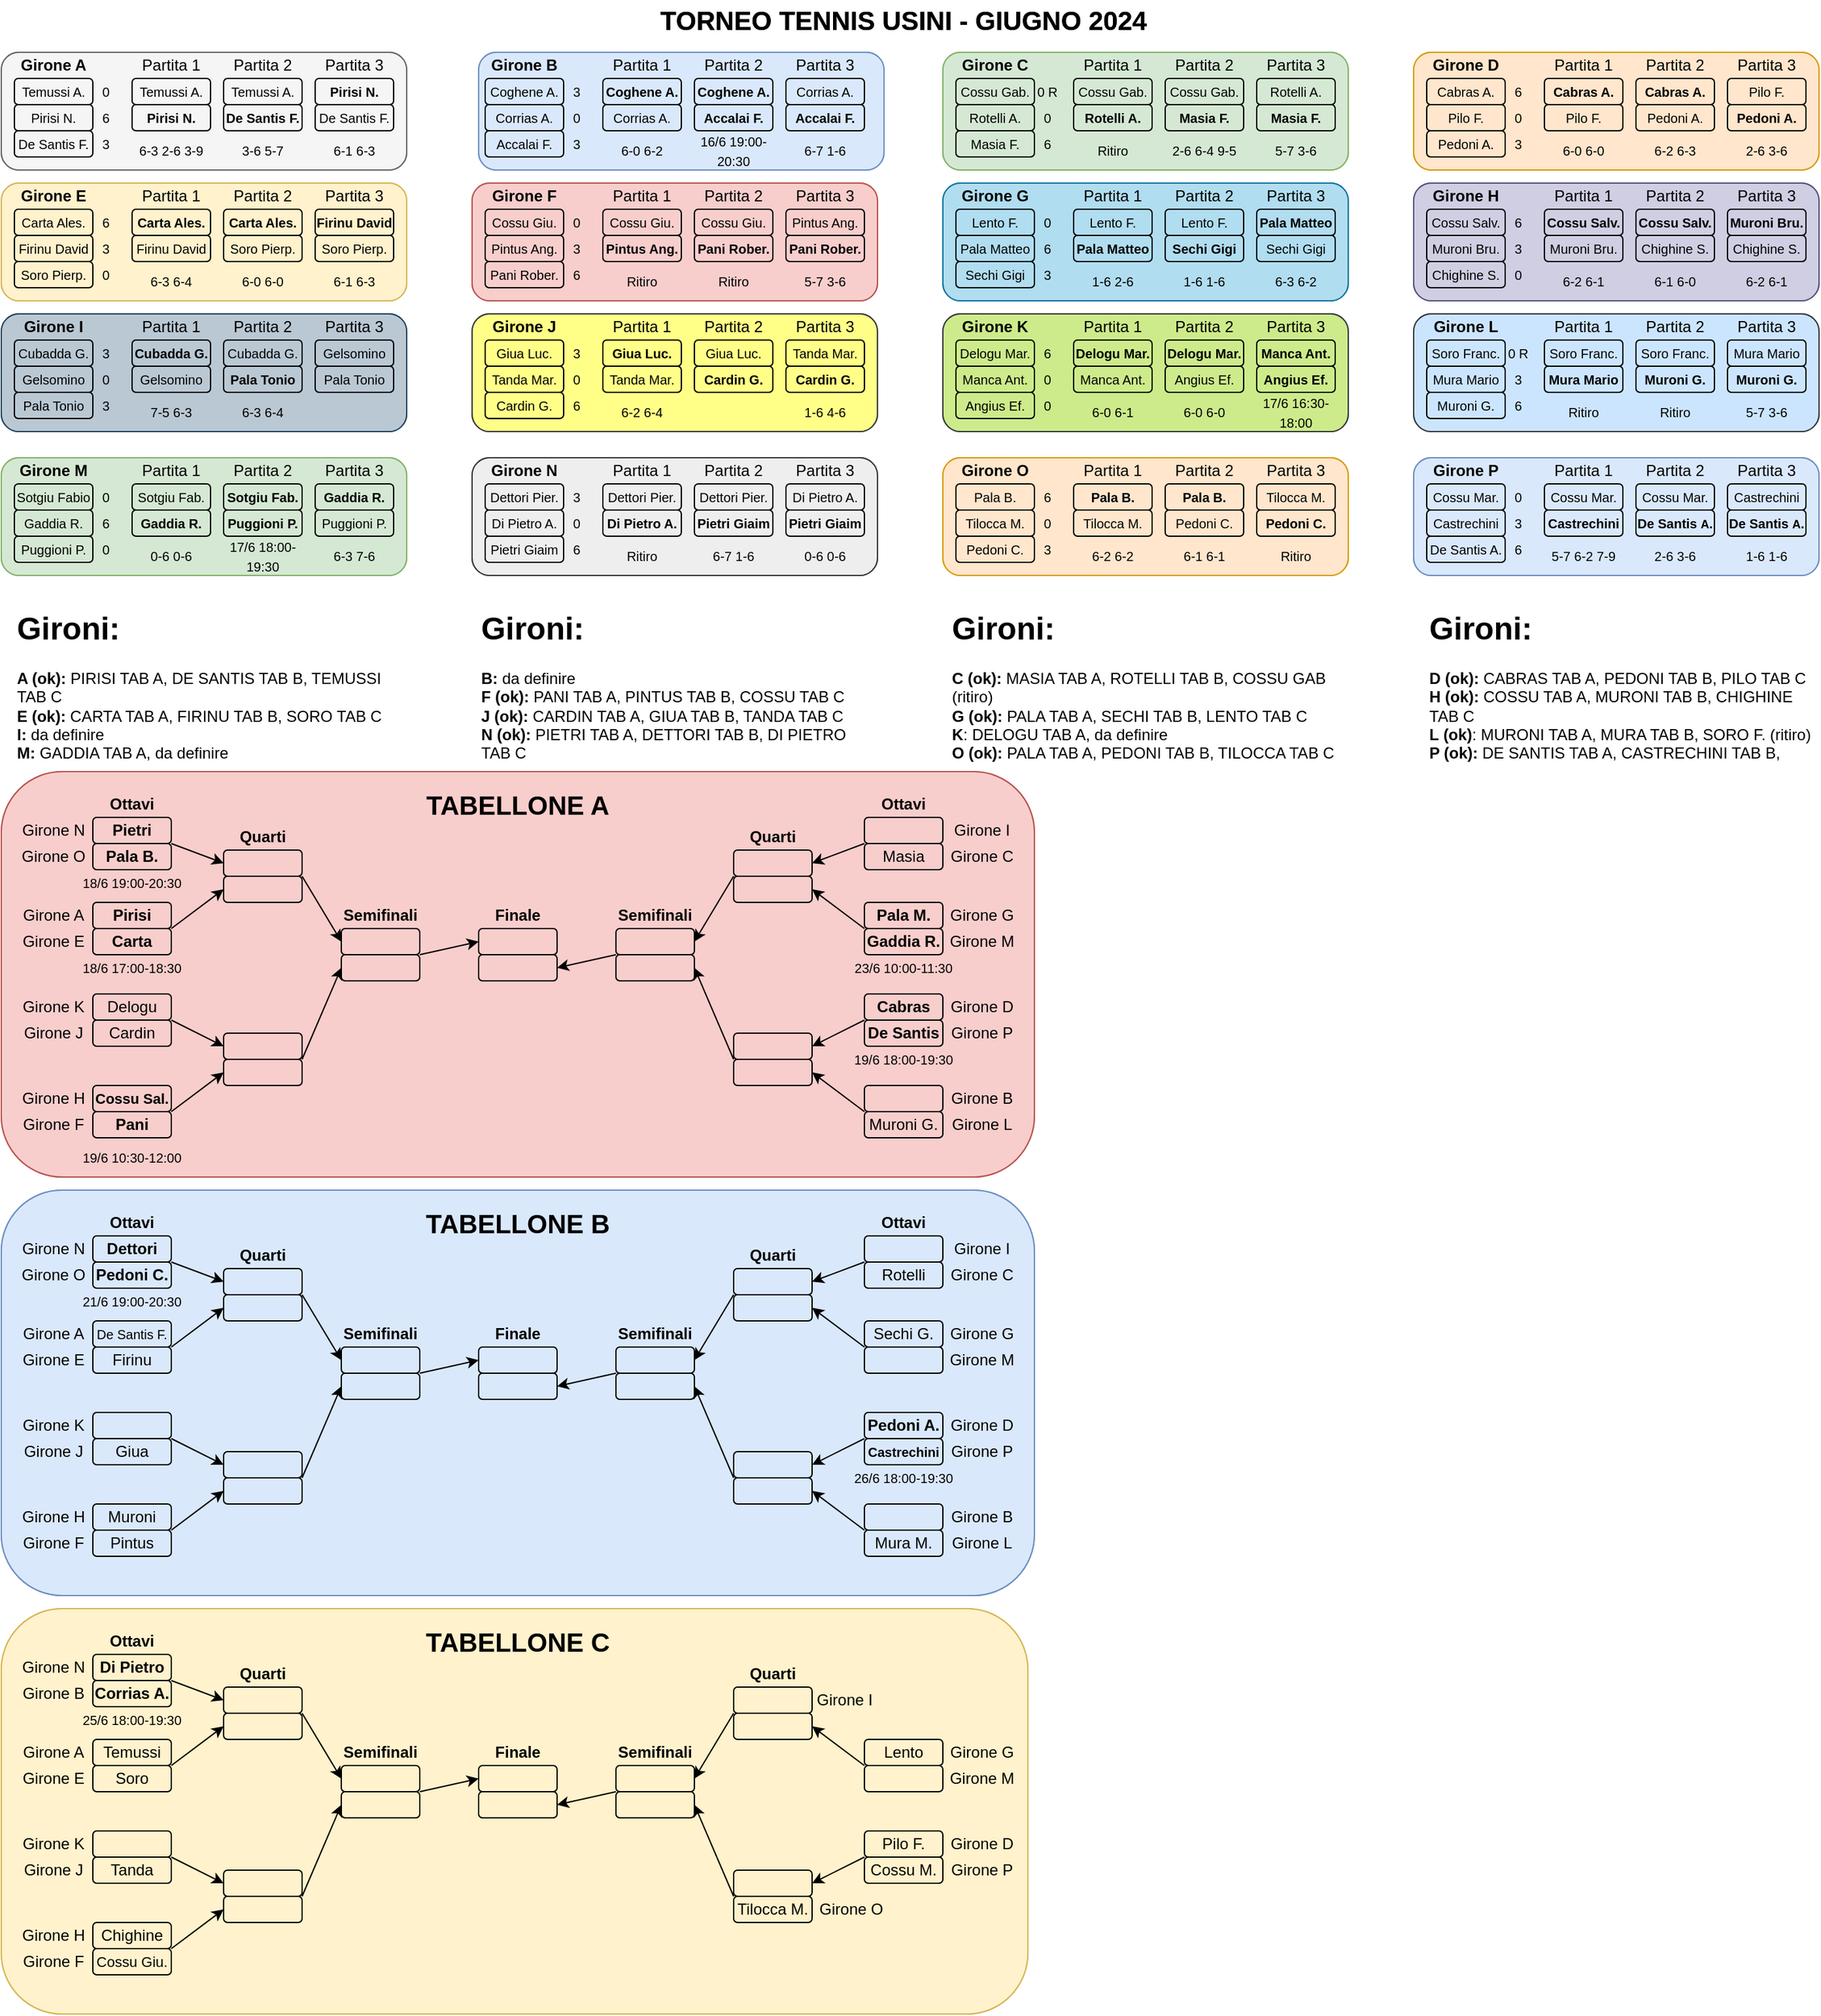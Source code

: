 <mxfile version="24.4.13" type="device">
  <diagram name="Page-1" id="3cpkXLwyK8GX5LqtrEb9">
    <mxGraphModel dx="954" dy="570" grid="1" gridSize="10" guides="1" tooltips="1" connect="1" arrows="1" fold="1" page="1" pageScale="1" pageWidth="850" pageHeight="1100" math="0" shadow="0">
      <root>
        <mxCell id="0" />
        <mxCell id="1" parent="0" />
        <mxCell id="Df5BAY0ZRy3SLglRoj6B-2" value="" style="rounded=1;whiteSpace=wrap;html=1;fillColor=#ffe6cc;strokeColor=#d79b00;fontStyle=1" parent="1" vertex="1">
          <mxGeometry x="750" y="360" width="310" height="90" as="geometry" />
        </mxCell>
        <mxCell id="Df5BAY0ZRy3SLglRoj6B-3" value="" style="rounded=1;whiteSpace=wrap;html=1;fillColor=#d5e8d4;strokeColor=#82b366;" parent="1" vertex="1">
          <mxGeometry x="30" y="360" width="310" height="90" as="geometry" />
        </mxCell>
        <mxCell id="Df5BAY0ZRy3SLglRoj6B-4" value="" style="rounded=1;whiteSpace=wrap;html=1;fillColor=#eeeeee;strokeColor=#36393d;" parent="1" vertex="1">
          <mxGeometry x="390" y="360" width="310" height="90" as="geometry" />
        </mxCell>
        <mxCell id="Df5BAY0ZRy3SLglRoj6B-5" value="" style="rounded=1;whiteSpace=wrap;html=1;fillColor=#cce5ff;strokeColor=#36393d;" parent="1" vertex="1">
          <mxGeometry x="1110" y="250" width="310" height="90" as="geometry" />
        </mxCell>
        <mxCell id="Df5BAY0ZRy3SLglRoj6B-6" value="" style="rounded=1;whiteSpace=wrap;html=1;fillColor=#cdeb8b;strokeColor=#36393d;" parent="1" vertex="1">
          <mxGeometry x="750" y="250" width="310" height="90" as="geometry" />
        </mxCell>
        <mxCell id="Df5BAY0ZRy3SLglRoj6B-7" value="" style="rounded=1;whiteSpace=wrap;html=1;fillColor=#ffff88;strokeColor=#36393d;" parent="1" vertex="1">
          <mxGeometry x="390" y="250" width="310" height="90" as="geometry" />
        </mxCell>
        <mxCell id="Df5BAY0ZRy3SLglRoj6B-8" value="" style="rounded=1;whiteSpace=wrap;html=1;fillColor=#bac8d3;strokeColor=#23445d;" parent="1" vertex="1">
          <mxGeometry x="30" y="250" width="310" height="90" as="geometry" />
        </mxCell>
        <mxCell id="Df5BAY0ZRy3SLglRoj6B-9" value="" style="rounded=1;whiteSpace=wrap;html=1;fillColor=#d0cee2;strokeColor=#56517e;" parent="1" vertex="1">
          <mxGeometry x="1110" y="150" width="310" height="90" as="geometry" />
        </mxCell>
        <mxCell id="Df5BAY0ZRy3SLglRoj6B-10" value="" style="rounded=1;whiteSpace=wrap;html=1;fillColor=#b1ddf0;strokeColor=#10739e;" parent="1" vertex="1">
          <mxGeometry x="750" y="150" width="310" height="90" as="geometry" />
        </mxCell>
        <mxCell id="Df5BAY0ZRy3SLglRoj6B-11" value="" style="rounded=1;whiteSpace=wrap;html=1;fillColor=#f8cecc;strokeColor=#b85450;" parent="1" vertex="1">
          <mxGeometry x="390" y="150" width="310" height="90" as="geometry" />
        </mxCell>
        <mxCell id="Df5BAY0ZRy3SLglRoj6B-12" value="" style="rounded=1;whiteSpace=wrap;html=1;fillColor=#fff2cc;strokeColor=#d6b656;" parent="1" vertex="1">
          <mxGeometry x="30" y="150" width="310" height="90" as="geometry" />
        </mxCell>
        <mxCell id="Df5BAY0ZRy3SLglRoj6B-13" value="" style="rounded=1;whiteSpace=wrap;html=1;fillColor=#ffe6cc;strokeColor=#d79b00;" parent="1" vertex="1">
          <mxGeometry x="1110" y="50" width="310" height="90" as="geometry" />
        </mxCell>
        <mxCell id="Df5BAY0ZRy3SLglRoj6B-14" value="" style="rounded=1;whiteSpace=wrap;html=1;fillColor=#d5e8d4;strokeColor=#82b366;" parent="1" vertex="1">
          <mxGeometry x="750" y="50" width="310" height="90" as="geometry" />
        </mxCell>
        <mxCell id="Df5BAY0ZRy3SLglRoj6B-15" value="" style="rounded=1;whiteSpace=wrap;html=1;fillColor=#dae8fc;strokeColor=#6c8ebf;" parent="1" vertex="1">
          <mxGeometry x="395" y="50" width="310" height="90" as="geometry" />
        </mxCell>
        <mxCell id="Df5BAY0ZRy3SLglRoj6B-16" value="" style="rounded=1;whiteSpace=wrap;html=1;fillColor=#f5f5f5;fontColor=#333333;strokeColor=#666666;" parent="1" vertex="1">
          <mxGeometry x="30" y="50" width="310" height="90" as="geometry" />
        </mxCell>
        <mxCell id="Df5BAY0ZRy3SLglRoj6B-17" value="&lt;font style=&quot;font-size: 10px;&quot;&gt;Temussi A.&lt;br&gt;&lt;/font&gt;" style="rounded=1;whiteSpace=wrap;html=1;fillColor=none;" parent="1" vertex="1">
          <mxGeometry x="40" y="70" width="60" height="20" as="geometry" />
        </mxCell>
        <mxCell id="Df5BAY0ZRy3SLglRoj6B-18" value="&lt;font style=&quot;font-size: 10px;&quot;&gt;Pirisi N.&lt;br&gt;&lt;/font&gt;" style="rounded=1;whiteSpace=wrap;html=1;fillColor=none;" parent="1" vertex="1">
          <mxGeometry x="40" y="90" width="60" height="20" as="geometry" />
        </mxCell>
        <mxCell id="Df5BAY0ZRy3SLglRoj6B-19" value="&lt;font style=&quot;font-size: 10px;&quot;&gt;De Santis F.&lt;br&gt;&lt;/font&gt;" style="rounded=1;whiteSpace=wrap;html=1;fillColor=none;" parent="1" vertex="1">
          <mxGeometry x="40" y="110" width="60" height="20" as="geometry" />
        </mxCell>
        <mxCell id="Df5BAY0ZRy3SLglRoj6B-26" value="&lt;b&gt;Girone A&lt;/b&gt;" style="text;html=1;align=center;verticalAlign=middle;whiteSpace=wrap;rounded=0;" parent="1" vertex="1">
          <mxGeometry x="40" y="50" width="60" height="20" as="geometry" />
        </mxCell>
        <mxCell id="Df5BAY0ZRy3SLglRoj6B-27" value="Partita 1" style="text;html=1;align=center;verticalAlign=middle;whiteSpace=wrap;rounded=0;" parent="1" vertex="1">
          <mxGeometry x="130" y="50" width="60" height="20" as="geometry" />
        </mxCell>
        <mxCell id="Df5BAY0ZRy3SLglRoj6B-28" value="Partita 2" style="text;html=1;align=center;verticalAlign=middle;whiteSpace=wrap;rounded=0;" parent="1" vertex="1">
          <mxGeometry x="200" y="50" width="60" height="20" as="geometry" />
        </mxCell>
        <mxCell id="Df5BAY0ZRy3SLglRoj6B-29" value="Partita 3" style="text;html=1;align=center;verticalAlign=middle;whiteSpace=wrap;rounded=0;" parent="1" vertex="1">
          <mxGeometry x="270" y="50" width="60" height="20" as="geometry" />
        </mxCell>
        <mxCell id="Df5BAY0ZRy3SLglRoj6B-30" value="&lt;font style=&quot;font-size: 10px;&quot;&gt;Cabras A.&lt;/font&gt;" style="rounded=1;whiteSpace=wrap;html=1;fillColor=none;" parent="1" vertex="1">
          <mxGeometry x="1120" y="70" width="60" height="20" as="geometry" />
        </mxCell>
        <mxCell id="Df5BAY0ZRy3SLglRoj6B-31" value="&lt;font style=&quot;font-size: 10px;&quot;&gt;Pilo F.&lt;br&gt;&lt;/font&gt;" style="rounded=1;whiteSpace=wrap;html=1;fillColor=none;" parent="1" vertex="1">
          <mxGeometry x="1120" y="90" width="60" height="20" as="geometry" />
        </mxCell>
        <mxCell id="Df5BAY0ZRy3SLglRoj6B-32" value="&lt;font style=&quot;font-size: 10px;&quot;&gt;Pedoni A.&lt;br&gt;&lt;/font&gt;" style="rounded=1;whiteSpace=wrap;html=1;fillColor=none;" parent="1" vertex="1">
          <mxGeometry x="1120" y="110" width="60" height="20" as="geometry" />
        </mxCell>
        <mxCell id="Df5BAY0ZRy3SLglRoj6B-39" value="&lt;b&gt;Girone D&lt;br&gt;&lt;/b&gt;" style="text;html=1;align=center;verticalAlign=middle;whiteSpace=wrap;rounded=0;" parent="1" vertex="1">
          <mxGeometry x="1120" y="50" width="60" height="20" as="geometry" />
        </mxCell>
        <mxCell id="Df5BAY0ZRy3SLglRoj6B-40" value="Partita 1" style="text;html=1;align=center;verticalAlign=middle;whiteSpace=wrap;rounded=0;" parent="1" vertex="1">
          <mxGeometry x="1210" y="50" width="60" height="20" as="geometry" />
        </mxCell>
        <mxCell id="Df5BAY0ZRy3SLglRoj6B-41" value="Partita 2" style="text;html=1;align=center;verticalAlign=middle;whiteSpace=wrap;rounded=0;" parent="1" vertex="1">
          <mxGeometry x="1280" y="50" width="60" height="20" as="geometry" />
        </mxCell>
        <mxCell id="Df5BAY0ZRy3SLglRoj6B-42" value="Partita 3" style="text;html=1;align=center;verticalAlign=middle;whiteSpace=wrap;rounded=0;" parent="1" vertex="1">
          <mxGeometry x="1350" y="50" width="60" height="20" as="geometry" />
        </mxCell>
        <mxCell id="Df5BAY0ZRy3SLglRoj6B-43" value="&lt;font style=&quot;font-size: 10px;&quot;&gt;Lento F.&lt;br&gt;&lt;/font&gt;" style="rounded=1;whiteSpace=wrap;html=1;fillColor=none;" parent="1" vertex="1">
          <mxGeometry x="760" y="170" width="60" height="20" as="geometry" />
        </mxCell>
        <mxCell id="Df5BAY0ZRy3SLglRoj6B-44" value="&lt;font style=&quot;font-size: 10px;&quot;&gt;Pala Matteo&lt;br&gt;&lt;/font&gt;" style="rounded=1;whiteSpace=wrap;html=1;fillColor=none;" parent="1" vertex="1">
          <mxGeometry x="760" y="190" width="60" height="20" as="geometry" />
        </mxCell>
        <mxCell id="Df5BAY0ZRy3SLglRoj6B-45" value="&lt;font style=&quot;font-size: 10px;&quot;&gt;Sechi Gigi&lt;br&gt;&lt;/font&gt;" style="rounded=1;whiteSpace=wrap;html=1;fillColor=none;" parent="1" vertex="1">
          <mxGeometry x="760" y="210" width="60" height="20" as="geometry" />
        </mxCell>
        <mxCell id="Df5BAY0ZRy3SLglRoj6B-52" value="&lt;b&gt;Girone G&lt;br&gt;&lt;/b&gt;" style="text;html=1;align=center;verticalAlign=middle;whiteSpace=wrap;rounded=0;" parent="1" vertex="1">
          <mxGeometry x="760" y="150" width="60" height="20" as="geometry" />
        </mxCell>
        <mxCell id="Df5BAY0ZRy3SLglRoj6B-53" value="Partita 1" style="text;html=1;align=center;verticalAlign=middle;whiteSpace=wrap;rounded=0;" parent="1" vertex="1">
          <mxGeometry x="850" y="150" width="60" height="20" as="geometry" />
        </mxCell>
        <mxCell id="Df5BAY0ZRy3SLglRoj6B-54" value="Partita 2" style="text;html=1;align=center;verticalAlign=middle;whiteSpace=wrap;rounded=0;" parent="1" vertex="1">
          <mxGeometry x="920" y="150" width="60" height="20" as="geometry" />
        </mxCell>
        <mxCell id="Df5BAY0ZRy3SLglRoj6B-55" value="Partita 3" style="text;html=1;align=center;verticalAlign=middle;whiteSpace=wrap;rounded=0;" parent="1" vertex="1">
          <mxGeometry x="990" y="150" width="60" height="20" as="geometry" />
        </mxCell>
        <mxCell id="Df5BAY0ZRy3SLglRoj6B-56" value="&lt;font style=&quot;font-size: 10px;&quot;&gt;Giua Luc.&lt;br&gt;&lt;/font&gt;" style="rounded=1;whiteSpace=wrap;html=1;fillColor=none;" parent="1" vertex="1">
          <mxGeometry x="400" y="270" width="60" height="20" as="geometry" />
        </mxCell>
        <mxCell id="Df5BAY0ZRy3SLglRoj6B-57" value="&lt;font style=&quot;font-size: 10px;&quot;&gt;Tanda Mar.&lt;br&gt;&lt;/font&gt;" style="rounded=1;whiteSpace=wrap;html=1;fillColor=none;" parent="1" vertex="1">
          <mxGeometry x="400" y="290" width="60" height="20" as="geometry" />
        </mxCell>
        <mxCell id="Df5BAY0ZRy3SLglRoj6B-58" value="&lt;font style=&quot;font-size: 10px;&quot;&gt;Cardin G.&lt;br&gt;&lt;/font&gt;" style="rounded=1;whiteSpace=wrap;html=1;fillColor=none;" parent="1" vertex="1">
          <mxGeometry x="400" y="310" width="60" height="20" as="geometry" />
        </mxCell>
        <mxCell id="Df5BAY0ZRy3SLglRoj6B-65" value="&lt;b&gt;Girone J&lt;br&gt;&lt;/b&gt;" style="text;html=1;align=center;verticalAlign=middle;whiteSpace=wrap;rounded=0;" parent="1" vertex="1">
          <mxGeometry x="400" y="250" width="60" height="20" as="geometry" />
        </mxCell>
        <mxCell id="Df5BAY0ZRy3SLglRoj6B-66" value="Partita 1" style="text;html=1;align=center;verticalAlign=middle;whiteSpace=wrap;rounded=0;" parent="1" vertex="1">
          <mxGeometry x="490" y="250" width="60" height="20" as="geometry" />
        </mxCell>
        <mxCell id="Df5BAY0ZRy3SLglRoj6B-67" value="Partita 2" style="text;html=1;align=center;verticalAlign=middle;whiteSpace=wrap;rounded=0;" parent="1" vertex="1">
          <mxGeometry x="560" y="250" width="60" height="20" as="geometry" />
        </mxCell>
        <mxCell id="Df5BAY0ZRy3SLglRoj6B-68" value="Partita 3" style="text;html=1;align=center;verticalAlign=middle;whiteSpace=wrap;rounded=0;" parent="1" vertex="1">
          <mxGeometry x="630" y="250" width="60" height="20" as="geometry" />
        </mxCell>
        <mxCell id="Df5BAY0ZRy3SLglRoj6B-69" value="&lt;font style=&quot;font-size: 10px;&quot;&gt;Sotgiu Fabio&lt;br&gt;&lt;/font&gt;" style="rounded=1;whiteSpace=wrap;html=1;fillColor=none;" parent="1" vertex="1">
          <mxGeometry x="40" y="380" width="60" height="20" as="geometry" />
        </mxCell>
        <mxCell id="Df5BAY0ZRy3SLglRoj6B-70" value="&lt;font style=&quot;font-size: 10px;&quot;&gt;Gaddia R.&lt;br&gt;&lt;/font&gt;" style="rounded=1;whiteSpace=wrap;html=1;fillColor=none;" parent="1" vertex="1">
          <mxGeometry x="40" y="400" width="60" height="20" as="geometry" />
        </mxCell>
        <mxCell id="Df5BAY0ZRy3SLglRoj6B-71" value="&lt;font style=&quot;font-size: 10px;&quot;&gt;Puggioni P.&lt;br&gt;&lt;/font&gt;" style="rounded=1;whiteSpace=wrap;html=1;fillColor=none;" parent="1" vertex="1">
          <mxGeometry x="40" y="420" width="60" height="20" as="geometry" />
        </mxCell>
        <mxCell id="Df5BAY0ZRy3SLglRoj6B-78" value="&lt;b&gt;Girone M&lt;br&gt;&lt;/b&gt;" style="text;html=1;align=center;verticalAlign=middle;whiteSpace=wrap;rounded=0;" parent="1" vertex="1">
          <mxGeometry x="40" y="360" width="60" height="20" as="geometry" />
        </mxCell>
        <mxCell id="Df5BAY0ZRy3SLglRoj6B-79" value="Partita 1" style="text;html=1;align=center;verticalAlign=middle;whiteSpace=wrap;rounded=0;" parent="1" vertex="1">
          <mxGeometry x="130" y="360" width="60" height="20" as="geometry" />
        </mxCell>
        <mxCell id="Df5BAY0ZRy3SLglRoj6B-80" value="Partita 2" style="text;html=1;align=center;verticalAlign=middle;whiteSpace=wrap;rounded=0;" parent="1" vertex="1">
          <mxGeometry x="200" y="360" width="60" height="20" as="geometry" />
        </mxCell>
        <mxCell id="Df5BAY0ZRy3SLglRoj6B-81" value="Partita 3" style="text;html=1;align=center;verticalAlign=middle;whiteSpace=wrap;rounded=0;" parent="1" vertex="1">
          <mxGeometry x="270" y="360" width="60" height="20" as="geometry" />
        </mxCell>
        <mxCell id="Df5BAY0ZRy3SLglRoj6B-82" value="&lt;font style=&quot;font-size: 10px;&quot;&gt;Coghene A.&lt;br&gt;&lt;/font&gt;" style="rounded=1;whiteSpace=wrap;html=1;fillColor=none;" parent="1" vertex="1">
          <mxGeometry x="400" y="70" width="60" height="20" as="geometry" />
        </mxCell>
        <mxCell id="Df5BAY0ZRy3SLglRoj6B-83" value="&lt;font style=&quot;font-size: 10px;&quot;&gt;Corrias A.&lt;br&gt;&lt;/font&gt;" style="rounded=1;whiteSpace=wrap;html=1;fillColor=none;" parent="1" vertex="1">
          <mxGeometry x="400" y="90" width="60" height="20" as="geometry" />
        </mxCell>
        <mxCell id="Df5BAY0ZRy3SLglRoj6B-84" value="&lt;font style=&quot;font-size: 10px;&quot;&gt;Accalai F.&lt;br&gt;&lt;/font&gt;" style="rounded=1;whiteSpace=wrap;html=1;fillColor=none;" parent="1" vertex="1">
          <mxGeometry x="400" y="110" width="60" height="20" as="geometry" />
        </mxCell>
        <mxCell id="Df5BAY0ZRy3SLglRoj6B-91" value="&lt;b&gt;Girone B&lt;br&gt;&lt;/b&gt;" style="text;html=1;align=center;verticalAlign=middle;whiteSpace=wrap;rounded=0;" parent="1" vertex="1">
          <mxGeometry x="400" y="50" width="60" height="20" as="geometry" />
        </mxCell>
        <mxCell id="Df5BAY0ZRy3SLglRoj6B-92" value="Partita 1" style="text;html=1;align=center;verticalAlign=middle;whiteSpace=wrap;rounded=0;" parent="1" vertex="1">
          <mxGeometry x="490" y="50" width="60" height="20" as="geometry" />
        </mxCell>
        <mxCell id="Df5BAY0ZRy3SLglRoj6B-93" value="Partita 2" style="text;html=1;align=center;verticalAlign=middle;whiteSpace=wrap;rounded=0;" parent="1" vertex="1">
          <mxGeometry x="560" y="50" width="60" height="20" as="geometry" />
        </mxCell>
        <mxCell id="Df5BAY0ZRy3SLglRoj6B-94" value="Partita 3" style="text;html=1;align=center;verticalAlign=middle;whiteSpace=wrap;rounded=0;" parent="1" vertex="1">
          <mxGeometry x="630" y="50" width="60" height="20" as="geometry" />
        </mxCell>
        <mxCell id="Df5BAY0ZRy3SLglRoj6B-95" value="&lt;font style=&quot;font-size: 10px;&quot;&gt;Carta Ales.&lt;br&gt;&lt;/font&gt;" style="rounded=1;whiteSpace=wrap;html=1;fillColor=none;" parent="1" vertex="1">
          <mxGeometry x="40" y="170" width="60" height="20" as="geometry" />
        </mxCell>
        <mxCell id="Df5BAY0ZRy3SLglRoj6B-96" value="&lt;font style=&quot;font-size: 10px;&quot;&gt;Firinu David&lt;br&gt;&lt;/font&gt;" style="rounded=1;whiteSpace=wrap;html=1;fillColor=none;" parent="1" vertex="1">
          <mxGeometry x="40" y="190" width="60" height="20" as="geometry" />
        </mxCell>
        <mxCell id="Df5BAY0ZRy3SLglRoj6B-97" value="&lt;font style=&quot;font-size: 10px;&quot;&gt;Soro Pierp.&lt;br&gt;&lt;/font&gt;" style="rounded=1;whiteSpace=wrap;html=1;fillColor=none;" parent="1" vertex="1">
          <mxGeometry x="40" y="210" width="60" height="20" as="geometry" />
        </mxCell>
        <mxCell id="Df5BAY0ZRy3SLglRoj6B-104" value="&lt;b&gt;Girone E&lt;br&gt;&lt;/b&gt;" style="text;html=1;align=center;verticalAlign=middle;whiteSpace=wrap;rounded=0;" parent="1" vertex="1">
          <mxGeometry x="40" y="150" width="60" height="20" as="geometry" />
        </mxCell>
        <mxCell id="Df5BAY0ZRy3SLglRoj6B-105" value="Partita 1" style="text;html=1;align=center;verticalAlign=middle;whiteSpace=wrap;rounded=0;" parent="1" vertex="1">
          <mxGeometry x="130" y="150" width="60" height="20" as="geometry" />
        </mxCell>
        <mxCell id="Df5BAY0ZRy3SLglRoj6B-106" value="Partita 2" style="text;html=1;align=center;verticalAlign=middle;whiteSpace=wrap;rounded=0;" parent="1" vertex="1">
          <mxGeometry x="200" y="150" width="60" height="20" as="geometry" />
        </mxCell>
        <mxCell id="Df5BAY0ZRy3SLglRoj6B-107" value="Partita 3" style="text;html=1;align=center;verticalAlign=middle;whiteSpace=wrap;rounded=0;" parent="1" vertex="1">
          <mxGeometry x="270" y="150" width="60" height="20" as="geometry" />
        </mxCell>
        <mxCell id="Df5BAY0ZRy3SLglRoj6B-108" value="&lt;font style=&quot;font-size: 10px;&quot;&gt;Cossu Salv.&lt;br&gt;&lt;/font&gt;" style="rounded=1;whiteSpace=wrap;html=1;fillColor=none;" parent="1" vertex="1">
          <mxGeometry x="1120" y="170" width="60" height="20" as="geometry" />
        </mxCell>
        <mxCell id="Df5BAY0ZRy3SLglRoj6B-109" value="&lt;font style=&quot;font-size: 10px;&quot;&gt;Muroni Bru.&lt;br&gt;&lt;/font&gt;" style="rounded=1;whiteSpace=wrap;html=1;fillColor=none;" parent="1" vertex="1">
          <mxGeometry x="1120" y="190" width="60" height="20" as="geometry" />
        </mxCell>
        <mxCell id="Df5BAY0ZRy3SLglRoj6B-110" value="&lt;font style=&quot;font-size: 10px;&quot;&gt;Chighine S.&lt;br&gt;&lt;/font&gt;" style="rounded=1;whiteSpace=wrap;html=1;fillColor=none;" parent="1" vertex="1">
          <mxGeometry x="1120" y="210" width="60" height="20" as="geometry" />
        </mxCell>
        <mxCell id="Df5BAY0ZRy3SLglRoj6B-117" value="&lt;b&gt;Girone H&lt;br&gt;&lt;/b&gt;" style="text;html=1;align=center;verticalAlign=middle;whiteSpace=wrap;rounded=0;" parent="1" vertex="1">
          <mxGeometry x="1120" y="150" width="60" height="20" as="geometry" />
        </mxCell>
        <mxCell id="Df5BAY0ZRy3SLglRoj6B-118" value="Partita 1" style="text;html=1;align=center;verticalAlign=middle;whiteSpace=wrap;rounded=0;" parent="1" vertex="1">
          <mxGeometry x="1210" y="150" width="60" height="20" as="geometry" />
        </mxCell>
        <mxCell id="Df5BAY0ZRy3SLglRoj6B-119" value="Partita 2" style="text;html=1;align=center;verticalAlign=middle;whiteSpace=wrap;rounded=0;" parent="1" vertex="1">
          <mxGeometry x="1280" y="150" width="60" height="20" as="geometry" />
        </mxCell>
        <mxCell id="Df5BAY0ZRy3SLglRoj6B-120" value="Partita 3" style="text;html=1;align=center;verticalAlign=middle;whiteSpace=wrap;rounded=0;" parent="1" vertex="1">
          <mxGeometry x="1350" y="150" width="60" height="20" as="geometry" />
        </mxCell>
        <mxCell id="Df5BAY0ZRy3SLglRoj6B-121" value="&lt;font style=&quot;font-size: 10px;&quot;&gt;Delogu Mar.&lt;br&gt;&lt;/font&gt;" style="rounded=1;whiteSpace=wrap;html=1;fillColor=none;" parent="1" vertex="1">
          <mxGeometry x="760" y="270" width="60" height="20" as="geometry" />
        </mxCell>
        <mxCell id="Df5BAY0ZRy3SLglRoj6B-122" value="&lt;font style=&quot;font-size: 10px;&quot;&gt;Manca Ant.&lt;br&gt;&lt;/font&gt;" style="rounded=1;whiteSpace=wrap;html=1;fillColor=none;" parent="1" vertex="1">
          <mxGeometry x="760" y="290" width="60" height="20" as="geometry" />
        </mxCell>
        <mxCell id="Df5BAY0ZRy3SLglRoj6B-123" value="&lt;font style=&quot;font-size: 10px;&quot;&gt;Angius Ef.&lt;br&gt;&lt;/font&gt;" style="rounded=1;whiteSpace=wrap;html=1;fillColor=none;" parent="1" vertex="1">
          <mxGeometry x="760" y="310" width="60" height="20" as="geometry" />
        </mxCell>
        <mxCell id="Df5BAY0ZRy3SLglRoj6B-130" value="&lt;b&gt;Girone K&lt;br&gt;&lt;/b&gt;" style="text;html=1;align=center;verticalAlign=middle;whiteSpace=wrap;rounded=0;" parent="1" vertex="1">
          <mxGeometry x="760" y="250" width="60" height="20" as="geometry" />
        </mxCell>
        <mxCell id="Df5BAY0ZRy3SLglRoj6B-131" value="Partita 1" style="text;html=1;align=center;verticalAlign=middle;whiteSpace=wrap;rounded=0;" parent="1" vertex="1">
          <mxGeometry x="850" y="250" width="60" height="20" as="geometry" />
        </mxCell>
        <mxCell id="Df5BAY0ZRy3SLglRoj6B-132" value="Partita 2" style="text;html=1;align=center;verticalAlign=middle;whiteSpace=wrap;rounded=0;" parent="1" vertex="1">
          <mxGeometry x="920" y="250" width="60" height="20" as="geometry" />
        </mxCell>
        <mxCell id="Df5BAY0ZRy3SLglRoj6B-133" value="Partita 3" style="text;html=1;align=center;verticalAlign=middle;whiteSpace=wrap;rounded=0;" parent="1" vertex="1">
          <mxGeometry x="990" y="250" width="60" height="20" as="geometry" />
        </mxCell>
        <mxCell id="Df5BAY0ZRy3SLglRoj6B-134" value="&lt;font style=&quot;font-size: 10px;&quot;&gt;Dettori Pier.&lt;br&gt;&lt;/font&gt;" style="rounded=1;whiteSpace=wrap;html=1;fillColor=none;" parent="1" vertex="1">
          <mxGeometry x="400" y="380" width="60" height="20" as="geometry" />
        </mxCell>
        <mxCell id="Df5BAY0ZRy3SLglRoj6B-135" value="&lt;font style=&quot;font-size: 10px;&quot;&gt;Di Pietro A.&lt;br&gt;&lt;/font&gt;" style="rounded=1;whiteSpace=wrap;html=1;fillColor=none;" parent="1" vertex="1">
          <mxGeometry x="400" y="400" width="60" height="20" as="geometry" />
        </mxCell>
        <mxCell id="Df5BAY0ZRy3SLglRoj6B-136" value="&lt;font style=&quot;font-size: 10px;&quot;&gt;Pietri Giaim&lt;br&gt;&lt;/font&gt;" style="rounded=1;whiteSpace=wrap;html=1;fillColor=none;" parent="1" vertex="1">
          <mxGeometry x="400" y="420" width="60" height="20" as="geometry" />
        </mxCell>
        <mxCell id="Df5BAY0ZRy3SLglRoj6B-143" value="&lt;b&gt;Girone N&lt;br&gt;&lt;/b&gt;" style="text;html=1;align=center;verticalAlign=middle;whiteSpace=wrap;rounded=0;" parent="1" vertex="1">
          <mxGeometry x="400" y="360" width="60" height="20" as="geometry" />
        </mxCell>
        <mxCell id="Df5BAY0ZRy3SLglRoj6B-144" value="Partita 1" style="text;html=1;align=center;verticalAlign=middle;whiteSpace=wrap;rounded=0;" parent="1" vertex="1">
          <mxGeometry x="490" y="360" width="60" height="20" as="geometry" />
        </mxCell>
        <mxCell id="Df5BAY0ZRy3SLglRoj6B-145" value="Partita 2" style="text;html=1;align=center;verticalAlign=middle;whiteSpace=wrap;rounded=0;" parent="1" vertex="1">
          <mxGeometry x="560" y="360" width="60" height="20" as="geometry" />
        </mxCell>
        <mxCell id="Df5BAY0ZRy3SLglRoj6B-146" value="Partita 3" style="text;html=1;align=center;verticalAlign=middle;whiteSpace=wrap;rounded=0;" parent="1" vertex="1">
          <mxGeometry x="630" y="360" width="60" height="20" as="geometry" />
        </mxCell>
        <mxCell id="Df5BAY0ZRy3SLglRoj6B-147" value="&lt;font style=&quot;font-size: 10px;&quot;&gt;Cossu Gab.&lt;br&gt;&lt;/font&gt;" style="rounded=1;whiteSpace=wrap;html=1;fillColor=none;" parent="1" vertex="1">
          <mxGeometry x="760" y="70" width="60" height="20" as="geometry" />
        </mxCell>
        <mxCell id="Df5BAY0ZRy3SLglRoj6B-148" value="&lt;font style=&quot;font-size: 10px;&quot;&gt;Rotelli A.&lt;br&gt;&lt;/font&gt;" style="rounded=1;whiteSpace=wrap;html=1;fillColor=none;" parent="1" vertex="1">
          <mxGeometry x="760" y="90" width="60" height="20" as="geometry" />
        </mxCell>
        <mxCell id="Df5BAY0ZRy3SLglRoj6B-149" value="&lt;font style=&quot;font-size: 10px;&quot;&gt;Masia F.&lt;br&gt;&lt;/font&gt;" style="rounded=1;whiteSpace=wrap;html=1;fillColor=none;" parent="1" vertex="1">
          <mxGeometry x="760" y="110" width="60" height="20" as="geometry" />
        </mxCell>
        <mxCell id="Df5BAY0ZRy3SLglRoj6B-156" value="&lt;b&gt;Girone C&lt;br&gt;&lt;/b&gt;" style="text;html=1;align=center;verticalAlign=middle;whiteSpace=wrap;rounded=0;" parent="1" vertex="1">
          <mxGeometry x="760" y="50" width="60" height="20" as="geometry" />
        </mxCell>
        <mxCell id="Df5BAY0ZRy3SLglRoj6B-157" value="Partita 1" style="text;html=1;align=center;verticalAlign=middle;whiteSpace=wrap;rounded=0;" parent="1" vertex="1">
          <mxGeometry x="850" y="50" width="60" height="20" as="geometry" />
        </mxCell>
        <mxCell id="Df5BAY0ZRy3SLglRoj6B-158" value="Partita 2" style="text;html=1;align=center;verticalAlign=middle;whiteSpace=wrap;rounded=0;" parent="1" vertex="1">
          <mxGeometry x="920" y="50" width="60" height="20" as="geometry" />
        </mxCell>
        <mxCell id="Df5BAY0ZRy3SLglRoj6B-159" value="Partita 3" style="text;html=1;align=center;verticalAlign=middle;whiteSpace=wrap;rounded=0;" parent="1" vertex="1">
          <mxGeometry x="990" y="50" width="60" height="20" as="geometry" />
        </mxCell>
        <mxCell id="Df5BAY0ZRy3SLglRoj6B-160" value="&lt;font style=&quot;font-size: 10px;&quot;&gt;Cossu Giu.&lt;br&gt;&lt;/font&gt;" style="rounded=1;whiteSpace=wrap;html=1;fillColor=none;" parent="1" vertex="1">
          <mxGeometry x="400" y="170" width="60" height="20" as="geometry" />
        </mxCell>
        <mxCell id="Df5BAY0ZRy3SLglRoj6B-161" value="&lt;font style=&quot;font-size: 10px;&quot;&gt;Pintus Ang. &lt;br&gt;&lt;/font&gt;" style="rounded=1;whiteSpace=wrap;html=1;fillColor=none;" parent="1" vertex="1">
          <mxGeometry x="400" y="190" width="60" height="20" as="geometry" />
        </mxCell>
        <mxCell id="Df5BAY0ZRy3SLglRoj6B-162" value="&lt;font style=&quot;font-size: 10px;&quot;&gt;Pani Rober.&lt;br&gt;&lt;/font&gt;" style="rounded=1;whiteSpace=wrap;html=1;fillColor=none;" parent="1" vertex="1">
          <mxGeometry x="400" y="210" width="60" height="20" as="geometry" />
        </mxCell>
        <mxCell id="Df5BAY0ZRy3SLglRoj6B-169" value="&lt;b&gt;Girone F&lt;br&gt;&lt;/b&gt;" style="text;html=1;align=center;verticalAlign=middle;whiteSpace=wrap;rounded=0;" parent="1" vertex="1">
          <mxGeometry x="400" y="150" width="60" height="20" as="geometry" />
        </mxCell>
        <mxCell id="Df5BAY0ZRy3SLglRoj6B-170" value="Partita 1" style="text;html=1;align=center;verticalAlign=middle;whiteSpace=wrap;rounded=0;" parent="1" vertex="1">
          <mxGeometry x="490" y="150" width="60" height="20" as="geometry" />
        </mxCell>
        <mxCell id="Df5BAY0ZRy3SLglRoj6B-171" value="Partita 2" style="text;html=1;align=center;verticalAlign=middle;whiteSpace=wrap;rounded=0;" parent="1" vertex="1">
          <mxGeometry x="560" y="150" width="60" height="20" as="geometry" />
        </mxCell>
        <mxCell id="Df5BAY0ZRy3SLglRoj6B-172" value="Partita 3" style="text;html=1;align=center;verticalAlign=middle;whiteSpace=wrap;rounded=0;" parent="1" vertex="1">
          <mxGeometry x="630" y="150" width="60" height="20" as="geometry" />
        </mxCell>
        <mxCell id="Df5BAY0ZRy3SLglRoj6B-173" value="&lt;font style=&quot;font-size: 10px;&quot;&gt;Cubadda G.&lt;br&gt;&lt;/font&gt;" style="rounded=1;whiteSpace=wrap;html=1;fillColor=none;" parent="1" vertex="1">
          <mxGeometry x="40" y="270" width="60" height="20" as="geometry" />
        </mxCell>
        <mxCell id="Df5BAY0ZRy3SLglRoj6B-174" value="&lt;font style=&quot;font-size: 10px;&quot;&gt;Gelsomino&lt;/font&gt;" style="rounded=1;whiteSpace=wrap;html=1;fillColor=none;" parent="1" vertex="1">
          <mxGeometry x="40" y="290" width="60" height="20" as="geometry" />
        </mxCell>
        <mxCell id="Df5BAY0ZRy3SLglRoj6B-175" value="&lt;font style=&quot;font-size: 10px;&quot;&gt;Pala Tonio&lt;br&gt;&lt;/font&gt;" style="rounded=1;whiteSpace=wrap;html=1;fillColor=none;" parent="1" vertex="1">
          <mxGeometry x="40" y="310" width="60" height="20" as="geometry" />
        </mxCell>
        <mxCell id="Df5BAY0ZRy3SLglRoj6B-182" value="&lt;b&gt;Girone I&lt;br&gt;&lt;/b&gt;" style="text;html=1;align=center;verticalAlign=middle;whiteSpace=wrap;rounded=0;" parent="1" vertex="1">
          <mxGeometry x="40" y="250" width="60" height="20" as="geometry" />
        </mxCell>
        <mxCell id="Df5BAY0ZRy3SLglRoj6B-183" value="Partita 1" style="text;html=1;align=center;verticalAlign=middle;whiteSpace=wrap;rounded=0;" parent="1" vertex="1">
          <mxGeometry x="130" y="250" width="60" height="20" as="geometry" />
        </mxCell>
        <mxCell id="Df5BAY0ZRy3SLglRoj6B-184" value="Partita 2" style="text;html=1;align=center;verticalAlign=middle;whiteSpace=wrap;rounded=0;" parent="1" vertex="1">
          <mxGeometry x="200" y="250" width="60" height="20" as="geometry" />
        </mxCell>
        <mxCell id="Df5BAY0ZRy3SLglRoj6B-185" value="Partita 3" style="text;html=1;align=center;verticalAlign=middle;whiteSpace=wrap;rounded=0;" parent="1" vertex="1">
          <mxGeometry x="270" y="250" width="60" height="20" as="geometry" />
        </mxCell>
        <mxCell id="Df5BAY0ZRy3SLglRoj6B-186" value="&lt;font style=&quot;font-size: 10px;&quot;&gt;Soro Franc.&lt;br&gt;&lt;/font&gt;" style="rounded=1;whiteSpace=wrap;html=1;fillColor=none;" parent="1" vertex="1">
          <mxGeometry x="1120" y="270" width="60" height="20" as="geometry" />
        </mxCell>
        <mxCell id="Df5BAY0ZRy3SLglRoj6B-187" value="&lt;font style=&quot;font-size: 10px;&quot;&gt;Mura Mario&lt;br&gt;&lt;/font&gt;" style="rounded=1;whiteSpace=wrap;html=1;fillColor=none;" parent="1" vertex="1">
          <mxGeometry x="1120" y="290" width="60" height="20" as="geometry" />
        </mxCell>
        <mxCell id="Df5BAY0ZRy3SLglRoj6B-188" value="&lt;font style=&quot;font-size: 10px;&quot;&gt;Muroni G.&lt;br&gt;&lt;/font&gt;" style="rounded=1;whiteSpace=wrap;html=1;fillColor=none;" parent="1" vertex="1">
          <mxGeometry x="1120" y="310" width="60" height="20" as="geometry" />
        </mxCell>
        <mxCell id="Df5BAY0ZRy3SLglRoj6B-195" value="&lt;b&gt;Girone L&lt;br&gt;&lt;/b&gt;" style="text;html=1;align=center;verticalAlign=middle;whiteSpace=wrap;rounded=0;" parent="1" vertex="1">
          <mxGeometry x="1120" y="250" width="60" height="20" as="geometry" />
        </mxCell>
        <mxCell id="Df5BAY0ZRy3SLglRoj6B-196" value="Partita 1" style="text;html=1;align=center;verticalAlign=middle;whiteSpace=wrap;rounded=0;" parent="1" vertex="1">
          <mxGeometry x="1210" y="250" width="60" height="20" as="geometry" />
        </mxCell>
        <mxCell id="Df5BAY0ZRy3SLglRoj6B-197" value="Partita 2" style="text;html=1;align=center;verticalAlign=middle;whiteSpace=wrap;rounded=0;" parent="1" vertex="1">
          <mxGeometry x="1280" y="250" width="60" height="20" as="geometry" />
        </mxCell>
        <mxCell id="Df5BAY0ZRy3SLglRoj6B-198" value="Partita 3" style="text;html=1;align=center;verticalAlign=middle;whiteSpace=wrap;rounded=0;" parent="1" vertex="1">
          <mxGeometry x="1350" y="250" width="60" height="20" as="geometry" />
        </mxCell>
        <mxCell id="Df5BAY0ZRy3SLglRoj6B-199" value="&lt;font style=&quot;font-size: 10px;&quot;&gt;Pala B.&lt;br&gt;&lt;/font&gt;" style="rounded=1;whiteSpace=wrap;html=1;fillColor=none;" parent="1" vertex="1">
          <mxGeometry x="760" y="380" width="60" height="20" as="geometry" />
        </mxCell>
        <mxCell id="Df5BAY0ZRy3SLglRoj6B-200" value="&lt;font style=&quot;font-size: 10px;&quot;&gt;Tilocca M.&lt;/font&gt;" style="rounded=1;whiteSpace=wrap;html=1;fillColor=none;" parent="1" vertex="1">
          <mxGeometry x="760" y="400" width="60" height="20" as="geometry" />
        </mxCell>
        <mxCell id="Df5BAY0ZRy3SLglRoj6B-201" value="&lt;font style=&quot;font-size: 10px;&quot;&gt;Pedoni C.&lt;br&gt;&lt;/font&gt;" style="rounded=1;whiteSpace=wrap;html=1;fillColor=none;" parent="1" vertex="1">
          <mxGeometry x="760" y="420" width="60" height="20" as="geometry" />
        </mxCell>
        <mxCell id="Df5BAY0ZRy3SLglRoj6B-208" value="&lt;b&gt;Girone O&lt;br&gt;&lt;/b&gt;" style="text;html=1;align=center;verticalAlign=middle;whiteSpace=wrap;rounded=0;" parent="1" vertex="1">
          <mxGeometry x="760" y="360" width="60" height="20" as="geometry" />
        </mxCell>
        <mxCell id="Df5BAY0ZRy3SLglRoj6B-209" value="Partita 1" style="text;html=1;align=center;verticalAlign=middle;whiteSpace=wrap;rounded=0;" parent="1" vertex="1">
          <mxGeometry x="850" y="360" width="60" height="20" as="geometry" />
        </mxCell>
        <mxCell id="Df5BAY0ZRy3SLglRoj6B-210" value="Partita 2" style="text;html=1;align=center;verticalAlign=middle;whiteSpace=wrap;rounded=0;" parent="1" vertex="1">
          <mxGeometry x="920" y="360" width="60" height="20" as="geometry" />
        </mxCell>
        <mxCell id="Df5BAY0ZRy3SLglRoj6B-211" value="Partita 3" style="text;html=1;align=center;verticalAlign=middle;whiteSpace=wrap;rounded=0;" parent="1" vertex="1">
          <mxGeometry x="990" y="360" width="60" height="20" as="geometry" />
        </mxCell>
        <mxCell id="Df5BAY0ZRy3SLglRoj6B-212" value="" style="rounded=1;whiteSpace=wrap;html=1;fillColor=#dae8fc;strokeColor=#6c8ebf;" parent="1" vertex="1">
          <mxGeometry x="1110" y="360" width="310" height="90" as="geometry" />
        </mxCell>
        <mxCell id="Df5BAY0ZRy3SLglRoj6B-213" value="&lt;font style=&quot;font-size: 10px;&quot;&gt;Cossu Mar.&lt;br&gt;&lt;/font&gt;" style="rounded=1;whiteSpace=wrap;html=1;fillColor=none;" parent="1" vertex="1">
          <mxGeometry x="1120" y="380" width="60" height="20" as="geometry" />
        </mxCell>
        <mxCell id="Df5BAY0ZRy3SLglRoj6B-214" value="&lt;font style=&quot;font-size: 10px;&quot;&gt;Castrechini&lt;br&gt;&lt;/font&gt;" style="rounded=1;whiteSpace=wrap;html=1;fillColor=none;" parent="1" vertex="1">
          <mxGeometry x="1120" y="400" width="60" height="20" as="geometry" />
        </mxCell>
        <mxCell id="Df5BAY0ZRy3SLglRoj6B-215" value="&lt;font style=&quot;font-size: 10px;&quot;&gt;De Santis A.&lt;br&gt;&lt;/font&gt;" style="rounded=1;whiteSpace=wrap;html=1;fillColor=none;" parent="1" vertex="1">
          <mxGeometry x="1120" y="420" width="60" height="20" as="geometry" />
        </mxCell>
        <mxCell id="Df5BAY0ZRy3SLglRoj6B-222" value="&lt;b&gt;Girone P&lt;br&gt;&lt;/b&gt;" style="text;html=1;align=center;verticalAlign=middle;whiteSpace=wrap;rounded=0;" parent="1" vertex="1">
          <mxGeometry x="1120" y="360" width="60" height="20" as="geometry" />
        </mxCell>
        <mxCell id="Df5BAY0ZRy3SLglRoj6B-223" value="Partita 1" style="text;html=1;align=center;verticalAlign=middle;whiteSpace=wrap;rounded=0;" parent="1" vertex="1">
          <mxGeometry x="1210" y="360" width="60" height="20" as="geometry" />
        </mxCell>
        <mxCell id="Df5BAY0ZRy3SLglRoj6B-224" value="Partita 2" style="text;html=1;align=center;verticalAlign=middle;whiteSpace=wrap;rounded=0;" parent="1" vertex="1">
          <mxGeometry x="1280" y="360" width="60" height="20" as="geometry" />
        </mxCell>
        <mxCell id="Df5BAY0ZRy3SLglRoj6B-225" value="Partita 3" style="text;html=1;align=center;verticalAlign=middle;whiteSpace=wrap;rounded=0;" parent="1" vertex="1">
          <mxGeometry x="1350" y="360" width="60" height="20" as="geometry" />
        </mxCell>
        <mxCell id="Df5BAY0ZRy3SLglRoj6B-234" value="&lt;font style=&quot;font-size: 20px;&quot;&gt;&lt;b&gt;TORNEO TENNIS USINI - GIUGNO 2024&lt;/b&gt;&lt;/font&gt;" style="text;html=1;align=center;verticalAlign=middle;whiteSpace=wrap;rounded=0;" parent="1" vertex="1">
          <mxGeometry x="30" y="10" width="1380" height="30" as="geometry" />
        </mxCell>
        <mxCell id="Df5BAY0ZRy3SLglRoj6B-522" value="&lt;font style=&quot;font-size: 10px;&quot;&gt;Temussi A.&lt;br&gt;&lt;/font&gt;" style="rounded=1;whiteSpace=wrap;html=1;fillColor=none;fontStyle=0" parent="1" vertex="1">
          <mxGeometry x="130" y="70" width="60" height="20" as="geometry" />
        </mxCell>
        <mxCell id="Df5BAY0ZRy3SLglRoj6B-523" value="&lt;font style=&quot;font-size: 10px;&quot;&gt;Temussi A.&lt;br&gt;&lt;/font&gt;" style="rounded=1;whiteSpace=wrap;html=1;fillColor=none;fontStyle=0" parent="1" vertex="1">
          <mxGeometry x="200" y="70" width="60" height="20" as="geometry" />
        </mxCell>
        <mxCell id="Df5BAY0ZRy3SLglRoj6B-524" value="&lt;font style=&quot;font-size: 10px;&quot;&gt;Pirisi N.&lt;br&gt;&lt;/font&gt;" style="rounded=1;whiteSpace=wrap;html=1;fillColor=none;fontStyle=1" parent="1" vertex="1">
          <mxGeometry x="130" y="90" width="60" height="20" as="geometry" />
        </mxCell>
        <mxCell id="Df5BAY0ZRy3SLglRoj6B-525" value="&lt;font style=&quot;font-size: 10px;&quot;&gt;Pirisi N.&lt;br&gt;&lt;/font&gt;" style="rounded=1;whiteSpace=wrap;html=1;fillColor=none;fontStyle=1" parent="1" vertex="1">
          <mxGeometry x="270" y="70" width="60" height="20" as="geometry" />
        </mxCell>
        <mxCell id="Df5BAY0ZRy3SLglRoj6B-526" value="&lt;font style=&quot;font-size: 10px;&quot;&gt;De Santis F.&lt;br&gt;&lt;/font&gt;" style="rounded=1;whiteSpace=wrap;html=1;fillColor=none;fontStyle=1" parent="1" vertex="1">
          <mxGeometry x="200" y="90" width="60" height="20" as="geometry" />
        </mxCell>
        <mxCell id="Df5BAY0ZRy3SLglRoj6B-527" value="&lt;font style=&quot;font-size: 10px;&quot;&gt;De Santis F.&lt;br&gt;&lt;/font&gt;" style="rounded=1;whiteSpace=wrap;html=1;fillColor=none;fontStyle=0" parent="1" vertex="1">
          <mxGeometry x="270" y="90" width="60" height="20" as="geometry" />
        </mxCell>
        <mxCell id="Df5BAY0ZRy3SLglRoj6B-528" value="&lt;font style=&quot;font-size: 10px;&quot;&gt;Carta Ales.&lt;br&gt;&lt;/font&gt;" style="rounded=1;whiteSpace=wrap;html=1;fillColor=none;fontStyle=1" parent="1" vertex="1">
          <mxGeometry x="130" y="170" width="60" height="20" as="geometry" />
        </mxCell>
        <mxCell id="Df5BAY0ZRy3SLglRoj6B-529" value="&lt;font style=&quot;font-size: 10px;&quot;&gt;Carta Ales.&lt;br&gt;&lt;/font&gt;" style="rounded=1;whiteSpace=wrap;html=1;fillColor=none;fontStyle=1" parent="1" vertex="1">
          <mxGeometry x="200" y="170" width="60" height="20" as="geometry" />
        </mxCell>
        <mxCell id="Df5BAY0ZRy3SLglRoj6B-530" value="&lt;font style=&quot;font-size: 10px;&quot;&gt;Cubadda G.&lt;br&gt;&lt;/font&gt;" style="rounded=1;whiteSpace=wrap;html=1;fillColor=none;fontStyle=1" parent="1" vertex="1">
          <mxGeometry x="130" y="270" width="60" height="20" as="geometry" />
        </mxCell>
        <mxCell id="Df5BAY0ZRy3SLglRoj6B-531" value="&lt;font style=&quot;font-size: 10px;&quot;&gt;Cubadda G.&lt;br&gt;&lt;/font&gt;" style="rounded=1;whiteSpace=wrap;html=1;fillColor=none;fontStyle=0" parent="1" vertex="1">
          <mxGeometry x="200" y="270" width="60" height="20" as="geometry" />
        </mxCell>
        <mxCell id="Df5BAY0ZRy3SLglRoj6B-533" value="&lt;font style=&quot;font-size: 10px;&quot;&gt;Sotgiu Fab.&lt;br&gt;&lt;/font&gt;" style="rounded=1;whiteSpace=wrap;html=1;fillColor=none;fontStyle=1" parent="1" vertex="1">
          <mxGeometry x="130" y="380" width="60" height="20" as="geometry" />
        </mxCell>
        <mxCell id="Df5BAY0ZRy3SLglRoj6B-534" value="&lt;font style=&quot;font-size: 10px;&quot;&gt;Sotgiu Fab.&lt;br&gt;&lt;/font&gt;" style="rounded=1;whiteSpace=wrap;html=1;fillColor=none;fontStyle=1" parent="1" vertex="1">
          <mxGeometry x="200" y="380" width="60" height="20" as="geometry" />
        </mxCell>
        <mxCell id="Df5BAY0ZRy3SLglRoj6B-535" value="&lt;font style=&quot;font-size: 10px;&quot;&gt;Gaddia R.&lt;br&gt;&lt;/font&gt;" style="rounded=1;whiteSpace=wrap;html=1;fillColor=none;fontStyle=1" parent="1" vertex="1">
          <mxGeometry x="130" y="400" width="60" height="20" as="geometry" />
        </mxCell>
        <mxCell id="Df5BAY0ZRy3SLglRoj6B-536" value="&lt;font style=&quot;font-size: 10px;&quot;&gt;Gaddia R.&lt;br&gt;&lt;/font&gt;" style="rounded=1;whiteSpace=wrap;html=1;fillColor=none;fontStyle=1" parent="1" vertex="1">
          <mxGeometry x="270" y="380" width="60" height="20" as="geometry" />
        </mxCell>
        <mxCell id="Df5BAY0ZRy3SLglRoj6B-537" value="&lt;font style=&quot;font-size: 10px;&quot;&gt;Gelsomino&lt;/font&gt;" style="rounded=1;whiteSpace=wrap;html=1;fillColor=none;fontStyle=0" parent="1" vertex="1">
          <mxGeometry x="130" y="290" width="60" height="20" as="geometry" />
        </mxCell>
        <mxCell id="Df5BAY0ZRy3SLglRoj6B-538" value="&lt;font style=&quot;font-size: 10px;&quot;&gt;Gelsomino&lt;/font&gt;" style="rounded=1;whiteSpace=wrap;html=1;fillColor=none;" parent="1" vertex="1">
          <mxGeometry x="270" y="270" width="60" height="20" as="geometry" />
        </mxCell>
        <mxCell id="Df5BAY0ZRy3SLglRoj6B-539" value="&lt;font style=&quot;font-size: 10px;&quot;&gt;Pala Tonio&lt;br&gt;&lt;/font&gt;" style="rounded=1;whiteSpace=wrap;html=1;fillColor=none;fontStyle=1" parent="1" vertex="1">
          <mxGeometry x="200" y="290" width="60" height="20" as="geometry" />
        </mxCell>
        <mxCell id="Df5BAY0ZRy3SLglRoj6B-540" value="&lt;font style=&quot;font-size: 10px;&quot;&gt;Pala Tonio&lt;br&gt;&lt;/font&gt;" style="rounded=1;whiteSpace=wrap;html=1;fillColor=none;" parent="1" vertex="1">
          <mxGeometry x="270" y="290" width="60" height="20" as="geometry" />
        </mxCell>
        <mxCell id="Df5BAY0ZRy3SLglRoj6B-541" value="&lt;font style=&quot;font-size: 10px;&quot;&gt;Firinu David&lt;br&gt;&lt;/font&gt;" style="rounded=1;whiteSpace=wrap;html=1;fillColor=none;fontStyle=0" parent="1" vertex="1">
          <mxGeometry x="130" y="190" width="60" height="20" as="geometry" />
        </mxCell>
        <mxCell id="Df5BAY0ZRy3SLglRoj6B-542" value="&lt;font style=&quot;font-size: 10px;&quot;&gt;Firinu David&lt;br&gt;&lt;/font&gt;" style="rounded=1;whiteSpace=wrap;html=1;fillColor=none;fontStyle=1" parent="1" vertex="1">
          <mxGeometry x="270" y="170" width="60" height="20" as="geometry" />
        </mxCell>
        <mxCell id="Df5BAY0ZRy3SLglRoj6B-543" value="&lt;font style=&quot;font-size: 10px;&quot;&gt;Soro Pierp.&lt;br&gt;&lt;/font&gt;" style="rounded=1;whiteSpace=wrap;html=1;fillColor=none;fontStyle=0" parent="1" vertex="1">
          <mxGeometry x="200" y="190" width="60" height="20" as="geometry" />
        </mxCell>
        <mxCell id="Df5BAY0ZRy3SLglRoj6B-544" value="&lt;font style=&quot;font-size: 10px;&quot;&gt;Soro Pierp.&lt;br&gt;&lt;/font&gt;" style="rounded=1;whiteSpace=wrap;html=1;fillColor=none;fontStyle=1" parent="1" vertex="1">
          <mxGeometry x="270" y="190" width="60" height="20" as="geometry" />
        </mxCell>
        <mxCell id="Df5BAY0ZRy3SLglRoj6B-545" value="&lt;font style=&quot;font-size: 10px;&quot;&gt;Puggioni P.&lt;br&gt;&lt;/font&gt;" style="rounded=1;whiteSpace=wrap;html=1;fillColor=none;fontStyle=1" parent="1" vertex="1">
          <mxGeometry x="200" y="400" width="60" height="20" as="geometry" />
        </mxCell>
        <mxCell id="Df5BAY0ZRy3SLglRoj6B-546" value="&lt;font style=&quot;font-size: 10px;&quot;&gt;Puggioni P.&lt;br&gt;&lt;/font&gt;" style="rounded=1;whiteSpace=wrap;html=1;fillColor=none;fontStyle=0" parent="1" vertex="1">
          <mxGeometry x="270" y="400" width="60" height="20" as="geometry" />
        </mxCell>
        <mxCell id="Df5BAY0ZRy3SLglRoj6B-547" value="&lt;font style=&quot;font-size: 10px;&quot;&gt;Coghene A.&lt;br&gt;&lt;/font&gt;" style="rounded=1;whiteSpace=wrap;html=1;fillColor=none;fontStyle=1" parent="1" vertex="1">
          <mxGeometry x="490" y="70" width="60" height="20" as="geometry" />
        </mxCell>
        <mxCell id="Df5BAY0ZRy3SLglRoj6B-548" value="&lt;font style=&quot;font-size: 10px;&quot;&gt;Coghene A.&lt;br&gt;&lt;/font&gt;" style="rounded=1;whiteSpace=wrap;html=1;fillColor=none;fontStyle=1" parent="1" vertex="1">
          <mxGeometry x="560" y="70" width="60" height="20" as="geometry" />
        </mxCell>
        <mxCell id="Df5BAY0ZRy3SLglRoj6B-549" value="&lt;font style=&quot;font-size: 10px;&quot;&gt;Corrias A.&lt;br&gt;&lt;/font&gt;" style="rounded=1;whiteSpace=wrap;html=1;fillColor=none;fontStyle=1" parent="1" vertex="1">
          <mxGeometry x="490" y="90" width="60" height="20" as="geometry" />
        </mxCell>
        <mxCell id="Df5BAY0ZRy3SLglRoj6B-550" value="&lt;font style=&quot;font-size: 10px;&quot;&gt;Corrias A.&lt;br&gt;&lt;/font&gt;" style="rounded=1;whiteSpace=wrap;html=1;fillColor=none;fontStyle=0" parent="1" vertex="1">
          <mxGeometry x="630" y="70" width="60" height="20" as="geometry" />
        </mxCell>
        <mxCell id="Df5BAY0ZRy3SLglRoj6B-551" value="&lt;font style=&quot;font-size: 10px;&quot;&gt;Accalai F.&lt;br&gt;&lt;/font&gt;" style="rounded=1;whiteSpace=wrap;html=1;fillColor=none;fontStyle=1" parent="1" vertex="1">
          <mxGeometry x="560" y="90" width="60" height="20" as="geometry" />
        </mxCell>
        <mxCell id="Df5BAY0ZRy3SLglRoj6B-552" value="&lt;font style=&quot;font-size: 10px;&quot;&gt;Accalai F.&lt;br&gt;&lt;/font&gt;" style="rounded=1;whiteSpace=wrap;html=1;fillColor=none;fontStyle=1" parent="1" vertex="1">
          <mxGeometry x="630" y="90" width="60" height="20" as="geometry" />
        </mxCell>
        <mxCell id="Df5BAY0ZRy3SLglRoj6B-553" value="&lt;font style=&quot;font-size: 10px;&quot;&gt;Cossu Giu.&lt;br&gt;&lt;/font&gt;" style="rounded=1;whiteSpace=wrap;html=1;fillColor=none;fontStyle=0" parent="1" vertex="1">
          <mxGeometry x="490" y="170" width="60" height="20" as="geometry" />
        </mxCell>
        <mxCell id="Df5BAY0ZRy3SLglRoj6B-554" value="&lt;font style=&quot;font-size: 10px;&quot;&gt;Cossu Giu.&lt;br&gt;&lt;/font&gt;" style="rounded=1;whiteSpace=wrap;html=1;fillColor=none;" parent="1" vertex="1">
          <mxGeometry x="560" y="170" width="60" height="20" as="geometry" />
        </mxCell>
        <mxCell id="Df5BAY0ZRy3SLglRoj6B-555" value="&lt;font style=&quot;font-size: 10px;&quot;&gt;Pintus Ang. &lt;br&gt;&lt;/font&gt;" style="rounded=1;whiteSpace=wrap;html=1;fillColor=none;fontStyle=1" parent="1" vertex="1">
          <mxGeometry x="490" y="190" width="60" height="20" as="geometry" />
        </mxCell>
        <mxCell id="Df5BAY0ZRy3SLglRoj6B-556" value="&lt;font style=&quot;font-size: 10px;&quot;&gt;Pintus Ang. &lt;br&gt;&lt;/font&gt;" style="rounded=1;whiteSpace=wrap;html=1;fillColor=none;fontStyle=0" parent="1" vertex="1">
          <mxGeometry x="630" y="170" width="60" height="20" as="geometry" />
        </mxCell>
        <mxCell id="Df5BAY0ZRy3SLglRoj6B-558" value="&lt;font style=&quot;font-size: 10px;&quot;&gt;Pani Rober.&lt;br&gt;&lt;/font&gt;" style="rounded=1;whiteSpace=wrap;html=1;fillColor=none;fontStyle=1" parent="1" vertex="1">
          <mxGeometry x="560" y="190" width="60" height="20" as="geometry" />
        </mxCell>
        <mxCell id="Df5BAY0ZRy3SLglRoj6B-559" value="&lt;font style=&quot;font-size: 10px;&quot;&gt;Pani Rober.&lt;br&gt;&lt;/font&gt;" style="rounded=1;whiteSpace=wrap;html=1;fillColor=none;fontStyle=1" parent="1" vertex="1">
          <mxGeometry x="630" y="190" width="60" height="20" as="geometry" />
        </mxCell>
        <mxCell id="Df5BAY0ZRy3SLglRoj6B-560" value="&lt;font style=&quot;font-size: 10px;&quot;&gt;Giua Luc.&lt;br&gt;&lt;/font&gt;" style="rounded=1;whiteSpace=wrap;html=1;fillColor=none;fontStyle=1" parent="1" vertex="1">
          <mxGeometry x="490" y="270" width="60" height="20" as="geometry" />
        </mxCell>
        <mxCell id="Df5BAY0ZRy3SLglRoj6B-561" value="&lt;font style=&quot;font-size: 10px;&quot;&gt;Giua Luc.&lt;br&gt;&lt;/font&gt;" style="rounded=1;whiteSpace=wrap;html=1;fillColor=none;fontStyle=1" parent="1" vertex="1">
          <mxGeometry x="560" y="270" width="60" height="20" as="geometry" />
        </mxCell>
        <mxCell id="Df5BAY0ZRy3SLglRoj6B-562" value="&lt;font style=&quot;font-size: 10px;&quot;&gt;Tanda Mar.&lt;br&gt;&lt;/font&gt;" style="rounded=1;whiteSpace=wrap;html=1;fillColor=none;fontStyle=0" parent="1" vertex="1">
          <mxGeometry x="490" y="290" width="60" height="20" as="geometry" />
        </mxCell>
        <mxCell id="Df5BAY0ZRy3SLglRoj6B-563" value="&lt;font style=&quot;font-size: 10px;&quot;&gt;Tanda Mar.&lt;br&gt;&lt;/font&gt;" style="rounded=1;whiteSpace=wrap;html=1;fillColor=none;fontStyle=0" parent="1" vertex="1">
          <mxGeometry x="630" y="270" width="60" height="20" as="geometry" />
        </mxCell>
        <mxCell id="Df5BAY0ZRy3SLglRoj6B-564" value="&lt;font style=&quot;font-size: 10px;&quot;&gt;Cardin G.&lt;br&gt;&lt;/font&gt;" style="rounded=1;whiteSpace=wrap;html=1;fillColor=none;fontStyle=1" parent="1" vertex="1">
          <mxGeometry x="560" y="290" width="60" height="20" as="geometry" />
        </mxCell>
        <mxCell id="Df5BAY0ZRy3SLglRoj6B-565" value="&lt;font style=&quot;font-size: 10px;&quot;&gt;Cardin G.&lt;br&gt;&lt;/font&gt;" style="rounded=1;whiteSpace=wrap;html=1;fillColor=none;fontStyle=1" parent="1" vertex="1">
          <mxGeometry x="630" y="290" width="60" height="20" as="geometry" />
        </mxCell>
        <mxCell id="Df5BAY0ZRy3SLglRoj6B-567" value="&lt;font style=&quot;font-size: 10px;&quot;&gt;Dettori Pier.&lt;br&gt;&lt;/font&gt;" style="rounded=1;whiteSpace=wrap;html=1;fillColor=none;fontStyle=0" parent="1" vertex="1">
          <mxGeometry x="490" y="380" width="60" height="20" as="geometry" />
        </mxCell>
        <mxCell id="Df5BAY0ZRy3SLglRoj6B-568" value="&lt;font style=&quot;font-size: 10px;&quot;&gt;Dettori Pier.&lt;br&gt;&lt;/font&gt;" style="rounded=1;whiteSpace=wrap;html=1;fillColor=none;fontStyle=0" parent="1" vertex="1">
          <mxGeometry x="560" y="380" width="60" height="20" as="geometry" />
        </mxCell>
        <mxCell id="Df5BAY0ZRy3SLglRoj6B-569" value="&lt;font style=&quot;font-size: 10px;&quot;&gt;Di Pietro A.&lt;br&gt;&lt;/font&gt;" style="rounded=1;whiteSpace=wrap;html=1;fillColor=none;fontStyle=1" parent="1" vertex="1">
          <mxGeometry x="490" y="400" width="60" height="20" as="geometry" />
        </mxCell>
        <mxCell id="Df5BAY0ZRy3SLglRoj6B-570" value="&lt;font style=&quot;font-size: 10px;&quot;&gt;Di Pietro A.&lt;br&gt;&lt;/font&gt;" style="rounded=1;whiteSpace=wrap;html=1;fillColor=none;fontStyle=0" parent="1" vertex="1">
          <mxGeometry x="630" y="380" width="60" height="20" as="geometry" />
        </mxCell>
        <mxCell id="Df5BAY0ZRy3SLglRoj6B-572" value="&lt;font style=&quot;font-size: 10px;&quot;&gt;Pietri Giaim&lt;br&gt;&lt;/font&gt;" style="rounded=1;whiteSpace=wrap;html=1;fillColor=none;fontStyle=1" parent="1" vertex="1">
          <mxGeometry x="560" y="400" width="60" height="20" as="geometry" />
        </mxCell>
        <mxCell id="Df5BAY0ZRy3SLglRoj6B-573" value="&lt;font style=&quot;font-size: 10px;&quot;&gt;Pietri Giaim&lt;br&gt;&lt;/font&gt;" style="rounded=1;whiteSpace=wrap;html=1;fillColor=none;fontStyle=1" parent="1" vertex="1">
          <mxGeometry x="630" y="400" width="60" height="20" as="geometry" />
        </mxCell>
        <mxCell id="Df5BAY0ZRy3SLglRoj6B-575" value="&lt;font style=&quot;font-size: 10px;&quot;&gt;Cossu Gab.&lt;br&gt;&lt;/font&gt;" style="rounded=1;whiteSpace=wrap;html=1;fillColor=none;fontStyle=0" parent="1" vertex="1">
          <mxGeometry x="850" y="70" width="60" height="20" as="geometry" />
        </mxCell>
        <mxCell id="Df5BAY0ZRy3SLglRoj6B-576" value="&lt;font style=&quot;font-size: 10px;&quot;&gt;Cossu Gab.&lt;br&gt;&lt;/font&gt;" style="rounded=1;whiteSpace=wrap;html=1;fillColor=none;fontStyle=0" parent="1" vertex="1">
          <mxGeometry x="920" y="70" width="60" height="20" as="geometry" />
        </mxCell>
        <mxCell id="Df5BAY0ZRy3SLglRoj6B-577" value="&lt;font style=&quot;font-size: 10px;&quot;&gt;Rotelli A.&lt;br&gt;&lt;/font&gt;" style="rounded=1;whiteSpace=wrap;html=1;fillColor=none;fontStyle=1" parent="1" vertex="1">
          <mxGeometry x="850" y="90" width="60" height="20" as="geometry" />
        </mxCell>
        <mxCell id="Df5BAY0ZRy3SLglRoj6B-578" value="&lt;font style=&quot;font-size: 10px;&quot;&gt;Rotelli A.&lt;br&gt;&lt;/font&gt;" style="rounded=1;whiteSpace=wrap;html=1;fillColor=none;fontStyle=1" parent="1" vertex="1">
          <mxGeometry x="990" y="70" width="60" height="20" as="geometry" />
        </mxCell>
        <mxCell id="Df5BAY0ZRy3SLglRoj6B-579" value="&lt;font style=&quot;font-size: 10px;&quot;&gt;Masia F.&lt;br&gt;&lt;/font&gt;" style="rounded=1;whiteSpace=wrap;html=1;fillColor=none;fontStyle=1" parent="1" vertex="1">
          <mxGeometry x="920" y="90" width="60" height="20" as="geometry" />
        </mxCell>
        <mxCell id="Df5BAY0ZRy3SLglRoj6B-580" value="&lt;font style=&quot;font-size: 10px;&quot;&gt;Masia F.&lt;br&gt;&lt;/font&gt;" style="rounded=1;whiteSpace=wrap;html=1;fillColor=none;fontStyle=1" parent="1" vertex="1">
          <mxGeometry x="990" y="90" width="60" height="20" as="geometry" />
        </mxCell>
        <mxCell id="Df5BAY0ZRy3SLglRoj6B-584" value="&lt;font style=&quot;font-size: 10px;&quot;&gt;Pala Matteo&lt;br&gt;&lt;/font&gt;" style="rounded=1;whiteSpace=wrap;html=1;fillColor=none;fontStyle=1" parent="1" vertex="1">
          <mxGeometry x="850" y="190" width="60" height="20" as="geometry" />
        </mxCell>
        <mxCell id="Df5BAY0ZRy3SLglRoj6B-585" value="&lt;font style=&quot;font-size: 10px;&quot;&gt;Pala Matteo&lt;br&gt;&lt;/font&gt;" style="rounded=1;whiteSpace=wrap;html=1;fillColor=none;fontStyle=1" parent="1" vertex="1">
          <mxGeometry x="990" y="170" width="60" height="20" as="geometry" />
        </mxCell>
        <mxCell id="Df5BAY0ZRy3SLglRoj6B-586" value="&lt;font style=&quot;font-size: 10px;&quot;&gt;Sechi Gigi&lt;br&gt;&lt;/font&gt;" style="rounded=1;whiteSpace=wrap;html=1;fillColor=none;fontStyle=1" parent="1" vertex="1">
          <mxGeometry x="920" y="190" width="60" height="20" as="geometry" />
        </mxCell>
        <mxCell id="Df5BAY0ZRy3SLglRoj6B-587" value="&lt;font style=&quot;font-size: 10px;&quot;&gt;Sechi Gigi&lt;br&gt;&lt;/font&gt;" style="rounded=1;whiteSpace=wrap;html=1;fillColor=none;fontStyle=0" parent="1" vertex="1">
          <mxGeometry x="990" y="190" width="60" height="20" as="geometry" />
        </mxCell>
        <mxCell id="Df5BAY0ZRy3SLglRoj6B-588" value="&lt;font style=&quot;font-size: 10px;&quot;&gt;Delogu Mar.&lt;br&gt;&lt;/font&gt;" style="rounded=1;whiteSpace=wrap;html=1;fillColor=none;fontStyle=1" parent="1" vertex="1">
          <mxGeometry x="850" y="270" width="60" height="20" as="geometry" />
        </mxCell>
        <mxCell id="Df5BAY0ZRy3SLglRoj6B-589" value="&lt;font style=&quot;font-size: 10px;&quot;&gt;Delogu Mar.&lt;br&gt;&lt;/font&gt;" style="rounded=1;whiteSpace=wrap;html=1;fillColor=none;fontStyle=1" parent="1" vertex="1">
          <mxGeometry x="920" y="270" width="60" height="20" as="geometry" />
        </mxCell>
        <mxCell id="Df5BAY0ZRy3SLglRoj6B-590" value="&lt;font style=&quot;font-size: 10px;&quot;&gt;Manca Ant.&lt;br&gt;&lt;/font&gt;" style="rounded=1;whiteSpace=wrap;html=1;fillColor=none;fontStyle=0" parent="1" vertex="1">
          <mxGeometry x="850" y="290" width="60" height="20" as="geometry" />
        </mxCell>
        <mxCell id="Df5BAY0ZRy3SLglRoj6B-591" value="&lt;font style=&quot;font-size: 10px;&quot;&gt;Manca Ant.&lt;br&gt;&lt;/font&gt;" style="rounded=1;whiteSpace=wrap;html=1;fillColor=none;fontStyle=1" parent="1" vertex="1">
          <mxGeometry x="990" y="270" width="60" height="20" as="geometry" />
        </mxCell>
        <mxCell id="Df5BAY0ZRy3SLglRoj6B-592" value="&lt;font style=&quot;font-size: 10px;&quot;&gt;Angius Ef.&lt;br&gt;&lt;/font&gt;" style="rounded=1;whiteSpace=wrap;html=1;fillColor=none;fontStyle=0" parent="1" vertex="1">
          <mxGeometry x="920" y="290" width="60" height="20" as="geometry" />
        </mxCell>
        <mxCell id="Df5BAY0ZRy3SLglRoj6B-593" value="&lt;font style=&quot;font-size: 10px;&quot;&gt;Angius Ef.&lt;br&gt;&lt;/font&gt;" style="rounded=1;whiteSpace=wrap;html=1;fillColor=none;fontStyle=1" parent="1" vertex="1">
          <mxGeometry x="990" y="290" width="60" height="20" as="geometry" />
        </mxCell>
        <mxCell id="Df5BAY0ZRy3SLglRoj6B-594" value="&lt;font style=&quot;font-size: 10px;&quot;&gt;Pala B.&lt;/font&gt;" style="rounded=1;whiteSpace=wrap;html=1;fillColor=none;fontStyle=1" parent="1" vertex="1">
          <mxGeometry x="850" y="380" width="60" height="20" as="geometry" />
        </mxCell>
        <mxCell id="Df5BAY0ZRy3SLglRoj6B-595" value="&lt;font style=&quot;font-size: 10px;&quot;&gt;Pala B.&lt;/font&gt;" style="rounded=1;whiteSpace=wrap;html=1;fillColor=none;fontStyle=1" parent="1" vertex="1">
          <mxGeometry x="920" y="380" width="60" height="20" as="geometry" />
        </mxCell>
        <mxCell id="Df5BAY0ZRy3SLglRoj6B-596" value="&lt;font style=&quot;font-size: 10px;&quot;&gt;Tilocca M.&lt;/font&gt;" style="rounded=1;whiteSpace=wrap;html=1;fillColor=none;fontStyle=0" parent="1" vertex="1">
          <mxGeometry x="850" y="400" width="60" height="20" as="geometry" />
        </mxCell>
        <mxCell id="Df5BAY0ZRy3SLglRoj6B-597" value="&lt;font style=&quot;font-size: 10px;&quot;&gt;Tilocca M.&lt;/font&gt;" style="rounded=1;whiteSpace=wrap;html=1;fillColor=none;fontStyle=0" parent="1" vertex="1">
          <mxGeometry x="990" y="380" width="60" height="20" as="geometry" />
        </mxCell>
        <mxCell id="Df5BAY0ZRy3SLglRoj6B-598" value="&lt;font style=&quot;font-size: 10px;&quot;&gt;Pedoni C.&lt;br&gt;&lt;/font&gt;" style="rounded=1;whiteSpace=wrap;html=1;fillColor=none;fontStyle=0" parent="1" vertex="1">
          <mxGeometry x="920" y="400" width="60" height="20" as="geometry" />
        </mxCell>
        <mxCell id="Df5BAY0ZRy3SLglRoj6B-599" value="&lt;font style=&quot;font-size: 10px;&quot;&gt;Pedoni C.&lt;br&gt;&lt;/font&gt;" style="rounded=1;whiteSpace=wrap;html=1;fillColor=none;fontStyle=1" parent="1" vertex="1">
          <mxGeometry x="990" y="400" width="60" height="20" as="geometry" />
        </mxCell>
        <mxCell id="Df5BAY0ZRy3SLglRoj6B-600" value="&lt;font style=&quot;font-size: 10px;&quot;&gt;Cabras A.&lt;/font&gt;" style="rounded=1;whiteSpace=wrap;html=1;fillColor=none;fontStyle=1" parent="1" vertex="1">
          <mxGeometry x="1210" y="70" width="60" height="20" as="geometry" />
        </mxCell>
        <mxCell id="Df5BAY0ZRy3SLglRoj6B-601" value="&lt;font style=&quot;font-size: 10px;&quot;&gt;Cabras A.&lt;/font&gt;" style="rounded=1;whiteSpace=wrap;html=1;fillColor=none;fontStyle=1" parent="1" vertex="1">
          <mxGeometry x="1280" y="70" width="60" height="20" as="geometry" />
        </mxCell>
        <mxCell id="Df5BAY0ZRy3SLglRoj6B-602" value="&lt;font style=&quot;font-size: 10px;&quot;&gt;Pilo F.&lt;br&gt;&lt;/font&gt;" style="rounded=1;whiteSpace=wrap;html=1;fillColor=none;fontStyle=0" parent="1" vertex="1">
          <mxGeometry x="1210" y="90" width="60" height="20" as="geometry" />
        </mxCell>
        <mxCell id="Df5BAY0ZRy3SLglRoj6B-603" value="&lt;font style=&quot;font-size: 10px;&quot;&gt;Pilo F.&lt;br&gt;&lt;/font&gt;" style="rounded=1;whiteSpace=wrap;html=1;fillColor=none;fontStyle=0" parent="1" vertex="1">
          <mxGeometry x="1350" y="70" width="60" height="20" as="geometry" />
        </mxCell>
        <mxCell id="Df5BAY0ZRy3SLglRoj6B-604" value="&lt;font style=&quot;font-size: 10px;&quot;&gt;Pedoni A.&lt;br&gt;&lt;/font&gt;" style="rounded=1;whiteSpace=wrap;html=1;fillColor=none;fontStyle=0" parent="1" vertex="1">
          <mxGeometry x="1280" y="90" width="60" height="20" as="geometry" />
        </mxCell>
        <mxCell id="Df5BAY0ZRy3SLglRoj6B-605" value="&lt;font style=&quot;font-size: 10px;&quot;&gt;Pedoni A.&lt;br&gt;&lt;/font&gt;" style="rounded=1;whiteSpace=wrap;html=1;fillColor=none;fontStyle=1" parent="1" vertex="1">
          <mxGeometry x="1350" y="90" width="60" height="20" as="geometry" />
        </mxCell>
        <mxCell id="Df5BAY0ZRy3SLglRoj6B-606" value="&lt;font style=&quot;font-size: 10px;&quot;&gt;Cossu Salv.&lt;br&gt;&lt;/font&gt;" style="rounded=1;whiteSpace=wrap;html=1;fillColor=none;fontStyle=1" parent="1" vertex="1">
          <mxGeometry x="1210" y="170" width="60" height="20" as="geometry" />
        </mxCell>
        <mxCell id="Df5BAY0ZRy3SLglRoj6B-607" value="&lt;font style=&quot;font-size: 10px;&quot;&gt;Cossu Salv.&lt;br&gt;&lt;/font&gt;" style="rounded=1;whiteSpace=wrap;html=1;fillColor=none;fontStyle=1" parent="1" vertex="1">
          <mxGeometry x="1280" y="170" width="60" height="20" as="geometry" />
        </mxCell>
        <mxCell id="Df5BAY0ZRy3SLglRoj6B-608" value="&lt;font style=&quot;font-size: 10px;&quot;&gt;Muroni Bru.&lt;br&gt;&lt;/font&gt;" style="rounded=1;whiteSpace=wrap;html=1;fillColor=none;fontStyle=0" parent="1" vertex="1">
          <mxGeometry x="1210" y="190" width="60" height="20" as="geometry" />
        </mxCell>
        <mxCell id="Df5BAY0ZRy3SLglRoj6B-609" value="&lt;font style=&quot;font-size: 10px;&quot;&gt;Muroni Bru.&lt;br&gt;&lt;/font&gt;" style="rounded=1;whiteSpace=wrap;html=1;fillColor=none;" parent="1" vertex="1">
          <mxGeometry x="1350" y="170" width="60" height="20" as="geometry" />
        </mxCell>
        <mxCell id="Df5BAY0ZRy3SLglRoj6B-610" value="&lt;font style=&quot;font-size: 10px;&quot;&gt;Chighine S.&lt;br&gt;&lt;/font&gt;" style="rounded=1;whiteSpace=wrap;html=1;fillColor=none;fontStyle=0" parent="1" vertex="1">
          <mxGeometry x="1280" y="190" width="60" height="20" as="geometry" />
        </mxCell>
        <mxCell id="Df5BAY0ZRy3SLglRoj6B-611" value="&lt;font style=&quot;font-size: 10px;&quot;&gt;Chighine S.&lt;br&gt;&lt;/font&gt;" style="rounded=1;whiteSpace=wrap;html=1;fillColor=none;" parent="1" vertex="1">
          <mxGeometry x="1350" y="190" width="60" height="20" as="geometry" />
        </mxCell>
        <mxCell id="Df5BAY0ZRy3SLglRoj6B-612" value="&lt;font style=&quot;font-size: 10px;&quot;&gt;Soro Franc.&lt;br&gt;&lt;/font&gt;" style="rounded=1;whiteSpace=wrap;html=1;fillColor=none;fontStyle=0" parent="1" vertex="1">
          <mxGeometry x="1210" y="270" width="60" height="20" as="geometry" />
        </mxCell>
        <mxCell id="Df5BAY0ZRy3SLglRoj6B-613" value="&lt;font style=&quot;font-size: 10px;&quot;&gt;Soro Franc.&lt;br&gt;&lt;/font&gt;" style="rounded=1;whiteSpace=wrap;html=1;fillColor=none;fontStyle=0" parent="1" vertex="1">
          <mxGeometry x="1280" y="270" width="60" height="20" as="geometry" />
        </mxCell>
        <mxCell id="Df5BAY0ZRy3SLglRoj6B-614" value="&lt;font style=&quot;font-size: 10px;&quot;&gt;Mura Mario&lt;br&gt;&lt;/font&gt;" style="rounded=1;whiteSpace=wrap;html=1;fillColor=none;fontStyle=1" parent="1" vertex="1">
          <mxGeometry x="1210" y="290" width="60" height="20" as="geometry" />
        </mxCell>
        <mxCell id="Df5BAY0ZRy3SLglRoj6B-615" value="&lt;font style=&quot;font-size: 10px;&quot;&gt;Mura Mario&lt;br&gt;&lt;/font&gt;" style="rounded=1;whiteSpace=wrap;html=1;fillColor=none;fontStyle=0" parent="1" vertex="1">
          <mxGeometry x="1350" y="270" width="60" height="20" as="geometry" />
        </mxCell>
        <mxCell id="Df5BAY0ZRy3SLglRoj6B-618" value="&lt;font style=&quot;font-size: 10px;&quot;&gt;Cossu Mar.&lt;br&gt;&lt;/font&gt;" style="rounded=1;whiteSpace=wrap;html=1;fillColor=none;fontStyle=0" parent="1" vertex="1">
          <mxGeometry x="1210" y="380" width="60" height="20" as="geometry" />
        </mxCell>
        <mxCell id="Df5BAY0ZRy3SLglRoj6B-619" value="&lt;font style=&quot;font-size: 10px;&quot;&gt;Cossu Mar.&lt;br&gt;&lt;/font&gt;" style="rounded=1;whiteSpace=wrap;html=1;fillColor=none;" parent="1" vertex="1">
          <mxGeometry x="1280" y="380" width="60" height="20" as="geometry" />
        </mxCell>
        <mxCell id="Df5BAY0ZRy3SLglRoj6B-620" value="&lt;font style=&quot;font-size: 10px;&quot;&gt;Castrechini&lt;br&gt;&lt;/font&gt;" style="rounded=1;whiteSpace=wrap;html=1;fillColor=none;fontStyle=1" parent="1" vertex="1">
          <mxGeometry x="1210" y="400" width="60" height="20" as="geometry" />
        </mxCell>
        <mxCell id="Df5BAY0ZRy3SLglRoj6B-621" value="&lt;font style=&quot;font-size: 10px;&quot;&gt;Castrechini&lt;br&gt;&lt;/font&gt;" style="rounded=1;whiteSpace=wrap;html=1;fillColor=none;fontStyle=0" parent="1" vertex="1">
          <mxGeometry x="1350" y="380" width="60" height="20" as="geometry" />
        </mxCell>
        <mxCell id="Df5BAY0ZRy3SLglRoj6B-623" value="&lt;font style=&quot;font-size: 10px;&quot;&gt;De Santis &lt;/font&gt;&lt;font style=&quot;font-size: 9px;&quot;&gt;A&lt;/font&gt;&lt;font style=&quot;font-size: 10px;&quot;&gt;.&lt;br&gt;&lt;/font&gt;" style="rounded=1;whiteSpace=wrap;html=1;fillColor=none;" parent="1" vertex="1">
          <mxGeometry x="1280" y="400" width="60" height="20" as="geometry" />
        </mxCell>
        <mxCell id="Df5BAY0ZRy3SLglRoj6B-624" value="&lt;font style=&quot;font-size: 10px;&quot;&gt;De Santis &lt;/font&gt;&lt;font style=&quot;font-size: 9px;&quot;&gt;A&lt;/font&gt;&lt;font style=&quot;font-size: 10px;&quot;&gt;.&lt;br&gt;&lt;/font&gt;" style="rounded=1;whiteSpace=wrap;html=1;fillColor=none;fontStyle=1" parent="1" vertex="1">
          <mxGeometry x="1350" y="400" width="60" height="20" as="geometry" />
        </mxCell>
        <mxCell id="Df5BAY0ZRy3SLglRoj6B-625" value="&lt;font style=&quot;font-size: 10px;&quot;&gt;Muroni G.&lt;br&gt;&lt;/font&gt;" style="rounded=1;whiteSpace=wrap;html=1;fillColor=none;fontStyle=1" parent="1" vertex="1">
          <mxGeometry x="1280" y="290" width="60" height="20" as="geometry" />
        </mxCell>
        <mxCell id="Df5BAY0ZRy3SLglRoj6B-626" value="&lt;font style=&quot;font-size: 10px;&quot;&gt;Muroni G.&lt;br&gt;&lt;/font&gt;" style="rounded=1;whiteSpace=wrap;html=1;fillColor=none;fontStyle=1" parent="1" vertex="1">
          <mxGeometry x="1350" y="290" width="60" height="20" as="geometry" />
        </mxCell>
        <mxCell id="Df5BAY0ZRy3SLglRoj6B-627" value="&lt;font style=&quot;font-size: 10px;&quot;&gt;0-6 0-6&lt;br&gt;&lt;/font&gt;" style="text;html=1;align=center;verticalAlign=middle;whiteSpace=wrap;rounded=0;" parent="1" vertex="1">
          <mxGeometry x="630" y="420" width="60" height="30" as="geometry" />
        </mxCell>
        <mxCell id="Df5BAY0ZRy3SLglRoj6B-628" value="&lt;font style=&quot;font-size: 10px;&quot;&gt;6-3 6-4&lt;br&gt;&lt;/font&gt;" style="text;html=1;align=center;verticalAlign=middle;whiteSpace=wrap;rounded=0;" parent="1" vertex="1">
          <mxGeometry x="130" y="210" width="60" height="30" as="geometry" />
        </mxCell>
        <mxCell id="Df5BAY0ZRy3SLglRoj6B-629" value="&lt;font style=&quot;font-size: 10px;&quot;&gt;6-2 6-3&lt;br&gt;&lt;/font&gt;" style="text;html=1;align=center;verticalAlign=middle;whiteSpace=wrap;rounded=0;" parent="1" vertex="1">
          <mxGeometry x="1280" y="110" width="60" height="30" as="geometry" />
        </mxCell>
        <mxCell id="Df5BAY0ZRy3SLglRoj6B-630" value="&lt;font style=&quot;font-size: 10px;&quot;&gt;6-3 6-2&lt;br&gt;&lt;/font&gt;" style="text;html=1;align=center;verticalAlign=middle;whiteSpace=wrap;rounded=0;" parent="1" vertex="1">
          <mxGeometry x="990" y="210" width="60" height="30" as="geometry" />
        </mxCell>
        <mxCell id="Df5BAY0ZRy3SLglRoj6B-631" value="&lt;font style=&quot;font-size: 10px;&quot;&gt;6-0 6-0&lt;br&gt;&lt;/font&gt;" style="text;html=1;align=center;verticalAlign=middle;whiteSpace=wrap;rounded=0;" parent="1" vertex="1">
          <mxGeometry x="1210" y="110" width="60" height="30" as="geometry" />
        </mxCell>
        <mxCell id="Df5BAY0ZRy3SLglRoj6B-632" value="&lt;font style=&quot;font-size: 10px;&quot;&gt;6-2 6-2&lt;br&gt;&lt;/font&gt;" style="text;html=1;align=center;verticalAlign=middle;whiteSpace=wrap;rounded=0;" parent="1" vertex="1">
          <mxGeometry x="850" y="420" width="60" height="30" as="geometry" />
        </mxCell>
        <mxCell id="Df5BAY0ZRy3SLglRoj6B-633" value="&lt;font style=&quot;font-size: 10px;&quot;&gt;6-7 1-6&lt;br&gt;&lt;/font&gt;" style="text;html=1;align=center;verticalAlign=middle;whiteSpace=wrap;rounded=0;" parent="1" vertex="1">
          <mxGeometry x="560" y="420" width="60" height="30" as="geometry" />
        </mxCell>
        <mxCell id="Df5BAY0ZRy3SLglRoj6B-634" value="&lt;font style=&quot;font-size: 10px;&quot;&gt;6-0 6-0&lt;br&gt;&lt;/font&gt;" style="text;html=1;align=center;verticalAlign=middle;whiteSpace=wrap;rounded=0;" parent="1" vertex="1">
          <mxGeometry x="200" y="210" width="60" height="30" as="geometry" />
        </mxCell>
        <mxCell id="Df5BAY0ZRy3SLglRoj6B-635" value="&lt;font style=&quot;font-size: 10px;&quot;&gt;2-6 3-6&lt;br&gt;&lt;/font&gt;" style="text;html=1;align=center;verticalAlign=middle;whiteSpace=wrap;rounded=0;" parent="1" vertex="1">
          <mxGeometry x="1350" y="110" width="60" height="30" as="geometry" />
        </mxCell>
        <mxCell id="Df5BAY0ZRy3SLglRoj6B-636" value="&lt;font style=&quot;font-size: 10px;&quot;&gt;6-1 6-3&lt;br&gt;&lt;/font&gt;" style="text;html=1;align=center;verticalAlign=middle;whiteSpace=wrap;rounded=0;" parent="1" vertex="1">
          <mxGeometry x="270" y="110" width="60" height="30" as="geometry" />
        </mxCell>
        <mxCell id="5XahTFnQY6GTzP8rRUWg-1" value="&lt;font style=&quot;font-size: 10px;&quot;&gt;3-6 5-7&lt;br&gt;&lt;/font&gt;" style="text;html=1;align=center;verticalAlign=middle;whiteSpace=wrap;rounded=0;" parent="1" vertex="1">
          <mxGeometry x="200" y="110" width="60" height="30" as="geometry" />
        </mxCell>
        <mxCell id="5XahTFnQY6GTzP8rRUWg-2" value="&lt;font style=&quot;font-size: 10px;&quot;&gt;14/6 19:00-20:30&lt;br&gt;&lt;/font&gt;" style="text;html=1;align=center;verticalAlign=middle;whiteSpace=wrap;rounded=0;" parent="1" vertex="1">
          <mxGeometry x="270" y="210" width="60" height="30" as="geometry" />
        </mxCell>
        <mxCell id="5XahTFnQY6GTzP8rRUWg-3" value="&lt;font style=&quot;font-size: 10px;&quot;&gt;7-5 6-3&lt;/font&gt;" style="text;html=1;align=center;verticalAlign=middle;whiteSpace=wrap;rounded=0;" parent="1" vertex="1">
          <mxGeometry x="130" y="310" width="60" height="30" as="geometry" />
        </mxCell>
        <mxCell id="5XahTFnQY6GTzP8rRUWg-4" value="&lt;font style=&quot;font-size: 10px;&quot;&gt;6-3 7-6&lt;br&gt;&lt;/font&gt;" style="text;html=1;align=center;verticalAlign=middle;whiteSpace=wrap;rounded=0;" parent="1" vertex="1">
          <mxGeometry x="270" y="420" width="60" height="30" as="geometry" />
        </mxCell>
        <mxCell id="5XahTFnQY6GTzP8rRUWg-5" value="&lt;font style=&quot;font-size: 10px;&quot;&gt;5-7 3-6&lt;br&gt;&lt;/font&gt;" style="text;html=1;align=center;verticalAlign=middle;whiteSpace=wrap;rounded=0;" parent="1" vertex="1">
          <mxGeometry x="630" y="210" width="60" height="30" as="geometry" />
        </mxCell>
        <mxCell id="5XahTFnQY6GTzP8rRUWg-6" value="&lt;font style=&quot;font-size: 10px;&quot;&gt;Ritiro&lt;/font&gt;" style="text;html=1;align=center;verticalAlign=middle;whiteSpace=wrap;rounded=0;fontStyle=0" parent="1" vertex="1">
          <mxGeometry x="490" y="210" width="60" height="30" as="geometry" />
        </mxCell>
        <mxCell id="5XahTFnQY6GTzP8rRUWg-7" value="&lt;font style=&quot;font-size: 10px;&quot;&gt;6-2 6-4&lt;br&gt;&lt;/font&gt;" style="text;html=1;align=center;verticalAlign=middle;whiteSpace=wrap;rounded=0;fontStyle=0" parent="1" vertex="1">
          <mxGeometry x="490" y="310" width="60" height="30" as="geometry" />
        </mxCell>
        <mxCell id="5XahTFnQY6GTzP8rRUWg-8" value="&lt;font style=&quot;font-size: 10px;&quot;&gt;Ritiro&lt;/font&gt;" style="text;html=1;align=center;verticalAlign=middle;whiteSpace=wrap;rounded=0;" parent="1" vertex="1">
          <mxGeometry x="490" y="420" width="60" height="30" as="geometry" />
        </mxCell>
        <mxCell id="5XahTFnQY6GTzP8rRUWg-9" value="&lt;font style=&quot;font-size: 10px;&quot;&gt;2-6 6-4 9-5&lt;br&gt;&lt;/font&gt;" style="text;html=1;align=center;verticalAlign=middle;whiteSpace=wrap;rounded=0;" parent="1" vertex="1">
          <mxGeometry x="920" y="110" width="60" height="30" as="geometry" />
        </mxCell>
        <mxCell id="5XahTFnQY6GTzP8rRUWg-10" value="&lt;font style=&quot;font-size: 10px;&quot;&gt;12/6 19:30-21:00&lt;br&gt;&lt;/font&gt;" style="text;html=1;align=center;verticalAlign=middle;whiteSpace=wrap;rounded=0;" parent="1" vertex="1">
          <mxGeometry x="920" y="210" width="60" height="30" as="geometry" />
        </mxCell>
        <mxCell id="5XahTFnQY6GTzP8rRUWg-11" value="&lt;font style=&quot;font-size: 10px;&quot;&gt;1-6 2-6&lt;br&gt;&lt;/font&gt;" style="text;html=1;align=center;verticalAlign=middle;whiteSpace=wrap;rounded=0;" parent="1" vertex="1">
          <mxGeometry x="850" y="210" width="60" height="30" as="geometry" />
        </mxCell>
        <mxCell id="5XahTFnQY6GTzP8rRUWg-12" value="&lt;font style=&quot;font-size: 10px;&quot;&gt;6-0 6-1&lt;br&gt;&lt;/font&gt;" style="text;html=1;align=center;verticalAlign=middle;whiteSpace=wrap;rounded=0;" parent="1" vertex="1">
          <mxGeometry x="850" y="310" width="60" height="30" as="geometry" />
        </mxCell>
        <mxCell id="5XahTFnQY6GTzP8rRUWg-13" value="&lt;font style=&quot;font-size: 10px;&quot;&gt;6-0 6-0&lt;br&gt;&lt;/font&gt;" style="text;html=1;align=center;verticalAlign=middle;whiteSpace=wrap;rounded=0;" parent="1" vertex="1">
          <mxGeometry x="920" y="310" width="60" height="30" as="geometry" />
        </mxCell>
        <mxCell id="5XahTFnQY6GTzP8rRUWg-14" value="&lt;font style=&quot;font-size: 10px;&quot;&gt;6-1 6-1&lt;br&gt;&lt;/font&gt;" style="text;html=1;align=center;verticalAlign=middle;whiteSpace=wrap;rounded=0;" parent="1" vertex="1">
          <mxGeometry x="920" y="420" width="60" height="30" as="geometry" />
        </mxCell>
        <mxCell id="5XahTFnQY6GTzP8rRUWg-15" value="&lt;font style=&quot;font-size: 10px;&quot;&gt;6-1 6-0&lt;br&gt;&lt;/font&gt;" style="text;html=1;align=center;verticalAlign=middle;whiteSpace=wrap;rounded=0;" parent="1" vertex="1">
          <mxGeometry x="1280" y="210" width="60" height="30" as="geometry" />
        </mxCell>
        <mxCell id="5XahTFnQY6GTzP8rRUWg-16" value="&lt;font style=&quot;font-size: 10px;&quot;&gt;5-7 3-6&lt;br&gt;&lt;/font&gt;" style="text;html=1;align=center;verticalAlign=middle;whiteSpace=wrap;rounded=0;" parent="1" vertex="1">
          <mxGeometry x="1350" y="310" width="60" height="30" as="geometry" />
        </mxCell>
        <mxCell id="5XahTFnQY6GTzP8rRUWg-17" value="&lt;font style=&quot;font-size: 10px;&quot;&gt;Ritiro&lt;/font&gt;" style="text;html=1;align=center;verticalAlign=middle;whiteSpace=wrap;rounded=0;fontStyle=0" parent="1" vertex="1">
          <mxGeometry x="1210" y="310" width="60" height="30" as="geometry" />
        </mxCell>
        <mxCell id="_iFGoidstQ1RbVJ7ntdJ-1" value="&lt;font style=&quot;font-size: 10px;&quot;&gt;14/6 17:30-19:00&lt;font style=&quot;font-size: 10px;&quot;&gt;&lt;br&gt;&lt;/font&gt;&lt;/font&gt;" style="text;html=1;align=center;verticalAlign=middle;whiteSpace=wrap;rounded=0;fontStyle=0" parent="1" vertex="1">
          <mxGeometry x="490" y="110" width="60" height="30" as="geometry" />
        </mxCell>
        <mxCell id="_iFGoidstQ1RbVJ7ntdJ-2" value="&lt;font style=&quot;font-size: 10px;&quot;&gt;Ritiro&lt;/font&gt;" style="text;html=1;align=center;verticalAlign=middle;whiteSpace=wrap;rounded=0;" parent="1" vertex="1">
          <mxGeometry x="990" y="420" width="60" height="30" as="geometry" />
        </mxCell>
        <mxCell id="_iFGoidstQ1RbVJ7ntdJ-3" value="&lt;font style=&quot;font-size: 10px;&quot;&gt;5-7 6-2 7-9&lt;/font&gt;" style="text;html=1;align=center;verticalAlign=middle;whiteSpace=wrap;rounded=0;fontStyle=0" parent="1" vertex="1">
          <mxGeometry x="1210" y="420" width="60" height="30" as="geometry" />
        </mxCell>
        <mxCell id="yBvdx-LITcnk7ufMryZJ-1" value="&lt;font style=&quot;font-size: 10px;&quot;&gt;6-3 6-4&lt;br&gt;&lt;/font&gt;" style="text;html=1;align=center;verticalAlign=middle;whiteSpace=wrap;rounded=0;" vertex="1" parent="1">
          <mxGeometry x="200" y="310" width="60" height="30" as="geometry" />
        </mxCell>
        <mxCell id="yBvdx-LITcnk7ufMryZJ-2" value="&lt;font style=&quot;font-size: 10px;&quot;&gt;Ritiro&lt;/font&gt;" style="text;html=1;align=center;verticalAlign=middle;whiteSpace=wrap;rounded=0;" vertex="1" parent="1">
          <mxGeometry x="850" y="110" width="60" height="30" as="geometry" />
        </mxCell>
        <mxCell id="yBvdx-LITcnk7ufMryZJ-3" value="&lt;font style=&quot;font-size: 10px;&quot;&gt;6-3 2-6 3-9&lt;br&gt;&lt;/font&gt;" style="text;html=1;align=center;verticalAlign=middle;whiteSpace=wrap;rounded=0;" vertex="1" parent="1">
          <mxGeometry x="130" y="110" width="60" height="30" as="geometry" />
        </mxCell>
        <mxCell id="yBvdx-LITcnk7ufMryZJ-4" value="&lt;font style=&quot;font-size: 10px;&quot;&gt;13/6 16:30-18:00&lt;br&gt;&lt;/font&gt;" style="text;html=1;align=center;verticalAlign=middle;whiteSpace=wrap;rounded=0;" vertex="1" parent="1">
          <mxGeometry x="130" y="420" width="60" height="30" as="geometry" />
        </mxCell>
        <mxCell id="yBvdx-LITcnk7ufMryZJ-5" value="&lt;font style=&quot;font-size: 10px;&quot;&gt;1-6 4-6&lt;br&gt;&lt;/font&gt;" style="text;html=1;align=center;verticalAlign=middle;whiteSpace=wrap;rounded=0;fontStyle=0" vertex="1" parent="1">
          <mxGeometry x="630" y="310" width="60" height="30" as="geometry" />
        </mxCell>
        <mxCell id="yBvdx-LITcnk7ufMryZJ-6" value="&lt;font style=&quot;font-size: 10px;&quot;&gt;17/6 18:00-19:30&lt;br&gt;&lt;/font&gt;" style="text;html=1;align=center;verticalAlign=middle;whiteSpace=wrap;rounded=0;" vertex="1" parent="1">
          <mxGeometry x="200" y="420" width="60" height="30" as="geometry" />
        </mxCell>
        <mxCell id="yBvdx-LITcnk7ufMryZJ-7" value="&lt;font style=&quot;font-size: 10px;&quot;&gt;17/6 19:30-21:00&lt;br&gt;&lt;/font&gt;" style="text;html=1;align=center;verticalAlign=middle;whiteSpace=wrap;rounded=0;fontStyle=0" vertex="1" parent="1">
          <mxGeometry x="560" y="110" width="60" height="30" as="geometry" />
        </mxCell>
        <mxCell id="yBvdx-LITcnk7ufMryZJ-8" value="&lt;div&gt;&lt;font style=&quot;font-size: 10px;&quot;&gt;Ritiro&lt;/font&gt;&lt;/div&gt;" style="text;html=1;align=center;verticalAlign=middle;whiteSpace=wrap;rounded=0;fontStyle=0" vertex="1" parent="1">
          <mxGeometry x="1280" y="310" width="60" height="30" as="geometry" />
        </mxCell>
        <mxCell id="yBvdx-LITcnk7ufMryZJ-9" value="&lt;font style=&quot;font-size: 10px;&quot;&gt;Lento F.&lt;br&gt;&lt;/font&gt;" style="rounded=1;whiteSpace=wrap;html=1;fillColor=none;fontStyle=0" vertex="1" parent="1">
          <mxGeometry x="850" y="170" width="60" height="20" as="geometry" />
        </mxCell>
        <mxCell id="yBvdx-LITcnk7ufMryZJ-10" value="&lt;font style=&quot;font-size: 10px;&quot;&gt;Lento F.&lt;br&gt;&lt;/font&gt;" style="rounded=1;whiteSpace=wrap;html=1;fillColor=none;fontStyle=0" vertex="1" parent="1">
          <mxGeometry x="920" y="170" width="60" height="20" as="geometry" />
        </mxCell>
        <mxCell id="yBvdx-LITcnk7ufMryZJ-11" value="&lt;font style=&quot;font-size: 10px;&quot;&gt;6&lt;/font&gt;" style="text;html=1;align=center;verticalAlign=middle;whiteSpace=wrap;rounded=0;" vertex="1" parent="1">
          <mxGeometry x="100" y="85" width="20" height="30" as="geometry" />
        </mxCell>
        <mxCell id="yBvdx-LITcnk7ufMryZJ-12" value="&lt;font style=&quot;font-size: 10px;&quot;&gt;0&lt;/font&gt;" style="text;html=1;align=center;verticalAlign=middle;whiteSpace=wrap;rounded=0;" vertex="1" parent="1">
          <mxGeometry x="100" y="65" width="20" height="30" as="geometry" />
        </mxCell>
        <mxCell id="yBvdx-LITcnk7ufMryZJ-13" value="&lt;font style=&quot;font-size: 10px;&quot;&gt;3&lt;/font&gt;" style="text;html=1;align=center;verticalAlign=middle;whiteSpace=wrap;rounded=0;" vertex="1" parent="1">
          <mxGeometry x="100" y="105" width="20" height="30" as="geometry" />
        </mxCell>
        <mxCell id="yBvdx-LITcnk7ufMryZJ-14" value="&lt;font style=&quot;font-size: 10px;&quot;&gt;1-6 1-6&lt;br&gt;&lt;/font&gt;" style="text;html=1;align=center;verticalAlign=middle;whiteSpace=wrap;rounded=0;fontStyle=0" vertex="1" parent="1">
          <mxGeometry x="1350" y="420" width="60" height="30" as="geometry" />
        </mxCell>
        <mxCell id="yBvdx-LITcnk7ufMryZJ-15" value="&lt;font style=&quot;font-size: 10px;&quot;&gt;6-2 6-1&lt;br&gt;&lt;/font&gt;" style="text;html=1;align=center;verticalAlign=middle;whiteSpace=wrap;rounded=0;" vertex="1" parent="1">
          <mxGeometry x="1210" y="210" width="60" height="30" as="geometry" />
        </mxCell>
        <mxCell id="yBvdx-LITcnk7ufMryZJ-284" value="&lt;font style=&quot;font-size: 10px;&quot;&gt;0 R&lt;br&gt;&lt;/font&gt;" style="text;html=1;align=center;verticalAlign=middle;whiteSpace=wrap;rounded=0;" vertex="1" parent="1">
          <mxGeometry x="820" y="65" width="20" height="30" as="geometry" />
        </mxCell>
        <mxCell id="yBvdx-LITcnk7ufMryZJ-285" value="&lt;font style=&quot;font-size: 10px;&quot;&gt;6&lt;/font&gt;" style="text;html=1;align=center;verticalAlign=middle;whiteSpace=wrap;rounded=0;" vertex="1" parent="1">
          <mxGeometry x="820" y="185" width="20" height="30" as="geometry" />
        </mxCell>
        <mxCell id="yBvdx-LITcnk7ufMryZJ-286" value="&lt;font style=&quot;font-size: 10px;&quot;&gt;3&lt;/font&gt;" style="text;html=1;align=center;verticalAlign=middle;whiteSpace=wrap;rounded=0;" vertex="1" parent="1">
          <mxGeometry x="100" y="265" width="20" height="30" as="geometry" />
        </mxCell>
        <mxCell id="yBvdx-LITcnk7ufMryZJ-287" value="&lt;font style=&quot;font-size: 10px;&quot;&gt;3&lt;/font&gt;" style="text;html=1;align=center;verticalAlign=middle;whiteSpace=wrap;rounded=0;" vertex="1" parent="1">
          <mxGeometry x="100" y="305" width="20" height="30" as="geometry" />
        </mxCell>
        <mxCell id="yBvdx-LITcnk7ufMryZJ-288" value="&lt;font style=&quot;font-size: 10px;&quot;&gt;3&lt;/font&gt;" style="text;html=1;align=center;verticalAlign=middle;whiteSpace=wrap;rounded=0;" vertex="1" parent="1">
          <mxGeometry x="100" y="395" width="20" height="30" as="geometry" />
        </mxCell>
        <mxCell id="yBvdx-LITcnk7ufMryZJ-289" value="&lt;font style=&quot;font-size: 10px;&quot;&gt;6&lt;/font&gt;" style="text;html=1;align=center;verticalAlign=middle;whiteSpace=wrap;rounded=0;" vertex="1" parent="1">
          <mxGeometry x="100" y="165" width="20" height="30" as="geometry" />
        </mxCell>
        <mxCell id="yBvdx-LITcnk7ufMryZJ-290" value="&lt;font style=&quot;font-size: 10px;&quot;&gt;3&lt;/font&gt;" style="text;html=1;align=center;verticalAlign=middle;whiteSpace=wrap;rounded=0;" vertex="1" parent="1">
          <mxGeometry x="460" y="185" width="20" height="30" as="geometry" />
        </mxCell>
        <mxCell id="yBvdx-LITcnk7ufMryZJ-291" value="&lt;font style=&quot;font-size: 10px;&quot;&gt;6&lt;/font&gt;" style="text;html=1;align=center;verticalAlign=middle;whiteSpace=wrap;rounded=0;" vertex="1" parent="1">
          <mxGeometry x="460" y="205" width="20" height="30" as="geometry" />
        </mxCell>
        <mxCell id="yBvdx-LITcnk7ufMryZJ-292" value="&lt;font style=&quot;font-size: 10px;&quot;&gt;0&lt;/font&gt;" style="text;html=1;align=center;verticalAlign=middle;whiteSpace=wrap;rounded=0;" vertex="1" parent="1">
          <mxGeometry x="460" y="285" width="20" height="30" as="geometry" />
        </mxCell>
        <mxCell id="yBvdx-LITcnk7ufMryZJ-293" value="&lt;font style=&quot;font-size: 10px;&quot;&gt;6&lt;/font&gt;" style="text;html=1;align=center;verticalAlign=middle;whiteSpace=wrap;rounded=0;" vertex="1" parent="1">
          <mxGeometry x="460" y="415" width="20" height="30" as="geometry" />
        </mxCell>
        <mxCell id="yBvdx-LITcnk7ufMryZJ-294" value="&lt;font style=&quot;font-size: 10px;&quot;&gt;6&lt;/font&gt;" style="text;html=1;align=center;verticalAlign=middle;whiteSpace=wrap;rounded=0;" vertex="1" parent="1">
          <mxGeometry x="820" y="265" width="20" height="30" as="geometry" />
        </mxCell>
        <mxCell id="yBvdx-LITcnk7ufMryZJ-295" value="&lt;font style=&quot;font-size: 10px;&quot;&gt;6&lt;/font&gt;" style="text;html=1;align=center;verticalAlign=middle;whiteSpace=wrap;rounded=0;" vertex="1" parent="1">
          <mxGeometry x="1180" y="65" width="20" height="30" as="geometry" />
        </mxCell>
        <mxCell id="yBvdx-LITcnk7ufMryZJ-296" value="&lt;font style=&quot;font-size: 10px;&quot;&gt;6&lt;/font&gt;" style="text;html=1;align=center;verticalAlign=middle;whiteSpace=wrap;rounded=0;" vertex="1" parent="1">
          <mxGeometry x="1180" y="165" width="20" height="30" as="geometry" />
        </mxCell>
        <mxCell id="yBvdx-LITcnk7ufMryZJ-297" value="&lt;font style=&quot;font-size: 10px;&quot;&gt;3&lt;/font&gt;" style="text;html=1;align=center;verticalAlign=middle;whiteSpace=wrap;rounded=0;" vertex="1" parent="1">
          <mxGeometry x="1180" y="395" width="20" height="30" as="geometry" />
        </mxCell>
        <mxCell id="yBvdx-LITcnk7ufMryZJ-298" value="&lt;font style=&quot;font-size: 10px;&quot;&gt;3&lt;/font&gt;" style="text;html=1;align=center;verticalAlign=middle;whiteSpace=wrap;rounded=0;" vertex="1" parent="1">
          <mxGeometry x="1180" y="415" width="20" height="30" as="geometry" />
        </mxCell>
        <mxCell id="yBvdx-LITcnk7ufMryZJ-299" value="&lt;font style=&quot;font-size: 10px;&quot;&gt;6&lt;/font&gt;" style="text;html=1;align=center;verticalAlign=middle;whiteSpace=wrap;rounded=0;" vertex="1" parent="1">
          <mxGeometry x="820" y="375" width="20" height="30" as="geometry" />
        </mxCell>
        <mxCell id="yBvdx-LITcnk7ufMryZJ-300" value="&lt;font style=&quot;font-size: 10px;&quot;&gt;3&lt;/font&gt;" style="text;html=1;align=center;verticalAlign=middle;whiteSpace=wrap;rounded=0;" vertex="1" parent="1">
          <mxGeometry x="460" y="375" width="20" height="30" as="geometry" />
        </mxCell>
        <mxCell id="yBvdx-LITcnk7ufMryZJ-301" value="&lt;font style=&quot;font-size: 10px;&quot;&gt;0&lt;/font&gt;" style="text;html=1;align=center;verticalAlign=middle;whiteSpace=wrap;rounded=0;" vertex="1" parent="1">
          <mxGeometry x="460" y="395" width="20" height="30" as="geometry" />
        </mxCell>
        <mxCell id="yBvdx-LITcnk7ufMryZJ-302" value="&lt;font style=&quot;font-size: 10px;&quot;&gt;0&lt;/font&gt;" style="text;html=1;align=center;verticalAlign=middle;whiteSpace=wrap;rounded=0;" vertex="1" parent="1">
          <mxGeometry x="100" y="415" width="20" height="30" as="geometry" />
        </mxCell>
        <mxCell id="yBvdx-LITcnk7ufMryZJ-303" value="&lt;font style=&quot;font-size: 10px;&quot;&gt;0&lt;/font&gt;" style="text;html=1;align=center;verticalAlign=middle;whiteSpace=wrap;rounded=0;" vertex="1" parent="1">
          <mxGeometry x="100" y="285" width="20" height="30" as="geometry" />
        </mxCell>
        <mxCell id="yBvdx-LITcnk7ufMryZJ-304" value="&lt;font style=&quot;font-size: 10px;&quot;&gt;0&lt;/font&gt;" style="text;html=1;align=center;verticalAlign=middle;whiteSpace=wrap;rounded=0;" vertex="1" parent="1">
          <mxGeometry x="100" y="185" width="20" height="30" as="geometry" />
        </mxCell>
        <mxCell id="yBvdx-LITcnk7ufMryZJ-305" value="&lt;font style=&quot;font-size: 10px;&quot;&gt;3&lt;/font&gt;" style="text;html=1;align=center;verticalAlign=middle;whiteSpace=wrap;rounded=0;" vertex="1" parent="1">
          <mxGeometry x="460" y="305" width="20" height="30" as="geometry" />
        </mxCell>
        <mxCell id="yBvdx-LITcnk7ufMryZJ-306" value="&lt;font style=&quot;font-size: 10px;&quot;&gt;3&lt;/font&gt;" style="text;html=1;align=center;verticalAlign=middle;whiteSpace=wrap;rounded=0;" vertex="1" parent="1">
          <mxGeometry x="820" y="105" width="20" height="30" as="geometry" />
        </mxCell>
        <mxCell id="yBvdx-LITcnk7ufMryZJ-307" value="&lt;font style=&quot;font-size: 10px;&quot;&gt;0&lt;/font&gt;" style="text;html=1;align=center;verticalAlign=middle;whiteSpace=wrap;rounded=0;" vertex="1" parent="1">
          <mxGeometry x="820" y="165" width="20" height="30" as="geometry" />
        </mxCell>
        <mxCell id="yBvdx-LITcnk7ufMryZJ-308" value="&lt;font style=&quot;font-size: 10px;&quot;&gt;3&lt;/font&gt;" style="text;html=1;align=center;verticalAlign=middle;whiteSpace=wrap;rounded=0;" vertex="1" parent="1">
          <mxGeometry x="820" y="205" width="20" height="30" as="geometry" />
        </mxCell>
        <mxCell id="yBvdx-LITcnk7ufMryZJ-309" value="&lt;font style=&quot;font-size: 10px;&quot;&gt;0&lt;/font&gt;" style="text;html=1;align=center;verticalAlign=middle;whiteSpace=wrap;rounded=0;" vertex="1" parent="1">
          <mxGeometry x="820" y="285" width="20" height="30" as="geometry" />
        </mxCell>
        <mxCell id="yBvdx-LITcnk7ufMryZJ-310" value="&lt;font style=&quot;font-size: 10px;&quot;&gt;0&lt;/font&gt;" style="text;html=1;align=center;verticalAlign=middle;whiteSpace=wrap;rounded=0;" vertex="1" parent="1">
          <mxGeometry x="820" y="305" width="20" height="30" as="geometry" />
        </mxCell>
        <mxCell id="yBvdx-LITcnk7ufMryZJ-311" value="&lt;font style=&quot;font-size: 10px;&quot;&gt;0&lt;/font&gt;" style="text;html=1;align=center;verticalAlign=middle;whiteSpace=wrap;rounded=0;" vertex="1" parent="1">
          <mxGeometry x="820" y="395" width="20" height="30" as="geometry" />
        </mxCell>
        <mxCell id="yBvdx-LITcnk7ufMryZJ-312" value="&lt;font style=&quot;font-size: 10px;&quot;&gt;0&lt;/font&gt;" style="text;html=1;align=center;verticalAlign=middle;whiteSpace=wrap;rounded=0;" vertex="1" parent="1">
          <mxGeometry x="1180" y="85" width="20" height="30" as="geometry" />
        </mxCell>
        <mxCell id="yBvdx-LITcnk7ufMryZJ-313" value="&lt;font style=&quot;font-size: 10px;&quot;&gt;3&lt;/font&gt;" style="text;html=1;align=center;verticalAlign=middle;whiteSpace=wrap;rounded=0;" vertex="1" parent="1">
          <mxGeometry x="1180" y="105" width="20" height="30" as="geometry" />
        </mxCell>
        <mxCell id="yBvdx-LITcnk7ufMryZJ-314" value="&lt;font style=&quot;font-size: 10px;&quot;&gt;0&lt;/font&gt;" style="text;html=1;align=center;verticalAlign=middle;whiteSpace=wrap;rounded=0;" vertex="1" parent="1">
          <mxGeometry x="1180" y="205" width="20" height="30" as="geometry" />
        </mxCell>
        <mxCell id="yBvdx-LITcnk7ufMryZJ-315" value="&lt;font style=&quot;font-size: 10px;&quot;&gt;0&lt;/font&gt;" style="text;html=1;align=center;verticalAlign=middle;whiteSpace=wrap;rounded=0;" vertex="1" parent="1">
          <mxGeometry x="1180" y="375" width="20" height="30" as="geometry" />
        </mxCell>
        <mxCell id="yBvdx-LITcnk7ufMryZJ-316" value="&lt;font style=&quot;font-size: 10px;&quot;&gt;0 R&lt;br&gt;&lt;/font&gt;" style="text;html=1;align=center;verticalAlign=middle;whiteSpace=wrap;rounded=0;" vertex="1" parent="1">
          <mxGeometry x="1180" y="265" width="20" height="30" as="geometry" />
        </mxCell>
        <mxCell id="yBvdx-LITcnk7ufMryZJ-317" value="&lt;font style=&quot;font-size: 10px;&quot;&gt;3&lt;/font&gt;" style="text;html=1;align=center;verticalAlign=middle;whiteSpace=wrap;rounded=0;" vertex="1" parent="1">
          <mxGeometry x="1180" y="285" width="20" height="30" as="geometry" />
        </mxCell>
        <mxCell id="yBvdx-LITcnk7ufMryZJ-318" value="&lt;font style=&quot;font-size: 10px;&quot;&gt;6&lt;/font&gt;" style="text;html=1;align=center;verticalAlign=middle;whiteSpace=wrap;rounded=0;" vertex="1" parent="1">
          <mxGeometry x="1180" y="305" width="20" height="30" as="geometry" />
        </mxCell>
        <mxCell id="yBvdx-LITcnk7ufMryZJ-319" value="&lt;font style=&quot;font-size: 10px;&quot;&gt;Ritiro&lt;/font&gt;" style="text;html=1;align=center;verticalAlign=middle;whiteSpace=wrap;rounded=0;fontStyle=0" vertex="1" parent="1">
          <mxGeometry x="560" y="210" width="60" height="30" as="geometry" />
        </mxCell>
        <mxCell id="yBvdx-LITcnk7ufMryZJ-320" value="&lt;font style=&quot;font-size: 10px;&quot;&gt;0&lt;/font&gt;" style="text;html=1;align=center;verticalAlign=middle;whiteSpace=wrap;rounded=0;" vertex="1" parent="1">
          <mxGeometry x="460" y="165" width="20" height="30" as="geometry" />
        </mxCell>
        <mxCell id="yBvdx-LITcnk7ufMryZJ-321" value="&lt;font style=&quot;font-size: 10px;&quot;&gt;13/6 18:00-19:00&lt;br&gt;&lt;/font&gt;" style="text;html=1;align=center;verticalAlign=middle;whiteSpace=wrap;rounded=0;" vertex="1" parent="1">
          <mxGeometry x="990" y="110" width="60" height="30" as="geometry" />
        </mxCell>
        <mxCell id="yBvdx-LITcnk7ufMryZJ-322" value="&lt;font style=&quot;font-size: 10px;&quot;&gt;6-7 6-1&lt;br&gt;&lt;/font&gt;" style="text;html=1;align=center;verticalAlign=middle;whiteSpace=wrap;rounded=0;fontStyle=0" vertex="1" parent="1">
          <mxGeometry x="630" y="110" width="60" height="30" as="geometry" />
        </mxCell>
        <mxCell id="yBvdx-LITcnk7ufMryZJ-323" value="&lt;font style=&quot;font-size: 10px;&quot;&gt;0&lt;/font&gt;" style="text;html=1;align=center;verticalAlign=middle;whiteSpace=wrap;rounded=0;" vertex="1" parent="1">
          <mxGeometry x="1180" y="185" width="20" height="30" as="geometry" />
        </mxCell>
        <mxCell id="yBvdx-LITcnk7ufMryZJ-324" value="&lt;font style=&quot;font-size: 10px;&quot;&gt;3&lt;/font&gt;" style="text;html=1;align=center;verticalAlign=middle;whiteSpace=wrap;rounded=0;" vertex="1" parent="1">
          <mxGeometry x="460" y="265" width="20" height="30" as="geometry" />
        </mxCell>
        <mxCell id="yBvdx-LITcnk7ufMryZJ-326" value="&lt;h1 style=&quot;margin-top: 0px;&quot;&gt;Gironi:&lt;/h1&gt;&lt;div&gt;&lt;b&gt;A (ok):&lt;/b&gt; PIRISI TAB A, DE SANTIS TAB B, TEMUSSI TAB C&lt;br&gt;&lt;/div&gt;&lt;div&gt;&lt;b&gt;E (ok):&lt;/b&gt; CARTA TAB A, FIRINU TAB B, SORO TAB C&lt;br&gt;&lt;/div&gt;&lt;div&gt;&lt;b&gt;I:&lt;/b&gt; da definire&lt;/div&gt;&lt;div&gt;&lt;b&gt;M:&lt;/b&gt; GADDIA TAB A, da definire&lt;/div&gt;&lt;div&gt;&lt;br&gt;&lt;/div&gt;" style="text;html=1;whiteSpace=wrap;overflow=hidden;rounded=0;" vertex="1" parent="1">
          <mxGeometry x="40" y="470" width="300" height="120" as="geometry" />
        </mxCell>
        <mxCell id="yBvdx-LITcnk7ufMryZJ-327" value="&lt;h1 style=&quot;margin-top: 0px;&quot;&gt;Gironi:&lt;/h1&gt;&lt;div&gt;&lt;b&gt;B:&lt;/b&gt; da definire&lt;/div&gt;&lt;div&gt;&lt;b&gt;F (ok):&lt;/b&gt; PANI TAB A, PINTUS TAB B, COSSU TAB C&lt;/div&gt;&lt;div&gt;&lt;b&gt;J (ok):&lt;/b&gt; CARDIN TAB A, GIUA TAB B, TANDA TAB C&lt;br&gt;&lt;/div&gt;&lt;div&gt;&lt;b&gt;N (ok):&lt;/b&gt; PIETRI TAB A, DETTORI TAB B, DI PIETRO TAB C&lt;br&gt;&lt;/div&gt;&lt;div&gt;&lt;br&gt;&lt;/div&gt;" style="text;html=1;whiteSpace=wrap;overflow=hidden;rounded=0;" vertex="1" parent="1">
          <mxGeometry x="395" y="470" width="300" height="120" as="geometry" />
        </mxCell>
        <mxCell id="yBvdx-LITcnk7ufMryZJ-328" value="&lt;h1 style=&quot;margin-top: 0px;&quot;&gt;Gironi:&lt;/h1&gt;&lt;div&gt;&lt;b&gt;C (ok):&lt;/b&gt; MASIA TAB A, ROTELLI TAB B, COSSU GAB (ritiro)&lt;br&gt;&lt;/div&gt;&lt;div&gt;&lt;b&gt;G (ok):&lt;/b&gt; PALA TAB A, SECHI TAB B, LENTO TAB C&lt;br&gt;&lt;/div&gt;&lt;div&gt;&lt;b&gt;K&lt;/b&gt;: DELOGU TAB A, da definire&lt;br&gt;&lt;/div&gt;&lt;div&gt;&lt;b&gt;O (ok):&lt;/b&gt; PALA TAB A, PEDONI TAB B, TILOCCA TAB C&lt;br&gt;&lt;/div&gt;&lt;div&gt;&lt;br&gt;&lt;/div&gt;" style="text;html=1;whiteSpace=wrap;overflow=hidden;rounded=0;" vertex="1" parent="1">
          <mxGeometry x="755" y="470" width="300" height="120" as="geometry" />
        </mxCell>
        <mxCell id="yBvdx-LITcnk7ufMryZJ-329" value="&lt;h1 style=&quot;margin-top: 0px;&quot;&gt;Gironi:&lt;/h1&gt;&lt;div&gt;&lt;b&gt;D (ok):&lt;/b&gt; CABRAS TAB A, PEDONI TAB B, PILO TAB C&lt;br&gt;&lt;/div&gt;&lt;div&gt;&lt;b&gt;H (ok):&lt;/b&gt; COSSU TAB A, MURONI TAB B, CHIGHINE TAB C&lt;br&gt;&lt;/div&gt;&lt;div&gt;&lt;b&gt;L&lt;/b&gt; &lt;b&gt;(ok)&lt;/b&gt;: MURONI TAB A, MURA TAB B, SORO F. (ritiro)&lt;br&gt;&lt;/div&gt;&lt;div&gt;&lt;b&gt;P (ok):&lt;/b&gt; DE SANTIS TAB A, CASTRECHINI TAB B, COSSU TAB C&lt;br&gt;&lt;/div&gt;&lt;div&gt;&lt;br&gt;&lt;/div&gt;" style="text;html=1;whiteSpace=wrap;overflow=hidden;rounded=0;" vertex="1" parent="1">
          <mxGeometry x="1120" y="470" width="300" height="120" as="geometry" />
        </mxCell>
        <mxCell id="yBvdx-LITcnk7ufMryZJ-330" value="&lt;font style=&quot;font-size: 10px;&quot;&gt;17/6 16:30-18:00&lt;br&gt;&lt;/font&gt;" style="text;html=1;align=center;verticalAlign=middle;whiteSpace=wrap;rounded=0;" vertex="1" parent="1">
          <mxGeometry x="990" y="310" width="60" height="30" as="geometry" />
        </mxCell>
        <mxCell id="yBvdx-LITcnk7ufMryZJ-332" value="&lt;font style=&quot;font-size: 10px;&quot;&gt;3&lt;/font&gt;" style="text;html=1;align=center;verticalAlign=middle;whiteSpace=wrap;rounded=0;" vertex="1" parent="1">
          <mxGeometry x="820" y="415" width="20" height="30" as="geometry" />
        </mxCell>
        <mxCell id="yBvdx-LITcnk7ufMryZJ-334" value="&lt;font style=&quot;font-size: 10px;&quot;&gt;0&lt;/font&gt;" style="text;html=1;align=center;verticalAlign=middle;whiteSpace=wrap;rounded=0;" vertex="1" parent="1">
          <mxGeometry x="100" y="205" width="20" height="30" as="geometry" />
        </mxCell>
        <mxCell id="yBvdx-LITcnk7ufMryZJ-335" value="&lt;font style=&quot;font-size: 10px;&quot;&gt;14/6 16:00-18:30&lt;br&gt;&lt;/font&gt;" style="text;html=1;align=center;verticalAlign=middle;whiteSpace=wrap;rounded=0;" vertex="1" parent="1">
          <mxGeometry x="560" y="310" width="60" height="30" as="geometry" />
        </mxCell>
        <mxCell id="yBvdx-LITcnk7ufMryZJ-337" value="&lt;font style=&quot;font-size: 10px;&quot;&gt;0&lt;/font&gt;" style="text;html=1;align=center;verticalAlign=middle;whiteSpace=wrap;rounded=0;" vertex="1" parent="1">
          <mxGeometry x="460" y="85" width="20" height="30" as="geometry" />
        </mxCell>
        <mxCell id="yBvdx-LITcnk7ufMryZJ-338" value="&lt;font style=&quot;font-size: 10px;&quot;&gt;3&lt;/font&gt;" style="text;html=1;align=center;verticalAlign=middle;whiteSpace=wrap;rounded=0;" vertex="1" parent="1">
          <mxGeometry x="460" y="105" width="20" height="30" as="geometry" />
        </mxCell>
        <mxCell id="yBvdx-LITcnk7ufMryZJ-339" value="&lt;font style=&quot;font-size: 10px;&quot;&gt;0&lt;/font&gt;" style="text;html=1;align=center;verticalAlign=middle;whiteSpace=wrap;rounded=0;" vertex="1" parent="1">
          <mxGeometry x="460" y="65" width="20" height="30" as="geometry" />
        </mxCell>
        <mxCell id="yBvdx-LITcnk7ufMryZJ-526" value="" style="rounded=1;whiteSpace=wrap;html=1;fillColor=#f8cecc;strokeColor=#b85450;" vertex="1" parent="1">
          <mxGeometry x="30" y="600" width="790" height="310" as="geometry" />
        </mxCell>
        <mxCell id="yBvdx-LITcnk7ufMryZJ-527" value="Pietri" style="rounded=1;whiteSpace=wrap;html=1;fillColor=none;" vertex="1" parent="1">
          <mxGeometry x="100" y="635" width="60" height="20" as="geometry" />
        </mxCell>
        <mxCell id="yBvdx-LITcnk7ufMryZJ-528" value="Pala B." style="rounded=1;whiteSpace=wrap;html=1;fillColor=none;" vertex="1" parent="1">
          <mxGeometry x="100" y="655" width="60" height="20" as="geometry" />
        </mxCell>
        <mxCell id="yBvdx-LITcnk7ufMryZJ-529" value="Girone N" style="text;html=1;align=center;verticalAlign=middle;whiteSpace=wrap;rounded=0;" vertex="1" parent="1">
          <mxGeometry x="40" y="630" width="60" height="30" as="geometry" />
        </mxCell>
        <mxCell id="yBvdx-LITcnk7ufMryZJ-530" value="Girone O" style="text;html=1;align=center;verticalAlign=middle;whiteSpace=wrap;rounded=0;" vertex="1" parent="1">
          <mxGeometry x="40" y="650" width="60" height="30" as="geometry" />
        </mxCell>
        <mxCell id="yBvdx-LITcnk7ufMryZJ-531" value="Pirisi" style="rounded=1;whiteSpace=wrap;html=1;fillColor=none;" vertex="1" parent="1">
          <mxGeometry x="100" y="700" width="60" height="20" as="geometry" />
        </mxCell>
        <mxCell id="yBvdx-LITcnk7ufMryZJ-532" value="Carta" style="rounded=1;whiteSpace=wrap;html=1;fillColor=none;" vertex="1" parent="1">
          <mxGeometry x="100" y="720" width="60" height="20" as="geometry" />
        </mxCell>
        <mxCell id="yBvdx-LITcnk7ufMryZJ-533" value="Girone A" style="text;html=1;align=center;verticalAlign=middle;whiteSpace=wrap;rounded=0;" vertex="1" parent="1">
          <mxGeometry x="40" y="695" width="60" height="30" as="geometry" />
        </mxCell>
        <mxCell id="yBvdx-LITcnk7ufMryZJ-534" value="Girone E" style="text;html=1;align=center;verticalAlign=middle;whiteSpace=wrap;rounded=0;" vertex="1" parent="1">
          <mxGeometry x="40" y="715" width="60" height="30" as="geometry" />
        </mxCell>
        <mxCell id="yBvdx-LITcnk7ufMryZJ-535" value="Delogu" style="rounded=1;whiteSpace=wrap;html=1;fillColor=none;" vertex="1" parent="1">
          <mxGeometry x="100" y="770" width="60" height="20" as="geometry" />
        </mxCell>
        <mxCell id="yBvdx-LITcnk7ufMryZJ-536" value="&lt;div&gt;&lt;br&gt;&lt;/div&gt;" style="rounded=1;whiteSpace=wrap;html=1;fillColor=none;" vertex="1" parent="1">
          <mxGeometry x="100" y="790" width="60" height="20" as="geometry" />
        </mxCell>
        <mxCell id="yBvdx-LITcnk7ufMryZJ-537" value="Girone K" style="text;html=1;align=center;verticalAlign=middle;whiteSpace=wrap;rounded=0;" vertex="1" parent="1">
          <mxGeometry x="40" y="765" width="60" height="30" as="geometry" />
        </mxCell>
        <mxCell id="yBvdx-LITcnk7ufMryZJ-538" value="Girone J" style="text;html=1;align=center;verticalAlign=middle;whiteSpace=wrap;rounded=0;" vertex="1" parent="1">
          <mxGeometry x="40" y="785" width="60" height="30" as="geometry" />
        </mxCell>
        <mxCell id="yBvdx-LITcnk7ufMryZJ-539" value="&lt;font style=&quot;font-size: 11px;&quot;&gt;Cossu Sal.&lt;br&gt;&lt;/font&gt;" style="rounded=1;whiteSpace=wrap;html=1;fillColor=none;" vertex="1" parent="1">
          <mxGeometry x="100" y="840" width="60" height="20" as="geometry" />
        </mxCell>
        <mxCell id="yBvdx-LITcnk7ufMryZJ-540" value="Pani" style="rounded=1;whiteSpace=wrap;html=1;fillColor=none;" vertex="1" parent="1">
          <mxGeometry x="100" y="860" width="60" height="20" as="geometry" />
        </mxCell>
        <mxCell id="yBvdx-LITcnk7ufMryZJ-541" value="Girone H" style="text;html=1;align=center;verticalAlign=middle;whiteSpace=wrap;rounded=0;" vertex="1" parent="1">
          <mxGeometry x="40" y="835" width="60" height="30" as="geometry" />
        </mxCell>
        <mxCell id="yBvdx-LITcnk7ufMryZJ-542" value="Girone F" style="text;html=1;align=center;verticalAlign=middle;whiteSpace=wrap;rounded=0;" vertex="1" parent="1">
          <mxGeometry x="40" y="855" width="60" height="30" as="geometry" />
        </mxCell>
        <mxCell id="yBvdx-LITcnk7ufMryZJ-543" value="Girone I" style="text;html=1;align=center;verticalAlign=middle;whiteSpace=wrap;rounded=0;" vertex="1" parent="1">
          <mxGeometry x="750" y="630" width="60" height="30" as="geometry" />
        </mxCell>
        <mxCell id="yBvdx-LITcnk7ufMryZJ-544" value="Girone C" style="text;html=1;align=center;verticalAlign=middle;whiteSpace=wrap;rounded=0;" vertex="1" parent="1">
          <mxGeometry x="750" y="650" width="60" height="30" as="geometry" />
        </mxCell>
        <mxCell id="yBvdx-LITcnk7ufMryZJ-545" value="Girone G" style="text;html=1;align=center;verticalAlign=middle;whiteSpace=wrap;rounded=0;" vertex="1" parent="1">
          <mxGeometry x="750" y="695" width="60" height="30" as="geometry" />
        </mxCell>
        <mxCell id="yBvdx-LITcnk7ufMryZJ-546" value="Girone M" style="text;html=1;align=center;verticalAlign=middle;whiteSpace=wrap;rounded=0;" vertex="1" parent="1">
          <mxGeometry x="750" y="715" width="60" height="30" as="geometry" />
        </mxCell>
        <mxCell id="yBvdx-LITcnk7ufMryZJ-547" value="Girone D" style="text;html=1;align=center;verticalAlign=middle;whiteSpace=wrap;rounded=0;" vertex="1" parent="1">
          <mxGeometry x="750" y="765" width="60" height="30" as="geometry" />
        </mxCell>
        <mxCell id="yBvdx-LITcnk7ufMryZJ-548" value="Girone P" style="text;html=1;align=center;verticalAlign=middle;whiteSpace=wrap;rounded=0;" vertex="1" parent="1">
          <mxGeometry x="750" y="785" width="60" height="30" as="geometry" />
        </mxCell>
        <mxCell id="yBvdx-LITcnk7ufMryZJ-549" value="Girone B" style="text;html=1;align=center;verticalAlign=middle;whiteSpace=wrap;rounded=0;" vertex="1" parent="1">
          <mxGeometry x="750" y="835" width="60" height="30" as="geometry" />
        </mxCell>
        <mxCell id="yBvdx-LITcnk7ufMryZJ-550" value="Girone L" style="text;html=1;align=center;verticalAlign=middle;whiteSpace=wrap;rounded=0;" vertex="1" parent="1">
          <mxGeometry x="750" y="855" width="60" height="30" as="geometry" />
        </mxCell>
        <mxCell id="yBvdx-LITcnk7ufMryZJ-551" value="&lt;div&gt;&lt;br&gt;&lt;/div&gt;" style="rounded=1;whiteSpace=wrap;html=1;fillColor=none;" vertex="1" parent="1">
          <mxGeometry x="200" y="660" width="60" height="20" as="geometry" />
        </mxCell>
        <mxCell id="yBvdx-LITcnk7ufMryZJ-552" value="&lt;div&gt;&lt;br&gt;&lt;/div&gt;" style="rounded=1;whiteSpace=wrap;html=1;fillColor=none;" vertex="1" parent="1">
          <mxGeometry x="200" y="680" width="60" height="20" as="geometry" />
        </mxCell>
        <mxCell id="yBvdx-LITcnk7ufMryZJ-553" value="&lt;div&gt;&lt;br&gt;&lt;/div&gt;" style="rounded=1;whiteSpace=wrap;html=1;fillColor=none;" vertex="1" parent="1">
          <mxGeometry x="200" y="800" width="60" height="20" as="geometry" />
        </mxCell>
        <mxCell id="yBvdx-LITcnk7ufMryZJ-554" value="&lt;div&gt;&lt;br&gt;&lt;/div&gt;" style="rounded=1;whiteSpace=wrap;html=1;fillColor=none;" vertex="1" parent="1">
          <mxGeometry x="200" y="820" width="60" height="20" as="geometry" />
        </mxCell>
        <mxCell id="yBvdx-LITcnk7ufMryZJ-555" value="&lt;b&gt;&lt;font style=&quot;font-size: 20px;&quot;&gt;TABELLONE A&lt;/font&gt;&lt;/b&gt;" style="text;html=1;align=center;verticalAlign=middle;whiteSpace=wrap;rounded=0;" vertex="1" parent="1">
          <mxGeometry x="340" y="600" width="170" height="50" as="geometry" />
        </mxCell>
        <mxCell id="yBvdx-LITcnk7ufMryZJ-556" value="" style="endArrow=classic;html=1;rounded=0;exitX=1;exitY=0;exitDx=0;exitDy=0;entryX=0;entryY=0.5;entryDx=0;entryDy=0;" edge="1" parent="1" source="yBvdx-LITcnk7ufMryZJ-528" target="yBvdx-LITcnk7ufMryZJ-551">
          <mxGeometry width="50" height="50" relative="1" as="geometry">
            <mxPoint x="200" y="770" as="sourcePoint" />
            <mxPoint x="200" y="665" as="targetPoint" />
          </mxGeometry>
        </mxCell>
        <mxCell id="yBvdx-LITcnk7ufMryZJ-557" value="" style="endArrow=classic;html=1;rounded=0;exitX=1;exitY=0;exitDx=0;exitDy=0;entryX=0;entryY=0.5;entryDx=0;entryDy=0;" edge="1" parent="1" source="yBvdx-LITcnk7ufMryZJ-532" target="yBvdx-LITcnk7ufMryZJ-552">
          <mxGeometry width="50" height="50" relative="1" as="geometry">
            <mxPoint x="170" y="665" as="sourcePoint" />
            <mxPoint x="210" y="690" as="targetPoint" />
          </mxGeometry>
        </mxCell>
        <mxCell id="yBvdx-LITcnk7ufMryZJ-558" value="" style="endArrow=classic;html=1;rounded=0;exitX=1;exitY=0;exitDx=0;exitDy=0;entryX=0;entryY=0.5;entryDx=0;entryDy=0;" edge="1" parent="1" target="yBvdx-LITcnk7ufMryZJ-553">
          <mxGeometry width="50" height="50" relative="1" as="geometry">
            <mxPoint x="160" y="790" as="sourcePoint" />
            <mxPoint x="200" y="820" as="targetPoint" />
          </mxGeometry>
        </mxCell>
        <mxCell id="yBvdx-LITcnk7ufMryZJ-559" value="" style="endArrow=classic;html=1;rounded=0;exitX=1;exitY=0;exitDx=0;exitDy=0;entryX=0;entryY=0.5;entryDx=0;entryDy=0;" edge="1" parent="1" source="yBvdx-LITcnk7ufMryZJ-540" target="yBvdx-LITcnk7ufMryZJ-554">
          <mxGeometry width="50" height="50" relative="1" as="geometry">
            <mxPoint x="160" y="855" as="sourcePoint" />
            <mxPoint x="200" y="820" as="targetPoint" />
          </mxGeometry>
        </mxCell>
        <mxCell id="yBvdx-LITcnk7ufMryZJ-560" value="&lt;b&gt;Quarti&lt;/b&gt;" style="text;html=1;align=center;verticalAlign=middle;whiteSpace=wrap;rounded=0;" vertex="1" parent="1">
          <mxGeometry x="200" y="635" width="60" height="30" as="geometry" />
        </mxCell>
        <mxCell id="yBvdx-LITcnk7ufMryZJ-561" value="&lt;b&gt;Semifinali&lt;/b&gt;" style="text;html=1;align=center;verticalAlign=middle;whiteSpace=wrap;rounded=0;" vertex="1" parent="1">
          <mxGeometry x="290" y="695" width="60" height="30" as="geometry" />
        </mxCell>
        <mxCell id="yBvdx-LITcnk7ufMryZJ-562" value="&lt;div&gt;&lt;br&gt;&lt;/div&gt;" style="rounded=1;whiteSpace=wrap;html=1;fillColor=none;" vertex="1" parent="1">
          <mxGeometry x="290" y="720" width="60" height="20" as="geometry" />
        </mxCell>
        <mxCell id="yBvdx-LITcnk7ufMryZJ-563" value="&lt;div&gt;&lt;br&gt;&lt;/div&gt;" style="rounded=1;whiteSpace=wrap;html=1;fillColor=none;" vertex="1" parent="1">
          <mxGeometry x="290" y="740" width="60" height="20" as="geometry" />
        </mxCell>
        <mxCell id="yBvdx-LITcnk7ufMryZJ-564" value="&lt;div&gt;&lt;br&gt;&lt;/div&gt;" style="rounded=1;whiteSpace=wrap;html=1;fillColor=none;" vertex="1" parent="1">
          <mxGeometry x="395" y="720" width="60" height="20" as="geometry" />
        </mxCell>
        <mxCell id="yBvdx-LITcnk7ufMryZJ-565" value="&lt;div&gt;&lt;br&gt;&lt;/div&gt;" style="rounded=1;whiteSpace=wrap;html=1;fillColor=none;" vertex="1" parent="1">
          <mxGeometry x="395" y="740" width="60" height="20" as="geometry" />
        </mxCell>
        <mxCell id="yBvdx-LITcnk7ufMryZJ-566" value="" style="endArrow=classic;html=1;rounded=0;exitX=1;exitY=0;exitDx=0;exitDy=0;entryX=0;entryY=0.5;entryDx=0;entryDy=0;" edge="1" parent="1" source="yBvdx-LITcnk7ufMryZJ-552" target="yBvdx-LITcnk7ufMryZJ-562">
          <mxGeometry width="50" height="50" relative="1" as="geometry">
            <mxPoint x="400" y="790" as="sourcePoint" />
            <mxPoint x="450" y="740" as="targetPoint" />
          </mxGeometry>
        </mxCell>
        <mxCell id="yBvdx-LITcnk7ufMryZJ-567" value="" style="endArrow=classic;html=1;rounded=0;exitX=1;exitY=0;exitDx=0;exitDy=0;entryX=0;entryY=0.5;entryDx=0;entryDy=0;" edge="1" parent="1" source="yBvdx-LITcnk7ufMryZJ-554" target="yBvdx-LITcnk7ufMryZJ-563">
          <mxGeometry width="50" height="50" relative="1" as="geometry">
            <mxPoint x="270" y="690" as="sourcePoint" />
            <mxPoint x="300" y="750" as="targetPoint" />
          </mxGeometry>
        </mxCell>
        <mxCell id="yBvdx-LITcnk7ufMryZJ-568" value="" style="endArrow=classic;html=1;rounded=0;exitX=1;exitY=0;exitDx=0;exitDy=0;entryX=0;entryY=0.5;entryDx=0;entryDy=0;" edge="1" parent="1" source="yBvdx-LITcnk7ufMryZJ-563" target="yBvdx-LITcnk7ufMryZJ-564">
          <mxGeometry width="50" height="50" relative="1" as="geometry">
            <mxPoint x="400" y="790" as="sourcePoint" />
            <mxPoint x="450" y="740" as="targetPoint" />
          </mxGeometry>
        </mxCell>
        <mxCell id="yBvdx-LITcnk7ufMryZJ-569" value="&lt;div&gt;&lt;br&gt;&lt;/div&gt;" style="rounded=1;whiteSpace=wrap;html=1;fillColor=none;" vertex="1" parent="1">
          <mxGeometry x="500" y="720" width="60" height="20" as="geometry" />
        </mxCell>
        <mxCell id="yBvdx-LITcnk7ufMryZJ-570" value="&lt;div&gt;&lt;br&gt;&lt;/div&gt;" style="rounded=1;whiteSpace=wrap;html=1;fillColor=none;" vertex="1" parent="1">
          <mxGeometry x="500" y="740" width="60" height="20" as="geometry" />
        </mxCell>
        <mxCell id="yBvdx-LITcnk7ufMryZJ-571" value="&lt;div&gt;&lt;br&gt;&lt;/div&gt;" style="rounded=1;whiteSpace=wrap;html=1;fillColor=none;" vertex="1" parent="1">
          <mxGeometry x="590" y="660" width="60" height="20" as="geometry" />
        </mxCell>
        <mxCell id="yBvdx-LITcnk7ufMryZJ-572" value="&lt;div&gt;&lt;br&gt;&lt;/div&gt;" style="rounded=1;whiteSpace=wrap;html=1;fillColor=none;" vertex="1" parent="1">
          <mxGeometry x="590" y="680" width="60" height="20" as="geometry" />
        </mxCell>
        <mxCell id="yBvdx-LITcnk7ufMryZJ-573" value="&lt;div&gt;&lt;br&gt;&lt;/div&gt;" style="rounded=1;whiteSpace=wrap;html=1;fillColor=none;" vertex="1" parent="1">
          <mxGeometry x="590" y="800" width="60" height="20" as="geometry" />
        </mxCell>
        <mxCell id="yBvdx-LITcnk7ufMryZJ-574" value="&lt;div&gt;&lt;br&gt;&lt;/div&gt;" style="rounded=1;whiteSpace=wrap;html=1;fillColor=none;" vertex="1" parent="1">
          <mxGeometry x="590" y="820" width="60" height="20" as="geometry" />
        </mxCell>
        <mxCell id="yBvdx-LITcnk7ufMryZJ-575" value="&lt;b&gt;Semifinali&lt;/b&gt;" style="text;html=1;align=center;verticalAlign=middle;whiteSpace=wrap;rounded=0;" vertex="1" parent="1">
          <mxGeometry x="500" y="695" width="60" height="30" as="geometry" />
        </mxCell>
        <mxCell id="yBvdx-LITcnk7ufMryZJ-576" value="" style="rounded=1;whiteSpace=wrap;html=1;fillColor=none;" vertex="1" parent="1">
          <mxGeometry x="690" y="635" width="60" height="20" as="geometry" />
        </mxCell>
        <mxCell id="yBvdx-LITcnk7ufMryZJ-577" value="" style="rounded=1;whiteSpace=wrap;html=1;fillColor=none;" vertex="1" parent="1">
          <mxGeometry x="690" y="655" width="60" height="20" as="geometry" />
        </mxCell>
        <mxCell id="yBvdx-LITcnk7ufMryZJ-578" value="Pala M." style="rounded=1;whiteSpace=wrap;html=1;fillColor=none;" vertex="1" parent="1">
          <mxGeometry x="690" y="700" width="60" height="20" as="geometry" />
        </mxCell>
        <mxCell id="yBvdx-LITcnk7ufMryZJ-579" value="" style="rounded=1;whiteSpace=wrap;html=1;fillColor=none;" vertex="1" parent="1">
          <mxGeometry x="690" y="720" width="60" height="20" as="geometry" />
        </mxCell>
        <mxCell id="yBvdx-LITcnk7ufMryZJ-580" value="Cabras" style="rounded=1;whiteSpace=wrap;html=1;fillColor=none;" vertex="1" parent="1">
          <mxGeometry x="690" y="770" width="60" height="20" as="geometry" />
        </mxCell>
        <mxCell id="yBvdx-LITcnk7ufMryZJ-581" value="&lt;div&gt;&lt;br&gt;&lt;/div&gt;" style="rounded=1;whiteSpace=wrap;html=1;fillColor=none;" vertex="1" parent="1">
          <mxGeometry x="690" y="790" width="60" height="20" as="geometry" />
        </mxCell>
        <mxCell id="yBvdx-LITcnk7ufMryZJ-582" value="" style="rounded=1;whiteSpace=wrap;html=1;fillColor=none;" vertex="1" parent="1">
          <mxGeometry x="690" y="840" width="60" height="20" as="geometry" />
        </mxCell>
        <mxCell id="yBvdx-LITcnk7ufMryZJ-583" value="Muroni G." style="rounded=1;whiteSpace=wrap;html=1;fillColor=none;" vertex="1" parent="1">
          <mxGeometry x="690" y="860" width="60" height="20" as="geometry" />
        </mxCell>
        <mxCell id="yBvdx-LITcnk7ufMryZJ-584" value="&lt;b&gt;Quarti&lt;/b&gt;" style="text;html=1;align=center;verticalAlign=middle;whiteSpace=wrap;rounded=0;" vertex="1" parent="1">
          <mxGeometry x="590" y="635" width="60" height="30" as="geometry" />
        </mxCell>
        <mxCell id="yBvdx-LITcnk7ufMryZJ-585" value="" style="endArrow=classic;html=1;rounded=0;exitX=0;exitY=0;exitDx=0;exitDy=0;entryX=1;entryY=0.5;entryDx=0;entryDy=0;" edge="1" parent="1" source="yBvdx-LITcnk7ufMryZJ-570" target="yBvdx-LITcnk7ufMryZJ-565">
          <mxGeometry width="50" height="50" relative="1" as="geometry">
            <mxPoint x="360" y="750" as="sourcePoint" />
            <mxPoint x="410" y="700" as="targetPoint" />
          </mxGeometry>
        </mxCell>
        <mxCell id="yBvdx-LITcnk7ufMryZJ-586" value="" style="endArrow=classic;html=1;rounded=0;exitX=0;exitY=1;exitDx=0;exitDy=0;entryX=1;entryY=0.5;entryDx=0;entryDy=0;" edge="1" parent="1" source="yBvdx-LITcnk7ufMryZJ-571" target="yBvdx-LITcnk7ufMryZJ-569">
          <mxGeometry width="50" height="50" relative="1" as="geometry">
            <mxPoint x="360" y="750" as="sourcePoint" />
            <mxPoint x="410" y="700" as="targetPoint" />
          </mxGeometry>
        </mxCell>
        <mxCell id="yBvdx-LITcnk7ufMryZJ-587" value="" style="endArrow=classic;html=1;rounded=0;exitX=0;exitY=1;exitDx=0;exitDy=0;entryX=1;entryY=0.5;entryDx=0;entryDy=0;" edge="1" parent="1" source="yBvdx-LITcnk7ufMryZJ-573" target="yBvdx-LITcnk7ufMryZJ-570">
          <mxGeometry width="50" height="50" relative="1" as="geometry">
            <mxPoint x="430" y="760" as="sourcePoint" />
            <mxPoint x="480" y="710" as="targetPoint" />
          </mxGeometry>
        </mxCell>
        <mxCell id="yBvdx-LITcnk7ufMryZJ-588" value="" style="endArrow=classic;html=1;rounded=0;exitX=0;exitY=1;exitDx=0;exitDy=0;entryX=1;entryY=0.5;entryDx=0;entryDy=0;" edge="1" parent="1" source="yBvdx-LITcnk7ufMryZJ-576" target="yBvdx-LITcnk7ufMryZJ-571">
          <mxGeometry width="50" height="50" relative="1" as="geometry">
            <mxPoint x="510" y="760" as="sourcePoint" />
            <mxPoint x="560" y="710" as="targetPoint" />
          </mxGeometry>
        </mxCell>
        <mxCell id="yBvdx-LITcnk7ufMryZJ-589" value="" style="endArrow=classic;html=1;rounded=0;exitX=0;exitY=1;exitDx=0;exitDy=0;entryX=1;entryY=0.5;entryDx=0;entryDy=0;" edge="1" parent="1" source="yBvdx-LITcnk7ufMryZJ-578" target="yBvdx-LITcnk7ufMryZJ-572">
          <mxGeometry width="50" height="50" relative="1" as="geometry">
            <mxPoint x="700" y="665" as="sourcePoint" />
            <mxPoint x="660" y="680" as="targetPoint" />
          </mxGeometry>
        </mxCell>
        <mxCell id="yBvdx-LITcnk7ufMryZJ-590" value="" style="endArrow=classic;html=1;rounded=0;exitX=0;exitY=0;exitDx=0;exitDy=0;entryX=1;entryY=0.5;entryDx=0;entryDy=0;" edge="1" parent="1" source="yBvdx-LITcnk7ufMryZJ-581" target="yBvdx-LITcnk7ufMryZJ-573">
          <mxGeometry width="50" height="50" relative="1" as="geometry">
            <mxPoint x="700" y="665" as="sourcePoint" />
            <mxPoint x="660" y="680" as="targetPoint" />
          </mxGeometry>
        </mxCell>
        <mxCell id="yBvdx-LITcnk7ufMryZJ-591" value="" style="endArrow=classic;html=1;rounded=0;exitX=0;exitY=0;exitDx=0;exitDy=0;entryX=1;entryY=0.5;entryDx=0;entryDy=0;" edge="1" parent="1" source="yBvdx-LITcnk7ufMryZJ-583" target="yBvdx-LITcnk7ufMryZJ-574">
          <mxGeometry width="50" height="50" relative="1" as="geometry">
            <mxPoint x="700" y="800" as="sourcePoint" />
            <mxPoint x="660" y="820" as="targetPoint" />
          </mxGeometry>
        </mxCell>
        <mxCell id="yBvdx-LITcnk7ufMryZJ-592" value="&lt;b&gt;Finale&lt;/b&gt;" style="text;html=1;align=center;verticalAlign=middle;whiteSpace=wrap;rounded=0;" vertex="1" parent="1">
          <mxGeometry x="395" y="695" width="60" height="30" as="geometry" />
        </mxCell>
        <mxCell id="yBvdx-LITcnk7ufMryZJ-593" value="&lt;b&gt;Ottavi&lt;/b&gt;" style="text;html=1;align=center;verticalAlign=middle;whiteSpace=wrap;rounded=0;" vertex="1" parent="1">
          <mxGeometry x="100" y="610" width="60" height="30" as="geometry" />
        </mxCell>
        <mxCell id="yBvdx-LITcnk7ufMryZJ-594" value="&lt;b&gt;Ottavi&lt;/b&gt;" style="text;html=1;align=center;verticalAlign=middle;whiteSpace=wrap;rounded=0;" vertex="1" parent="1">
          <mxGeometry x="690" y="610" width="60" height="30" as="geometry" />
        </mxCell>
        <mxCell id="yBvdx-LITcnk7ufMryZJ-595" value="&lt;font style=&quot;font-size: 10px;&quot;&gt;18/6 19:00-20:30&lt;br&gt;&lt;/font&gt;" style="text;html=1;align=center;verticalAlign=middle;whiteSpace=wrap;rounded=0;" vertex="1" parent="1">
          <mxGeometry x="90" y="670" width="80" height="30" as="geometry" />
        </mxCell>
        <mxCell id="yBvdx-LITcnk7ufMryZJ-596" value="&lt;font style=&quot;font-size: 10px;&quot;&gt;18/6 17:00-18:30&lt;br&gt;&lt;/font&gt;" style="text;html=1;align=center;verticalAlign=middle;whiteSpace=wrap;rounded=0;" vertex="1" parent="1">
          <mxGeometry x="90" y="735" width="80" height="30" as="geometry" />
        </mxCell>
        <mxCell id="yBvdx-LITcnk7ufMryZJ-597" value="" style="rounded=1;whiteSpace=wrap;html=1;fillColor=#dae8fc;strokeColor=#6c8ebf;" vertex="1" parent="1">
          <mxGeometry x="30" y="920" width="790" height="310" as="geometry" />
        </mxCell>
        <mxCell id="yBvdx-LITcnk7ufMryZJ-598" value="Dettori" style="rounded=1;whiteSpace=wrap;html=1;fillColor=none;" vertex="1" parent="1">
          <mxGeometry x="100" y="955" width="60" height="20" as="geometry" />
        </mxCell>
        <mxCell id="yBvdx-LITcnk7ufMryZJ-599" value="Pedoni C." style="rounded=1;whiteSpace=wrap;html=1;fillColor=none;" vertex="1" parent="1">
          <mxGeometry x="100" y="975" width="60" height="20" as="geometry" />
        </mxCell>
        <mxCell id="yBvdx-LITcnk7ufMryZJ-600" value="Girone N" style="text;html=1;align=center;verticalAlign=middle;whiteSpace=wrap;rounded=0;" vertex="1" parent="1">
          <mxGeometry x="40" y="950" width="60" height="30" as="geometry" />
        </mxCell>
        <mxCell id="yBvdx-LITcnk7ufMryZJ-601" value="Girone O" style="text;html=1;align=center;verticalAlign=middle;whiteSpace=wrap;rounded=0;" vertex="1" parent="1">
          <mxGeometry x="40" y="970" width="60" height="30" as="geometry" />
        </mxCell>
        <mxCell id="yBvdx-LITcnk7ufMryZJ-602" value="&lt;font style=&quot;font-size: 10px;&quot;&gt;De Santis F.&lt;br&gt;&lt;/font&gt;" style="rounded=1;whiteSpace=wrap;html=1;fillColor=none;" vertex="1" parent="1">
          <mxGeometry x="100" y="1020" width="60" height="20" as="geometry" />
        </mxCell>
        <mxCell id="yBvdx-LITcnk7ufMryZJ-603" value="" style="rounded=1;whiteSpace=wrap;html=1;fillColor=none;" vertex="1" parent="1">
          <mxGeometry x="100" y="1040" width="60" height="20" as="geometry" />
        </mxCell>
        <mxCell id="yBvdx-LITcnk7ufMryZJ-604" value="Girone A" style="text;html=1;align=center;verticalAlign=middle;whiteSpace=wrap;rounded=0;" vertex="1" parent="1">
          <mxGeometry x="40" y="1015" width="60" height="30" as="geometry" />
        </mxCell>
        <mxCell id="yBvdx-LITcnk7ufMryZJ-605" value="Girone E" style="text;html=1;align=center;verticalAlign=middle;whiteSpace=wrap;rounded=0;" vertex="1" parent="1">
          <mxGeometry x="40" y="1035" width="60" height="30" as="geometry" />
        </mxCell>
        <mxCell id="yBvdx-LITcnk7ufMryZJ-606" value="" style="rounded=1;whiteSpace=wrap;html=1;fillColor=none;" vertex="1" parent="1">
          <mxGeometry x="100" y="1090" width="60" height="20" as="geometry" />
        </mxCell>
        <mxCell id="yBvdx-LITcnk7ufMryZJ-607" value="&lt;div&gt;&lt;br&gt;&lt;/div&gt;" style="rounded=1;whiteSpace=wrap;html=1;fillColor=none;" vertex="1" parent="1">
          <mxGeometry x="100" y="1110" width="60" height="20" as="geometry" />
        </mxCell>
        <mxCell id="yBvdx-LITcnk7ufMryZJ-608" value="Girone K" style="text;html=1;align=center;verticalAlign=middle;whiteSpace=wrap;rounded=0;" vertex="1" parent="1">
          <mxGeometry x="40" y="1085" width="60" height="30" as="geometry" />
        </mxCell>
        <mxCell id="yBvdx-LITcnk7ufMryZJ-609" value="Girone J" style="text;html=1;align=center;verticalAlign=middle;whiteSpace=wrap;rounded=0;" vertex="1" parent="1">
          <mxGeometry x="40" y="1105" width="60" height="30" as="geometry" />
        </mxCell>
        <mxCell id="yBvdx-LITcnk7ufMryZJ-610" value="" style="rounded=1;whiteSpace=wrap;html=1;fillColor=none;" vertex="1" parent="1">
          <mxGeometry x="100" y="1160" width="60" height="20" as="geometry" />
        </mxCell>
        <mxCell id="yBvdx-LITcnk7ufMryZJ-611" value="Pintus" style="rounded=1;whiteSpace=wrap;html=1;fillColor=none;" vertex="1" parent="1">
          <mxGeometry x="100" y="1180" width="60" height="20" as="geometry" />
        </mxCell>
        <mxCell id="yBvdx-LITcnk7ufMryZJ-612" value="Girone H" style="text;html=1;align=center;verticalAlign=middle;whiteSpace=wrap;rounded=0;" vertex="1" parent="1">
          <mxGeometry x="40" y="1155" width="60" height="30" as="geometry" />
        </mxCell>
        <mxCell id="yBvdx-LITcnk7ufMryZJ-613" value="Girone F" style="text;html=1;align=center;verticalAlign=middle;whiteSpace=wrap;rounded=0;" vertex="1" parent="1">
          <mxGeometry x="40" y="1175" width="60" height="30" as="geometry" />
        </mxCell>
        <mxCell id="yBvdx-LITcnk7ufMryZJ-614" value="Girone I" style="text;html=1;align=center;verticalAlign=middle;whiteSpace=wrap;rounded=0;" vertex="1" parent="1">
          <mxGeometry x="750" y="950" width="60" height="30" as="geometry" />
        </mxCell>
        <mxCell id="yBvdx-LITcnk7ufMryZJ-615" value="Girone C" style="text;html=1;align=center;verticalAlign=middle;whiteSpace=wrap;rounded=0;" vertex="1" parent="1">
          <mxGeometry x="750" y="970" width="60" height="30" as="geometry" />
        </mxCell>
        <mxCell id="yBvdx-LITcnk7ufMryZJ-616" value="Girone G" style="text;html=1;align=center;verticalAlign=middle;whiteSpace=wrap;rounded=0;" vertex="1" parent="1">
          <mxGeometry x="750" y="1015" width="60" height="30" as="geometry" />
        </mxCell>
        <mxCell id="yBvdx-LITcnk7ufMryZJ-617" value="Girone M" style="text;html=1;align=center;verticalAlign=middle;whiteSpace=wrap;rounded=0;" vertex="1" parent="1">
          <mxGeometry x="750" y="1035" width="60" height="30" as="geometry" />
        </mxCell>
        <mxCell id="yBvdx-LITcnk7ufMryZJ-618" value="Girone D" style="text;html=1;align=center;verticalAlign=middle;whiteSpace=wrap;rounded=0;" vertex="1" parent="1">
          <mxGeometry x="750" y="1085" width="60" height="30" as="geometry" />
        </mxCell>
        <mxCell id="yBvdx-LITcnk7ufMryZJ-619" value="Girone P" style="text;html=1;align=center;verticalAlign=middle;whiteSpace=wrap;rounded=0;" vertex="1" parent="1">
          <mxGeometry x="750" y="1105" width="60" height="30" as="geometry" />
        </mxCell>
        <mxCell id="yBvdx-LITcnk7ufMryZJ-620" value="Girone B" style="text;html=1;align=center;verticalAlign=middle;whiteSpace=wrap;rounded=0;" vertex="1" parent="1">
          <mxGeometry x="750" y="1155" width="60" height="30" as="geometry" />
        </mxCell>
        <mxCell id="yBvdx-LITcnk7ufMryZJ-621" value="Girone L" style="text;html=1;align=center;verticalAlign=middle;whiteSpace=wrap;rounded=0;" vertex="1" parent="1">
          <mxGeometry x="750" y="1175" width="60" height="30" as="geometry" />
        </mxCell>
        <mxCell id="yBvdx-LITcnk7ufMryZJ-622" value="&lt;div&gt;&lt;br&gt;&lt;/div&gt;" style="rounded=1;whiteSpace=wrap;html=1;fillColor=none;" vertex="1" parent="1">
          <mxGeometry x="200" y="980" width="60" height="20" as="geometry" />
        </mxCell>
        <mxCell id="yBvdx-LITcnk7ufMryZJ-623" value="&lt;div&gt;&lt;br&gt;&lt;/div&gt;" style="rounded=1;whiteSpace=wrap;html=1;fillColor=none;" vertex="1" parent="1">
          <mxGeometry x="200" y="1000" width="60" height="20" as="geometry" />
        </mxCell>
        <mxCell id="yBvdx-LITcnk7ufMryZJ-624" value="&lt;div&gt;&lt;br&gt;&lt;/div&gt;" style="rounded=1;whiteSpace=wrap;html=1;fillColor=none;" vertex="1" parent="1">
          <mxGeometry x="200" y="1120" width="60" height="20" as="geometry" />
        </mxCell>
        <mxCell id="yBvdx-LITcnk7ufMryZJ-625" value="&lt;div&gt;&lt;br&gt;&lt;/div&gt;" style="rounded=1;whiteSpace=wrap;html=1;fillColor=none;" vertex="1" parent="1">
          <mxGeometry x="200" y="1140" width="60" height="20" as="geometry" />
        </mxCell>
        <mxCell id="yBvdx-LITcnk7ufMryZJ-626" value="&lt;b&gt;&lt;font style=&quot;font-size: 20px;&quot;&gt;TABELLONE B&lt;br&gt;&lt;/font&gt;&lt;/b&gt;" style="text;html=1;align=center;verticalAlign=middle;whiteSpace=wrap;rounded=0;" vertex="1" parent="1">
          <mxGeometry x="340" y="920" width="170" height="50" as="geometry" />
        </mxCell>
        <mxCell id="yBvdx-LITcnk7ufMryZJ-627" value="" style="endArrow=classic;html=1;rounded=0;exitX=1;exitY=0;exitDx=0;exitDy=0;entryX=0;entryY=0.5;entryDx=0;entryDy=0;" edge="1" parent="1" source="yBvdx-LITcnk7ufMryZJ-599" target="yBvdx-LITcnk7ufMryZJ-622">
          <mxGeometry width="50" height="50" relative="1" as="geometry">
            <mxPoint x="200" y="1090" as="sourcePoint" />
            <mxPoint x="200" y="985" as="targetPoint" />
          </mxGeometry>
        </mxCell>
        <mxCell id="yBvdx-LITcnk7ufMryZJ-628" value="" style="endArrow=classic;html=1;rounded=0;exitX=1;exitY=0;exitDx=0;exitDy=0;entryX=0;entryY=0.5;entryDx=0;entryDy=0;" edge="1" parent="1" source="yBvdx-LITcnk7ufMryZJ-603" target="yBvdx-LITcnk7ufMryZJ-623">
          <mxGeometry width="50" height="50" relative="1" as="geometry">
            <mxPoint x="170" y="985" as="sourcePoint" />
            <mxPoint x="210" y="1010" as="targetPoint" />
          </mxGeometry>
        </mxCell>
        <mxCell id="yBvdx-LITcnk7ufMryZJ-629" value="" style="endArrow=classic;html=1;rounded=0;exitX=1;exitY=0;exitDx=0;exitDy=0;entryX=0;entryY=0.5;entryDx=0;entryDy=0;" edge="1" parent="1" target="yBvdx-LITcnk7ufMryZJ-624">
          <mxGeometry width="50" height="50" relative="1" as="geometry">
            <mxPoint x="160" y="1110" as="sourcePoint" />
            <mxPoint x="200" y="1140" as="targetPoint" />
          </mxGeometry>
        </mxCell>
        <mxCell id="yBvdx-LITcnk7ufMryZJ-630" value="" style="endArrow=classic;html=1;rounded=0;exitX=1;exitY=0;exitDx=0;exitDy=0;entryX=0;entryY=0.5;entryDx=0;entryDy=0;" edge="1" parent="1" source="yBvdx-LITcnk7ufMryZJ-611" target="yBvdx-LITcnk7ufMryZJ-625">
          <mxGeometry width="50" height="50" relative="1" as="geometry">
            <mxPoint x="160" y="1175" as="sourcePoint" />
            <mxPoint x="200" y="1140" as="targetPoint" />
          </mxGeometry>
        </mxCell>
        <mxCell id="yBvdx-LITcnk7ufMryZJ-631" value="&lt;b&gt;Quarti&lt;/b&gt;" style="text;html=1;align=center;verticalAlign=middle;whiteSpace=wrap;rounded=0;" vertex="1" parent="1">
          <mxGeometry x="200" y="955" width="60" height="30" as="geometry" />
        </mxCell>
        <mxCell id="yBvdx-LITcnk7ufMryZJ-632" value="&lt;b&gt;Semifinali&lt;/b&gt;" style="text;html=1;align=center;verticalAlign=middle;whiteSpace=wrap;rounded=0;" vertex="1" parent="1">
          <mxGeometry x="290" y="1015" width="60" height="30" as="geometry" />
        </mxCell>
        <mxCell id="yBvdx-LITcnk7ufMryZJ-633" value="&lt;div&gt;&lt;br&gt;&lt;/div&gt;" style="rounded=1;whiteSpace=wrap;html=1;fillColor=none;" vertex="1" parent="1">
          <mxGeometry x="290" y="1040" width="60" height="20" as="geometry" />
        </mxCell>
        <mxCell id="yBvdx-LITcnk7ufMryZJ-634" value="&lt;div&gt;&lt;br&gt;&lt;/div&gt;" style="rounded=1;whiteSpace=wrap;html=1;fillColor=none;" vertex="1" parent="1">
          <mxGeometry x="290" y="1060" width="60" height="20" as="geometry" />
        </mxCell>
        <mxCell id="yBvdx-LITcnk7ufMryZJ-635" value="&lt;div&gt;&lt;br&gt;&lt;/div&gt;" style="rounded=1;whiteSpace=wrap;html=1;fillColor=none;" vertex="1" parent="1">
          <mxGeometry x="395" y="1040" width="60" height="20" as="geometry" />
        </mxCell>
        <mxCell id="yBvdx-LITcnk7ufMryZJ-636" value="&lt;div&gt;&lt;br&gt;&lt;/div&gt;" style="rounded=1;whiteSpace=wrap;html=1;fillColor=none;" vertex="1" parent="1">
          <mxGeometry x="395" y="1060" width="60" height="20" as="geometry" />
        </mxCell>
        <mxCell id="yBvdx-LITcnk7ufMryZJ-637" value="" style="endArrow=classic;html=1;rounded=0;exitX=1;exitY=0;exitDx=0;exitDy=0;entryX=0;entryY=0.5;entryDx=0;entryDy=0;" edge="1" parent="1" source="yBvdx-LITcnk7ufMryZJ-623" target="yBvdx-LITcnk7ufMryZJ-633">
          <mxGeometry width="50" height="50" relative="1" as="geometry">
            <mxPoint x="400" y="1110" as="sourcePoint" />
            <mxPoint x="450" y="1060" as="targetPoint" />
          </mxGeometry>
        </mxCell>
        <mxCell id="yBvdx-LITcnk7ufMryZJ-638" value="" style="endArrow=classic;html=1;rounded=0;exitX=1;exitY=0;exitDx=0;exitDy=0;entryX=0;entryY=0.5;entryDx=0;entryDy=0;" edge="1" parent="1" source="yBvdx-LITcnk7ufMryZJ-625" target="yBvdx-LITcnk7ufMryZJ-634">
          <mxGeometry width="50" height="50" relative="1" as="geometry">
            <mxPoint x="270" y="1010" as="sourcePoint" />
            <mxPoint x="300" y="1070" as="targetPoint" />
          </mxGeometry>
        </mxCell>
        <mxCell id="yBvdx-LITcnk7ufMryZJ-639" value="" style="endArrow=classic;html=1;rounded=0;exitX=1;exitY=0;exitDx=0;exitDy=0;entryX=0;entryY=0.5;entryDx=0;entryDy=0;" edge="1" parent="1" source="yBvdx-LITcnk7ufMryZJ-634" target="yBvdx-LITcnk7ufMryZJ-635">
          <mxGeometry width="50" height="50" relative="1" as="geometry">
            <mxPoint x="400" y="1110" as="sourcePoint" />
            <mxPoint x="450" y="1060" as="targetPoint" />
          </mxGeometry>
        </mxCell>
        <mxCell id="yBvdx-LITcnk7ufMryZJ-640" value="&lt;div&gt;&lt;br&gt;&lt;/div&gt;" style="rounded=1;whiteSpace=wrap;html=1;fillColor=none;" vertex="1" parent="1">
          <mxGeometry x="500" y="1040" width="60" height="20" as="geometry" />
        </mxCell>
        <mxCell id="yBvdx-LITcnk7ufMryZJ-641" value="&lt;div&gt;&lt;br&gt;&lt;/div&gt;" style="rounded=1;whiteSpace=wrap;html=1;fillColor=none;" vertex="1" parent="1">
          <mxGeometry x="500" y="1060" width="60" height="20" as="geometry" />
        </mxCell>
        <mxCell id="yBvdx-LITcnk7ufMryZJ-642" value="&lt;div&gt;&lt;br&gt;&lt;/div&gt;" style="rounded=1;whiteSpace=wrap;html=1;fillColor=none;" vertex="1" parent="1">
          <mxGeometry x="590" y="980" width="60" height="20" as="geometry" />
        </mxCell>
        <mxCell id="yBvdx-LITcnk7ufMryZJ-643" value="&lt;div&gt;&lt;br&gt;&lt;/div&gt;" style="rounded=1;whiteSpace=wrap;html=1;fillColor=none;" vertex="1" parent="1">
          <mxGeometry x="590" y="1000" width="60" height="20" as="geometry" />
        </mxCell>
        <mxCell id="yBvdx-LITcnk7ufMryZJ-644" value="&lt;div&gt;&lt;br&gt;&lt;/div&gt;" style="rounded=1;whiteSpace=wrap;html=1;fillColor=none;" vertex="1" parent="1">
          <mxGeometry x="590" y="1120" width="60" height="20" as="geometry" />
        </mxCell>
        <mxCell id="yBvdx-LITcnk7ufMryZJ-645" value="&lt;div&gt;&lt;br&gt;&lt;/div&gt;" style="rounded=1;whiteSpace=wrap;html=1;fillColor=none;" vertex="1" parent="1">
          <mxGeometry x="590" y="1140" width="60" height="20" as="geometry" />
        </mxCell>
        <mxCell id="yBvdx-LITcnk7ufMryZJ-646" value="&lt;b&gt;Semifinali&lt;/b&gt;" style="text;html=1;align=center;verticalAlign=middle;whiteSpace=wrap;rounded=0;" vertex="1" parent="1">
          <mxGeometry x="500" y="1015" width="60" height="30" as="geometry" />
        </mxCell>
        <mxCell id="yBvdx-LITcnk7ufMryZJ-647" value="" style="rounded=1;whiteSpace=wrap;html=1;fillColor=none;" vertex="1" parent="1">
          <mxGeometry x="690" y="955" width="60" height="20" as="geometry" />
        </mxCell>
        <mxCell id="yBvdx-LITcnk7ufMryZJ-648" value="" style="rounded=1;whiteSpace=wrap;html=1;fillColor=none;" vertex="1" parent="1">
          <mxGeometry x="690" y="975" width="60" height="20" as="geometry" />
        </mxCell>
        <mxCell id="yBvdx-LITcnk7ufMryZJ-649" value="Sechi G." style="rounded=1;whiteSpace=wrap;html=1;fillColor=none;" vertex="1" parent="1">
          <mxGeometry x="690" y="1020" width="60" height="20" as="geometry" />
        </mxCell>
        <mxCell id="yBvdx-LITcnk7ufMryZJ-650" value="" style="rounded=1;whiteSpace=wrap;html=1;fillColor=none;" vertex="1" parent="1">
          <mxGeometry x="690" y="1040" width="60" height="20" as="geometry" />
        </mxCell>
        <mxCell id="yBvdx-LITcnk7ufMryZJ-651" value="Pedoni A." style="rounded=1;whiteSpace=wrap;html=1;fillColor=none;" vertex="1" parent="1">
          <mxGeometry x="690" y="1090" width="60" height="20" as="geometry" />
        </mxCell>
        <mxCell id="yBvdx-LITcnk7ufMryZJ-652" value="&lt;font style=&quot;font-size: 11px;&quot;&gt;Castrechini&lt;/font&gt;" style="rounded=1;whiteSpace=wrap;html=1;fillColor=none;" vertex="1" parent="1">
          <mxGeometry x="690" y="1110" width="60" height="20" as="geometry" />
        </mxCell>
        <mxCell id="yBvdx-LITcnk7ufMryZJ-653" value="" style="rounded=1;whiteSpace=wrap;html=1;fillColor=none;" vertex="1" parent="1">
          <mxGeometry x="690" y="1160" width="60" height="20" as="geometry" />
        </mxCell>
        <mxCell id="yBvdx-LITcnk7ufMryZJ-654" value="Mura M." style="rounded=1;whiteSpace=wrap;html=1;fillColor=none;" vertex="1" parent="1">
          <mxGeometry x="690" y="1180" width="60" height="20" as="geometry" />
        </mxCell>
        <mxCell id="yBvdx-LITcnk7ufMryZJ-655" value="&lt;b&gt;Quarti&lt;/b&gt;" style="text;html=1;align=center;verticalAlign=middle;whiteSpace=wrap;rounded=0;" vertex="1" parent="1">
          <mxGeometry x="590" y="955" width="60" height="30" as="geometry" />
        </mxCell>
        <mxCell id="yBvdx-LITcnk7ufMryZJ-656" value="" style="endArrow=classic;html=1;rounded=0;exitX=0;exitY=0;exitDx=0;exitDy=0;entryX=1;entryY=0.5;entryDx=0;entryDy=0;" edge="1" parent="1" source="yBvdx-LITcnk7ufMryZJ-641" target="yBvdx-LITcnk7ufMryZJ-636">
          <mxGeometry width="50" height="50" relative="1" as="geometry">
            <mxPoint x="360" y="1070" as="sourcePoint" />
            <mxPoint x="410" y="1020" as="targetPoint" />
          </mxGeometry>
        </mxCell>
        <mxCell id="yBvdx-LITcnk7ufMryZJ-657" value="" style="endArrow=classic;html=1;rounded=0;exitX=0;exitY=1;exitDx=0;exitDy=0;entryX=1;entryY=0.5;entryDx=0;entryDy=0;" edge="1" parent="1" source="yBvdx-LITcnk7ufMryZJ-642" target="yBvdx-LITcnk7ufMryZJ-640">
          <mxGeometry width="50" height="50" relative="1" as="geometry">
            <mxPoint x="360" y="1070" as="sourcePoint" />
            <mxPoint x="410" y="1020" as="targetPoint" />
          </mxGeometry>
        </mxCell>
        <mxCell id="yBvdx-LITcnk7ufMryZJ-658" value="" style="endArrow=classic;html=1;rounded=0;exitX=0;exitY=1;exitDx=0;exitDy=0;entryX=1;entryY=0.5;entryDx=0;entryDy=0;" edge="1" parent="1" source="yBvdx-LITcnk7ufMryZJ-644" target="yBvdx-LITcnk7ufMryZJ-641">
          <mxGeometry width="50" height="50" relative="1" as="geometry">
            <mxPoint x="430" y="1080" as="sourcePoint" />
            <mxPoint x="480" y="1030" as="targetPoint" />
          </mxGeometry>
        </mxCell>
        <mxCell id="yBvdx-LITcnk7ufMryZJ-659" value="" style="endArrow=classic;html=1;rounded=0;exitX=0;exitY=1;exitDx=0;exitDy=0;entryX=1;entryY=0.5;entryDx=0;entryDy=0;" edge="1" parent="1" source="yBvdx-LITcnk7ufMryZJ-647" target="yBvdx-LITcnk7ufMryZJ-642">
          <mxGeometry width="50" height="50" relative="1" as="geometry">
            <mxPoint x="510" y="1080" as="sourcePoint" />
            <mxPoint x="560" y="1030" as="targetPoint" />
          </mxGeometry>
        </mxCell>
        <mxCell id="yBvdx-LITcnk7ufMryZJ-660" value="" style="endArrow=classic;html=1;rounded=0;exitX=0;exitY=1;exitDx=0;exitDy=0;entryX=1;entryY=0.5;entryDx=0;entryDy=0;" edge="1" parent="1" source="yBvdx-LITcnk7ufMryZJ-649" target="yBvdx-LITcnk7ufMryZJ-643">
          <mxGeometry width="50" height="50" relative="1" as="geometry">
            <mxPoint x="700" y="985" as="sourcePoint" />
            <mxPoint x="660" y="1000" as="targetPoint" />
          </mxGeometry>
        </mxCell>
        <mxCell id="yBvdx-LITcnk7ufMryZJ-661" value="" style="endArrow=classic;html=1;rounded=0;exitX=0;exitY=0;exitDx=0;exitDy=0;entryX=1;entryY=0.5;entryDx=0;entryDy=0;" edge="1" parent="1" source="yBvdx-LITcnk7ufMryZJ-652" target="yBvdx-LITcnk7ufMryZJ-644">
          <mxGeometry width="50" height="50" relative="1" as="geometry">
            <mxPoint x="700" y="985" as="sourcePoint" />
            <mxPoint x="660" y="1000" as="targetPoint" />
          </mxGeometry>
        </mxCell>
        <mxCell id="yBvdx-LITcnk7ufMryZJ-662" value="" style="endArrow=classic;html=1;rounded=0;exitX=0;exitY=0;exitDx=0;exitDy=0;entryX=1;entryY=0.5;entryDx=0;entryDy=0;" edge="1" parent="1" source="yBvdx-LITcnk7ufMryZJ-654" target="yBvdx-LITcnk7ufMryZJ-645">
          <mxGeometry width="50" height="50" relative="1" as="geometry">
            <mxPoint x="700" y="1120" as="sourcePoint" />
            <mxPoint x="660" y="1140" as="targetPoint" />
          </mxGeometry>
        </mxCell>
        <mxCell id="yBvdx-LITcnk7ufMryZJ-663" value="&lt;b&gt;Finale&lt;/b&gt;" style="text;html=1;align=center;verticalAlign=middle;whiteSpace=wrap;rounded=0;" vertex="1" parent="1">
          <mxGeometry x="395" y="1015" width="60" height="30" as="geometry" />
        </mxCell>
        <mxCell id="yBvdx-LITcnk7ufMryZJ-664" value="&lt;b&gt;Ottavi&lt;/b&gt;" style="text;html=1;align=center;verticalAlign=middle;whiteSpace=wrap;rounded=0;" vertex="1" parent="1">
          <mxGeometry x="100" y="930" width="60" height="30" as="geometry" />
        </mxCell>
        <mxCell id="yBvdx-LITcnk7ufMryZJ-665" value="&lt;b&gt;Ottavi&lt;/b&gt;" style="text;html=1;align=center;verticalAlign=middle;whiteSpace=wrap;rounded=0;" vertex="1" parent="1">
          <mxGeometry x="690" y="930" width="60" height="30" as="geometry" />
        </mxCell>
        <mxCell id="yBvdx-LITcnk7ufMryZJ-666" value="" style="rounded=1;whiteSpace=wrap;html=1;fillColor=#fff2cc;strokeColor=#d6b656;" vertex="1" parent="1">
          <mxGeometry x="30" y="1240" width="785" height="310" as="geometry" />
        </mxCell>
        <mxCell id="yBvdx-LITcnk7ufMryZJ-667" value="Di Pietro" style="rounded=1;whiteSpace=wrap;html=1;fillColor=none;" vertex="1" parent="1">
          <mxGeometry x="100" y="1275" width="60" height="20" as="geometry" />
        </mxCell>
        <mxCell id="yBvdx-LITcnk7ufMryZJ-668" value="Tilocca M." style="rounded=1;whiteSpace=wrap;html=1;fillColor=none;" vertex="1" parent="1">
          <mxGeometry x="100" y="1295" width="60" height="20" as="geometry" />
        </mxCell>
        <mxCell id="yBvdx-LITcnk7ufMryZJ-669" value="Girone N" style="text;html=1;align=center;verticalAlign=middle;whiteSpace=wrap;rounded=0;" vertex="1" parent="1">
          <mxGeometry x="40" y="1270" width="60" height="30" as="geometry" />
        </mxCell>
        <mxCell id="yBvdx-LITcnk7ufMryZJ-670" value="Girone O" style="text;html=1;align=center;verticalAlign=middle;whiteSpace=wrap;rounded=0;" vertex="1" parent="1">
          <mxGeometry x="40" y="1290" width="60" height="30" as="geometry" />
        </mxCell>
        <mxCell id="yBvdx-LITcnk7ufMryZJ-671" value="Temussi" style="rounded=1;whiteSpace=wrap;html=1;fillColor=none;" vertex="1" parent="1">
          <mxGeometry x="100" y="1340" width="60" height="20" as="geometry" />
        </mxCell>
        <mxCell id="yBvdx-LITcnk7ufMryZJ-672" value="" style="rounded=1;whiteSpace=wrap;html=1;fillColor=none;" vertex="1" parent="1">
          <mxGeometry x="100" y="1360" width="60" height="20" as="geometry" />
        </mxCell>
        <mxCell id="yBvdx-LITcnk7ufMryZJ-673" value="Girone A" style="text;html=1;align=center;verticalAlign=middle;whiteSpace=wrap;rounded=0;" vertex="1" parent="1">
          <mxGeometry x="40" y="1335" width="60" height="30" as="geometry" />
        </mxCell>
        <mxCell id="yBvdx-LITcnk7ufMryZJ-674" value="Girone E" style="text;html=1;align=center;verticalAlign=middle;whiteSpace=wrap;rounded=0;" vertex="1" parent="1">
          <mxGeometry x="40" y="1355" width="60" height="30" as="geometry" />
        </mxCell>
        <mxCell id="yBvdx-LITcnk7ufMryZJ-675" value="" style="rounded=1;whiteSpace=wrap;html=1;fillColor=none;" vertex="1" parent="1">
          <mxGeometry x="100" y="1410" width="60" height="20" as="geometry" />
        </mxCell>
        <mxCell id="yBvdx-LITcnk7ufMryZJ-676" value="&lt;div&gt;&lt;br&gt;&lt;/div&gt;" style="rounded=1;whiteSpace=wrap;html=1;fillColor=none;" vertex="1" parent="1">
          <mxGeometry x="100" y="1430" width="60" height="20" as="geometry" />
        </mxCell>
        <mxCell id="yBvdx-LITcnk7ufMryZJ-677" value="Girone K" style="text;html=1;align=center;verticalAlign=middle;whiteSpace=wrap;rounded=0;" vertex="1" parent="1">
          <mxGeometry x="40" y="1405" width="60" height="30" as="geometry" />
        </mxCell>
        <mxCell id="yBvdx-LITcnk7ufMryZJ-678" value="Girone J" style="text;html=1;align=center;verticalAlign=middle;whiteSpace=wrap;rounded=0;" vertex="1" parent="1">
          <mxGeometry x="40" y="1425" width="60" height="30" as="geometry" />
        </mxCell>
        <mxCell id="yBvdx-LITcnk7ufMryZJ-679" value="" style="rounded=1;whiteSpace=wrap;html=1;fillColor=none;" vertex="1" parent="1">
          <mxGeometry x="100" y="1480" width="60" height="20" as="geometry" />
        </mxCell>
        <mxCell id="yBvdx-LITcnk7ufMryZJ-680" value="&lt;font style=&quot;font-size: 11px;&quot;&gt;Cossu Giu.&lt;br&gt;&lt;/font&gt;" style="rounded=1;whiteSpace=wrap;html=1;fillColor=none;" vertex="1" parent="1">
          <mxGeometry x="100" y="1500" width="60" height="20" as="geometry" />
        </mxCell>
        <mxCell id="yBvdx-LITcnk7ufMryZJ-681" value="Girone H" style="text;html=1;align=center;verticalAlign=middle;whiteSpace=wrap;rounded=0;" vertex="1" parent="1">
          <mxGeometry x="40" y="1475" width="60" height="30" as="geometry" />
        </mxCell>
        <mxCell id="yBvdx-LITcnk7ufMryZJ-682" value="Girone F" style="text;html=1;align=center;verticalAlign=middle;whiteSpace=wrap;rounded=0;" vertex="1" parent="1">
          <mxGeometry x="40" y="1495" width="60" height="30" as="geometry" />
        </mxCell>
        <mxCell id="yBvdx-LITcnk7ufMryZJ-683" value="Girone I" style="text;html=1;align=center;verticalAlign=middle;whiteSpace=wrap;rounded=0;" vertex="1" parent="1">
          <mxGeometry x="645" y="1295" width="60" height="30" as="geometry" />
        </mxCell>
        <mxCell id="yBvdx-LITcnk7ufMryZJ-684" value="Girone G" style="text;html=1;align=center;verticalAlign=middle;whiteSpace=wrap;rounded=0;" vertex="1" parent="1">
          <mxGeometry x="750" y="1335" width="60" height="30" as="geometry" />
        </mxCell>
        <mxCell id="yBvdx-LITcnk7ufMryZJ-685" value="Girone M" style="text;html=1;align=center;verticalAlign=middle;whiteSpace=wrap;rounded=0;" vertex="1" parent="1">
          <mxGeometry x="750" y="1355" width="60" height="30" as="geometry" />
        </mxCell>
        <mxCell id="yBvdx-LITcnk7ufMryZJ-686" value="Girone D" style="text;html=1;align=center;verticalAlign=middle;whiteSpace=wrap;rounded=0;" vertex="1" parent="1">
          <mxGeometry x="750" y="1405" width="60" height="30" as="geometry" />
        </mxCell>
        <mxCell id="yBvdx-LITcnk7ufMryZJ-687" value="Girone P" style="text;html=1;align=center;verticalAlign=middle;whiteSpace=wrap;rounded=0;" vertex="1" parent="1">
          <mxGeometry x="750" y="1425" width="60" height="30" as="geometry" />
        </mxCell>
        <mxCell id="yBvdx-LITcnk7ufMryZJ-688" value="Girone B" style="text;html=1;align=center;verticalAlign=middle;whiteSpace=wrap;rounded=0;" vertex="1" parent="1">
          <mxGeometry x="650" y="1455" width="60" height="30" as="geometry" />
        </mxCell>
        <mxCell id="yBvdx-LITcnk7ufMryZJ-689" value="&lt;div&gt;&lt;br&gt;&lt;/div&gt;" style="rounded=1;whiteSpace=wrap;html=1;fillColor=none;" vertex="1" parent="1">
          <mxGeometry x="200" y="1300" width="60" height="20" as="geometry" />
        </mxCell>
        <mxCell id="yBvdx-LITcnk7ufMryZJ-690" value="&lt;div&gt;&lt;br&gt;&lt;/div&gt;" style="rounded=1;whiteSpace=wrap;html=1;fillColor=none;" vertex="1" parent="1">
          <mxGeometry x="200" y="1320" width="60" height="20" as="geometry" />
        </mxCell>
        <mxCell id="yBvdx-LITcnk7ufMryZJ-691" value="&lt;div&gt;&lt;br&gt;&lt;/div&gt;" style="rounded=1;whiteSpace=wrap;html=1;fillColor=none;" vertex="1" parent="1">
          <mxGeometry x="200" y="1440" width="60" height="20" as="geometry" />
        </mxCell>
        <mxCell id="yBvdx-LITcnk7ufMryZJ-692" value="&lt;div&gt;&lt;br&gt;&lt;/div&gt;" style="rounded=1;whiteSpace=wrap;html=1;fillColor=none;" vertex="1" parent="1">
          <mxGeometry x="200" y="1460" width="60" height="20" as="geometry" />
        </mxCell>
        <mxCell id="yBvdx-LITcnk7ufMryZJ-693" value="&lt;b&gt;&lt;font style=&quot;font-size: 20px;&quot;&gt;TABELLONE C&lt;br&gt;&lt;/font&gt;&lt;/b&gt;" style="text;html=1;align=center;verticalAlign=middle;whiteSpace=wrap;rounded=0;" vertex="1" parent="1">
          <mxGeometry x="340" y="1240" width="170" height="50" as="geometry" />
        </mxCell>
        <mxCell id="yBvdx-LITcnk7ufMryZJ-694" value="" style="endArrow=classic;html=1;rounded=0;exitX=1;exitY=0;exitDx=0;exitDy=0;entryX=0;entryY=0.5;entryDx=0;entryDy=0;" edge="1" parent="1" source="yBvdx-LITcnk7ufMryZJ-668" target="yBvdx-LITcnk7ufMryZJ-689">
          <mxGeometry width="50" height="50" relative="1" as="geometry">
            <mxPoint x="200" y="1410" as="sourcePoint" />
            <mxPoint x="200" y="1305" as="targetPoint" />
          </mxGeometry>
        </mxCell>
        <mxCell id="yBvdx-LITcnk7ufMryZJ-695" value="" style="endArrow=classic;html=1;rounded=0;exitX=1;exitY=0;exitDx=0;exitDy=0;entryX=0;entryY=0.5;entryDx=0;entryDy=0;" edge="1" parent="1" source="yBvdx-LITcnk7ufMryZJ-672" target="yBvdx-LITcnk7ufMryZJ-690">
          <mxGeometry width="50" height="50" relative="1" as="geometry">
            <mxPoint x="170" y="1305" as="sourcePoint" />
            <mxPoint x="210" y="1330" as="targetPoint" />
          </mxGeometry>
        </mxCell>
        <mxCell id="yBvdx-LITcnk7ufMryZJ-696" value="" style="endArrow=classic;html=1;rounded=0;exitX=1;exitY=0;exitDx=0;exitDy=0;entryX=0;entryY=0.5;entryDx=0;entryDy=0;" edge="1" parent="1" target="yBvdx-LITcnk7ufMryZJ-691">
          <mxGeometry width="50" height="50" relative="1" as="geometry">
            <mxPoint x="160" y="1430" as="sourcePoint" />
            <mxPoint x="200" y="1460" as="targetPoint" />
          </mxGeometry>
        </mxCell>
        <mxCell id="yBvdx-LITcnk7ufMryZJ-697" value="" style="endArrow=classic;html=1;rounded=0;exitX=1;exitY=0;exitDx=0;exitDy=0;entryX=0;entryY=0.5;entryDx=0;entryDy=0;" edge="1" parent="1" source="yBvdx-LITcnk7ufMryZJ-680" target="yBvdx-LITcnk7ufMryZJ-692">
          <mxGeometry width="50" height="50" relative="1" as="geometry">
            <mxPoint x="160" y="1495" as="sourcePoint" />
            <mxPoint x="200" y="1460" as="targetPoint" />
          </mxGeometry>
        </mxCell>
        <mxCell id="yBvdx-LITcnk7ufMryZJ-698" value="&lt;b&gt;Quarti&lt;/b&gt;" style="text;html=1;align=center;verticalAlign=middle;whiteSpace=wrap;rounded=0;" vertex="1" parent="1">
          <mxGeometry x="200" y="1275" width="60" height="30" as="geometry" />
        </mxCell>
        <mxCell id="yBvdx-LITcnk7ufMryZJ-699" value="&lt;b&gt;Semifinali&lt;/b&gt;" style="text;html=1;align=center;verticalAlign=middle;whiteSpace=wrap;rounded=0;" vertex="1" parent="1">
          <mxGeometry x="290" y="1335" width="60" height="30" as="geometry" />
        </mxCell>
        <mxCell id="yBvdx-LITcnk7ufMryZJ-700" value="&lt;div&gt;&lt;br&gt;&lt;/div&gt;" style="rounded=1;whiteSpace=wrap;html=1;fillColor=none;" vertex="1" parent="1">
          <mxGeometry x="290" y="1360" width="60" height="20" as="geometry" />
        </mxCell>
        <mxCell id="yBvdx-LITcnk7ufMryZJ-701" value="&lt;div&gt;&lt;br&gt;&lt;/div&gt;" style="rounded=1;whiteSpace=wrap;html=1;fillColor=none;" vertex="1" parent="1">
          <mxGeometry x="290" y="1380" width="60" height="20" as="geometry" />
        </mxCell>
        <mxCell id="yBvdx-LITcnk7ufMryZJ-702" value="&lt;div&gt;&lt;br&gt;&lt;/div&gt;" style="rounded=1;whiteSpace=wrap;html=1;fillColor=none;" vertex="1" parent="1">
          <mxGeometry x="395" y="1360" width="60" height="20" as="geometry" />
        </mxCell>
        <mxCell id="yBvdx-LITcnk7ufMryZJ-703" value="&lt;div&gt;&lt;br&gt;&lt;/div&gt;" style="rounded=1;whiteSpace=wrap;html=1;fillColor=none;" vertex="1" parent="1">
          <mxGeometry x="395" y="1380" width="60" height="20" as="geometry" />
        </mxCell>
        <mxCell id="yBvdx-LITcnk7ufMryZJ-704" value="" style="endArrow=classic;html=1;rounded=0;exitX=1;exitY=0;exitDx=0;exitDy=0;entryX=0;entryY=0.5;entryDx=0;entryDy=0;" edge="1" parent="1" source="yBvdx-LITcnk7ufMryZJ-690" target="yBvdx-LITcnk7ufMryZJ-700">
          <mxGeometry width="50" height="50" relative="1" as="geometry">
            <mxPoint x="400" y="1430" as="sourcePoint" />
            <mxPoint x="450" y="1380" as="targetPoint" />
          </mxGeometry>
        </mxCell>
        <mxCell id="yBvdx-LITcnk7ufMryZJ-705" value="" style="endArrow=classic;html=1;rounded=0;exitX=1;exitY=0;exitDx=0;exitDy=0;entryX=0;entryY=0.5;entryDx=0;entryDy=0;" edge="1" parent="1" source="yBvdx-LITcnk7ufMryZJ-692" target="yBvdx-LITcnk7ufMryZJ-701">
          <mxGeometry width="50" height="50" relative="1" as="geometry">
            <mxPoint x="270" y="1330" as="sourcePoint" />
            <mxPoint x="300" y="1390" as="targetPoint" />
          </mxGeometry>
        </mxCell>
        <mxCell id="yBvdx-LITcnk7ufMryZJ-706" value="" style="endArrow=classic;html=1;rounded=0;exitX=1;exitY=0;exitDx=0;exitDy=0;entryX=0;entryY=0.5;entryDx=0;entryDy=0;" edge="1" parent="1" source="yBvdx-LITcnk7ufMryZJ-701" target="yBvdx-LITcnk7ufMryZJ-702">
          <mxGeometry width="50" height="50" relative="1" as="geometry">
            <mxPoint x="400" y="1430" as="sourcePoint" />
            <mxPoint x="450" y="1380" as="targetPoint" />
          </mxGeometry>
        </mxCell>
        <mxCell id="yBvdx-LITcnk7ufMryZJ-707" value="&lt;div&gt;&lt;br&gt;&lt;/div&gt;" style="rounded=1;whiteSpace=wrap;html=1;fillColor=none;" vertex="1" parent="1">
          <mxGeometry x="500" y="1360" width="60" height="20" as="geometry" />
        </mxCell>
        <mxCell id="yBvdx-LITcnk7ufMryZJ-708" value="&lt;div&gt;&lt;br&gt;&lt;/div&gt;" style="rounded=1;whiteSpace=wrap;html=1;fillColor=none;" vertex="1" parent="1">
          <mxGeometry x="500" y="1380" width="60" height="20" as="geometry" />
        </mxCell>
        <mxCell id="yBvdx-LITcnk7ufMryZJ-709" value="&lt;div&gt;&lt;br&gt;&lt;/div&gt;" style="rounded=1;whiteSpace=wrap;html=1;fillColor=none;" vertex="1" parent="1">
          <mxGeometry x="590" y="1300" width="60" height="20" as="geometry" />
        </mxCell>
        <mxCell id="yBvdx-LITcnk7ufMryZJ-710" value="&lt;div&gt;&lt;br&gt;&lt;/div&gt;" style="rounded=1;whiteSpace=wrap;html=1;fillColor=none;" vertex="1" parent="1">
          <mxGeometry x="590" y="1320" width="60" height="20" as="geometry" />
        </mxCell>
        <mxCell id="yBvdx-LITcnk7ufMryZJ-711" value="&lt;div&gt;&lt;br&gt;&lt;/div&gt;" style="rounded=1;whiteSpace=wrap;html=1;fillColor=none;" vertex="1" parent="1">
          <mxGeometry x="590" y="1440" width="60" height="20" as="geometry" />
        </mxCell>
        <mxCell id="yBvdx-LITcnk7ufMryZJ-712" value="&lt;div&gt;&lt;br&gt;&lt;/div&gt;" style="rounded=1;whiteSpace=wrap;html=1;fillColor=none;" vertex="1" parent="1">
          <mxGeometry x="590" y="1460" width="60" height="20" as="geometry" />
        </mxCell>
        <mxCell id="yBvdx-LITcnk7ufMryZJ-713" value="&lt;b&gt;Semifinali&lt;/b&gt;" style="text;html=1;align=center;verticalAlign=middle;whiteSpace=wrap;rounded=0;" vertex="1" parent="1">
          <mxGeometry x="500" y="1335" width="60" height="30" as="geometry" />
        </mxCell>
        <mxCell id="yBvdx-LITcnk7ufMryZJ-714" value="Lento" style="rounded=1;whiteSpace=wrap;html=1;fillColor=none;" vertex="1" parent="1">
          <mxGeometry x="690" y="1340" width="60" height="20" as="geometry" />
        </mxCell>
        <mxCell id="yBvdx-LITcnk7ufMryZJ-715" value="" style="rounded=1;whiteSpace=wrap;html=1;fillColor=none;" vertex="1" parent="1">
          <mxGeometry x="690" y="1360" width="60" height="20" as="geometry" />
        </mxCell>
        <mxCell id="yBvdx-LITcnk7ufMryZJ-716" value="Pilo F." style="rounded=1;whiteSpace=wrap;html=1;fillColor=none;" vertex="1" parent="1">
          <mxGeometry x="690" y="1410" width="60" height="20" as="geometry" />
        </mxCell>
        <mxCell id="yBvdx-LITcnk7ufMryZJ-717" value="" style="rounded=1;whiteSpace=wrap;html=1;fillColor=none;" vertex="1" parent="1">
          <mxGeometry x="690" y="1430" width="60" height="20" as="geometry" />
        </mxCell>
        <mxCell id="yBvdx-LITcnk7ufMryZJ-718" value="&lt;b&gt;Quarti&lt;/b&gt;" style="text;html=1;align=center;verticalAlign=middle;whiteSpace=wrap;rounded=0;" vertex="1" parent="1">
          <mxGeometry x="590" y="1275" width="60" height="30" as="geometry" />
        </mxCell>
        <mxCell id="yBvdx-LITcnk7ufMryZJ-719" value="" style="endArrow=classic;html=1;rounded=0;exitX=0;exitY=0;exitDx=0;exitDy=0;entryX=1;entryY=0.5;entryDx=0;entryDy=0;" edge="1" parent="1" source="yBvdx-LITcnk7ufMryZJ-708" target="yBvdx-LITcnk7ufMryZJ-703">
          <mxGeometry width="50" height="50" relative="1" as="geometry">
            <mxPoint x="360" y="1390" as="sourcePoint" />
            <mxPoint x="410" y="1340" as="targetPoint" />
          </mxGeometry>
        </mxCell>
        <mxCell id="yBvdx-LITcnk7ufMryZJ-720" value="" style="endArrow=classic;html=1;rounded=0;exitX=0;exitY=1;exitDx=0;exitDy=0;entryX=1;entryY=0.5;entryDx=0;entryDy=0;" edge="1" parent="1" source="yBvdx-LITcnk7ufMryZJ-709" target="yBvdx-LITcnk7ufMryZJ-707">
          <mxGeometry width="50" height="50" relative="1" as="geometry">
            <mxPoint x="360" y="1390" as="sourcePoint" />
            <mxPoint x="410" y="1340" as="targetPoint" />
          </mxGeometry>
        </mxCell>
        <mxCell id="yBvdx-LITcnk7ufMryZJ-721" value="" style="endArrow=classic;html=1;rounded=0;exitX=0;exitY=1;exitDx=0;exitDy=0;entryX=1;entryY=0.5;entryDx=0;entryDy=0;" edge="1" parent="1" source="yBvdx-LITcnk7ufMryZJ-711" target="yBvdx-LITcnk7ufMryZJ-708">
          <mxGeometry width="50" height="50" relative="1" as="geometry">
            <mxPoint x="430" y="1400" as="sourcePoint" />
            <mxPoint x="480" y="1350" as="targetPoint" />
          </mxGeometry>
        </mxCell>
        <mxCell id="yBvdx-LITcnk7ufMryZJ-722" value="" style="endArrow=classic;html=1;rounded=0;exitX=0;exitY=1;exitDx=0;exitDy=0;entryX=1;entryY=0.5;entryDx=0;entryDy=0;" edge="1" parent="1" source="yBvdx-LITcnk7ufMryZJ-714" target="yBvdx-LITcnk7ufMryZJ-710">
          <mxGeometry width="50" height="50" relative="1" as="geometry">
            <mxPoint x="700" y="1305" as="sourcePoint" />
            <mxPoint x="660" y="1320" as="targetPoint" />
          </mxGeometry>
        </mxCell>
        <mxCell id="yBvdx-LITcnk7ufMryZJ-723" value="" style="endArrow=classic;html=1;rounded=0;exitX=0;exitY=0;exitDx=0;exitDy=0;entryX=1;entryY=0.5;entryDx=0;entryDy=0;" edge="1" parent="1" source="yBvdx-LITcnk7ufMryZJ-717" target="yBvdx-LITcnk7ufMryZJ-711">
          <mxGeometry width="50" height="50" relative="1" as="geometry">
            <mxPoint x="700" y="1305" as="sourcePoint" />
            <mxPoint x="660" y="1320" as="targetPoint" />
          </mxGeometry>
        </mxCell>
        <mxCell id="yBvdx-LITcnk7ufMryZJ-724" value="&lt;b&gt;Finale&lt;/b&gt;" style="text;html=1;align=center;verticalAlign=middle;whiteSpace=wrap;rounded=0;" vertex="1" parent="1">
          <mxGeometry x="395" y="1335" width="60" height="30" as="geometry" />
        </mxCell>
        <mxCell id="yBvdx-LITcnk7ufMryZJ-725" value="&lt;b&gt;Ottavi&lt;/b&gt;" style="text;html=1;align=center;verticalAlign=middle;whiteSpace=wrap;rounded=0;" vertex="1" parent="1">
          <mxGeometry x="100" y="1250" width="60" height="30" as="geometry" />
        </mxCell>
        <mxCell id="yBvdx-LITcnk7ufMryZJ-726" value="" style="rounded=1;whiteSpace=wrap;html=1;fillColor=#ffe6cc;strokeColor=#d79b00;fontStyle=1" vertex="1" parent="1">
          <mxGeometry x="750" y="360" width="310" height="90" as="geometry" />
        </mxCell>
        <mxCell id="yBvdx-LITcnk7ufMryZJ-727" value="" style="rounded=1;whiteSpace=wrap;html=1;fillColor=#d5e8d4;strokeColor=#82b366;" vertex="1" parent="1">
          <mxGeometry x="30" y="360" width="310" height="90" as="geometry" />
        </mxCell>
        <mxCell id="yBvdx-LITcnk7ufMryZJ-728" value="" style="rounded=1;whiteSpace=wrap;html=1;fillColor=#eeeeee;strokeColor=#36393d;" vertex="1" parent="1">
          <mxGeometry x="390" y="360" width="310" height="90" as="geometry" />
        </mxCell>
        <mxCell id="yBvdx-LITcnk7ufMryZJ-729" value="" style="rounded=1;whiteSpace=wrap;html=1;fillColor=#cce5ff;strokeColor=#36393d;" vertex="1" parent="1">
          <mxGeometry x="1110" y="250" width="310" height="90" as="geometry" />
        </mxCell>
        <mxCell id="yBvdx-LITcnk7ufMryZJ-730" value="" style="rounded=1;whiteSpace=wrap;html=1;fillColor=#cdeb8b;strokeColor=#36393d;" vertex="1" parent="1">
          <mxGeometry x="750" y="250" width="310" height="90" as="geometry" />
        </mxCell>
        <mxCell id="yBvdx-LITcnk7ufMryZJ-731" value="" style="rounded=1;whiteSpace=wrap;html=1;fillColor=#ffff88;strokeColor=#36393d;" vertex="1" parent="1">
          <mxGeometry x="390" y="250" width="310" height="90" as="geometry" />
        </mxCell>
        <mxCell id="yBvdx-LITcnk7ufMryZJ-732" value="" style="rounded=1;whiteSpace=wrap;html=1;fillColor=#bac8d3;strokeColor=#23445d;" vertex="1" parent="1">
          <mxGeometry x="30" y="250" width="310" height="90" as="geometry" />
        </mxCell>
        <mxCell id="yBvdx-LITcnk7ufMryZJ-733" value="" style="rounded=1;whiteSpace=wrap;html=1;fillColor=#d0cee2;strokeColor=#56517e;" vertex="1" parent="1">
          <mxGeometry x="1110" y="150" width="310" height="90" as="geometry" />
        </mxCell>
        <mxCell id="yBvdx-LITcnk7ufMryZJ-734" value="" style="rounded=1;whiteSpace=wrap;html=1;fillColor=#b1ddf0;strokeColor=#10739e;" vertex="1" parent="1">
          <mxGeometry x="750" y="150" width="310" height="90" as="geometry" />
        </mxCell>
        <mxCell id="yBvdx-LITcnk7ufMryZJ-735" value="" style="rounded=1;whiteSpace=wrap;html=1;fillColor=#f8cecc;strokeColor=#b85450;" vertex="1" parent="1">
          <mxGeometry x="390" y="150" width="310" height="90" as="geometry" />
        </mxCell>
        <mxCell id="yBvdx-LITcnk7ufMryZJ-736" value="" style="rounded=1;whiteSpace=wrap;html=1;fillColor=#fff2cc;strokeColor=#d6b656;" vertex="1" parent="1">
          <mxGeometry x="30" y="150" width="310" height="90" as="geometry" />
        </mxCell>
        <mxCell id="yBvdx-LITcnk7ufMryZJ-737" value="" style="rounded=1;whiteSpace=wrap;html=1;fillColor=#ffe6cc;strokeColor=#d79b00;" vertex="1" parent="1">
          <mxGeometry x="1110" y="50" width="310" height="90" as="geometry" />
        </mxCell>
        <mxCell id="yBvdx-LITcnk7ufMryZJ-738" value="" style="rounded=1;whiteSpace=wrap;html=1;fillColor=#d5e8d4;strokeColor=#82b366;" vertex="1" parent="1">
          <mxGeometry x="750" y="50" width="310" height="90" as="geometry" />
        </mxCell>
        <mxCell id="yBvdx-LITcnk7ufMryZJ-739" value="" style="rounded=1;whiteSpace=wrap;html=1;fillColor=#dae8fc;strokeColor=#6c8ebf;" vertex="1" parent="1">
          <mxGeometry x="395" y="50" width="310" height="90" as="geometry" />
        </mxCell>
        <mxCell id="yBvdx-LITcnk7ufMryZJ-740" value="" style="rounded=1;whiteSpace=wrap;html=1;fillColor=#f5f5f5;fontColor=#333333;strokeColor=#666666;" vertex="1" parent="1">
          <mxGeometry x="30" y="50" width="310" height="90" as="geometry" />
        </mxCell>
        <mxCell id="yBvdx-LITcnk7ufMryZJ-741" value="&lt;font style=&quot;font-size: 10px;&quot;&gt;Temussi A.&lt;br&gt;&lt;/font&gt;" style="rounded=1;whiteSpace=wrap;html=1;fillColor=none;" vertex="1" parent="1">
          <mxGeometry x="40" y="70" width="60" height="20" as="geometry" />
        </mxCell>
        <mxCell id="yBvdx-LITcnk7ufMryZJ-742" value="&lt;font style=&quot;font-size: 10px;&quot;&gt;Pirisi N.&lt;br&gt;&lt;/font&gt;" style="rounded=1;whiteSpace=wrap;html=1;fillColor=none;" vertex="1" parent="1">
          <mxGeometry x="40" y="90" width="60" height="20" as="geometry" />
        </mxCell>
        <mxCell id="yBvdx-LITcnk7ufMryZJ-743" value="&lt;font style=&quot;font-size: 10px;&quot;&gt;De Santis F.&lt;br&gt;&lt;/font&gt;" style="rounded=1;whiteSpace=wrap;html=1;fillColor=none;" vertex="1" parent="1">
          <mxGeometry x="40" y="110" width="60" height="20" as="geometry" />
        </mxCell>
        <mxCell id="yBvdx-LITcnk7ufMryZJ-744" value="&lt;b&gt;Girone A&lt;/b&gt;" style="text;html=1;align=center;verticalAlign=middle;whiteSpace=wrap;rounded=0;" vertex="1" parent="1">
          <mxGeometry x="40" y="50" width="60" height="20" as="geometry" />
        </mxCell>
        <mxCell id="yBvdx-LITcnk7ufMryZJ-745" value="Partita 1" style="text;html=1;align=center;verticalAlign=middle;whiteSpace=wrap;rounded=0;" vertex="1" parent="1">
          <mxGeometry x="130" y="50" width="60" height="20" as="geometry" />
        </mxCell>
        <mxCell id="yBvdx-LITcnk7ufMryZJ-746" value="Partita 2" style="text;html=1;align=center;verticalAlign=middle;whiteSpace=wrap;rounded=0;" vertex="1" parent="1">
          <mxGeometry x="200" y="50" width="60" height="20" as="geometry" />
        </mxCell>
        <mxCell id="yBvdx-LITcnk7ufMryZJ-747" value="Partita 3" style="text;html=1;align=center;verticalAlign=middle;whiteSpace=wrap;rounded=0;" vertex="1" parent="1">
          <mxGeometry x="270" y="50" width="60" height="20" as="geometry" />
        </mxCell>
        <mxCell id="yBvdx-LITcnk7ufMryZJ-748" value="&lt;font style=&quot;font-size: 10px;&quot;&gt;Cabras A.&lt;/font&gt;" style="rounded=1;whiteSpace=wrap;html=1;fillColor=none;" vertex="1" parent="1">
          <mxGeometry x="1120" y="70" width="60" height="20" as="geometry" />
        </mxCell>
        <mxCell id="yBvdx-LITcnk7ufMryZJ-749" value="&lt;font style=&quot;font-size: 10px;&quot;&gt;Pilo F.&lt;br&gt;&lt;/font&gt;" style="rounded=1;whiteSpace=wrap;html=1;fillColor=none;" vertex="1" parent="1">
          <mxGeometry x="1120" y="90" width="60" height="20" as="geometry" />
        </mxCell>
        <mxCell id="yBvdx-LITcnk7ufMryZJ-750" value="&lt;font style=&quot;font-size: 10px;&quot;&gt;Pedoni A.&lt;br&gt;&lt;/font&gt;" style="rounded=1;whiteSpace=wrap;html=1;fillColor=none;" vertex="1" parent="1">
          <mxGeometry x="1120" y="110" width="60" height="20" as="geometry" />
        </mxCell>
        <mxCell id="yBvdx-LITcnk7ufMryZJ-751" value="&lt;b&gt;Girone D&lt;br&gt;&lt;/b&gt;" style="text;html=1;align=center;verticalAlign=middle;whiteSpace=wrap;rounded=0;" vertex="1" parent="1">
          <mxGeometry x="1120" y="50" width="60" height="20" as="geometry" />
        </mxCell>
        <mxCell id="yBvdx-LITcnk7ufMryZJ-752" value="Partita 1" style="text;html=1;align=center;verticalAlign=middle;whiteSpace=wrap;rounded=0;" vertex="1" parent="1">
          <mxGeometry x="1210" y="50" width="60" height="20" as="geometry" />
        </mxCell>
        <mxCell id="yBvdx-LITcnk7ufMryZJ-753" value="Partita 2" style="text;html=1;align=center;verticalAlign=middle;whiteSpace=wrap;rounded=0;" vertex="1" parent="1">
          <mxGeometry x="1280" y="50" width="60" height="20" as="geometry" />
        </mxCell>
        <mxCell id="yBvdx-LITcnk7ufMryZJ-754" value="Partita 3" style="text;html=1;align=center;verticalAlign=middle;whiteSpace=wrap;rounded=0;" vertex="1" parent="1">
          <mxGeometry x="1350" y="50" width="60" height="20" as="geometry" />
        </mxCell>
        <mxCell id="yBvdx-LITcnk7ufMryZJ-755" value="&lt;font style=&quot;font-size: 10px;&quot;&gt;Lento F.&lt;br&gt;&lt;/font&gt;" style="rounded=1;whiteSpace=wrap;html=1;fillColor=none;" vertex="1" parent="1">
          <mxGeometry x="760" y="170" width="60" height="20" as="geometry" />
        </mxCell>
        <mxCell id="yBvdx-LITcnk7ufMryZJ-756" value="&lt;font style=&quot;font-size: 10px;&quot;&gt;Pala Matteo&lt;br&gt;&lt;/font&gt;" style="rounded=1;whiteSpace=wrap;html=1;fillColor=none;" vertex="1" parent="1">
          <mxGeometry x="760" y="190" width="60" height="20" as="geometry" />
        </mxCell>
        <mxCell id="yBvdx-LITcnk7ufMryZJ-757" value="&lt;font style=&quot;font-size: 10px;&quot;&gt;Sechi Gigi&lt;br&gt;&lt;/font&gt;" style="rounded=1;whiteSpace=wrap;html=1;fillColor=none;" vertex="1" parent="1">
          <mxGeometry x="760" y="210" width="60" height="20" as="geometry" />
        </mxCell>
        <mxCell id="yBvdx-LITcnk7ufMryZJ-758" value="&lt;b&gt;Girone G&lt;br&gt;&lt;/b&gt;" style="text;html=1;align=center;verticalAlign=middle;whiteSpace=wrap;rounded=0;" vertex="1" parent="1">
          <mxGeometry x="760" y="150" width="60" height="20" as="geometry" />
        </mxCell>
        <mxCell id="yBvdx-LITcnk7ufMryZJ-759" value="Partita 1" style="text;html=1;align=center;verticalAlign=middle;whiteSpace=wrap;rounded=0;" vertex="1" parent="1">
          <mxGeometry x="850" y="150" width="60" height="20" as="geometry" />
        </mxCell>
        <mxCell id="yBvdx-LITcnk7ufMryZJ-760" value="Partita 2" style="text;html=1;align=center;verticalAlign=middle;whiteSpace=wrap;rounded=0;" vertex="1" parent="1">
          <mxGeometry x="920" y="150" width="60" height="20" as="geometry" />
        </mxCell>
        <mxCell id="yBvdx-LITcnk7ufMryZJ-761" value="Partita 3" style="text;html=1;align=center;verticalAlign=middle;whiteSpace=wrap;rounded=0;" vertex="1" parent="1">
          <mxGeometry x="990" y="150" width="60" height="20" as="geometry" />
        </mxCell>
        <mxCell id="yBvdx-LITcnk7ufMryZJ-762" value="&lt;font style=&quot;font-size: 10px;&quot;&gt;Giua Luc.&lt;br&gt;&lt;/font&gt;" style="rounded=1;whiteSpace=wrap;html=1;fillColor=none;" vertex="1" parent="1">
          <mxGeometry x="400" y="270" width="60" height="20" as="geometry" />
        </mxCell>
        <mxCell id="yBvdx-LITcnk7ufMryZJ-763" value="&lt;font style=&quot;font-size: 10px;&quot;&gt;Tanda Mar.&lt;br&gt;&lt;/font&gt;" style="rounded=1;whiteSpace=wrap;html=1;fillColor=none;" vertex="1" parent="1">
          <mxGeometry x="400" y="290" width="60" height="20" as="geometry" />
        </mxCell>
        <mxCell id="yBvdx-LITcnk7ufMryZJ-764" value="&lt;font style=&quot;font-size: 10px;&quot;&gt;Cardin G.&lt;br&gt;&lt;/font&gt;" style="rounded=1;whiteSpace=wrap;html=1;fillColor=none;" vertex="1" parent="1">
          <mxGeometry x="400" y="310" width="60" height="20" as="geometry" />
        </mxCell>
        <mxCell id="yBvdx-LITcnk7ufMryZJ-765" value="&lt;b&gt;Girone J&lt;br&gt;&lt;/b&gt;" style="text;html=1;align=center;verticalAlign=middle;whiteSpace=wrap;rounded=0;" vertex="1" parent="1">
          <mxGeometry x="400" y="250" width="60" height="20" as="geometry" />
        </mxCell>
        <mxCell id="yBvdx-LITcnk7ufMryZJ-766" value="Partita 1" style="text;html=1;align=center;verticalAlign=middle;whiteSpace=wrap;rounded=0;" vertex="1" parent="1">
          <mxGeometry x="490" y="250" width="60" height="20" as="geometry" />
        </mxCell>
        <mxCell id="yBvdx-LITcnk7ufMryZJ-767" value="Partita 2" style="text;html=1;align=center;verticalAlign=middle;whiteSpace=wrap;rounded=0;" vertex="1" parent="1">
          <mxGeometry x="560" y="250" width="60" height="20" as="geometry" />
        </mxCell>
        <mxCell id="yBvdx-LITcnk7ufMryZJ-768" value="Partita 3" style="text;html=1;align=center;verticalAlign=middle;whiteSpace=wrap;rounded=0;" vertex="1" parent="1">
          <mxGeometry x="630" y="250" width="60" height="20" as="geometry" />
        </mxCell>
        <mxCell id="yBvdx-LITcnk7ufMryZJ-769" value="&lt;font style=&quot;font-size: 10px;&quot;&gt;Sotgiu Fabio&lt;br&gt;&lt;/font&gt;" style="rounded=1;whiteSpace=wrap;html=1;fillColor=none;" vertex="1" parent="1">
          <mxGeometry x="40" y="380" width="60" height="20" as="geometry" />
        </mxCell>
        <mxCell id="yBvdx-LITcnk7ufMryZJ-770" value="&lt;font style=&quot;font-size: 10px;&quot;&gt;Gaddia R.&lt;br&gt;&lt;/font&gt;" style="rounded=1;whiteSpace=wrap;html=1;fillColor=none;" vertex="1" parent="1">
          <mxGeometry x="40" y="400" width="60" height="20" as="geometry" />
        </mxCell>
        <mxCell id="yBvdx-LITcnk7ufMryZJ-771" value="&lt;font style=&quot;font-size: 10px;&quot;&gt;Puggioni P.&lt;br&gt;&lt;/font&gt;" style="rounded=1;whiteSpace=wrap;html=1;fillColor=none;" vertex="1" parent="1">
          <mxGeometry x="40" y="420" width="60" height="20" as="geometry" />
        </mxCell>
        <mxCell id="yBvdx-LITcnk7ufMryZJ-772" value="&lt;b&gt;Girone M&lt;br&gt;&lt;/b&gt;" style="text;html=1;align=center;verticalAlign=middle;whiteSpace=wrap;rounded=0;" vertex="1" parent="1">
          <mxGeometry x="40" y="360" width="60" height="20" as="geometry" />
        </mxCell>
        <mxCell id="yBvdx-LITcnk7ufMryZJ-773" value="Partita 1" style="text;html=1;align=center;verticalAlign=middle;whiteSpace=wrap;rounded=0;" vertex="1" parent="1">
          <mxGeometry x="130" y="360" width="60" height="20" as="geometry" />
        </mxCell>
        <mxCell id="yBvdx-LITcnk7ufMryZJ-774" value="Partita 2" style="text;html=1;align=center;verticalAlign=middle;whiteSpace=wrap;rounded=0;" vertex="1" parent="1">
          <mxGeometry x="200" y="360" width="60" height="20" as="geometry" />
        </mxCell>
        <mxCell id="yBvdx-LITcnk7ufMryZJ-775" value="Partita 3" style="text;html=1;align=center;verticalAlign=middle;whiteSpace=wrap;rounded=0;" vertex="1" parent="1">
          <mxGeometry x="270" y="360" width="60" height="20" as="geometry" />
        </mxCell>
        <mxCell id="yBvdx-LITcnk7ufMryZJ-776" value="&lt;font style=&quot;font-size: 10px;&quot;&gt;Coghene A.&lt;br&gt;&lt;/font&gt;" style="rounded=1;whiteSpace=wrap;html=1;fillColor=none;" vertex="1" parent="1">
          <mxGeometry x="400" y="70" width="60" height="20" as="geometry" />
        </mxCell>
        <mxCell id="yBvdx-LITcnk7ufMryZJ-777" value="&lt;font style=&quot;font-size: 10px;&quot;&gt;Corrias A.&lt;br&gt;&lt;/font&gt;" style="rounded=1;whiteSpace=wrap;html=1;fillColor=none;" vertex="1" parent="1">
          <mxGeometry x="400" y="90" width="60" height="20" as="geometry" />
        </mxCell>
        <mxCell id="yBvdx-LITcnk7ufMryZJ-778" value="&lt;font style=&quot;font-size: 10px;&quot;&gt;Accalai F.&lt;br&gt;&lt;/font&gt;" style="rounded=1;whiteSpace=wrap;html=1;fillColor=none;" vertex="1" parent="1">
          <mxGeometry x="400" y="110" width="60" height="20" as="geometry" />
        </mxCell>
        <mxCell id="yBvdx-LITcnk7ufMryZJ-779" value="&lt;b&gt;Girone B&lt;br&gt;&lt;/b&gt;" style="text;html=1;align=center;verticalAlign=middle;whiteSpace=wrap;rounded=0;" vertex="1" parent="1">
          <mxGeometry x="400" y="50" width="60" height="20" as="geometry" />
        </mxCell>
        <mxCell id="yBvdx-LITcnk7ufMryZJ-780" value="Partita 1" style="text;html=1;align=center;verticalAlign=middle;whiteSpace=wrap;rounded=0;" vertex="1" parent="1">
          <mxGeometry x="490" y="50" width="60" height="20" as="geometry" />
        </mxCell>
        <mxCell id="yBvdx-LITcnk7ufMryZJ-781" value="Partita 2" style="text;html=1;align=center;verticalAlign=middle;whiteSpace=wrap;rounded=0;" vertex="1" parent="1">
          <mxGeometry x="560" y="50" width="60" height="20" as="geometry" />
        </mxCell>
        <mxCell id="yBvdx-LITcnk7ufMryZJ-782" value="Partita 3" style="text;html=1;align=center;verticalAlign=middle;whiteSpace=wrap;rounded=0;" vertex="1" parent="1">
          <mxGeometry x="630" y="50" width="60" height="20" as="geometry" />
        </mxCell>
        <mxCell id="yBvdx-LITcnk7ufMryZJ-783" value="&lt;font style=&quot;font-size: 10px;&quot;&gt;Carta Ales.&lt;br&gt;&lt;/font&gt;" style="rounded=1;whiteSpace=wrap;html=1;fillColor=none;" vertex="1" parent="1">
          <mxGeometry x="40" y="170" width="60" height="20" as="geometry" />
        </mxCell>
        <mxCell id="yBvdx-LITcnk7ufMryZJ-784" value="&lt;font style=&quot;font-size: 10px;&quot;&gt;Firinu David&lt;br&gt;&lt;/font&gt;" style="rounded=1;whiteSpace=wrap;html=1;fillColor=none;" vertex="1" parent="1">
          <mxGeometry x="40" y="190" width="60" height="20" as="geometry" />
        </mxCell>
        <mxCell id="yBvdx-LITcnk7ufMryZJ-785" value="&lt;font style=&quot;font-size: 10px;&quot;&gt;Soro Pierp.&lt;br&gt;&lt;/font&gt;" style="rounded=1;whiteSpace=wrap;html=1;fillColor=none;" vertex="1" parent="1">
          <mxGeometry x="40" y="210" width="60" height="20" as="geometry" />
        </mxCell>
        <mxCell id="yBvdx-LITcnk7ufMryZJ-786" value="&lt;b&gt;Girone E&lt;br&gt;&lt;/b&gt;" style="text;html=1;align=center;verticalAlign=middle;whiteSpace=wrap;rounded=0;" vertex="1" parent="1">
          <mxGeometry x="40" y="150" width="60" height="20" as="geometry" />
        </mxCell>
        <mxCell id="yBvdx-LITcnk7ufMryZJ-787" value="Partita 1" style="text;html=1;align=center;verticalAlign=middle;whiteSpace=wrap;rounded=0;" vertex="1" parent="1">
          <mxGeometry x="130" y="150" width="60" height="20" as="geometry" />
        </mxCell>
        <mxCell id="yBvdx-LITcnk7ufMryZJ-788" value="Partita 2" style="text;html=1;align=center;verticalAlign=middle;whiteSpace=wrap;rounded=0;" vertex="1" parent="1">
          <mxGeometry x="200" y="150" width="60" height="20" as="geometry" />
        </mxCell>
        <mxCell id="yBvdx-LITcnk7ufMryZJ-789" value="Partita 3" style="text;html=1;align=center;verticalAlign=middle;whiteSpace=wrap;rounded=0;" vertex="1" parent="1">
          <mxGeometry x="270" y="150" width="60" height="20" as="geometry" />
        </mxCell>
        <mxCell id="yBvdx-LITcnk7ufMryZJ-790" value="&lt;font style=&quot;font-size: 10px;&quot;&gt;Cossu Salv.&lt;br&gt;&lt;/font&gt;" style="rounded=1;whiteSpace=wrap;html=1;fillColor=none;" vertex="1" parent="1">
          <mxGeometry x="1120" y="170" width="60" height="20" as="geometry" />
        </mxCell>
        <mxCell id="yBvdx-LITcnk7ufMryZJ-791" value="&lt;font style=&quot;font-size: 10px;&quot;&gt;Muroni Bru.&lt;br&gt;&lt;/font&gt;" style="rounded=1;whiteSpace=wrap;html=1;fillColor=none;" vertex="1" parent="1">
          <mxGeometry x="1120" y="190" width="60" height="20" as="geometry" />
        </mxCell>
        <mxCell id="yBvdx-LITcnk7ufMryZJ-792" value="&lt;font style=&quot;font-size: 10px;&quot;&gt;Chighine S.&lt;br&gt;&lt;/font&gt;" style="rounded=1;whiteSpace=wrap;html=1;fillColor=none;" vertex="1" parent="1">
          <mxGeometry x="1120" y="210" width="60" height="20" as="geometry" />
        </mxCell>
        <mxCell id="yBvdx-LITcnk7ufMryZJ-793" value="&lt;b&gt;Girone H&lt;br&gt;&lt;/b&gt;" style="text;html=1;align=center;verticalAlign=middle;whiteSpace=wrap;rounded=0;" vertex="1" parent="1">
          <mxGeometry x="1120" y="150" width="60" height="20" as="geometry" />
        </mxCell>
        <mxCell id="yBvdx-LITcnk7ufMryZJ-794" value="Partita 1" style="text;html=1;align=center;verticalAlign=middle;whiteSpace=wrap;rounded=0;" vertex="1" parent="1">
          <mxGeometry x="1210" y="150" width="60" height="20" as="geometry" />
        </mxCell>
        <mxCell id="yBvdx-LITcnk7ufMryZJ-795" value="Partita 2" style="text;html=1;align=center;verticalAlign=middle;whiteSpace=wrap;rounded=0;" vertex="1" parent="1">
          <mxGeometry x="1280" y="150" width="60" height="20" as="geometry" />
        </mxCell>
        <mxCell id="yBvdx-LITcnk7ufMryZJ-796" value="Partita 3" style="text;html=1;align=center;verticalAlign=middle;whiteSpace=wrap;rounded=0;" vertex="1" parent="1">
          <mxGeometry x="1350" y="150" width="60" height="20" as="geometry" />
        </mxCell>
        <mxCell id="yBvdx-LITcnk7ufMryZJ-797" value="&lt;font style=&quot;font-size: 10px;&quot;&gt;Delogu Mar.&lt;br&gt;&lt;/font&gt;" style="rounded=1;whiteSpace=wrap;html=1;fillColor=none;" vertex="1" parent="1">
          <mxGeometry x="760" y="270" width="60" height="20" as="geometry" />
        </mxCell>
        <mxCell id="yBvdx-LITcnk7ufMryZJ-798" value="&lt;font style=&quot;font-size: 10px;&quot;&gt;Manca Ant.&lt;br&gt;&lt;/font&gt;" style="rounded=1;whiteSpace=wrap;html=1;fillColor=none;" vertex="1" parent="1">
          <mxGeometry x="760" y="290" width="60" height="20" as="geometry" />
        </mxCell>
        <mxCell id="yBvdx-LITcnk7ufMryZJ-799" value="&lt;font style=&quot;font-size: 10px;&quot;&gt;Angius Ef.&lt;br&gt;&lt;/font&gt;" style="rounded=1;whiteSpace=wrap;html=1;fillColor=none;" vertex="1" parent="1">
          <mxGeometry x="760" y="310" width="60" height="20" as="geometry" />
        </mxCell>
        <mxCell id="yBvdx-LITcnk7ufMryZJ-800" value="&lt;b&gt;Girone K&lt;br&gt;&lt;/b&gt;" style="text;html=1;align=center;verticalAlign=middle;whiteSpace=wrap;rounded=0;" vertex="1" parent="1">
          <mxGeometry x="760" y="250" width="60" height="20" as="geometry" />
        </mxCell>
        <mxCell id="yBvdx-LITcnk7ufMryZJ-801" value="Partita 1" style="text;html=1;align=center;verticalAlign=middle;whiteSpace=wrap;rounded=0;" vertex="1" parent="1">
          <mxGeometry x="850" y="250" width="60" height="20" as="geometry" />
        </mxCell>
        <mxCell id="yBvdx-LITcnk7ufMryZJ-802" value="Partita 2" style="text;html=1;align=center;verticalAlign=middle;whiteSpace=wrap;rounded=0;" vertex="1" parent="1">
          <mxGeometry x="920" y="250" width="60" height="20" as="geometry" />
        </mxCell>
        <mxCell id="yBvdx-LITcnk7ufMryZJ-803" value="Partita 3" style="text;html=1;align=center;verticalAlign=middle;whiteSpace=wrap;rounded=0;" vertex="1" parent="1">
          <mxGeometry x="990" y="250" width="60" height="20" as="geometry" />
        </mxCell>
        <mxCell id="yBvdx-LITcnk7ufMryZJ-804" value="&lt;font style=&quot;font-size: 10px;&quot;&gt;Dettori Pier.&lt;br&gt;&lt;/font&gt;" style="rounded=1;whiteSpace=wrap;html=1;fillColor=none;" vertex="1" parent="1">
          <mxGeometry x="400" y="380" width="60" height="20" as="geometry" />
        </mxCell>
        <mxCell id="yBvdx-LITcnk7ufMryZJ-805" value="&lt;font style=&quot;font-size: 10px;&quot;&gt;Di Pietro A.&lt;br&gt;&lt;/font&gt;" style="rounded=1;whiteSpace=wrap;html=1;fillColor=none;" vertex="1" parent="1">
          <mxGeometry x="400" y="400" width="60" height="20" as="geometry" />
        </mxCell>
        <mxCell id="yBvdx-LITcnk7ufMryZJ-806" value="&lt;font style=&quot;font-size: 10px;&quot;&gt;Pietri Giaim&lt;br&gt;&lt;/font&gt;" style="rounded=1;whiteSpace=wrap;html=1;fillColor=none;" vertex="1" parent="1">
          <mxGeometry x="400" y="420" width="60" height="20" as="geometry" />
        </mxCell>
        <mxCell id="yBvdx-LITcnk7ufMryZJ-807" value="&lt;b&gt;Girone N&lt;br&gt;&lt;/b&gt;" style="text;html=1;align=center;verticalAlign=middle;whiteSpace=wrap;rounded=0;" vertex="1" parent="1">
          <mxGeometry x="400" y="360" width="60" height="20" as="geometry" />
        </mxCell>
        <mxCell id="yBvdx-LITcnk7ufMryZJ-808" value="Partita 1" style="text;html=1;align=center;verticalAlign=middle;whiteSpace=wrap;rounded=0;" vertex="1" parent="1">
          <mxGeometry x="490" y="360" width="60" height="20" as="geometry" />
        </mxCell>
        <mxCell id="yBvdx-LITcnk7ufMryZJ-809" value="Partita 2" style="text;html=1;align=center;verticalAlign=middle;whiteSpace=wrap;rounded=0;" vertex="1" parent="1">
          <mxGeometry x="560" y="360" width="60" height="20" as="geometry" />
        </mxCell>
        <mxCell id="yBvdx-LITcnk7ufMryZJ-810" value="Partita 3" style="text;html=1;align=center;verticalAlign=middle;whiteSpace=wrap;rounded=0;" vertex="1" parent="1">
          <mxGeometry x="630" y="360" width="60" height="20" as="geometry" />
        </mxCell>
        <mxCell id="yBvdx-LITcnk7ufMryZJ-811" value="&lt;font style=&quot;font-size: 10px;&quot;&gt;Cossu Gab.&lt;br&gt;&lt;/font&gt;" style="rounded=1;whiteSpace=wrap;html=1;fillColor=none;" vertex="1" parent="1">
          <mxGeometry x="760" y="70" width="60" height="20" as="geometry" />
        </mxCell>
        <mxCell id="yBvdx-LITcnk7ufMryZJ-812" value="&lt;font style=&quot;font-size: 10px;&quot;&gt;Rotelli A.&lt;br&gt;&lt;/font&gt;" style="rounded=1;whiteSpace=wrap;html=1;fillColor=none;" vertex="1" parent="1">
          <mxGeometry x="760" y="90" width="60" height="20" as="geometry" />
        </mxCell>
        <mxCell id="yBvdx-LITcnk7ufMryZJ-813" value="&lt;font style=&quot;font-size: 10px;&quot;&gt;Masia F.&lt;br&gt;&lt;/font&gt;" style="rounded=1;whiteSpace=wrap;html=1;fillColor=none;" vertex="1" parent="1">
          <mxGeometry x="760" y="110" width="60" height="20" as="geometry" />
        </mxCell>
        <mxCell id="yBvdx-LITcnk7ufMryZJ-814" value="&lt;b&gt;Girone C&lt;br&gt;&lt;/b&gt;" style="text;html=1;align=center;verticalAlign=middle;whiteSpace=wrap;rounded=0;" vertex="1" parent="1">
          <mxGeometry x="760" y="50" width="60" height="20" as="geometry" />
        </mxCell>
        <mxCell id="yBvdx-LITcnk7ufMryZJ-815" value="Partita 1" style="text;html=1;align=center;verticalAlign=middle;whiteSpace=wrap;rounded=0;" vertex="1" parent="1">
          <mxGeometry x="850" y="50" width="60" height="20" as="geometry" />
        </mxCell>
        <mxCell id="yBvdx-LITcnk7ufMryZJ-816" value="Partita 2" style="text;html=1;align=center;verticalAlign=middle;whiteSpace=wrap;rounded=0;" vertex="1" parent="1">
          <mxGeometry x="920" y="50" width="60" height="20" as="geometry" />
        </mxCell>
        <mxCell id="yBvdx-LITcnk7ufMryZJ-817" value="Partita 3" style="text;html=1;align=center;verticalAlign=middle;whiteSpace=wrap;rounded=0;" vertex="1" parent="1">
          <mxGeometry x="990" y="50" width="60" height="20" as="geometry" />
        </mxCell>
        <mxCell id="yBvdx-LITcnk7ufMryZJ-818" value="&lt;font style=&quot;font-size: 10px;&quot;&gt;Cossu Giu.&lt;br&gt;&lt;/font&gt;" style="rounded=1;whiteSpace=wrap;html=1;fillColor=none;" vertex="1" parent="1">
          <mxGeometry x="400" y="170" width="60" height="20" as="geometry" />
        </mxCell>
        <mxCell id="yBvdx-LITcnk7ufMryZJ-819" value="&lt;font style=&quot;font-size: 10px;&quot;&gt;Pintus Ang. &lt;br&gt;&lt;/font&gt;" style="rounded=1;whiteSpace=wrap;html=1;fillColor=none;" vertex="1" parent="1">
          <mxGeometry x="400" y="190" width="60" height="20" as="geometry" />
        </mxCell>
        <mxCell id="yBvdx-LITcnk7ufMryZJ-820" value="&lt;font style=&quot;font-size: 10px;&quot;&gt;Pani Rober.&lt;br&gt;&lt;/font&gt;" style="rounded=1;whiteSpace=wrap;html=1;fillColor=none;" vertex="1" parent="1">
          <mxGeometry x="400" y="210" width="60" height="20" as="geometry" />
        </mxCell>
        <mxCell id="yBvdx-LITcnk7ufMryZJ-821" value="&lt;b&gt;Girone F&lt;br&gt;&lt;/b&gt;" style="text;html=1;align=center;verticalAlign=middle;whiteSpace=wrap;rounded=0;" vertex="1" parent="1">
          <mxGeometry x="400" y="150" width="60" height="20" as="geometry" />
        </mxCell>
        <mxCell id="yBvdx-LITcnk7ufMryZJ-822" value="Partita 1" style="text;html=1;align=center;verticalAlign=middle;whiteSpace=wrap;rounded=0;" vertex="1" parent="1">
          <mxGeometry x="490" y="150" width="60" height="20" as="geometry" />
        </mxCell>
        <mxCell id="yBvdx-LITcnk7ufMryZJ-823" value="Partita 2" style="text;html=1;align=center;verticalAlign=middle;whiteSpace=wrap;rounded=0;" vertex="1" parent="1">
          <mxGeometry x="560" y="150" width="60" height="20" as="geometry" />
        </mxCell>
        <mxCell id="yBvdx-LITcnk7ufMryZJ-824" value="Partita 3" style="text;html=1;align=center;verticalAlign=middle;whiteSpace=wrap;rounded=0;" vertex="1" parent="1">
          <mxGeometry x="630" y="150" width="60" height="20" as="geometry" />
        </mxCell>
        <mxCell id="yBvdx-LITcnk7ufMryZJ-825" value="&lt;font style=&quot;font-size: 10px;&quot;&gt;Cubadda G.&lt;br&gt;&lt;/font&gt;" style="rounded=1;whiteSpace=wrap;html=1;fillColor=none;" vertex="1" parent="1">
          <mxGeometry x="40" y="270" width="60" height="20" as="geometry" />
        </mxCell>
        <mxCell id="yBvdx-LITcnk7ufMryZJ-826" value="&lt;font style=&quot;font-size: 10px;&quot;&gt;Gelsomino&lt;/font&gt;" style="rounded=1;whiteSpace=wrap;html=1;fillColor=none;" vertex="1" parent="1">
          <mxGeometry x="40" y="290" width="60" height="20" as="geometry" />
        </mxCell>
        <mxCell id="yBvdx-LITcnk7ufMryZJ-827" value="&lt;font style=&quot;font-size: 10px;&quot;&gt;Pala Tonio&lt;br&gt;&lt;/font&gt;" style="rounded=1;whiteSpace=wrap;html=1;fillColor=none;" vertex="1" parent="1">
          <mxGeometry x="40" y="310" width="60" height="20" as="geometry" />
        </mxCell>
        <mxCell id="yBvdx-LITcnk7ufMryZJ-828" value="&lt;b&gt;Girone I&lt;br&gt;&lt;/b&gt;" style="text;html=1;align=center;verticalAlign=middle;whiteSpace=wrap;rounded=0;" vertex="1" parent="1">
          <mxGeometry x="40" y="250" width="60" height="20" as="geometry" />
        </mxCell>
        <mxCell id="yBvdx-LITcnk7ufMryZJ-829" value="Partita 1" style="text;html=1;align=center;verticalAlign=middle;whiteSpace=wrap;rounded=0;" vertex="1" parent="1">
          <mxGeometry x="130" y="250" width="60" height="20" as="geometry" />
        </mxCell>
        <mxCell id="yBvdx-LITcnk7ufMryZJ-830" value="Partita 2" style="text;html=1;align=center;verticalAlign=middle;whiteSpace=wrap;rounded=0;" vertex="1" parent="1">
          <mxGeometry x="200" y="250" width="60" height="20" as="geometry" />
        </mxCell>
        <mxCell id="yBvdx-LITcnk7ufMryZJ-831" value="Partita 3" style="text;html=1;align=center;verticalAlign=middle;whiteSpace=wrap;rounded=0;" vertex="1" parent="1">
          <mxGeometry x="270" y="250" width="60" height="20" as="geometry" />
        </mxCell>
        <mxCell id="yBvdx-LITcnk7ufMryZJ-832" value="&lt;font style=&quot;font-size: 10px;&quot;&gt;Soro Franc.&lt;br&gt;&lt;/font&gt;" style="rounded=1;whiteSpace=wrap;html=1;fillColor=none;" vertex="1" parent="1">
          <mxGeometry x="1120" y="270" width="60" height="20" as="geometry" />
        </mxCell>
        <mxCell id="yBvdx-LITcnk7ufMryZJ-833" value="&lt;font style=&quot;font-size: 10px;&quot;&gt;Mura Mario&lt;br&gt;&lt;/font&gt;" style="rounded=1;whiteSpace=wrap;html=1;fillColor=none;" vertex="1" parent="1">
          <mxGeometry x="1120" y="290" width="60" height="20" as="geometry" />
        </mxCell>
        <mxCell id="yBvdx-LITcnk7ufMryZJ-834" value="&lt;font style=&quot;font-size: 10px;&quot;&gt;Muroni G.&lt;br&gt;&lt;/font&gt;" style="rounded=1;whiteSpace=wrap;html=1;fillColor=none;" vertex="1" parent="1">
          <mxGeometry x="1120" y="310" width="60" height="20" as="geometry" />
        </mxCell>
        <mxCell id="yBvdx-LITcnk7ufMryZJ-835" value="&lt;b&gt;Girone L&lt;br&gt;&lt;/b&gt;" style="text;html=1;align=center;verticalAlign=middle;whiteSpace=wrap;rounded=0;" vertex="1" parent="1">
          <mxGeometry x="1120" y="250" width="60" height="20" as="geometry" />
        </mxCell>
        <mxCell id="yBvdx-LITcnk7ufMryZJ-836" value="Partita 1" style="text;html=1;align=center;verticalAlign=middle;whiteSpace=wrap;rounded=0;" vertex="1" parent="1">
          <mxGeometry x="1210" y="250" width="60" height="20" as="geometry" />
        </mxCell>
        <mxCell id="yBvdx-LITcnk7ufMryZJ-837" value="Partita 2" style="text;html=1;align=center;verticalAlign=middle;whiteSpace=wrap;rounded=0;" vertex="1" parent="1">
          <mxGeometry x="1280" y="250" width="60" height="20" as="geometry" />
        </mxCell>
        <mxCell id="yBvdx-LITcnk7ufMryZJ-838" value="Partita 3" style="text;html=1;align=center;verticalAlign=middle;whiteSpace=wrap;rounded=0;" vertex="1" parent="1">
          <mxGeometry x="1350" y="250" width="60" height="20" as="geometry" />
        </mxCell>
        <mxCell id="yBvdx-LITcnk7ufMryZJ-839" value="&lt;font style=&quot;font-size: 10px;&quot;&gt;Pala B.&lt;br&gt;&lt;/font&gt;" style="rounded=1;whiteSpace=wrap;html=1;fillColor=none;" vertex="1" parent="1">
          <mxGeometry x="760" y="380" width="60" height="20" as="geometry" />
        </mxCell>
        <mxCell id="yBvdx-LITcnk7ufMryZJ-840" value="&lt;font style=&quot;font-size: 10px;&quot;&gt;Tilocca M.&lt;/font&gt;" style="rounded=1;whiteSpace=wrap;html=1;fillColor=none;" vertex="1" parent="1">
          <mxGeometry x="760" y="400" width="60" height="20" as="geometry" />
        </mxCell>
        <mxCell id="yBvdx-LITcnk7ufMryZJ-841" value="&lt;font style=&quot;font-size: 10px;&quot;&gt;Pedoni C.&lt;br&gt;&lt;/font&gt;" style="rounded=1;whiteSpace=wrap;html=1;fillColor=none;" vertex="1" parent="1">
          <mxGeometry x="760" y="420" width="60" height="20" as="geometry" />
        </mxCell>
        <mxCell id="yBvdx-LITcnk7ufMryZJ-842" value="&lt;b&gt;Girone O&lt;br&gt;&lt;/b&gt;" style="text;html=1;align=center;verticalAlign=middle;whiteSpace=wrap;rounded=0;" vertex="1" parent="1">
          <mxGeometry x="760" y="360" width="60" height="20" as="geometry" />
        </mxCell>
        <mxCell id="yBvdx-LITcnk7ufMryZJ-843" value="Partita 1" style="text;html=1;align=center;verticalAlign=middle;whiteSpace=wrap;rounded=0;" vertex="1" parent="1">
          <mxGeometry x="850" y="360" width="60" height="20" as="geometry" />
        </mxCell>
        <mxCell id="yBvdx-LITcnk7ufMryZJ-844" value="Partita 2" style="text;html=1;align=center;verticalAlign=middle;whiteSpace=wrap;rounded=0;" vertex="1" parent="1">
          <mxGeometry x="920" y="360" width="60" height="20" as="geometry" />
        </mxCell>
        <mxCell id="yBvdx-LITcnk7ufMryZJ-845" value="Partita 3" style="text;html=1;align=center;verticalAlign=middle;whiteSpace=wrap;rounded=0;" vertex="1" parent="1">
          <mxGeometry x="990" y="360" width="60" height="20" as="geometry" />
        </mxCell>
        <mxCell id="yBvdx-LITcnk7ufMryZJ-846" value="" style="rounded=1;whiteSpace=wrap;html=1;fillColor=#dae8fc;strokeColor=#6c8ebf;" vertex="1" parent="1">
          <mxGeometry x="1110" y="360" width="310" height="90" as="geometry" />
        </mxCell>
        <mxCell id="yBvdx-LITcnk7ufMryZJ-847" value="&lt;font style=&quot;font-size: 10px;&quot;&gt;Cossu Mar.&lt;br&gt;&lt;/font&gt;" style="rounded=1;whiteSpace=wrap;html=1;fillColor=none;" vertex="1" parent="1">
          <mxGeometry x="1120" y="380" width="60" height="20" as="geometry" />
        </mxCell>
        <mxCell id="yBvdx-LITcnk7ufMryZJ-848" value="&lt;font style=&quot;font-size: 10px;&quot;&gt;Castrechini&lt;br&gt;&lt;/font&gt;" style="rounded=1;whiteSpace=wrap;html=1;fillColor=none;" vertex="1" parent="1">
          <mxGeometry x="1120" y="400" width="60" height="20" as="geometry" />
        </mxCell>
        <mxCell id="yBvdx-LITcnk7ufMryZJ-849" value="&lt;font style=&quot;font-size: 10px;&quot;&gt;De Santis A.&lt;br&gt;&lt;/font&gt;" style="rounded=1;whiteSpace=wrap;html=1;fillColor=none;" vertex="1" parent="1">
          <mxGeometry x="1120" y="420" width="60" height="20" as="geometry" />
        </mxCell>
        <mxCell id="yBvdx-LITcnk7ufMryZJ-850" value="&lt;b&gt;Girone P&lt;br&gt;&lt;/b&gt;" style="text;html=1;align=center;verticalAlign=middle;whiteSpace=wrap;rounded=0;" vertex="1" parent="1">
          <mxGeometry x="1120" y="360" width="60" height="20" as="geometry" />
        </mxCell>
        <mxCell id="yBvdx-LITcnk7ufMryZJ-851" value="Partita 1" style="text;html=1;align=center;verticalAlign=middle;whiteSpace=wrap;rounded=0;" vertex="1" parent="1">
          <mxGeometry x="1210" y="360" width="60" height="20" as="geometry" />
        </mxCell>
        <mxCell id="yBvdx-LITcnk7ufMryZJ-852" value="Partita 2" style="text;html=1;align=center;verticalAlign=middle;whiteSpace=wrap;rounded=0;" vertex="1" parent="1">
          <mxGeometry x="1280" y="360" width="60" height="20" as="geometry" />
        </mxCell>
        <mxCell id="yBvdx-LITcnk7ufMryZJ-853" value="Partita 3" style="text;html=1;align=center;verticalAlign=middle;whiteSpace=wrap;rounded=0;" vertex="1" parent="1">
          <mxGeometry x="1350" y="360" width="60" height="20" as="geometry" />
        </mxCell>
        <mxCell id="yBvdx-LITcnk7ufMryZJ-854" value="&lt;font style=&quot;font-size: 20px;&quot;&gt;&lt;b&gt;TORNEO TENNIS USINI - GIUGNO 2024&lt;/b&gt;&lt;/font&gt;" style="text;html=1;align=center;verticalAlign=middle;whiteSpace=wrap;rounded=0;" vertex="1" parent="1">
          <mxGeometry x="30" y="10" width="1380" height="30" as="geometry" />
        </mxCell>
        <mxCell id="yBvdx-LITcnk7ufMryZJ-855" value="&lt;font style=&quot;font-size: 10px;&quot;&gt;Temussi A.&lt;br&gt;&lt;/font&gt;" style="rounded=1;whiteSpace=wrap;html=1;fillColor=none;fontStyle=0" vertex="1" parent="1">
          <mxGeometry x="130" y="70" width="60" height="20" as="geometry" />
        </mxCell>
        <mxCell id="yBvdx-LITcnk7ufMryZJ-856" value="&lt;font style=&quot;font-size: 10px;&quot;&gt;Temussi A.&lt;br&gt;&lt;/font&gt;" style="rounded=1;whiteSpace=wrap;html=1;fillColor=none;fontStyle=0" vertex="1" parent="1">
          <mxGeometry x="200" y="70" width="60" height="20" as="geometry" />
        </mxCell>
        <mxCell id="yBvdx-LITcnk7ufMryZJ-857" value="&lt;font style=&quot;font-size: 10px;&quot;&gt;Pirisi N.&lt;br&gt;&lt;/font&gt;" style="rounded=1;whiteSpace=wrap;html=1;fillColor=none;fontStyle=1" vertex="1" parent="1">
          <mxGeometry x="130" y="90" width="60" height="20" as="geometry" />
        </mxCell>
        <mxCell id="yBvdx-LITcnk7ufMryZJ-858" value="&lt;font style=&quot;font-size: 10px;&quot;&gt;Pirisi N.&lt;br&gt;&lt;/font&gt;" style="rounded=1;whiteSpace=wrap;html=1;fillColor=none;fontStyle=1" vertex="1" parent="1">
          <mxGeometry x="270" y="70" width="60" height="20" as="geometry" />
        </mxCell>
        <mxCell id="yBvdx-LITcnk7ufMryZJ-859" value="&lt;font style=&quot;font-size: 10px;&quot;&gt;De Santis F.&lt;br&gt;&lt;/font&gt;" style="rounded=1;whiteSpace=wrap;html=1;fillColor=none;fontStyle=1" vertex="1" parent="1">
          <mxGeometry x="200" y="90" width="60" height="20" as="geometry" />
        </mxCell>
        <mxCell id="yBvdx-LITcnk7ufMryZJ-860" value="&lt;font style=&quot;font-size: 10px;&quot;&gt;De Santis F.&lt;br&gt;&lt;/font&gt;" style="rounded=1;whiteSpace=wrap;html=1;fillColor=none;fontStyle=0" vertex="1" parent="1">
          <mxGeometry x="270" y="90" width="60" height="20" as="geometry" />
        </mxCell>
        <mxCell id="yBvdx-LITcnk7ufMryZJ-861" value="&lt;font style=&quot;font-size: 10px;&quot;&gt;Carta Ales.&lt;br&gt;&lt;/font&gt;" style="rounded=1;whiteSpace=wrap;html=1;fillColor=none;fontStyle=1" vertex="1" parent="1">
          <mxGeometry x="130" y="170" width="60" height="20" as="geometry" />
        </mxCell>
        <mxCell id="yBvdx-LITcnk7ufMryZJ-862" value="&lt;font style=&quot;font-size: 10px;&quot;&gt;Carta Ales.&lt;br&gt;&lt;/font&gt;" style="rounded=1;whiteSpace=wrap;html=1;fillColor=none;fontStyle=1" vertex="1" parent="1">
          <mxGeometry x="200" y="170" width="60" height="20" as="geometry" />
        </mxCell>
        <mxCell id="yBvdx-LITcnk7ufMryZJ-863" value="&lt;font style=&quot;font-size: 10px;&quot;&gt;Cubadda G.&lt;br&gt;&lt;/font&gt;" style="rounded=1;whiteSpace=wrap;html=1;fillColor=none;fontStyle=1" vertex="1" parent="1">
          <mxGeometry x="130" y="270" width="60" height="20" as="geometry" />
        </mxCell>
        <mxCell id="yBvdx-LITcnk7ufMryZJ-864" value="&lt;font style=&quot;font-size: 10px;&quot;&gt;Cubadda G.&lt;br&gt;&lt;/font&gt;" style="rounded=1;whiteSpace=wrap;html=1;fillColor=none;fontStyle=0" vertex="1" parent="1">
          <mxGeometry x="200" y="270" width="60" height="20" as="geometry" />
        </mxCell>
        <mxCell id="yBvdx-LITcnk7ufMryZJ-865" value="&lt;font style=&quot;font-size: 10px;&quot;&gt;Sotgiu Fab.&lt;br&gt;&lt;/font&gt;" style="rounded=1;whiteSpace=wrap;html=1;fillColor=none;fontStyle=0" vertex="1" parent="1">
          <mxGeometry x="130" y="380" width="60" height="20" as="geometry" />
        </mxCell>
        <mxCell id="yBvdx-LITcnk7ufMryZJ-866" value="&lt;font style=&quot;font-size: 10px;&quot;&gt;Sotgiu Fab.&lt;br&gt;&lt;/font&gt;" style="rounded=1;whiteSpace=wrap;html=1;fillColor=none;fontStyle=1" vertex="1" parent="1">
          <mxGeometry x="200" y="380" width="60" height="20" as="geometry" />
        </mxCell>
        <mxCell id="yBvdx-LITcnk7ufMryZJ-867" value="&lt;font style=&quot;font-size: 10px;&quot;&gt;Gaddia R.&lt;br&gt;&lt;/font&gt;" style="rounded=1;whiteSpace=wrap;html=1;fillColor=none;fontStyle=1" vertex="1" parent="1">
          <mxGeometry x="130" y="400" width="60" height="20" as="geometry" />
        </mxCell>
        <mxCell id="yBvdx-LITcnk7ufMryZJ-868" value="&lt;font style=&quot;font-size: 10px;&quot;&gt;Gaddia R.&lt;br&gt;&lt;/font&gt;" style="rounded=1;whiteSpace=wrap;html=1;fillColor=none;fontStyle=1" vertex="1" parent="1">
          <mxGeometry x="270" y="380" width="60" height="20" as="geometry" />
        </mxCell>
        <mxCell id="yBvdx-LITcnk7ufMryZJ-869" value="&lt;font style=&quot;font-size: 10px;&quot;&gt;Gelsomino&lt;/font&gt;" style="rounded=1;whiteSpace=wrap;html=1;fillColor=none;fontStyle=0" vertex="1" parent="1">
          <mxGeometry x="130" y="290" width="60" height="20" as="geometry" />
        </mxCell>
        <mxCell id="yBvdx-LITcnk7ufMryZJ-870" value="&lt;font style=&quot;font-size: 10px;&quot;&gt;Gelsomino&lt;/font&gt;" style="rounded=1;whiteSpace=wrap;html=1;fillColor=none;" vertex="1" parent="1">
          <mxGeometry x="270" y="270" width="60" height="20" as="geometry" />
        </mxCell>
        <mxCell id="yBvdx-LITcnk7ufMryZJ-871" value="&lt;font style=&quot;font-size: 10px;&quot;&gt;Pala Tonio&lt;br&gt;&lt;/font&gt;" style="rounded=1;whiteSpace=wrap;html=1;fillColor=none;fontStyle=1" vertex="1" parent="1">
          <mxGeometry x="200" y="290" width="60" height="20" as="geometry" />
        </mxCell>
        <mxCell id="yBvdx-LITcnk7ufMryZJ-872" value="&lt;font style=&quot;font-size: 10px;&quot;&gt;Pala Tonio&lt;br&gt;&lt;/font&gt;" style="rounded=1;whiteSpace=wrap;html=1;fillColor=none;" vertex="1" parent="1">
          <mxGeometry x="270" y="290" width="60" height="20" as="geometry" />
        </mxCell>
        <mxCell id="yBvdx-LITcnk7ufMryZJ-873" value="&lt;font style=&quot;font-size: 10px;&quot;&gt;Firinu David&lt;br&gt;&lt;/font&gt;" style="rounded=1;whiteSpace=wrap;html=1;fillColor=none;fontStyle=0" vertex="1" parent="1">
          <mxGeometry x="130" y="190" width="60" height="20" as="geometry" />
        </mxCell>
        <mxCell id="yBvdx-LITcnk7ufMryZJ-874" value="&lt;font style=&quot;font-size: 10px;&quot;&gt;Firinu David&lt;br&gt;&lt;/font&gt;" style="rounded=1;whiteSpace=wrap;html=1;fillColor=none;fontStyle=1" vertex="1" parent="1">
          <mxGeometry x="270" y="170" width="60" height="20" as="geometry" />
        </mxCell>
        <mxCell id="yBvdx-LITcnk7ufMryZJ-875" value="&lt;font style=&quot;font-size: 10px;&quot;&gt;Soro Pierp.&lt;br&gt;&lt;/font&gt;" style="rounded=1;whiteSpace=wrap;html=1;fillColor=none;fontStyle=0" vertex="1" parent="1">
          <mxGeometry x="200" y="190" width="60" height="20" as="geometry" />
        </mxCell>
        <mxCell id="yBvdx-LITcnk7ufMryZJ-876" value="&lt;font style=&quot;font-size: 10px;&quot;&gt;Soro Pierp.&lt;br&gt;&lt;/font&gt;" style="rounded=1;whiteSpace=wrap;html=1;fillColor=none;fontStyle=0" vertex="1" parent="1">
          <mxGeometry x="270" y="190" width="60" height="20" as="geometry" />
        </mxCell>
        <mxCell id="yBvdx-LITcnk7ufMryZJ-877" value="&lt;font style=&quot;font-size: 10px;&quot;&gt;Puggioni P.&lt;br&gt;&lt;/font&gt;" style="rounded=1;whiteSpace=wrap;html=1;fillColor=none;fontStyle=1" vertex="1" parent="1">
          <mxGeometry x="200" y="400" width="60" height="20" as="geometry" />
        </mxCell>
        <mxCell id="yBvdx-LITcnk7ufMryZJ-878" value="&lt;font style=&quot;font-size: 10px;&quot;&gt;Puggioni P.&lt;br&gt;&lt;/font&gt;" style="rounded=1;whiteSpace=wrap;html=1;fillColor=none;fontStyle=0" vertex="1" parent="1">
          <mxGeometry x="270" y="400" width="60" height="20" as="geometry" />
        </mxCell>
        <mxCell id="yBvdx-LITcnk7ufMryZJ-879" value="&lt;font style=&quot;font-size: 10px;&quot;&gt;Coghene A.&lt;br&gt;&lt;/font&gt;" style="rounded=1;whiteSpace=wrap;html=1;fillColor=none;fontStyle=1" vertex="1" parent="1">
          <mxGeometry x="490" y="70" width="60" height="20" as="geometry" />
        </mxCell>
        <mxCell id="yBvdx-LITcnk7ufMryZJ-880" value="&lt;font style=&quot;font-size: 10px;&quot;&gt;Coghene A.&lt;br&gt;&lt;/font&gt;" style="rounded=1;whiteSpace=wrap;html=1;fillColor=none;fontStyle=1" vertex="1" parent="1">
          <mxGeometry x="560" y="70" width="60" height="20" as="geometry" />
        </mxCell>
        <mxCell id="yBvdx-LITcnk7ufMryZJ-881" value="&lt;font style=&quot;font-size: 10px;&quot;&gt;Corrias A.&lt;br&gt;&lt;/font&gt;" style="rounded=1;whiteSpace=wrap;html=1;fillColor=none;fontStyle=0" vertex="1" parent="1">
          <mxGeometry x="490" y="90" width="60" height="20" as="geometry" />
        </mxCell>
        <mxCell id="yBvdx-LITcnk7ufMryZJ-882" value="&lt;font style=&quot;font-size: 10px;&quot;&gt;Corrias A.&lt;br&gt;&lt;/font&gt;" style="rounded=1;whiteSpace=wrap;html=1;fillColor=none;fontStyle=0" vertex="1" parent="1">
          <mxGeometry x="630" y="70" width="60" height="20" as="geometry" />
        </mxCell>
        <mxCell id="yBvdx-LITcnk7ufMryZJ-883" value="&lt;font style=&quot;font-size: 10px;&quot;&gt;Accalai F.&lt;br&gt;&lt;/font&gt;" style="rounded=1;whiteSpace=wrap;html=1;fillColor=none;fontStyle=1" vertex="1" parent="1">
          <mxGeometry x="560" y="90" width="60" height="20" as="geometry" />
        </mxCell>
        <mxCell id="yBvdx-LITcnk7ufMryZJ-884" value="&lt;font style=&quot;font-size: 10px;&quot;&gt;Accalai F.&lt;br&gt;&lt;/font&gt;" style="rounded=1;whiteSpace=wrap;html=1;fillColor=none;fontStyle=1" vertex="1" parent="1">
          <mxGeometry x="630" y="90" width="60" height="20" as="geometry" />
        </mxCell>
        <mxCell id="yBvdx-LITcnk7ufMryZJ-885" value="&lt;font style=&quot;font-size: 10px;&quot;&gt;Cossu Giu.&lt;br&gt;&lt;/font&gt;" style="rounded=1;whiteSpace=wrap;html=1;fillColor=none;fontStyle=0" vertex="1" parent="1">
          <mxGeometry x="490" y="170" width="60" height="20" as="geometry" />
        </mxCell>
        <mxCell id="yBvdx-LITcnk7ufMryZJ-886" value="&lt;font style=&quot;font-size: 10px;&quot;&gt;Cossu Giu.&lt;br&gt;&lt;/font&gt;" style="rounded=1;whiteSpace=wrap;html=1;fillColor=none;" vertex="1" parent="1">
          <mxGeometry x="560" y="170" width="60" height="20" as="geometry" />
        </mxCell>
        <mxCell id="yBvdx-LITcnk7ufMryZJ-887" value="&lt;font style=&quot;font-size: 10px;&quot;&gt;Pintus Ang. &lt;br&gt;&lt;/font&gt;" style="rounded=1;whiteSpace=wrap;html=1;fillColor=none;fontStyle=1" vertex="1" parent="1">
          <mxGeometry x="490" y="190" width="60" height="20" as="geometry" />
        </mxCell>
        <mxCell id="yBvdx-LITcnk7ufMryZJ-888" value="&lt;font style=&quot;font-size: 10px;&quot;&gt;Pintus Ang. &lt;br&gt;&lt;/font&gt;" style="rounded=1;whiteSpace=wrap;html=1;fillColor=none;fontStyle=0" vertex="1" parent="1">
          <mxGeometry x="630" y="170" width="60" height="20" as="geometry" />
        </mxCell>
        <mxCell id="yBvdx-LITcnk7ufMryZJ-889" value="&lt;font style=&quot;font-size: 10px;&quot;&gt;Pani Rober.&lt;br&gt;&lt;/font&gt;" style="rounded=1;whiteSpace=wrap;html=1;fillColor=none;fontStyle=1" vertex="1" parent="1">
          <mxGeometry x="560" y="190" width="60" height="20" as="geometry" />
        </mxCell>
        <mxCell id="yBvdx-LITcnk7ufMryZJ-890" value="&lt;font style=&quot;font-size: 10px;&quot;&gt;Pani Rober.&lt;br&gt;&lt;/font&gt;" style="rounded=1;whiteSpace=wrap;html=1;fillColor=none;fontStyle=1" vertex="1" parent="1">
          <mxGeometry x="630" y="190" width="60" height="20" as="geometry" />
        </mxCell>
        <mxCell id="yBvdx-LITcnk7ufMryZJ-891" value="&lt;font style=&quot;font-size: 10px;&quot;&gt;Giua Luc.&lt;br&gt;&lt;/font&gt;" style="rounded=1;whiteSpace=wrap;html=1;fillColor=none;fontStyle=1" vertex="1" parent="1">
          <mxGeometry x="490" y="270" width="60" height="20" as="geometry" />
        </mxCell>
        <mxCell id="yBvdx-LITcnk7ufMryZJ-892" value="&lt;font style=&quot;font-size: 10px;&quot;&gt;Giua Luc.&lt;br&gt;&lt;/font&gt;" style="rounded=1;whiteSpace=wrap;html=1;fillColor=none;fontStyle=0" vertex="1" parent="1">
          <mxGeometry x="560" y="270" width="60" height="20" as="geometry" />
        </mxCell>
        <mxCell id="yBvdx-LITcnk7ufMryZJ-893" value="&lt;font style=&quot;font-size: 10px;&quot;&gt;Tanda Mar.&lt;br&gt;&lt;/font&gt;" style="rounded=1;whiteSpace=wrap;html=1;fillColor=none;fontStyle=0" vertex="1" parent="1">
          <mxGeometry x="490" y="290" width="60" height="20" as="geometry" />
        </mxCell>
        <mxCell id="yBvdx-LITcnk7ufMryZJ-894" value="&lt;font style=&quot;font-size: 10px;&quot;&gt;Tanda Mar.&lt;br&gt;&lt;/font&gt;" style="rounded=1;whiteSpace=wrap;html=1;fillColor=none;fontStyle=0" vertex="1" parent="1">
          <mxGeometry x="630" y="270" width="60" height="20" as="geometry" />
        </mxCell>
        <mxCell id="yBvdx-LITcnk7ufMryZJ-895" value="&lt;font style=&quot;font-size: 10px;&quot;&gt;Cardin G.&lt;br&gt;&lt;/font&gt;" style="rounded=1;whiteSpace=wrap;html=1;fillColor=none;fontStyle=1" vertex="1" parent="1">
          <mxGeometry x="560" y="290" width="60" height="20" as="geometry" />
        </mxCell>
        <mxCell id="yBvdx-LITcnk7ufMryZJ-896" value="&lt;font style=&quot;font-size: 10px;&quot;&gt;Cardin G.&lt;br&gt;&lt;/font&gt;" style="rounded=1;whiteSpace=wrap;html=1;fillColor=none;fontStyle=1" vertex="1" parent="1">
          <mxGeometry x="630" y="290" width="60" height="20" as="geometry" />
        </mxCell>
        <mxCell id="yBvdx-LITcnk7ufMryZJ-897" value="&lt;font style=&quot;font-size: 10px;&quot;&gt;Dettori Pier.&lt;br&gt;&lt;/font&gt;" style="rounded=1;whiteSpace=wrap;html=1;fillColor=none;fontStyle=0" vertex="1" parent="1">
          <mxGeometry x="490" y="380" width="60" height="20" as="geometry" />
        </mxCell>
        <mxCell id="yBvdx-LITcnk7ufMryZJ-898" value="&lt;font style=&quot;font-size: 10px;&quot;&gt;Dettori Pier.&lt;br&gt;&lt;/font&gt;" style="rounded=1;whiteSpace=wrap;html=1;fillColor=none;fontStyle=0" vertex="1" parent="1">
          <mxGeometry x="560" y="380" width="60" height="20" as="geometry" />
        </mxCell>
        <mxCell id="yBvdx-LITcnk7ufMryZJ-899" value="&lt;font style=&quot;font-size: 10px;&quot;&gt;Di Pietro A.&lt;br&gt;&lt;/font&gt;" style="rounded=1;whiteSpace=wrap;html=1;fillColor=none;fontStyle=1" vertex="1" parent="1">
          <mxGeometry x="490" y="400" width="60" height="20" as="geometry" />
        </mxCell>
        <mxCell id="yBvdx-LITcnk7ufMryZJ-900" value="&lt;font style=&quot;font-size: 10px;&quot;&gt;Di Pietro A.&lt;br&gt;&lt;/font&gt;" style="rounded=1;whiteSpace=wrap;html=1;fillColor=none;fontStyle=0" vertex="1" parent="1">
          <mxGeometry x="630" y="380" width="60" height="20" as="geometry" />
        </mxCell>
        <mxCell id="yBvdx-LITcnk7ufMryZJ-901" value="&lt;font style=&quot;font-size: 10px;&quot;&gt;Pietri Giaim&lt;br&gt;&lt;/font&gt;" style="rounded=1;whiteSpace=wrap;html=1;fillColor=none;fontStyle=1" vertex="1" parent="1">
          <mxGeometry x="560" y="400" width="60" height="20" as="geometry" />
        </mxCell>
        <mxCell id="yBvdx-LITcnk7ufMryZJ-902" value="&lt;font style=&quot;font-size: 10px;&quot;&gt;Pietri Giaim&lt;br&gt;&lt;/font&gt;" style="rounded=1;whiteSpace=wrap;html=1;fillColor=none;fontStyle=1" vertex="1" parent="1">
          <mxGeometry x="630" y="400" width="60" height="20" as="geometry" />
        </mxCell>
        <mxCell id="yBvdx-LITcnk7ufMryZJ-903" value="&lt;font style=&quot;font-size: 10px;&quot;&gt;Cossu Gab.&lt;br&gt;&lt;/font&gt;" style="rounded=1;whiteSpace=wrap;html=1;fillColor=none;fontStyle=0" vertex="1" parent="1">
          <mxGeometry x="850" y="70" width="60" height="20" as="geometry" />
        </mxCell>
        <mxCell id="yBvdx-LITcnk7ufMryZJ-904" value="&lt;font style=&quot;font-size: 10px;&quot;&gt;Cossu Gab.&lt;br&gt;&lt;/font&gt;" style="rounded=1;whiteSpace=wrap;html=1;fillColor=none;fontStyle=0" vertex="1" parent="1">
          <mxGeometry x="920" y="70" width="60" height="20" as="geometry" />
        </mxCell>
        <mxCell id="yBvdx-LITcnk7ufMryZJ-905" value="&lt;font style=&quot;font-size: 10px;&quot;&gt;Rotelli A.&lt;br&gt;&lt;/font&gt;" style="rounded=1;whiteSpace=wrap;html=1;fillColor=none;fontStyle=1" vertex="1" parent="1">
          <mxGeometry x="850" y="90" width="60" height="20" as="geometry" />
        </mxCell>
        <mxCell id="yBvdx-LITcnk7ufMryZJ-906" value="&lt;font style=&quot;font-size: 10px;&quot;&gt;Rotelli A.&lt;br&gt;&lt;/font&gt;" style="rounded=1;whiteSpace=wrap;html=1;fillColor=none;fontStyle=0" vertex="1" parent="1">
          <mxGeometry x="990" y="70" width="60" height="20" as="geometry" />
        </mxCell>
        <mxCell id="yBvdx-LITcnk7ufMryZJ-907" value="&lt;font style=&quot;font-size: 10px;&quot;&gt;Masia F.&lt;br&gt;&lt;/font&gt;" style="rounded=1;whiteSpace=wrap;html=1;fillColor=none;fontStyle=1" vertex="1" parent="1">
          <mxGeometry x="920" y="90" width="60" height="20" as="geometry" />
        </mxCell>
        <mxCell id="yBvdx-LITcnk7ufMryZJ-908" value="&lt;font style=&quot;font-size: 10px;&quot;&gt;Masia F.&lt;br&gt;&lt;/font&gt;" style="rounded=1;whiteSpace=wrap;html=1;fillColor=none;fontStyle=1" vertex="1" parent="1">
          <mxGeometry x="990" y="90" width="60" height="20" as="geometry" />
        </mxCell>
        <mxCell id="yBvdx-LITcnk7ufMryZJ-909" value="&lt;font style=&quot;font-size: 10px;&quot;&gt;Pala Matteo&lt;br&gt;&lt;/font&gt;" style="rounded=1;whiteSpace=wrap;html=1;fillColor=none;fontStyle=1" vertex="1" parent="1">
          <mxGeometry x="850" y="190" width="60" height="20" as="geometry" />
        </mxCell>
        <mxCell id="yBvdx-LITcnk7ufMryZJ-910" value="&lt;font style=&quot;font-size: 10px;&quot;&gt;Pala Matteo&lt;br&gt;&lt;/font&gt;" style="rounded=1;whiteSpace=wrap;html=1;fillColor=none;fontStyle=1" vertex="1" parent="1">
          <mxGeometry x="990" y="170" width="60" height="20" as="geometry" />
        </mxCell>
        <mxCell id="yBvdx-LITcnk7ufMryZJ-911" value="&lt;font style=&quot;font-size: 10px;&quot;&gt;Sechi Gigi&lt;br&gt;&lt;/font&gt;" style="rounded=1;whiteSpace=wrap;html=1;fillColor=none;fontStyle=1" vertex="1" parent="1">
          <mxGeometry x="920" y="190" width="60" height="20" as="geometry" />
        </mxCell>
        <mxCell id="yBvdx-LITcnk7ufMryZJ-912" value="&lt;font style=&quot;font-size: 10px;&quot;&gt;Sechi Gigi&lt;br&gt;&lt;/font&gt;" style="rounded=1;whiteSpace=wrap;html=1;fillColor=none;fontStyle=0" vertex="1" parent="1">
          <mxGeometry x="990" y="190" width="60" height="20" as="geometry" />
        </mxCell>
        <mxCell id="yBvdx-LITcnk7ufMryZJ-913" value="&lt;font style=&quot;font-size: 10px;&quot;&gt;Delogu Mar.&lt;br&gt;&lt;/font&gt;" style="rounded=1;whiteSpace=wrap;html=1;fillColor=none;fontStyle=1" vertex="1" parent="1">
          <mxGeometry x="850" y="270" width="60" height="20" as="geometry" />
        </mxCell>
        <mxCell id="yBvdx-LITcnk7ufMryZJ-914" value="&lt;font style=&quot;font-size: 10px;&quot;&gt;Delogu Mar.&lt;br&gt;&lt;/font&gt;" style="rounded=1;whiteSpace=wrap;html=1;fillColor=none;fontStyle=1" vertex="1" parent="1">
          <mxGeometry x="920" y="270" width="60" height="20" as="geometry" />
        </mxCell>
        <mxCell id="yBvdx-LITcnk7ufMryZJ-915" value="&lt;font style=&quot;font-size: 10px;&quot;&gt;Manca Ant.&lt;br&gt;&lt;/font&gt;" style="rounded=1;whiteSpace=wrap;html=1;fillColor=none;fontStyle=0" vertex="1" parent="1">
          <mxGeometry x="850" y="290" width="60" height="20" as="geometry" />
        </mxCell>
        <mxCell id="yBvdx-LITcnk7ufMryZJ-916" value="&lt;font style=&quot;font-size: 10px;&quot;&gt;Manca Ant.&lt;br&gt;&lt;/font&gt;" style="rounded=1;whiteSpace=wrap;html=1;fillColor=none;fontStyle=1" vertex="1" parent="1">
          <mxGeometry x="990" y="270" width="60" height="20" as="geometry" />
        </mxCell>
        <mxCell id="yBvdx-LITcnk7ufMryZJ-917" value="&lt;font style=&quot;font-size: 10px;&quot;&gt;Angius Ef.&lt;br&gt;&lt;/font&gt;" style="rounded=1;whiteSpace=wrap;html=1;fillColor=none;fontStyle=0" vertex="1" parent="1">
          <mxGeometry x="920" y="290" width="60" height="20" as="geometry" />
        </mxCell>
        <mxCell id="yBvdx-LITcnk7ufMryZJ-918" value="&lt;font style=&quot;font-size: 10px;&quot;&gt;Angius Ef.&lt;br&gt;&lt;/font&gt;" style="rounded=1;whiteSpace=wrap;html=1;fillColor=none;fontStyle=1" vertex="1" parent="1">
          <mxGeometry x="990" y="290" width="60" height="20" as="geometry" />
        </mxCell>
        <mxCell id="yBvdx-LITcnk7ufMryZJ-919" value="&lt;font style=&quot;font-size: 10px;&quot;&gt;Pala B.&lt;/font&gt;" style="rounded=1;whiteSpace=wrap;html=1;fillColor=none;fontStyle=1" vertex="1" parent="1">
          <mxGeometry x="850" y="380" width="60" height="20" as="geometry" />
        </mxCell>
        <mxCell id="yBvdx-LITcnk7ufMryZJ-920" value="&lt;font style=&quot;font-size: 10px;&quot;&gt;Pala B.&lt;/font&gt;" style="rounded=1;whiteSpace=wrap;html=1;fillColor=none;fontStyle=1" vertex="1" parent="1">
          <mxGeometry x="920" y="380" width="60" height="20" as="geometry" />
        </mxCell>
        <mxCell id="yBvdx-LITcnk7ufMryZJ-921" value="&lt;font style=&quot;font-size: 10px;&quot;&gt;Tilocca M.&lt;/font&gt;" style="rounded=1;whiteSpace=wrap;html=1;fillColor=none;fontStyle=0" vertex="1" parent="1">
          <mxGeometry x="850" y="400" width="60" height="20" as="geometry" />
        </mxCell>
        <mxCell id="yBvdx-LITcnk7ufMryZJ-922" value="&lt;font style=&quot;font-size: 10px;&quot;&gt;Tilocca M.&lt;/font&gt;" style="rounded=1;whiteSpace=wrap;html=1;fillColor=none;fontStyle=0" vertex="1" parent="1">
          <mxGeometry x="990" y="380" width="60" height="20" as="geometry" />
        </mxCell>
        <mxCell id="yBvdx-LITcnk7ufMryZJ-923" value="&lt;font style=&quot;font-size: 10px;&quot;&gt;Pedoni C.&lt;br&gt;&lt;/font&gt;" style="rounded=1;whiteSpace=wrap;html=1;fillColor=none;fontStyle=0" vertex="1" parent="1">
          <mxGeometry x="920" y="400" width="60" height="20" as="geometry" />
        </mxCell>
        <mxCell id="yBvdx-LITcnk7ufMryZJ-924" value="&lt;font style=&quot;font-size: 10px;&quot;&gt;Pedoni C.&lt;br&gt;&lt;/font&gt;" style="rounded=1;whiteSpace=wrap;html=1;fillColor=none;fontStyle=1" vertex="1" parent="1">
          <mxGeometry x="990" y="400" width="60" height="20" as="geometry" />
        </mxCell>
        <mxCell id="yBvdx-LITcnk7ufMryZJ-925" value="&lt;font style=&quot;font-size: 10px;&quot;&gt;Cabras A.&lt;/font&gt;" style="rounded=1;whiteSpace=wrap;html=1;fillColor=none;fontStyle=1" vertex="1" parent="1">
          <mxGeometry x="1210" y="70" width="60" height="20" as="geometry" />
        </mxCell>
        <mxCell id="yBvdx-LITcnk7ufMryZJ-926" value="&lt;font style=&quot;font-size: 10px;&quot;&gt;Cabras A.&lt;/font&gt;" style="rounded=1;whiteSpace=wrap;html=1;fillColor=none;fontStyle=1" vertex="1" parent="1">
          <mxGeometry x="1280" y="70" width="60" height="20" as="geometry" />
        </mxCell>
        <mxCell id="yBvdx-LITcnk7ufMryZJ-927" value="&lt;font style=&quot;font-size: 10px;&quot;&gt;Pilo F.&lt;br&gt;&lt;/font&gt;" style="rounded=1;whiteSpace=wrap;html=1;fillColor=none;fontStyle=0" vertex="1" parent="1">
          <mxGeometry x="1210" y="90" width="60" height="20" as="geometry" />
        </mxCell>
        <mxCell id="yBvdx-LITcnk7ufMryZJ-928" value="&lt;font style=&quot;font-size: 10px;&quot;&gt;Pilo F.&lt;br&gt;&lt;/font&gt;" style="rounded=1;whiteSpace=wrap;html=1;fillColor=none;fontStyle=0" vertex="1" parent="1">
          <mxGeometry x="1350" y="70" width="60" height="20" as="geometry" />
        </mxCell>
        <mxCell id="yBvdx-LITcnk7ufMryZJ-929" value="&lt;font style=&quot;font-size: 10px;&quot;&gt;Pedoni A.&lt;br&gt;&lt;/font&gt;" style="rounded=1;whiteSpace=wrap;html=1;fillColor=none;fontStyle=0" vertex="1" parent="1">
          <mxGeometry x="1280" y="90" width="60" height="20" as="geometry" />
        </mxCell>
        <mxCell id="yBvdx-LITcnk7ufMryZJ-930" value="&lt;font style=&quot;font-size: 10px;&quot;&gt;Pedoni A.&lt;br&gt;&lt;/font&gt;" style="rounded=1;whiteSpace=wrap;html=1;fillColor=none;fontStyle=1" vertex="1" parent="1">
          <mxGeometry x="1350" y="90" width="60" height="20" as="geometry" />
        </mxCell>
        <mxCell id="yBvdx-LITcnk7ufMryZJ-931" value="&lt;font style=&quot;font-size: 10px;&quot;&gt;Cossu Salv.&lt;br&gt;&lt;/font&gt;" style="rounded=1;whiteSpace=wrap;html=1;fillColor=none;fontStyle=1" vertex="1" parent="1">
          <mxGeometry x="1210" y="170" width="60" height="20" as="geometry" />
        </mxCell>
        <mxCell id="yBvdx-LITcnk7ufMryZJ-932" value="&lt;font style=&quot;font-size: 10px;&quot;&gt;Cossu Salv.&lt;br&gt;&lt;/font&gt;" style="rounded=1;whiteSpace=wrap;html=1;fillColor=none;fontStyle=1" vertex="1" parent="1">
          <mxGeometry x="1280" y="170" width="60" height="20" as="geometry" />
        </mxCell>
        <mxCell id="yBvdx-LITcnk7ufMryZJ-933" value="&lt;font style=&quot;font-size: 10px;&quot;&gt;Muroni Bru.&lt;br&gt;&lt;/font&gt;" style="rounded=1;whiteSpace=wrap;html=1;fillColor=none;fontStyle=0" vertex="1" parent="1">
          <mxGeometry x="1210" y="190" width="60" height="20" as="geometry" />
        </mxCell>
        <mxCell id="yBvdx-LITcnk7ufMryZJ-934" value="&lt;font style=&quot;font-size: 10px;&quot;&gt;Muroni Bru.&lt;br&gt;&lt;/font&gt;" style="rounded=1;whiteSpace=wrap;html=1;fillColor=none;fontStyle=1" vertex="1" parent="1">
          <mxGeometry x="1350" y="170" width="60" height="20" as="geometry" />
        </mxCell>
        <mxCell id="yBvdx-LITcnk7ufMryZJ-935" value="&lt;font style=&quot;font-size: 10px;&quot;&gt;Chighine S.&lt;br&gt;&lt;/font&gt;" style="rounded=1;whiteSpace=wrap;html=1;fillColor=none;fontStyle=0" vertex="1" parent="1">
          <mxGeometry x="1280" y="190" width="60" height="20" as="geometry" />
        </mxCell>
        <mxCell id="yBvdx-LITcnk7ufMryZJ-936" value="&lt;font style=&quot;font-size: 10px;&quot;&gt;Chighine S.&lt;br&gt;&lt;/font&gt;" style="rounded=1;whiteSpace=wrap;html=1;fillColor=none;fontStyle=0" vertex="1" parent="1">
          <mxGeometry x="1350" y="190" width="60" height="20" as="geometry" />
        </mxCell>
        <mxCell id="yBvdx-LITcnk7ufMryZJ-937" value="&lt;font style=&quot;font-size: 10px;&quot;&gt;Soro Franc.&lt;br&gt;&lt;/font&gt;" style="rounded=1;whiteSpace=wrap;html=1;fillColor=none;fontStyle=0" vertex="1" parent="1">
          <mxGeometry x="1210" y="270" width="60" height="20" as="geometry" />
        </mxCell>
        <mxCell id="yBvdx-LITcnk7ufMryZJ-938" value="&lt;font style=&quot;font-size: 10px;&quot;&gt;Soro Franc.&lt;br&gt;&lt;/font&gt;" style="rounded=1;whiteSpace=wrap;html=1;fillColor=none;fontStyle=0" vertex="1" parent="1">
          <mxGeometry x="1280" y="270" width="60" height="20" as="geometry" />
        </mxCell>
        <mxCell id="yBvdx-LITcnk7ufMryZJ-939" value="&lt;font style=&quot;font-size: 10px;&quot;&gt;Mura Mario&lt;br&gt;&lt;/font&gt;" style="rounded=1;whiteSpace=wrap;html=1;fillColor=none;fontStyle=1" vertex="1" parent="1">
          <mxGeometry x="1210" y="290" width="60" height="20" as="geometry" />
        </mxCell>
        <mxCell id="yBvdx-LITcnk7ufMryZJ-940" value="&lt;font style=&quot;font-size: 10px;&quot;&gt;Mura Mario&lt;br&gt;&lt;/font&gt;" style="rounded=1;whiteSpace=wrap;html=1;fillColor=none;fontStyle=0" vertex="1" parent="1">
          <mxGeometry x="1350" y="270" width="60" height="20" as="geometry" />
        </mxCell>
        <mxCell id="yBvdx-LITcnk7ufMryZJ-941" value="&lt;font style=&quot;font-size: 10px;&quot;&gt;Cossu Mar.&lt;br&gt;&lt;/font&gt;" style="rounded=1;whiteSpace=wrap;html=1;fillColor=none;fontStyle=0" vertex="1" parent="1">
          <mxGeometry x="1210" y="380" width="60" height="20" as="geometry" />
        </mxCell>
        <mxCell id="yBvdx-LITcnk7ufMryZJ-942" value="&lt;font style=&quot;font-size: 10px;&quot;&gt;Cossu Mar.&lt;br&gt;&lt;/font&gt;" style="rounded=1;whiteSpace=wrap;html=1;fillColor=none;fontStyle=0" vertex="1" parent="1">
          <mxGeometry x="1280" y="380" width="60" height="20" as="geometry" />
        </mxCell>
        <mxCell id="yBvdx-LITcnk7ufMryZJ-943" value="&lt;font style=&quot;font-size: 10px;&quot;&gt;Castrechini&lt;br&gt;&lt;/font&gt;" style="rounded=1;whiteSpace=wrap;html=1;fillColor=none;fontStyle=1" vertex="1" parent="1">
          <mxGeometry x="1210" y="400" width="60" height="20" as="geometry" />
        </mxCell>
        <mxCell id="yBvdx-LITcnk7ufMryZJ-944" value="&lt;font style=&quot;font-size: 10px;&quot;&gt;Castrechini&lt;br&gt;&lt;/font&gt;" style="rounded=1;whiteSpace=wrap;html=1;fillColor=none;fontStyle=0" vertex="1" parent="1">
          <mxGeometry x="1350" y="380" width="60" height="20" as="geometry" />
        </mxCell>
        <mxCell id="yBvdx-LITcnk7ufMryZJ-945" value="&lt;font style=&quot;font-size: 10px;&quot;&gt;De Santis &lt;/font&gt;&lt;font style=&quot;font-size: 9px;&quot;&gt;A&lt;/font&gt;&lt;font style=&quot;font-size: 10px;&quot;&gt;.&lt;br&gt;&lt;/font&gt;" style="rounded=1;whiteSpace=wrap;html=1;fillColor=none;fontStyle=1" vertex="1" parent="1">
          <mxGeometry x="1280" y="400" width="60" height="20" as="geometry" />
        </mxCell>
        <mxCell id="yBvdx-LITcnk7ufMryZJ-946" value="&lt;font style=&quot;font-size: 10px;&quot;&gt;De Santis &lt;/font&gt;&lt;font style=&quot;font-size: 9px;&quot;&gt;A&lt;/font&gt;&lt;font style=&quot;font-size: 10px;&quot;&gt;.&lt;br&gt;&lt;/font&gt;" style="rounded=1;whiteSpace=wrap;html=1;fillColor=none;fontStyle=1" vertex="1" parent="1">
          <mxGeometry x="1350" y="400" width="60" height="20" as="geometry" />
        </mxCell>
        <mxCell id="yBvdx-LITcnk7ufMryZJ-947" value="&lt;font style=&quot;font-size: 10px;&quot;&gt;Muroni G.&lt;br&gt;&lt;/font&gt;" style="rounded=1;whiteSpace=wrap;html=1;fillColor=none;fontStyle=1" vertex="1" parent="1">
          <mxGeometry x="1280" y="290" width="60" height="20" as="geometry" />
        </mxCell>
        <mxCell id="yBvdx-LITcnk7ufMryZJ-948" value="&lt;font style=&quot;font-size: 10px;&quot;&gt;Muroni G.&lt;br&gt;&lt;/font&gt;" style="rounded=1;whiteSpace=wrap;html=1;fillColor=none;fontStyle=1" vertex="1" parent="1">
          <mxGeometry x="1350" y="290" width="60" height="20" as="geometry" />
        </mxCell>
        <mxCell id="yBvdx-LITcnk7ufMryZJ-949" value="&lt;font style=&quot;font-size: 10px;&quot;&gt;0-6 0-6&lt;br&gt;&lt;/font&gt;" style="text;html=1;align=center;verticalAlign=middle;whiteSpace=wrap;rounded=0;" vertex="1" parent="1">
          <mxGeometry x="630" y="420" width="60" height="30" as="geometry" />
        </mxCell>
        <mxCell id="yBvdx-LITcnk7ufMryZJ-950" value="&lt;font style=&quot;font-size: 10px;&quot;&gt;6-3 6-4&lt;br&gt;&lt;/font&gt;" style="text;html=1;align=center;verticalAlign=middle;whiteSpace=wrap;rounded=0;" vertex="1" parent="1">
          <mxGeometry x="130" y="210" width="60" height="30" as="geometry" />
        </mxCell>
        <mxCell id="yBvdx-LITcnk7ufMryZJ-951" value="&lt;font style=&quot;font-size: 10px;&quot;&gt;6-2 6-3&lt;br&gt;&lt;/font&gt;" style="text;html=1;align=center;verticalAlign=middle;whiteSpace=wrap;rounded=0;" vertex="1" parent="1">
          <mxGeometry x="1280" y="110" width="60" height="30" as="geometry" />
        </mxCell>
        <mxCell id="yBvdx-LITcnk7ufMryZJ-952" value="&lt;font style=&quot;font-size: 10px;&quot;&gt;6-3 6-2&lt;br&gt;&lt;/font&gt;" style="text;html=1;align=center;verticalAlign=middle;whiteSpace=wrap;rounded=0;" vertex="1" parent="1">
          <mxGeometry x="990" y="210" width="60" height="30" as="geometry" />
        </mxCell>
        <mxCell id="yBvdx-LITcnk7ufMryZJ-953" value="&lt;font style=&quot;font-size: 10px;&quot;&gt;6-0 6-0&lt;br&gt;&lt;/font&gt;" style="text;html=1;align=center;verticalAlign=middle;whiteSpace=wrap;rounded=0;" vertex="1" parent="1">
          <mxGeometry x="1210" y="110" width="60" height="30" as="geometry" />
        </mxCell>
        <mxCell id="yBvdx-LITcnk7ufMryZJ-954" value="&lt;font style=&quot;font-size: 10px;&quot;&gt;6-2 6-2&lt;br&gt;&lt;/font&gt;" style="text;html=1;align=center;verticalAlign=middle;whiteSpace=wrap;rounded=0;" vertex="1" parent="1">
          <mxGeometry x="850" y="420" width="60" height="30" as="geometry" />
        </mxCell>
        <mxCell id="yBvdx-LITcnk7ufMryZJ-955" value="&lt;font style=&quot;font-size: 10px;&quot;&gt;6-7 1-6&lt;br&gt;&lt;/font&gt;" style="text;html=1;align=center;verticalAlign=middle;whiteSpace=wrap;rounded=0;" vertex="1" parent="1">
          <mxGeometry x="560" y="420" width="60" height="30" as="geometry" />
        </mxCell>
        <mxCell id="yBvdx-LITcnk7ufMryZJ-956" value="&lt;font style=&quot;font-size: 10px;&quot;&gt;6-0 6-0&lt;br&gt;&lt;/font&gt;" style="text;html=1;align=center;verticalAlign=middle;whiteSpace=wrap;rounded=0;" vertex="1" parent="1">
          <mxGeometry x="200" y="210" width="60" height="30" as="geometry" />
        </mxCell>
        <mxCell id="yBvdx-LITcnk7ufMryZJ-957" value="&lt;font style=&quot;font-size: 10px;&quot;&gt;2-6 3-6&lt;br&gt;&lt;/font&gt;" style="text;html=1;align=center;verticalAlign=middle;whiteSpace=wrap;rounded=0;" vertex="1" parent="1">
          <mxGeometry x="1350" y="110" width="60" height="30" as="geometry" />
        </mxCell>
        <mxCell id="yBvdx-LITcnk7ufMryZJ-958" value="&lt;font style=&quot;font-size: 10px;&quot;&gt;6-1 6-3&lt;br&gt;&lt;/font&gt;" style="text;html=1;align=center;verticalAlign=middle;whiteSpace=wrap;rounded=0;" vertex="1" parent="1">
          <mxGeometry x="270" y="110" width="60" height="30" as="geometry" />
        </mxCell>
        <mxCell id="yBvdx-LITcnk7ufMryZJ-959" value="&lt;font style=&quot;font-size: 10px;&quot;&gt;3-6 5-7&lt;br&gt;&lt;/font&gt;" style="text;html=1;align=center;verticalAlign=middle;whiteSpace=wrap;rounded=0;" vertex="1" parent="1">
          <mxGeometry x="200" y="110" width="60" height="30" as="geometry" />
        </mxCell>
        <mxCell id="yBvdx-LITcnk7ufMryZJ-961" value="&lt;font style=&quot;font-size: 10px;&quot;&gt;7-5 6-3&lt;/font&gt;" style="text;html=1;align=center;verticalAlign=middle;whiteSpace=wrap;rounded=0;" vertex="1" parent="1">
          <mxGeometry x="130" y="310" width="60" height="30" as="geometry" />
        </mxCell>
        <mxCell id="yBvdx-LITcnk7ufMryZJ-962" value="&lt;font style=&quot;font-size: 10px;&quot;&gt;6-3 7-6&lt;br&gt;&lt;/font&gt;" style="text;html=1;align=center;verticalAlign=middle;whiteSpace=wrap;rounded=0;" vertex="1" parent="1">
          <mxGeometry x="270" y="420" width="60" height="30" as="geometry" />
        </mxCell>
        <mxCell id="yBvdx-LITcnk7ufMryZJ-963" value="&lt;font style=&quot;font-size: 10px;&quot;&gt;5-7 3-6&lt;br&gt;&lt;/font&gt;" style="text;html=1;align=center;verticalAlign=middle;whiteSpace=wrap;rounded=0;" vertex="1" parent="1">
          <mxGeometry x="630" y="210" width="60" height="30" as="geometry" />
        </mxCell>
        <mxCell id="yBvdx-LITcnk7ufMryZJ-964" value="&lt;font style=&quot;font-size: 10px;&quot;&gt;Ritiro&lt;/font&gt;" style="text;html=1;align=center;verticalAlign=middle;whiteSpace=wrap;rounded=0;fontStyle=0" vertex="1" parent="1">
          <mxGeometry x="490" y="210" width="60" height="30" as="geometry" />
        </mxCell>
        <mxCell id="yBvdx-LITcnk7ufMryZJ-965" value="&lt;font style=&quot;font-size: 10px;&quot;&gt;6-2 6-4&lt;br&gt;&lt;/font&gt;" style="text;html=1;align=center;verticalAlign=middle;whiteSpace=wrap;rounded=0;fontStyle=0" vertex="1" parent="1">
          <mxGeometry x="490" y="310" width="60" height="30" as="geometry" />
        </mxCell>
        <mxCell id="yBvdx-LITcnk7ufMryZJ-966" value="&lt;font style=&quot;font-size: 10px;&quot;&gt;Ritiro&lt;/font&gt;" style="text;html=1;align=center;verticalAlign=middle;whiteSpace=wrap;rounded=0;" vertex="1" parent="1">
          <mxGeometry x="490" y="420" width="60" height="30" as="geometry" />
        </mxCell>
        <mxCell id="yBvdx-LITcnk7ufMryZJ-967" value="&lt;font style=&quot;font-size: 10px;&quot;&gt;2-6 6-4 9-5&lt;br&gt;&lt;/font&gt;" style="text;html=1;align=center;verticalAlign=middle;whiteSpace=wrap;rounded=0;" vertex="1" parent="1">
          <mxGeometry x="920" y="110" width="60" height="30" as="geometry" />
        </mxCell>
        <mxCell id="yBvdx-LITcnk7ufMryZJ-968" value="&lt;font style=&quot;font-size: 10px;&quot;&gt;1-6 1-6&lt;br&gt;&lt;/font&gt;" style="text;html=1;align=center;verticalAlign=middle;whiteSpace=wrap;rounded=0;" vertex="1" parent="1">
          <mxGeometry x="920" y="210" width="60" height="30" as="geometry" />
        </mxCell>
        <mxCell id="yBvdx-LITcnk7ufMryZJ-969" value="&lt;font style=&quot;font-size: 10px;&quot;&gt;1-6 2-6&lt;br&gt;&lt;/font&gt;" style="text;html=1;align=center;verticalAlign=middle;whiteSpace=wrap;rounded=0;" vertex="1" parent="1">
          <mxGeometry x="850" y="210" width="60" height="30" as="geometry" />
        </mxCell>
        <mxCell id="yBvdx-LITcnk7ufMryZJ-970" value="&lt;font style=&quot;font-size: 10px;&quot;&gt;6-0 6-1&lt;br&gt;&lt;/font&gt;" style="text;html=1;align=center;verticalAlign=middle;whiteSpace=wrap;rounded=0;" vertex="1" parent="1">
          <mxGeometry x="850" y="310" width="60" height="30" as="geometry" />
        </mxCell>
        <mxCell id="yBvdx-LITcnk7ufMryZJ-971" value="&lt;font style=&quot;font-size: 10px;&quot;&gt;6-0 6-0&lt;br&gt;&lt;/font&gt;" style="text;html=1;align=center;verticalAlign=middle;whiteSpace=wrap;rounded=0;" vertex="1" parent="1">
          <mxGeometry x="920" y="310" width="60" height="30" as="geometry" />
        </mxCell>
        <mxCell id="yBvdx-LITcnk7ufMryZJ-972" value="&lt;font style=&quot;font-size: 10px;&quot;&gt;6-1 6-1&lt;br&gt;&lt;/font&gt;" style="text;html=1;align=center;verticalAlign=middle;whiteSpace=wrap;rounded=0;" vertex="1" parent="1">
          <mxGeometry x="920" y="420" width="60" height="30" as="geometry" />
        </mxCell>
        <mxCell id="yBvdx-LITcnk7ufMryZJ-973" value="&lt;font style=&quot;font-size: 10px;&quot;&gt;6-1 6-0&lt;br&gt;&lt;/font&gt;" style="text;html=1;align=center;verticalAlign=middle;whiteSpace=wrap;rounded=0;" vertex="1" parent="1">
          <mxGeometry x="1280" y="210" width="60" height="30" as="geometry" />
        </mxCell>
        <mxCell id="yBvdx-LITcnk7ufMryZJ-974" value="&lt;font style=&quot;font-size: 10px;&quot;&gt;5-7 3-6&lt;br&gt;&lt;/font&gt;" style="text;html=1;align=center;verticalAlign=middle;whiteSpace=wrap;rounded=0;" vertex="1" parent="1">
          <mxGeometry x="1350" y="310" width="60" height="30" as="geometry" />
        </mxCell>
        <mxCell id="yBvdx-LITcnk7ufMryZJ-975" value="&lt;font style=&quot;font-size: 10px;&quot;&gt;Ritiro&lt;/font&gt;" style="text;html=1;align=center;verticalAlign=middle;whiteSpace=wrap;rounded=0;fontStyle=0" vertex="1" parent="1">
          <mxGeometry x="1210" y="310" width="60" height="30" as="geometry" />
        </mxCell>
        <mxCell id="yBvdx-LITcnk7ufMryZJ-976" value="&lt;font style=&quot;font-size: 10px;&quot;&gt;6-0 6-2&lt;br&gt;&lt;/font&gt;" style="text;html=1;align=center;verticalAlign=middle;whiteSpace=wrap;rounded=0;fontStyle=0" vertex="1" parent="1">
          <mxGeometry x="490" y="110" width="60" height="30" as="geometry" />
        </mxCell>
        <mxCell id="yBvdx-LITcnk7ufMryZJ-977" value="&lt;font style=&quot;font-size: 10px;&quot;&gt;Ritiro&lt;/font&gt;" style="text;html=1;align=center;verticalAlign=middle;whiteSpace=wrap;rounded=0;" vertex="1" parent="1">
          <mxGeometry x="990" y="420" width="60" height="30" as="geometry" />
        </mxCell>
        <mxCell id="yBvdx-LITcnk7ufMryZJ-978" value="&lt;font style=&quot;font-size: 10px;&quot;&gt;5-7 6-2 7-9&lt;/font&gt;" style="text;html=1;align=center;verticalAlign=middle;whiteSpace=wrap;rounded=0;fontStyle=0" vertex="1" parent="1">
          <mxGeometry x="1210" y="420" width="60" height="30" as="geometry" />
        </mxCell>
        <mxCell id="yBvdx-LITcnk7ufMryZJ-979" value="&lt;font style=&quot;font-size: 10px;&quot;&gt;6-3 6-4&lt;br&gt;&lt;/font&gt;" style="text;html=1;align=center;verticalAlign=middle;whiteSpace=wrap;rounded=0;" vertex="1" parent="1">
          <mxGeometry x="200" y="310" width="60" height="30" as="geometry" />
        </mxCell>
        <mxCell id="yBvdx-LITcnk7ufMryZJ-980" value="&lt;font style=&quot;font-size: 10px;&quot;&gt;Ritiro&lt;/font&gt;" style="text;html=1;align=center;verticalAlign=middle;whiteSpace=wrap;rounded=0;" vertex="1" parent="1">
          <mxGeometry x="850" y="110" width="60" height="30" as="geometry" />
        </mxCell>
        <mxCell id="yBvdx-LITcnk7ufMryZJ-981" value="&lt;font style=&quot;font-size: 10px;&quot;&gt;6-3 2-6 3-9&lt;br&gt;&lt;/font&gt;" style="text;html=1;align=center;verticalAlign=middle;whiteSpace=wrap;rounded=0;" vertex="1" parent="1">
          <mxGeometry x="130" y="110" width="60" height="30" as="geometry" />
        </mxCell>
        <mxCell id="yBvdx-LITcnk7ufMryZJ-982" value="&lt;font style=&quot;font-size: 10px;&quot;&gt;0-6 0-6&lt;br&gt;&lt;/font&gt;" style="text;html=1;align=center;verticalAlign=middle;whiteSpace=wrap;rounded=0;" vertex="1" parent="1">
          <mxGeometry x="130" y="420" width="60" height="30" as="geometry" />
        </mxCell>
        <mxCell id="yBvdx-LITcnk7ufMryZJ-983" value="&lt;font style=&quot;font-size: 10px;&quot;&gt;1-6 4-6&lt;br&gt;&lt;/font&gt;" style="text;html=1;align=center;verticalAlign=middle;whiteSpace=wrap;rounded=0;fontStyle=0" vertex="1" parent="1">
          <mxGeometry x="630" y="310" width="60" height="30" as="geometry" />
        </mxCell>
        <mxCell id="yBvdx-LITcnk7ufMryZJ-984" value="&lt;font style=&quot;font-size: 10px;&quot;&gt;17/6 18:00-19:30&lt;br&gt;&lt;/font&gt;" style="text;html=1;align=center;verticalAlign=middle;whiteSpace=wrap;rounded=0;" vertex="1" parent="1">
          <mxGeometry x="200" y="420" width="60" height="30" as="geometry" />
        </mxCell>
        <mxCell id="yBvdx-LITcnk7ufMryZJ-985" value="&lt;font style=&quot;font-size: 10px;&quot;&gt;16/6 19:00-20:30&lt;/font&gt;" style="text;html=1;align=center;verticalAlign=middle;whiteSpace=wrap;rounded=0;fontStyle=0" vertex="1" parent="1">
          <mxGeometry x="560" y="110" width="60" height="30" as="geometry" />
        </mxCell>
        <mxCell id="yBvdx-LITcnk7ufMryZJ-986" value="&lt;div&gt;&lt;font style=&quot;font-size: 10px;&quot;&gt;Ritiro&lt;/font&gt;&lt;/div&gt;" style="text;html=1;align=center;verticalAlign=middle;whiteSpace=wrap;rounded=0;fontStyle=0" vertex="1" parent="1">
          <mxGeometry x="1280" y="310" width="60" height="30" as="geometry" />
        </mxCell>
        <mxCell id="yBvdx-LITcnk7ufMryZJ-987" value="&lt;font style=&quot;font-size: 10px;&quot;&gt;Lento F.&lt;br&gt;&lt;/font&gt;" style="rounded=1;whiteSpace=wrap;html=1;fillColor=none;fontStyle=0" vertex="1" parent="1">
          <mxGeometry x="850" y="170" width="60" height="20" as="geometry" />
        </mxCell>
        <mxCell id="yBvdx-LITcnk7ufMryZJ-988" value="&lt;font style=&quot;font-size: 10px;&quot;&gt;Lento F.&lt;br&gt;&lt;/font&gt;" style="rounded=1;whiteSpace=wrap;html=1;fillColor=none;fontStyle=0" vertex="1" parent="1">
          <mxGeometry x="920" y="170" width="60" height="20" as="geometry" />
        </mxCell>
        <mxCell id="yBvdx-LITcnk7ufMryZJ-989" value="&lt;font style=&quot;font-size: 10px;&quot;&gt;6&lt;/font&gt;" style="text;html=1;align=center;verticalAlign=middle;whiteSpace=wrap;rounded=0;" vertex="1" parent="1">
          <mxGeometry x="100" y="85" width="20" height="30" as="geometry" />
        </mxCell>
        <mxCell id="yBvdx-LITcnk7ufMryZJ-990" value="&lt;font style=&quot;font-size: 10px;&quot;&gt;0&lt;/font&gt;" style="text;html=1;align=center;verticalAlign=middle;whiteSpace=wrap;rounded=0;" vertex="1" parent="1">
          <mxGeometry x="100" y="65" width="20" height="30" as="geometry" />
        </mxCell>
        <mxCell id="yBvdx-LITcnk7ufMryZJ-991" value="&lt;font style=&quot;font-size: 10px;&quot;&gt;3&lt;/font&gt;" style="text;html=1;align=center;verticalAlign=middle;whiteSpace=wrap;rounded=0;" vertex="1" parent="1">
          <mxGeometry x="100" y="105" width="20" height="30" as="geometry" />
        </mxCell>
        <mxCell id="yBvdx-LITcnk7ufMryZJ-992" value="&lt;font style=&quot;font-size: 10px;&quot;&gt;1-6 1-6&lt;br&gt;&lt;/font&gt;" style="text;html=1;align=center;verticalAlign=middle;whiteSpace=wrap;rounded=0;fontStyle=0" vertex="1" parent="1">
          <mxGeometry x="1350" y="420" width="60" height="30" as="geometry" />
        </mxCell>
        <mxCell id="yBvdx-LITcnk7ufMryZJ-993" value="&lt;font style=&quot;font-size: 10px;&quot;&gt;6-2 6-1&lt;br&gt;&lt;/font&gt;" style="text;html=1;align=center;verticalAlign=middle;whiteSpace=wrap;rounded=0;" vertex="1" parent="1">
          <mxGeometry x="1210" y="210" width="60" height="30" as="geometry" />
        </mxCell>
        <mxCell id="yBvdx-LITcnk7ufMryZJ-994" value="&lt;font style=&quot;font-size: 10px;&quot;&gt;0 R&lt;br&gt;&lt;/font&gt;" style="text;html=1;align=center;verticalAlign=middle;whiteSpace=wrap;rounded=0;" vertex="1" parent="1">
          <mxGeometry x="820" y="65" width="20" height="30" as="geometry" />
        </mxCell>
        <mxCell id="yBvdx-LITcnk7ufMryZJ-995" value="&lt;font style=&quot;font-size: 10px;&quot;&gt;6&lt;/font&gt;" style="text;html=1;align=center;verticalAlign=middle;whiteSpace=wrap;rounded=0;" vertex="1" parent="1">
          <mxGeometry x="820" y="185" width="20" height="30" as="geometry" />
        </mxCell>
        <mxCell id="yBvdx-LITcnk7ufMryZJ-996" value="&lt;font style=&quot;font-size: 10px;&quot;&gt;3&lt;/font&gt;" style="text;html=1;align=center;verticalAlign=middle;whiteSpace=wrap;rounded=0;" vertex="1" parent="1">
          <mxGeometry x="100" y="265" width="20" height="30" as="geometry" />
        </mxCell>
        <mxCell id="yBvdx-LITcnk7ufMryZJ-997" value="&lt;font style=&quot;font-size: 10px;&quot;&gt;3&lt;/font&gt;" style="text;html=1;align=center;verticalAlign=middle;whiteSpace=wrap;rounded=0;" vertex="1" parent="1">
          <mxGeometry x="100" y="305" width="20" height="30" as="geometry" />
        </mxCell>
        <mxCell id="yBvdx-LITcnk7ufMryZJ-998" value="&lt;font style=&quot;font-size: 10px;&quot;&gt;6&lt;/font&gt;" style="text;html=1;align=center;verticalAlign=middle;whiteSpace=wrap;rounded=0;" vertex="1" parent="1">
          <mxGeometry x="100" y="395" width="20" height="30" as="geometry" />
        </mxCell>
        <mxCell id="yBvdx-LITcnk7ufMryZJ-999" value="&lt;font style=&quot;font-size: 10px;&quot;&gt;6&lt;/font&gt;" style="text;html=1;align=center;verticalAlign=middle;whiteSpace=wrap;rounded=0;" vertex="1" parent="1">
          <mxGeometry x="100" y="165" width="20" height="30" as="geometry" />
        </mxCell>
        <mxCell id="yBvdx-LITcnk7ufMryZJ-1000" value="&lt;font style=&quot;font-size: 10px;&quot;&gt;3&lt;/font&gt;" style="text;html=1;align=center;verticalAlign=middle;whiteSpace=wrap;rounded=0;" vertex="1" parent="1">
          <mxGeometry x="460" y="185" width="20" height="30" as="geometry" />
        </mxCell>
        <mxCell id="yBvdx-LITcnk7ufMryZJ-1001" value="&lt;font style=&quot;font-size: 10px;&quot;&gt;6&lt;/font&gt;" style="text;html=1;align=center;verticalAlign=middle;whiteSpace=wrap;rounded=0;" vertex="1" parent="1">
          <mxGeometry x="460" y="205" width="20" height="30" as="geometry" />
        </mxCell>
        <mxCell id="yBvdx-LITcnk7ufMryZJ-1002" value="&lt;font style=&quot;font-size: 10px;&quot;&gt;0&lt;/font&gt;" style="text;html=1;align=center;verticalAlign=middle;whiteSpace=wrap;rounded=0;" vertex="1" parent="1">
          <mxGeometry x="460" y="285" width="20" height="30" as="geometry" />
        </mxCell>
        <mxCell id="yBvdx-LITcnk7ufMryZJ-1003" value="&lt;font style=&quot;font-size: 10px;&quot;&gt;6&lt;/font&gt;" style="text;html=1;align=center;verticalAlign=middle;whiteSpace=wrap;rounded=0;" vertex="1" parent="1">
          <mxGeometry x="460" y="415" width="20" height="30" as="geometry" />
        </mxCell>
        <mxCell id="yBvdx-LITcnk7ufMryZJ-1004" value="&lt;font style=&quot;font-size: 10px;&quot;&gt;6&lt;/font&gt;" style="text;html=1;align=center;verticalAlign=middle;whiteSpace=wrap;rounded=0;" vertex="1" parent="1">
          <mxGeometry x="820" y="265" width="20" height="30" as="geometry" />
        </mxCell>
        <mxCell id="yBvdx-LITcnk7ufMryZJ-1005" value="&lt;font style=&quot;font-size: 10px;&quot;&gt;6&lt;/font&gt;" style="text;html=1;align=center;verticalAlign=middle;whiteSpace=wrap;rounded=0;" vertex="1" parent="1">
          <mxGeometry x="1180" y="65" width="20" height="30" as="geometry" />
        </mxCell>
        <mxCell id="yBvdx-LITcnk7ufMryZJ-1006" value="&lt;font style=&quot;font-size: 10px;&quot;&gt;6&lt;/font&gt;" style="text;html=1;align=center;verticalAlign=middle;whiteSpace=wrap;rounded=0;" vertex="1" parent="1">
          <mxGeometry x="1180" y="165" width="20" height="30" as="geometry" />
        </mxCell>
        <mxCell id="yBvdx-LITcnk7ufMryZJ-1007" value="&lt;font style=&quot;font-size: 10px;&quot;&gt;3&lt;/font&gt;" style="text;html=1;align=center;verticalAlign=middle;whiteSpace=wrap;rounded=0;" vertex="1" parent="1">
          <mxGeometry x="1180" y="395" width="20" height="30" as="geometry" />
        </mxCell>
        <mxCell id="yBvdx-LITcnk7ufMryZJ-1008" value="&lt;font style=&quot;font-size: 10px;&quot;&gt;6&lt;br&gt;&lt;/font&gt;" style="text;html=1;align=center;verticalAlign=middle;whiteSpace=wrap;rounded=0;" vertex="1" parent="1">
          <mxGeometry x="1180" y="415" width="20" height="30" as="geometry" />
        </mxCell>
        <mxCell id="yBvdx-LITcnk7ufMryZJ-1009" value="&lt;font style=&quot;font-size: 10px;&quot;&gt;6&lt;/font&gt;" style="text;html=1;align=center;verticalAlign=middle;whiteSpace=wrap;rounded=0;" vertex="1" parent="1">
          <mxGeometry x="820" y="375" width="20" height="30" as="geometry" />
        </mxCell>
        <mxCell id="yBvdx-LITcnk7ufMryZJ-1010" value="&lt;font style=&quot;font-size: 10px;&quot;&gt;3&lt;/font&gt;" style="text;html=1;align=center;verticalAlign=middle;whiteSpace=wrap;rounded=0;" vertex="1" parent="1">
          <mxGeometry x="460" y="375" width="20" height="30" as="geometry" />
        </mxCell>
        <mxCell id="yBvdx-LITcnk7ufMryZJ-1011" value="&lt;font style=&quot;font-size: 10px;&quot;&gt;0&lt;/font&gt;" style="text;html=1;align=center;verticalAlign=middle;whiteSpace=wrap;rounded=0;" vertex="1" parent="1">
          <mxGeometry x="460" y="395" width="20" height="30" as="geometry" />
        </mxCell>
        <mxCell id="yBvdx-LITcnk7ufMryZJ-1012" value="&lt;font style=&quot;font-size: 10px;&quot;&gt;0&lt;/font&gt;" style="text;html=1;align=center;verticalAlign=middle;whiteSpace=wrap;rounded=0;" vertex="1" parent="1">
          <mxGeometry x="100" y="415" width="20" height="30" as="geometry" />
        </mxCell>
        <mxCell id="yBvdx-LITcnk7ufMryZJ-1013" value="&lt;font style=&quot;font-size: 10px;&quot;&gt;0&lt;/font&gt;" style="text;html=1;align=center;verticalAlign=middle;whiteSpace=wrap;rounded=0;" vertex="1" parent="1">
          <mxGeometry x="100" y="285" width="20" height="30" as="geometry" />
        </mxCell>
        <mxCell id="yBvdx-LITcnk7ufMryZJ-1014" value="&lt;font style=&quot;font-size: 10px;&quot;&gt;3&lt;/font&gt;" style="text;html=1;align=center;verticalAlign=middle;whiteSpace=wrap;rounded=0;" vertex="1" parent="1">
          <mxGeometry x="100" y="185" width="20" height="30" as="geometry" />
        </mxCell>
        <mxCell id="yBvdx-LITcnk7ufMryZJ-1015" value="&lt;font style=&quot;font-size: 10px;&quot;&gt;6&lt;/font&gt;" style="text;html=1;align=center;verticalAlign=middle;whiteSpace=wrap;rounded=0;" vertex="1" parent="1">
          <mxGeometry x="460" y="305" width="20" height="30" as="geometry" />
        </mxCell>
        <mxCell id="yBvdx-LITcnk7ufMryZJ-1016" value="&lt;font style=&quot;font-size: 10px;&quot;&gt;6&lt;/font&gt;" style="text;html=1;align=center;verticalAlign=middle;whiteSpace=wrap;rounded=0;" vertex="1" parent="1">
          <mxGeometry x="820" y="105" width="20" height="30" as="geometry" />
        </mxCell>
        <mxCell id="yBvdx-LITcnk7ufMryZJ-1017" value="&lt;font style=&quot;font-size: 10px;&quot;&gt;0&lt;/font&gt;" style="text;html=1;align=center;verticalAlign=middle;whiteSpace=wrap;rounded=0;" vertex="1" parent="1">
          <mxGeometry x="820" y="165" width="20" height="30" as="geometry" />
        </mxCell>
        <mxCell id="yBvdx-LITcnk7ufMryZJ-1018" value="&lt;font style=&quot;font-size: 10px;&quot;&gt;3&lt;/font&gt;" style="text;html=1;align=center;verticalAlign=middle;whiteSpace=wrap;rounded=0;" vertex="1" parent="1">
          <mxGeometry x="820" y="205" width="20" height="30" as="geometry" />
        </mxCell>
        <mxCell id="yBvdx-LITcnk7ufMryZJ-1019" value="&lt;font style=&quot;font-size: 10px;&quot;&gt;0&lt;/font&gt;" style="text;html=1;align=center;verticalAlign=middle;whiteSpace=wrap;rounded=0;" vertex="1" parent="1">
          <mxGeometry x="820" y="285" width="20" height="30" as="geometry" />
        </mxCell>
        <mxCell id="yBvdx-LITcnk7ufMryZJ-1020" value="&lt;font style=&quot;font-size: 10px;&quot;&gt;0&lt;/font&gt;" style="text;html=1;align=center;verticalAlign=middle;whiteSpace=wrap;rounded=0;" vertex="1" parent="1">
          <mxGeometry x="820" y="305" width="20" height="30" as="geometry" />
        </mxCell>
        <mxCell id="yBvdx-LITcnk7ufMryZJ-1021" value="&lt;font style=&quot;font-size: 10px;&quot;&gt;0&lt;/font&gt;" style="text;html=1;align=center;verticalAlign=middle;whiteSpace=wrap;rounded=0;" vertex="1" parent="1">
          <mxGeometry x="820" y="395" width="20" height="30" as="geometry" />
        </mxCell>
        <mxCell id="yBvdx-LITcnk7ufMryZJ-1022" value="&lt;font style=&quot;font-size: 10px;&quot;&gt;0&lt;/font&gt;" style="text;html=1;align=center;verticalAlign=middle;whiteSpace=wrap;rounded=0;" vertex="1" parent="1">
          <mxGeometry x="1180" y="85" width="20" height="30" as="geometry" />
        </mxCell>
        <mxCell id="yBvdx-LITcnk7ufMryZJ-1023" value="&lt;font style=&quot;font-size: 10px;&quot;&gt;3&lt;/font&gt;" style="text;html=1;align=center;verticalAlign=middle;whiteSpace=wrap;rounded=0;" vertex="1" parent="1">
          <mxGeometry x="1180" y="105" width="20" height="30" as="geometry" />
        </mxCell>
        <mxCell id="yBvdx-LITcnk7ufMryZJ-1024" value="&lt;font style=&quot;font-size: 10px;&quot;&gt;0&lt;/font&gt;" style="text;html=1;align=center;verticalAlign=middle;whiteSpace=wrap;rounded=0;" vertex="1" parent="1">
          <mxGeometry x="1180" y="205" width="20" height="30" as="geometry" />
        </mxCell>
        <mxCell id="yBvdx-LITcnk7ufMryZJ-1025" value="&lt;font style=&quot;font-size: 10px;&quot;&gt;0&lt;/font&gt;" style="text;html=1;align=center;verticalAlign=middle;whiteSpace=wrap;rounded=0;" vertex="1" parent="1">
          <mxGeometry x="1180" y="375" width="20" height="30" as="geometry" />
        </mxCell>
        <mxCell id="yBvdx-LITcnk7ufMryZJ-1026" value="&lt;font style=&quot;font-size: 10px;&quot;&gt;0 R&lt;br&gt;&lt;/font&gt;" style="text;html=1;align=center;verticalAlign=middle;whiteSpace=wrap;rounded=0;" vertex="1" parent="1">
          <mxGeometry x="1180" y="265" width="20" height="30" as="geometry" />
        </mxCell>
        <mxCell id="yBvdx-LITcnk7ufMryZJ-1027" value="&lt;font style=&quot;font-size: 10px;&quot;&gt;3&lt;/font&gt;" style="text;html=1;align=center;verticalAlign=middle;whiteSpace=wrap;rounded=0;" vertex="1" parent="1">
          <mxGeometry x="1180" y="285" width="20" height="30" as="geometry" />
        </mxCell>
        <mxCell id="yBvdx-LITcnk7ufMryZJ-1028" value="&lt;font style=&quot;font-size: 10px;&quot;&gt;6&lt;/font&gt;" style="text;html=1;align=center;verticalAlign=middle;whiteSpace=wrap;rounded=0;" vertex="1" parent="1">
          <mxGeometry x="1180" y="305" width="20" height="30" as="geometry" />
        </mxCell>
        <mxCell id="yBvdx-LITcnk7ufMryZJ-1029" value="&lt;font style=&quot;font-size: 10px;&quot;&gt;Ritiro&lt;/font&gt;" style="text;html=1;align=center;verticalAlign=middle;whiteSpace=wrap;rounded=0;fontStyle=0" vertex="1" parent="1">
          <mxGeometry x="560" y="210" width="60" height="30" as="geometry" />
        </mxCell>
        <mxCell id="yBvdx-LITcnk7ufMryZJ-1030" value="&lt;font style=&quot;font-size: 10px;&quot;&gt;0&lt;/font&gt;" style="text;html=1;align=center;verticalAlign=middle;whiteSpace=wrap;rounded=0;" vertex="1" parent="1">
          <mxGeometry x="460" y="165" width="20" height="30" as="geometry" />
        </mxCell>
        <mxCell id="yBvdx-LITcnk7ufMryZJ-1031" value="&lt;font style=&quot;font-size: 10px;&quot;&gt;5-7 3-6&lt;br&gt;&lt;/font&gt;" style="text;html=1;align=center;verticalAlign=middle;whiteSpace=wrap;rounded=0;" vertex="1" parent="1">
          <mxGeometry x="990" y="110" width="60" height="30" as="geometry" />
        </mxCell>
        <mxCell id="yBvdx-LITcnk7ufMryZJ-1032" value="&lt;font style=&quot;font-size: 10px;&quot;&gt;6-7 1-6&lt;br&gt;&lt;/font&gt;" style="text;html=1;align=center;verticalAlign=middle;whiteSpace=wrap;rounded=0;fontStyle=0" vertex="1" parent="1">
          <mxGeometry x="630" y="110" width="60" height="30" as="geometry" />
        </mxCell>
        <mxCell id="yBvdx-LITcnk7ufMryZJ-1033" value="&lt;font style=&quot;font-size: 10px;&quot;&gt;3&lt;/font&gt;" style="text;html=1;align=center;verticalAlign=middle;whiteSpace=wrap;rounded=0;" vertex="1" parent="1">
          <mxGeometry x="1180" y="185" width="20" height="30" as="geometry" />
        </mxCell>
        <mxCell id="yBvdx-LITcnk7ufMryZJ-1034" value="&lt;font style=&quot;font-size: 10px;&quot;&gt;3&lt;/font&gt;" style="text;html=1;align=center;verticalAlign=middle;whiteSpace=wrap;rounded=0;" vertex="1" parent="1">
          <mxGeometry x="460" y="265" width="20" height="30" as="geometry" />
        </mxCell>
        <mxCell id="yBvdx-LITcnk7ufMryZJ-1039" value="&lt;font style=&quot;font-size: 10px;&quot;&gt;17/6 16:30-18:00&lt;br&gt;&lt;/font&gt;" style="text;html=1;align=center;verticalAlign=middle;whiteSpace=wrap;rounded=0;" vertex="1" parent="1">
          <mxGeometry x="990" y="310" width="60" height="30" as="geometry" />
        </mxCell>
        <mxCell id="yBvdx-LITcnk7ufMryZJ-1040" value="&lt;font style=&quot;font-size: 10px;&quot;&gt;3&lt;/font&gt;" style="text;html=1;align=center;verticalAlign=middle;whiteSpace=wrap;rounded=0;" vertex="1" parent="1">
          <mxGeometry x="820" y="415" width="20" height="30" as="geometry" />
        </mxCell>
        <mxCell id="yBvdx-LITcnk7ufMryZJ-1041" value="&lt;font style=&quot;font-size: 10px;&quot;&gt;0&lt;/font&gt;" style="text;html=1;align=center;verticalAlign=middle;whiteSpace=wrap;rounded=0;" vertex="1" parent="1">
          <mxGeometry x="100" y="205" width="20" height="30" as="geometry" />
        </mxCell>
        <mxCell id="yBvdx-LITcnk7ufMryZJ-1043" value="&lt;font style=&quot;font-size: 10px;&quot;&gt;0&lt;/font&gt;" style="text;html=1;align=center;verticalAlign=middle;whiteSpace=wrap;rounded=0;" vertex="1" parent="1">
          <mxGeometry x="460" y="85" width="20" height="30" as="geometry" />
        </mxCell>
        <mxCell id="yBvdx-LITcnk7ufMryZJ-1044" value="&lt;font style=&quot;font-size: 10px;&quot;&gt;3&lt;/font&gt;" style="text;html=1;align=center;verticalAlign=middle;whiteSpace=wrap;rounded=0;" vertex="1" parent="1">
          <mxGeometry x="460" y="105" width="20" height="30" as="geometry" />
        </mxCell>
        <mxCell id="yBvdx-LITcnk7ufMryZJ-1045" value="&lt;font style=&quot;font-size: 10px;&quot;&gt;3&lt;/font&gt;" style="text;html=1;align=center;verticalAlign=middle;whiteSpace=wrap;rounded=0;" vertex="1" parent="1">
          <mxGeometry x="460" y="65" width="20" height="30" as="geometry" />
        </mxCell>
        <mxCell id="yBvdx-LITcnk7ufMryZJ-1046" value="" style="rounded=1;whiteSpace=wrap;html=1;fillColor=#f8cecc;strokeColor=#b85450;" vertex="1" parent="1">
          <mxGeometry x="30" y="600" width="790" height="310" as="geometry" />
        </mxCell>
        <mxCell id="yBvdx-LITcnk7ufMryZJ-1047" value="Pietri" style="rounded=1;whiteSpace=wrap;html=1;fillColor=none;fontStyle=1" vertex="1" parent="1">
          <mxGeometry x="100" y="635" width="60" height="20" as="geometry" />
        </mxCell>
        <mxCell id="yBvdx-LITcnk7ufMryZJ-1048" value="Pala B." style="rounded=1;whiteSpace=wrap;html=1;fillColor=none;fontStyle=1" vertex="1" parent="1">
          <mxGeometry x="100" y="655" width="60" height="20" as="geometry" />
        </mxCell>
        <mxCell id="yBvdx-LITcnk7ufMryZJ-1049" value="Girone N" style="text;html=1;align=center;verticalAlign=middle;whiteSpace=wrap;rounded=0;" vertex="1" parent="1">
          <mxGeometry x="40" y="630" width="60" height="30" as="geometry" />
        </mxCell>
        <mxCell id="yBvdx-LITcnk7ufMryZJ-1050" value="Girone O" style="text;html=1;align=center;verticalAlign=middle;whiteSpace=wrap;rounded=0;" vertex="1" parent="1">
          <mxGeometry x="40" y="650" width="60" height="30" as="geometry" />
        </mxCell>
        <mxCell id="yBvdx-LITcnk7ufMryZJ-1051" value="Pirisi" style="rounded=1;whiteSpace=wrap;html=1;fillColor=none;fontStyle=1" vertex="1" parent="1">
          <mxGeometry x="100" y="700" width="60" height="20" as="geometry" />
        </mxCell>
        <mxCell id="yBvdx-LITcnk7ufMryZJ-1052" value="Carta" style="rounded=1;whiteSpace=wrap;html=1;fillColor=none;fontStyle=1" vertex="1" parent="1">
          <mxGeometry x="100" y="720" width="60" height="20" as="geometry" />
        </mxCell>
        <mxCell id="yBvdx-LITcnk7ufMryZJ-1053" value="Girone A" style="text;html=1;align=center;verticalAlign=middle;whiteSpace=wrap;rounded=0;" vertex="1" parent="1">
          <mxGeometry x="40" y="695" width="60" height="30" as="geometry" />
        </mxCell>
        <mxCell id="yBvdx-LITcnk7ufMryZJ-1054" value="Girone E" style="text;html=1;align=center;verticalAlign=middle;whiteSpace=wrap;rounded=0;" vertex="1" parent="1">
          <mxGeometry x="40" y="715" width="60" height="30" as="geometry" />
        </mxCell>
        <mxCell id="yBvdx-LITcnk7ufMryZJ-1055" value="Delogu" style="rounded=1;whiteSpace=wrap;html=1;fillColor=none;" vertex="1" parent="1">
          <mxGeometry x="100" y="770" width="60" height="20" as="geometry" />
        </mxCell>
        <mxCell id="yBvdx-LITcnk7ufMryZJ-1056" value="Cardin" style="rounded=1;whiteSpace=wrap;html=1;fillColor=none;" vertex="1" parent="1">
          <mxGeometry x="100" y="790" width="60" height="20" as="geometry" />
        </mxCell>
        <mxCell id="yBvdx-LITcnk7ufMryZJ-1057" value="Girone K" style="text;html=1;align=center;verticalAlign=middle;whiteSpace=wrap;rounded=0;" vertex="1" parent="1">
          <mxGeometry x="40" y="765" width="60" height="30" as="geometry" />
        </mxCell>
        <mxCell id="yBvdx-LITcnk7ufMryZJ-1058" value="Girone J" style="text;html=1;align=center;verticalAlign=middle;whiteSpace=wrap;rounded=0;" vertex="1" parent="1">
          <mxGeometry x="40" y="785" width="60" height="30" as="geometry" />
        </mxCell>
        <mxCell id="yBvdx-LITcnk7ufMryZJ-1059" value="&lt;font style=&quot;font-size: 11px;&quot;&gt;Cossu Sal.&lt;br&gt;&lt;/font&gt;" style="rounded=1;whiteSpace=wrap;html=1;fillColor=none;fontStyle=1" vertex="1" parent="1">
          <mxGeometry x="100" y="840" width="60" height="20" as="geometry" />
        </mxCell>
        <mxCell id="yBvdx-LITcnk7ufMryZJ-1060" value="Pani" style="rounded=1;whiteSpace=wrap;html=1;fillColor=none;fontStyle=1" vertex="1" parent="1">
          <mxGeometry x="100" y="860" width="60" height="20" as="geometry" />
        </mxCell>
        <mxCell id="yBvdx-LITcnk7ufMryZJ-1061" value="Girone H" style="text;html=1;align=center;verticalAlign=middle;whiteSpace=wrap;rounded=0;" vertex="1" parent="1">
          <mxGeometry x="40" y="835" width="60" height="30" as="geometry" />
        </mxCell>
        <mxCell id="yBvdx-LITcnk7ufMryZJ-1062" value="Girone F" style="text;html=1;align=center;verticalAlign=middle;whiteSpace=wrap;rounded=0;" vertex="1" parent="1">
          <mxGeometry x="40" y="855" width="60" height="30" as="geometry" />
        </mxCell>
        <mxCell id="yBvdx-LITcnk7ufMryZJ-1063" value="Girone I" style="text;html=1;align=center;verticalAlign=middle;whiteSpace=wrap;rounded=0;" vertex="1" parent="1">
          <mxGeometry x="750" y="630" width="60" height="30" as="geometry" />
        </mxCell>
        <mxCell id="yBvdx-LITcnk7ufMryZJ-1064" value="Girone C" style="text;html=1;align=center;verticalAlign=middle;whiteSpace=wrap;rounded=0;" vertex="1" parent="1">
          <mxGeometry x="750" y="650" width="60" height="30" as="geometry" />
        </mxCell>
        <mxCell id="yBvdx-LITcnk7ufMryZJ-1065" value="Girone G" style="text;html=1;align=center;verticalAlign=middle;whiteSpace=wrap;rounded=0;" vertex="1" parent="1">
          <mxGeometry x="750" y="695" width="60" height="30" as="geometry" />
        </mxCell>
        <mxCell id="yBvdx-LITcnk7ufMryZJ-1066" value="Girone M" style="text;html=1;align=center;verticalAlign=middle;whiteSpace=wrap;rounded=0;" vertex="1" parent="1">
          <mxGeometry x="750" y="715" width="60" height="30" as="geometry" />
        </mxCell>
        <mxCell id="yBvdx-LITcnk7ufMryZJ-1067" value="Girone D" style="text;html=1;align=center;verticalAlign=middle;whiteSpace=wrap;rounded=0;" vertex="1" parent="1">
          <mxGeometry x="750" y="765" width="60" height="30" as="geometry" />
        </mxCell>
        <mxCell id="yBvdx-LITcnk7ufMryZJ-1068" value="Girone P" style="text;html=1;align=center;verticalAlign=middle;whiteSpace=wrap;rounded=0;" vertex="1" parent="1">
          <mxGeometry x="750" y="785" width="60" height="30" as="geometry" />
        </mxCell>
        <mxCell id="yBvdx-LITcnk7ufMryZJ-1069" value="Girone B" style="text;html=1;align=center;verticalAlign=middle;whiteSpace=wrap;rounded=0;" vertex="1" parent="1">
          <mxGeometry x="750" y="835" width="60" height="30" as="geometry" />
        </mxCell>
        <mxCell id="yBvdx-LITcnk7ufMryZJ-1070" value="Girone L" style="text;html=1;align=center;verticalAlign=middle;whiteSpace=wrap;rounded=0;" vertex="1" parent="1">
          <mxGeometry x="750" y="855" width="60" height="30" as="geometry" />
        </mxCell>
        <mxCell id="yBvdx-LITcnk7ufMryZJ-1071" value="&lt;div&gt;&lt;br&gt;&lt;/div&gt;" style="rounded=1;whiteSpace=wrap;html=1;fillColor=none;" vertex="1" parent="1">
          <mxGeometry x="200" y="660" width="60" height="20" as="geometry" />
        </mxCell>
        <mxCell id="yBvdx-LITcnk7ufMryZJ-1072" value="&lt;div&gt;&lt;br&gt;&lt;/div&gt;" style="rounded=1;whiteSpace=wrap;html=1;fillColor=none;" vertex="1" parent="1">
          <mxGeometry x="200" y="680" width="60" height="20" as="geometry" />
        </mxCell>
        <mxCell id="yBvdx-LITcnk7ufMryZJ-1073" value="&lt;div&gt;&lt;br&gt;&lt;/div&gt;" style="rounded=1;whiteSpace=wrap;html=1;fillColor=none;" vertex="1" parent="1">
          <mxGeometry x="200" y="800" width="60" height="20" as="geometry" />
        </mxCell>
        <mxCell id="yBvdx-LITcnk7ufMryZJ-1074" value="&lt;div&gt;&lt;br&gt;&lt;/div&gt;" style="rounded=1;whiteSpace=wrap;html=1;fillColor=none;" vertex="1" parent="1">
          <mxGeometry x="200" y="820" width="60" height="20" as="geometry" />
        </mxCell>
        <mxCell id="yBvdx-LITcnk7ufMryZJ-1075" value="&lt;b&gt;&lt;font style=&quot;font-size: 20px;&quot;&gt;TABELLONE A&lt;/font&gt;&lt;/b&gt;" style="text;html=1;align=center;verticalAlign=middle;whiteSpace=wrap;rounded=0;" vertex="1" parent="1">
          <mxGeometry x="340" y="600" width="170" height="50" as="geometry" />
        </mxCell>
        <mxCell id="yBvdx-LITcnk7ufMryZJ-1076" value="" style="endArrow=classic;html=1;rounded=0;exitX=1;exitY=0;exitDx=0;exitDy=0;entryX=0;entryY=0.5;entryDx=0;entryDy=0;" edge="1" parent="1" source="yBvdx-LITcnk7ufMryZJ-1048" target="yBvdx-LITcnk7ufMryZJ-1071">
          <mxGeometry width="50" height="50" relative="1" as="geometry">
            <mxPoint x="200" y="770" as="sourcePoint" />
            <mxPoint x="200" y="665" as="targetPoint" />
          </mxGeometry>
        </mxCell>
        <mxCell id="yBvdx-LITcnk7ufMryZJ-1077" value="" style="endArrow=classic;html=1;rounded=0;exitX=1;exitY=0;exitDx=0;exitDy=0;entryX=0;entryY=0.5;entryDx=0;entryDy=0;" edge="1" parent="1" source="yBvdx-LITcnk7ufMryZJ-1052" target="yBvdx-LITcnk7ufMryZJ-1072">
          <mxGeometry width="50" height="50" relative="1" as="geometry">
            <mxPoint x="170" y="665" as="sourcePoint" />
            <mxPoint x="210" y="690" as="targetPoint" />
          </mxGeometry>
        </mxCell>
        <mxCell id="yBvdx-LITcnk7ufMryZJ-1078" value="" style="endArrow=classic;html=1;rounded=0;exitX=1;exitY=0;exitDx=0;exitDy=0;entryX=0;entryY=0.5;entryDx=0;entryDy=0;" edge="1" parent="1" target="yBvdx-LITcnk7ufMryZJ-1073">
          <mxGeometry width="50" height="50" relative="1" as="geometry">
            <mxPoint x="160" y="790" as="sourcePoint" />
            <mxPoint x="200" y="820" as="targetPoint" />
          </mxGeometry>
        </mxCell>
        <mxCell id="yBvdx-LITcnk7ufMryZJ-1079" value="" style="endArrow=classic;html=1;rounded=0;exitX=1;exitY=0;exitDx=0;exitDy=0;entryX=0;entryY=0.5;entryDx=0;entryDy=0;" edge="1" parent="1" source="yBvdx-LITcnk7ufMryZJ-1060" target="yBvdx-LITcnk7ufMryZJ-1074">
          <mxGeometry width="50" height="50" relative="1" as="geometry">
            <mxPoint x="160" y="855" as="sourcePoint" />
            <mxPoint x="200" y="820" as="targetPoint" />
          </mxGeometry>
        </mxCell>
        <mxCell id="yBvdx-LITcnk7ufMryZJ-1080" value="&lt;b&gt;Quarti&lt;/b&gt;" style="text;html=1;align=center;verticalAlign=middle;whiteSpace=wrap;rounded=0;" vertex="1" parent="1">
          <mxGeometry x="200" y="635" width="60" height="30" as="geometry" />
        </mxCell>
        <mxCell id="yBvdx-LITcnk7ufMryZJ-1081" value="&lt;b&gt;Semifinali&lt;/b&gt;" style="text;html=1;align=center;verticalAlign=middle;whiteSpace=wrap;rounded=0;" vertex="1" parent="1">
          <mxGeometry x="290" y="695" width="60" height="30" as="geometry" />
        </mxCell>
        <mxCell id="yBvdx-LITcnk7ufMryZJ-1082" value="&lt;div&gt;&lt;br&gt;&lt;/div&gt;" style="rounded=1;whiteSpace=wrap;html=1;fillColor=none;" vertex="1" parent="1">
          <mxGeometry x="290" y="720" width="60" height="20" as="geometry" />
        </mxCell>
        <mxCell id="yBvdx-LITcnk7ufMryZJ-1083" value="&lt;div&gt;&lt;br&gt;&lt;/div&gt;" style="rounded=1;whiteSpace=wrap;html=1;fillColor=none;" vertex="1" parent="1">
          <mxGeometry x="290" y="740" width="60" height="20" as="geometry" />
        </mxCell>
        <mxCell id="yBvdx-LITcnk7ufMryZJ-1084" value="&lt;div&gt;&lt;br&gt;&lt;/div&gt;" style="rounded=1;whiteSpace=wrap;html=1;fillColor=none;" vertex="1" parent="1">
          <mxGeometry x="395" y="720" width="60" height="20" as="geometry" />
        </mxCell>
        <mxCell id="yBvdx-LITcnk7ufMryZJ-1085" value="&lt;div&gt;&lt;br&gt;&lt;/div&gt;" style="rounded=1;whiteSpace=wrap;html=1;fillColor=none;" vertex="1" parent="1">
          <mxGeometry x="395" y="740" width="60" height="20" as="geometry" />
        </mxCell>
        <mxCell id="yBvdx-LITcnk7ufMryZJ-1086" value="" style="endArrow=classic;html=1;rounded=0;exitX=1;exitY=0;exitDx=0;exitDy=0;entryX=0;entryY=0.5;entryDx=0;entryDy=0;" edge="1" parent="1" source="yBvdx-LITcnk7ufMryZJ-1072" target="yBvdx-LITcnk7ufMryZJ-1082">
          <mxGeometry width="50" height="50" relative="1" as="geometry">
            <mxPoint x="400" y="790" as="sourcePoint" />
            <mxPoint x="450" y="740" as="targetPoint" />
          </mxGeometry>
        </mxCell>
        <mxCell id="yBvdx-LITcnk7ufMryZJ-1087" value="" style="endArrow=classic;html=1;rounded=0;exitX=1;exitY=0;exitDx=0;exitDy=0;entryX=0;entryY=0.5;entryDx=0;entryDy=0;" edge="1" parent="1" source="yBvdx-LITcnk7ufMryZJ-1074" target="yBvdx-LITcnk7ufMryZJ-1083">
          <mxGeometry width="50" height="50" relative="1" as="geometry">
            <mxPoint x="270" y="690" as="sourcePoint" />
            <mxPoint x="300" y="750" as="targetPoint" />
          </mxGeometry>
        </mxCell>
        <mxCell id="yBvdx-LITcnk7ufMryZJ-1088" value="" style="endArrow=classic;html=1;rounded=0;exitX=1;exitY=0;exitDx=0;exitDy=0;entryX=0;entryY=0.5;entryDx=0;entryDy=0;" edge="1" parent="1" source="yBvdx-LITcnk7ufMryZJ-1083" target="yBvdx-LITcnk7ufMryZJ-1084">
          <mxGeometry width="50" height="50" relative="1" as="geometry">
            <mxPoint x="400" y="790" as="sourcePoint" />
            <mxPoint x="450" y="740" as="targetPoint" />
          </mxGeometry>
        </mxCell>
        <mxCell id="yBvdx-LITcnk7ufMryZJ-1089" value="&lt;div&gt;&lt;br&gt;&lt;/div&gt;" style="rounded=1;whiteSpace=wrap;html=1;fillColor=none;" vertex="1" parent="1">
          <mxGeometry x="500" y="720" width="60" height="20" as="geometry" />
        </mxCell>
        <mxCell id="yBvdx-LITcnk7ufMryZJ-1090" value="&lt;div&gt;&lt;br&gt;&lt;/div&gt;" style="rounded=1;whiteSpace=wrap;html=1;fillColor=none;" vertex="1" parent="1">
          <mxGeometry x="500" y="740" width="60" height="20" as="geometry" />
        </mxCell>
        <mxCell id="yBvdx-LITcnk7ufMryZJ-1091" value="&lt;div&gt;&lt;br&gt;&lt;/div&gt;" style="rounded=1;whiteSpace=wrap;html=1;fillColor=none;" vertex="1" parent="1">
          <mxGeometry x="590" y="660" width="60" height="20" as="geometry" />
        </mxCell>
        <mxCell id="yBvdx-LITcnk7ufMryZJ-1092" value="&lt;div&gt;&lt;br&gt;&lt;/div&gt;" style="rounded=1;whiteSpace=wrap;html=1;fillColor=none;" vertex="1" parent="1">
          <mxGeometry x="590" y="680" width="60" height="20" as="geometry" />
        </mxCell>
        <mxCell id="yBvdx-LITcnk7ufMryZJ-1093" value="&lt;div&gt;&lt;br&gt;&lt;/div&gt;" style="rounded=1;whiteSpace=wrap;html=1;fillColor=none;" vertex="1" parent="1">
          <mxGeometry x="590" y="800" width="60" height="20" as="geometry" />
        </mxCell>
        <mxCell id="yBvdx-LITcnk7ufMryZJ-1094" value="&lt;div&gt;&lt;br&gt;&lt;/div&gt;" style="rounded=1;whiteSpace=wrap;html=1;fillColor=none;" vertex="1" parent="1">
          <mxGeometry x="590" y="820" width="60" height="20" as="geometry" />
        </mxCell>
        <mxCell id="yBvdx-LITcnk7ufMryZJ-1095" value="&lt;b&gt;Semifinali&lt;/b&gt;" style="text;html=1;align=center;verticalAlign=middle;whiteSpace=wrap;rounded=0;" vertex="1" parent="1">
          <mxGeometry x="500" y="695" width="60" height="30" as="geometry" />
        </mxCell>
        <mxCell id="yBvdx-LITcnk7ufMryZJ-1096" value="" style="rounded=1;whiteSpace=wrap;html=1;fillColor=none;" vertex="1" parent="1">
          <mxGeometry x="690" y="635" width="60" height="20" as="geometry" />
        </mxCell>
        <mxCell id="yBvdx-LITcnk7ufMryZJ-1097" value="Masia" style="rounded=1;whiteSpace=wrap;html=1;fillColor=none;" vertex="1" parent="1">
          <mxGeometry x="690" y="655" width="60" height="20" as="geometry" />
        </mxCell>
        <mxCell id="yBvdx-LITcnk7ufMryZJ-1098" value="Pala M." style="rounded=1;whiteSpace=wrap;html=1;fillColor=none;fontStyle=1" vertex="1" parent="1">
          <mxGeometry x="690" y="700" width="60" height="20" as="geometry" />
        </mxCell>
        <mxCell id="yBvdx-LITcnk7ufMryZJ-1099" value="Gaddia R." style="rounded=1;whiteSpace=wrap;html=1;fillColor=none;fontStyle=1" vertex="1" parent="1">
          <mxGeometry x="690" y="720" width="60" height="20" as="geometry" />
        </mxCell>
        <mxCell id="yBvdx-LITcnk7ufMryZJ-1100" value="Cabras" style="rounded=1;whiteSpace=wrap;html=1;fillColor=none;fontStyle=1" vertex="1" parent="1">
          <mxGeometry x="690" y="770" width="60" height="20" as="geometry" />
        </mxCell>
        <mxCell id="yBvdx-LITcnk7ufMryZJ-1101" value="&lt;font style=&quot;font-size: 12px;&quot;&gt;De Santis&lt;br&gt;&lt;/font&gt;" style="rounded=1;whiteSpace=wrap;html=1;fillColor=none;fontStyle=1" vertex="1" parent="1">
          <mxGeometry x="690" y="790" width="60" height="20" as="geometry" />
        </mxCell>
        <mxCell id="yBvdx-LITcnk7ufMryZJ-1102" value="" style="rounded=1;whiteSpace=wrap;html=1;fillColor=none;" vertex="1" parent="1">
          <mxGeometry x="690" y="840" width="60" height="20" as="geometry" />
        </mxCell>
        <mxCell id="yBvdx-LITcnk7ufMryZJ-1103" value="Muroni G." style="rounded=1;whiteSpace=wrap;html=1;fillColor=none;" vertex="1" parent="1">
          <mxGeometry x="690" y="860" width="60" height="20" as="geometry" />
        </mxCell>
        <mxCell id="yBvdx-LITcnk7ufMryZJ-1104" value="&lt;b&gt;Quarti&lt;/b&gt;" style="text;html=1;align=center;verticalAlign=middle;whiteSpace=wrap;rounded=0;" vertex="1" parent="1">
          <mxGeometry x="590" y="635" width="60" height="30" as="geometry" />
        </mxCell>
        <mxCell id="yBvdx-LITcnk7ufMryZJ-1105" value="" style="endArrow=classic;html=1;rounded=0;exitX=0;exitY=0;exitDx=0;exitDy=0;entryX=1;entryY=0.5;entryDx=0;entryDy=0;" edge="1" parent="1" source="yBvdx-LITcnk7ufMryZJ-1090" target="yBvdx-LITcnk7ufMryZJ-1085">
          <mxGeometry width="50" height="50" relative="1" as="geometry">
            <mxPoint x="360" y="750" as="sourcePoint" />
            <mxPoint x="410" y="700" as="targetPoint" />
          </mxGeometry>
        </mxCell>
        <mxCell id="yBvdx-LITcnk7ufMryZJ-1106" value="" style="endArrow=classic;html=1;rounded=0;exitX=0;exitY=1;exitDx=0;exitDy=0;entryX=1;entryY=0.5;entryDx=0;entryDy=0;" edge="1" parent="1" source="yBvdx-LITcnk7ufMryZJ-1091" target="yBvdx-LITcnk7ufMryZJ-1089">
          <mxGeometry width="50" height="50" relative="1" as="geometry">
            <mxPoint x="360" y="750" as="sourcePoint" />
            <mxPoint x="410" y="700" as="targetPoint" />
          </mxGeometry>
        </mxCell>
        <mxCell id="yBvdx-LITcnk7ufMryZJ-1107" value="" style="endArrow=classic;html=1;rounded=0;exitX=0;exitY=1;exitDx=0;exitDy=0;entryX=1;entryY=0.5;entryDx=0;entryDy=0;" edge="1" parent="1" source="yBvdx-LITcnk7ufMryZJ-1093" target="yBvdx-LITcnk7ufMryZJ-1090">
          <mxGeometry width="50" height="50" relative="1" as="geometry">
            <mxPoint x="430" y="760" as="sourcePoint" />
            <mxPoint x="480" y="710" as="targetPoint" />
          </mxGeometry>
        </mxCell>
        <mxCell id="yBvdx-LITcnk7ufMryZJ-1108" value="" style="endArrow=classic;html=1;rounded=0;exitX=0;exitY=1;exitDx=0;exitDy=0;entryX=1;entryY=0.5;entryDx=0;entryDy=0;" edge="1" parent="1" source="yBvdx-LITcnk7ufMryZJ-1096" target="yBvdx-LITcnk7ufMryZJ-1091">
          <mxGeometry width="50" height="50" relative="1" as="geometry">
            <mxPoint x="510" y="760" as="sourcePoint" />
            <mxPoint x="560" y="710" as="targetPoint" />
          </mxGeometry>
        </mxCell>
        <mxCell id="yBvdx-LITcnk7ufMryZJ-1109" value="" style="endArrow=classic;html=1;rounded=0;exitX=0;exitY=1;exitDx=0;exitDy=0;entryX=1;entryY=0.5;entryDx=0;entryDy=0;" edge="1" parent="1" source="yBvdx-LITcnk7ufMryZJ-1098" target="yBvdx-LITcnk7ufMryZJ-1092">
          <mxGeometry width="50" height="50" relative="1" as="geometry">
            <mxPoint x="700" y="665" as="sourcePoint" />
            <mxPoint x="660" y="680" as="targetPoint" />
          </mxGeometry>
        </mxCell>
        <mxCell id="yBvdx-LITcnk7ufMryZJ-1110" value="" style="endArrow=classic;html=1;rounded=0;exitX=0;exitY=0;exitDx=0;exitDy=0;entryX=1;entryY=0.5;entryDx=0;entryDy=0;" edge="1" parent="1" source="yBvdx-LITcnk7ufMryZJ-1101" target="yBvdx-LITcnk7ufMryZJ-1093">
          <mxGeometry width="50" height="50" relative="1" as="geometry">
            <mxPoint x="700" y="665" as="sourcePoint" />
            <mxPoint x="660" y="680" as="targetPoint" />
          </mxGeometry>
        </mxCell>
        <mxCell id="yBvdx-LITcnk7ufMryZJ-1111" value="" style="endArrow=classic;html=1;rounded=0;exitX=0;exitY=0;exitDx=0;exitDy=0;entryX=1;entryY=0.5;entryDx=0;entryDy=0;" edge="1" parent="1" source="yBvdx-LITcnk7ufMryZJ-1103" target="yBvdx-LITcnk7ufMryZJ-1094">
          <mxGeometry width="50" height="50" relative="1" as="geometry">
            <mxPoint x="700" y="800" as="sourcePoint" />
            <mxPoint x="660" y="820" as="targetPoint" />
          </mxGeometry>
        </mxCell>
        <mxCell id="yBvdx-LITcnk7ufMryZJ-1112" value="&lt;b&gt;Finale&lt;/b&gt;" style="text;html=1;align=center;verticalAlign=middle;whiteSpace=wrap;rounded=0;" vertex="1" parent="1">
          <mxGeometry x="395" y="695" width="60" height="30" as="geometry" />
        </mxCell>
        <mxCell id="yBvdx-LITcnk7ufMryZJ-1113" value="&lt;b&gt;Ottavi&lt;/b&gt;" style="text;html=1;align=center;verticalAlign=middle;whiteSpace=wrap;rounded=0;" vertex="1" parent="1">
          <mxGeometry x="100" y="610" width="60" height="30" as="geometry" />
        </mxCell>
        <mxCell id="yBvdx-LITcnk7ufMryZJ-1114" value="&lt;b&gt;Ottavi&lt;/b&gt;" style="text;html=1;align=center;verticalAlign=middle;whiteSpace=wrap;rounded=0;" vertex="1" parent="1">
          <mxGeometry x="690" y="610" width="60" height="30" as="geometry" />
        </mxCell>
        <mxCell id="yBvdx-LITcnk7ufMryZJ-1115" value="&lt;font style=&quot;font-size: 10px;&quot;&gt;18/6 19:00-20:30&lt;br&gt;&lt;/font&gt;" style="text;html=1;align=center;verticalAlign=middle;whiteSpace=wrap;rounded=0;" vertex="1" parent="1">
          <mxGeometry x="90" y="670" width="80" height="30" as="geometry" />
        </mxCell>
        <mxCell id="yBvdx-LITcnk7ufMryZJ-1116" value="&lt;font style=&quot;font-size: 10px;&quot;&gt;18/6 17:00-18:30&lt;br&gt;&lt;/font&gt;" style="text;html=1;align=center;verticalAlign=middle;whiteSpace=wrap;rounded=0;" vertex="1" parent="1">
          <mxGeometry x="90" y="735" width="80" height="30" as="geometry" />
        </mxCell>
        <mxCell id="yBvdx-LITcnk7ufMryZJ-1117" value="" style="rounded=1;whiteSpace=wrap;html=1;fillColor=#dae8fc;strokeColor=#6c8ebf;" vertex="1" parent="1">
          <mxGeometry x="30" y="920" width="790" height="310" as="geometry" />
        </mxCell>
        <mxCell id="yBvdx-LITcnk7ufMryZJ-1118" value="Dettori" style="rounded=1;whiteSpace=wrap;html=1;fillColor=none;fontStyle=1" vertex="1" parent="1">
          <mxGeometry x="100" y="955" width="60" height="20" as="geometry" />
        </mxCell>
        <mxCell id="yBvdx-LITcnk7ufMryZJ-1119" value="Pedoni C." style="rounded=1;whiteSpace=wrap;html=1;fillColor=none;fontStyle=1" vertex="1" parent="1">
          <mxGeometry x="100" y="975" width="60" height="20" as="geometry" />
        </mxCell>
        <mxCell id="yBvdx-LITcnk7ufMryZJ-1120" value="Girone N" style="text;html=1;align=center;verticalAlign=middle;whiteSpace=wrap;rounded=0;" vertex="1" parent="1">
          <mxGeometry x="40" y="950" width="60" height="30" as="geometry" />
        </mxCell>
        <mxCell id="yBvdx-LITcnk7ufMryZJ-1121" value="Girone O" style="text;html=1;align=center;verticalAlign=middle;whiteSpace=wrap;rounded=0;" vertex="1" parent="1">
          <mxGeometry x="40" y="970" width="60" height="30" as="geometry" />
        </mxCell>
        <mxCell id="yBvdx-LITcnk7ufMryZJ-1122" value="&lt;font style=&quot;font-size: 10px;&quot;&gt;De Santis F.&lt;br&gt;&lt;/font&gt;" style="rounded=1;whiteSpace=wrap;html=1;fillColor=none;" vertex="1" parent="1">
          <mxGeometry x="100" y="1020" width="60" height="20" as="geometry" />
        </mxCell>
        <mxCell id="yBvdx-LITcnk7ufMryZJ-1123" value="Firinu" style="rounded=1;whiteSpace=wrap;html=1;fillColor=none;" vertex="1" parent="1">
          <mxGeometry x="100" y="1040" width="60" height="20" as="geometry" />
        </mxCell>
        <mxCell id="yBvdx-LITcnk7ufMryZJ-1124" value="Girone A" style="text;html=1;align=center;verticalAlign=middle;whiteSpace=wrap;rounded=0;" vertex="1" parent="1">
          <mxGeometry x="40" y="1015" width="60" height="30" as="geometry" />
        </mxCell>
        <mxCell id="yBvdx-LITcnk7ufMryZJ-1125" value="Girone E" style="text;html=1;align=center;verticalAlign=middle;whiteSpace=wrap;rounded=0;" vertex="1" parent="1">
          <mxGeometry x="40" y="1035" width="60" height="30" as="geometry" />
        </mxCell>
        <mxCell id="yBvdx-LITcnk7ufMryZJ-1126" value="" style="rounded=1;whiteSpace=wrap;html=1;fillColor=none;" vertex="1" parent="1">
          <mxGeometry x="100" y="1090" width="60" height="20" as="geometry" />
        </mxCell>
        <mxCell id="yBvdx-LITcnk7ufMryZJ-1127" value="Giua" style="rounded=1;whiteSpace=wrap;html=1;fillColor=none;" vertex="1" parent="1">
          <mxGeometry x="100" y="1110" width="60" height="20" as="geometry" />
        </mxCell>
        <mxCell id="yBvdx-LITcnk7ufMryZJ-1128" value="Girone K" style="text;html=1;align=center;verticalAlign=middle;whiteSpace=wrap;rounded=0;" vertex="1" parent="1">
          <mxGeometry x="40" y="1085" width="60" height="30" as="geometry" />
        </mxCell>
        <mxCell id="yBvdx-LITcnk7ufMryZJ-1129" value="Girone J" style="text;html=1;align=center;verticalAlign=middle;whiteSpace=wrap;rounded=0;" vertex="1" parent="1">
          <mxGeometry x="40" y="1105" width="60" height="30" as="geometry" />
        </mxCell>
        <mxCell id="yBvdx-LITcnk7ufMryZJ-1130" value="Muroni" style="rounded=1;whiteSpace=wrap;html=1;fillColor=none;" vertex="1" parent="1">
          <mxGeometry x="100" y="1160" width="60" height="20" as="geometry" />
        </mxCell>
        <mxCell id="yBvdx-LITcnk7ufMryZJ-1131" value="Pintus" style="rounded=1;whiteSpace=wrap;html=1;fillColor=none;" vertex="1" parent="1">
          <mxGeometry x="100" y="1180" width="60" height="20" as="geometry" />
        </mxCell>
        <mxCell id="yBvdx-LITcnk7ufMryZJ-1132" value="Girone H" style="text;html=1;align=center;verticalAlign=middle;whiteSpace=wrap;rounded=0;" vertex="1" parent="1">
          <mxGeometry x="40" y="1155" width="60" height="30" as="geometry" />
        </mxCell>
        <mxCell id="yBvdx-LITcnk7ufMryZJ-1133" value="Girone F" style="text;html=1;align=center;verticalAlign=middle;whiteSpace=wrap;rounded=0;" vertex="1" parent="1">
          <mxGeometry x="40" y="1175" width="60" height="30" as="geometry" />
        </mxCell>
        <mxCell id="yBvdx-LITcnk7ufMryZJ-1134" value="Girone I" style="text;html=1;align=center;verticalAlign=middle;whiteSpace=wrap;rounded=0;" vertex="1" parent="1">
          <mxGeometry x="750" y="950" width="60" height="30" as="geometry" />
        </mxCell>
        <mxCell id="yBvdx-LITcnk7ufMryZJ-1135" value="Girone C" style="text;html=1;align=center;verticalAlign=middle;whiteSpace=wrap;rounded=0;" vertex="1" parent="1">
          <mxGeometry x="750" y="970" width="60" height="30" as="geometry" />
        </mxCell>
        <mxCell id="yBvdx-LITcnk7ufMryZJ-1136" value="Girone G" style="text;html=1;align=center;verticalAlign=middle;whiteSpace=wrap;rounded=0;" vertex="1" parent="1">
          <mxGeometry x="750" y="1015" width="60" height="30" as="geometry" />
        </mxCell>
        <mxCell id="yBvdx-LITcnk7ufMryZJ-1137" value="Girone M" style="text;html=1;align=center;verticalAlign=middle;whiteSpace=wrap;rounded=0;" vertex="1" parent="1">
          <mxGeometry x="750" y="1035" width="60" height="30" as="geometry" />
        </mxCell>
        <mxCell id="yBvdx-LITcnk7ufMryZJ-1138" value="Girone D" style="text;html=1;align=center;verticalAlign=middle;whiteSpace=wrap;rounded=0;" vertex="1" parent="1">
          <mxGeometry x="750" y="1085" width="60" height="30" as="geometry" />
        </mxCell>
        <mxCell id="yBvdx-LITcnk7ufMryZJ-1139" value="Girone P" style="text;html=1;align=center;verticalAlign=middle;whiteSpace=wrap;rounded=0;" vertex="1" parent="1">
          <mxGeometry x="750" y="1105" width="60" height="30" as="geometry" />
        </mxCell>
        <mxCell id="yBvdx-LITcnk7ufMryZJ-1140" value="Girone B" style="text;html=1;align=center;verticalAlign=middle;whiteSpace=wrap;rounded=0;" vertex="1" parent="1">
          <mxGeometry x="750" y="1155" width="60" height="30" as="geometry" />
        </mxCell>
        <mxCell id="yBvdx-LITcnk7ufMryZJ-1141" value="Girone L" style="text;html=1;align=center;verticalAlign=middle;whiteSpace=wrap;rounded=0;" vertex="1" parent="1">
          <mxGeometry x="750" y="1175" width="60" height="30" as="geometry" />
        </mxCell>
        <mxCell id="yBvdx-LITcnk7ufMryZJ-1142" value="&lt;div&gt;&lt;br&gt;&lt;/div&gt;" style="rounded=1;whiteSpace=wrap;html=1;fillColor=none;" vertex="1" parent="1">
          <mxGeometry x="200" y="980" width="60" height="20" as="geometry" />
        </mxCell>
        <mxCell id="yBvdx-LITcnk7ufMryZJ-1143" value="&lt;div&gt;&lt;br&gt;&lt;/div&gt;" style="rounded=1;whiteSpace=wrap;html=1;fillColor=none;" vertex="1" parent="1">
          <mxGeometry x="200" y="1000" width="60" height="20" as="geometry" />
        </mxCell>
        <mxCell id="yBvdx-LITcnk7ufMryZJ-1144" value="&lt;div&gt;&lt;br&gt;&lt;/div&gt;" style="rounded=1;whiteSpace=wrap;html=1;fillColor=none;" vertex="1" parent="1">
          <mxGeometry x="200" y="1120" width="60" height="20" as="geometry" />
        </mxCell>
        <mxCell id="yBvdx-LITcnk7ufMryZJ-1145" value="&lt;div&gt;&lt;br&gt;&lt;/div&gt;" style="rounded=1;whiteSpace=wrap;html=1;fillColor=none;" vertex="1" parent="1">
          <mxGeometry x="200" y="1140" width="60" height="20" as="geometry" />
        </mxCell>
        <mxCell id="yBvdx-LITcnk7ufMryZJ-1146" value="&lt;b&gt;&lt;font style=&quot;font-size: 20px;&quot;&gt;TABELLONE B&lt;br&gt;&lt;/font&gt;&lt;/b&gt;" style="text;html=1;align=center;verticalAlign=middle;whiteSpace=wrap;rounded=0;" vertex="1" parent="1">
          <mxGeometry x="340" y="920" width="170" height="50" as="geometry" />
        </mxCell>
        <mxCell id="yBvdx-LITcnk7ufMryZJ-1147" value="" style="endArrow=classic;html=1;rounded=0;exitX=1;exitY=0;exitDx=0;exitDy=0;entryX=0;entryY=0.5;entryDx=0;entryDy=0;" edge="1" parent="1" source="yBvdx-LITcnk7ufMryZJ-1119" target="yBvdx-LITcnk7ufMryZJ-1142">
          <mxGeometry width="50" height="50" relative="1" as="geometry">
            <mxPoint x="200" y="1090" as="sourcePoint" />
            <mxPoint x="200" y="985" as="targetPoint" />
          </mxGeometry>
        </mxCell>
        <mxCell id="yBvdx-LITcnk7ufMryZJ-1148" value="" style="endArrow=classic;html=1;rounded=0;exitX=1;exitY=0;exitDx=0;exitDy=0;entryX=0;entryY=0.5;entryDx=0;entryDy=0;" edge="1" parent="1" source="yBvdx-LITcnk7ufMryZJ-1123" target="yBvdx-LITcnk7ufMryZJ-1143">
          <mxGeometry width="50" height="50" relative="1" as="geometry">
            <mxPoint x="170" y="985" as="sourcePoint" />
            <mxPoint x="210" y="1010" as="targetPoint" />
          </mxGeometry>
        </mxCell>
        <mxCell id="yBvdx-LITcnk7ufMryZJ-1149" value="" style="endArrow=classic;html=1;rounded=0;exitX=1;exitY=0;exitDx=0;exitDy=0;entryX=0;entryY=0.5;entryDx=0;entryDy=0;" edge="1" parent="1" target="yBvdx-LITcnk7ufMryZJ-1144">
          <mxGeometry width="50" height="50" relative="1" as="geometry">
            <mxPoint x="160" y="1110" as="sourcePoint" />
            <mxPoint x="200" y="1140" as="targetPoint" />
          </mxGeometry>
        </mxCell>
        <mxCell id="yBvdx-LITcnk7ufMryZJ-1150" value="" style="endArrow=classic;html=1;rounded=0;exitX=1;exitY=0;exitDx=0;exitDy=0;entryX=0;entryY=0.5;entryDx=0;entryDy=0;" edge="1" parent="1" source="yBvdx-LITcnk7ufMryZJ-1131" target="yBvdx-LITcnk7ufMryZJ-1145">
          <mxGeometry width="50" height="50" relative="1" as="geometry">
            <mxPoint x="160" y="1175" as="sourcePoint" />
            <mxPoint x="200" y="1140" as="targetPoint" />
          </mxGeometry>
        </mxCell>
        <mxCell id="yBvdx-LITcnk7ufMryZJ-1151" value="&lt;b&gt;Quarti&lt;/b&gt;" style="text;html=1;align=center;verticalAlign=middle;whiteSpace=wrap;rounded=0;" vertex="1" parent="1">
          <mxGeometry x="200" y="955" width="60" height="30" as="geometry" />
        </mxCell>
        <mxCell id="yBvdx-LITcnk7ufMryZJ-1152" value="&lt;b&gt;Semifinali&lt;/b&gt;" style="text;html=1;align=center;verticalAlign=middle;whiteSpace=wrap;rounded=0;" vertex="1" parent="1">
          <mxGeometry x="290" y="1015" width="60" height="30" as="geometry" />
        </mxCell>
        <mxCell id="yBvdx-LITcnk7ufMryZJ-1153" value="&lt;div&gt;&lt;br&gt;&lt;/div&gt;" style="rounded=1;whiteSpace=wrap;html=1;fillColor=none;" vertex="1" parent="1">
          <mxGeometry x="290" y="1040" width="60" height="20" as="geometry" />
        </mxCell>
        <mxCell id="yBvdx-LITcnk7ufMryZJ-1154" value="&lt;div&gt;&lt;br&gt;&lt;/div&gt;" style="rounded=1;whiteSpace=wrap;html=1;fillColor=none;" vertex="1" parent="1">
          <mxGeometry x="290" y="1060" width="60" height="20" as="geometry" />
        </mxCell>
        <mxCell id="yBvdx-LITcnk7ufMryZJ-1155" value="&lt;div&gt;&lt;br&gt;&lt;/div&gt;" style="rounded=1;whiteSpace=wrap;html=1;fillColor=none;" vertex="1" parent="1">
          <mxGeometry x="395" y="1040" width="60" height="20" as="geometry" />
        </mxCell>
        <mxCell id="yBvdx-LITcnk7ufMryZJ-1156" value="&lt;div&gt;&lt;br&gt;&lt;/div&gt;" style="rounded=1;whiteSpace=wrap;html=1;fillColor=none;" vertex="1" parent="1">
          <mxGeometry x="395" y="1060" width="60" height="20" as="geometry" />
        </mxCell>
        <mxCell id="yBvdx-LITcnk7ufMryZJ-1157" value="" style="endArrow=classic;html=1;rounded=0;exitX=1;exitY=0;exitDx=0;exitDy=0;entryX=0;entryY=0.5;entryDx=0;entryDy=0;" edge="1" parent="1" source="yBvdx-LITcnk7ufMryZJ-1143" target="yBvdx-LITcnk7ufMryZJ-1153">
          <mxGeometry width="50" height="50" relative="1" as="geometry">
            <mxPoint x="400" y="1110" as="sourcePoint" />
            <mxPoint x="450" y="1060" as="targetPoint" />
          </mxGeometry>
        </mxCell>
        <mxCell id="yBvdx-LITcnk7ufMryZJ-1158" value="" style="endArrow=classic;html=1;rounded=0;exitX=1;exitY=0;exitDx=0;exitDy=0;entryX=0;entryY=0.5;entryDx=0;entryDy=0;" edge="1" parent="1" source="yBvdx-LITcnk7ufMryZJ-1145" target="yBvdx-LITcnk7ufMryZJ-1154">
          <mxGeometry width="50" height="50" relative="1" as="geometry">
            <mxPoint x="270" y="1010" as="sourcePoint" />
            <mxPoint x="300" y="1070" as="targetPoint" />
          </mxGeometry>
        </mxCell>
        <mxCell id="yBvdx-LITcnk7ufMryZJ-1159" value="" style="endArrow=classic;html=1;rounded=0;exitX=1;exitY=0;exitDx=0;exitDy=0;entryX=0;entryY=0.5;entryDx=0;entryDy=0;" edge="1" parent="1" source="yBvdx-LITcnk7ufMryZJ-1154" target="yBvdx-LITcnk7ufMryZJ-1155">
          <mxGeometry width="50" height="50" relative="1" as="geometry">
            <mxPoint x="400" y="1110" as="sourcePoint" />
            <mxPoint x="450" y="1060" as="targetPoint" />
          </mxGeometry>
        </mxCell>
        <mxCell id="yBvdx-LITcnk7ufMryZJ-1160" value="&lt;div&gt;&lt;br&gt;&lt;/div&gt;" style="rounded=1;whiteSpace=wrap;html=1;fillColor=none;" vertex="1" parent="1">
          <mxGeometry x="500" y="1040" width="60" height="20" as="geometry" />
        </mxCell>
        <mxCell id="yBvdx-LITcnk7ufMryZJ-1161" value="&lt;div&gt;&lt;br&gt;&lt;/div&gt;" style="rounded=1;whiteSpace=wrap;html=1;fillColor=none;" vertex="1" parent="1">
          <mxGeometry x="500" y="1060" width="60" height="20" as="geometry" />
        </mxCell>
        <mxCell id="yBvdx-LITcnk7ufMryZJ-1162" value="&lt;div&gt;&lt;br&gt;&lt;/div&gt;" style="rounded=1;whiteSpace=wrap;html=1;fillColor=none;" vertex="1" parent="1">
          <mxGeometry x="590" y="980" width="60" height="20" as="geometry" />
        </mxCell>
        <mxCell id="yBvdx-LITcnk7ufMryZJ-1163" value="&lt;div&gt;&lt;br&gt;&lt;/div&gt;" style="rounded=1;whiteSpace=wrap;html=1;fillColor=none;" vertex="1" parent="1">
          <mxGeometry x="590" y="1000" width="60" height="20" as="geometry" />
        </mxCell>
        <mxCell id="yBvdx-LITcnk7ufMryZJ-1164" value="&lt;div&gt;&lt;br&gt;&lt;/div&gt;" style="rounded=1;whiteSpace=wrap;html=1;fillColor=none;" vertex="1" parent="1">
          <mxGeometry x="590" y="1120" width="60" height="20" as="geometry" />
        </mxCell>
        <mxCell id="yBvdx-LITcnk7ufMryZJ-1165" value="&lt;div&gt;&lt;br&gt;&lt;/div&gt;" style="rounded=1;whiteSpace=wrap;html=1;fillColor=none;" vertex="1" parent="1">
          <mxGeometry x="590" y="1140" width="60" height="20" as="geometry" />
        </mxCell>
        <mxCell id="yBvdx-LITcnk7ufMryZJ-1166" value="&lt;b&gt;Semifinali&lt;/b&gt;" style="text;html=1;align=center;verticalAlign=middle;whiteSpace=wrap;rounded=0;" vertex="1" parent="1">
          <mxGeometry x="500" y="1015" width="60" height="30" as="geometry" />
        </mxCell>
        <mxCell id="yBvdx-LITcnk7ufMryZJ-1167" value="" style="rounded=1;whiteSpace=wrap;html=1;fillColor=none;" vertex="1" parent="1">
          <mxGeometry x="690" y="955" width="60" height="20" as="geometry" />
        </mxCell>
        <mxCell id="yBvdx-LITcnk7ufMryZJ-1168" value="Rotelli" style="rounded=1;whiteSpace=wrap;html=1;fillColor=none;" vertex="1" parent="1">
          <mxGeometry x="690" y="975" width="60" height="20" as="geometry" />
        </mxCell>
        <mxCell id="yBvdx-LITcnk7ufMryZJ-1169" value="Sechi G." style="rounded=1;whiteSpace=wrap;html=1;fillColor=none;" vertex="1" parent="1">
          <mxGeometry x="690" y="1020" width="60" height="20" as="geometry" />
        </mxCell>
        <mxCell id="yBvdx-LITcnk7ufMryZJ-1170" value="" style="rounded=1;whiteSpace=wrap;html=1;fillColor=none;" vertex="1" parent="1">
          <mxGeometry x="690" y="1040" width="60" height="20" as="geometry" />
        </mxCell>
        <mxCell id="yBvdx-LITcnk7ufMryZJ-1171" value="Pedoni A." style="rounded=1;whiteSpace=wrap;html=1;fillColor=none;fontStyle=1" vertex="1" parent="1">
          <mxGeometry x="690" y="1090" width="60" height="20" as="geometry" />
        </mxCell>
        <mxCell id="yBvdx-LITcnk7ufMryZJ-1172" value="&lt;font style=&quot;font-size: 10px;&quot;&gt;Castrechini&lt;/font&gt;" style="rounded=1;whiteSpace=wrap;html=1;fillColor=none;fontStyle=1" vertex="1" parent="1">
          <mxGeometry x="690" y="1110" width="60" height="20" as="geometry" />
        </mxCell>
        <mxCell id="yBvdx-LITcnk7ufMryZJ-1173" value="" style="rounded=1;whiteSpace=wrap;html=1;fillColor=none;" vertex="1" parent="1">
          <mxGeometry x="690" y="1160" width="60" height="20" as="geometry" />
        </mxCell>
        <mxCell id="yBvdx-LITcnk7ufMryZJ-1174" value="Mura M." style="rounded=1;whiteSpace=wrap;html=1;fillColor=none;" vertex="1" parent="1">
          <mxGeometry x="690" y="1180" width="60" height="20" as="geometry" />
        </mxCell>
        <mxCell id="yBvdx-LITcnk7ufMryZJ-1175" value="&lt;b&gt;Quarti&lt;/b&gt;" style="text;html=1;align=center;verticalAlign=middle;whiteSpace=wrap;rounded=0;" vertex="1" parent="1">
          <mxGeometry x="590" y="955" width="60" height="30" as="geometry" />
        </mxCell>
        <mxCell id="yBvdx-LITcnk7ufMryZJ-1176" value="" style="endArrow=classic;html=1;rounded=0;exitX=0;exitY=0;exitDx=0;exitDy=0;entryX=1;entryY=0.5;entryDx=0;entryDy=0;" edge="1" parent="1" source="yBvdx-LITcnk7ufMryZJ-1161" target="yBvdx-LITcnk7ufMryZJ-1156">
          <mxGeometry width="50" height="50" relative="1" as="geometry">
            <mxPoint x="360" y="1070" as="sourcePoint" />
            <mxPoint x="410" y="1020" as="targetPoint" />
          </mxGeometry>
        </mxCell>
        <mxCell id="yBvdx-LITcnk7ufMryZJ-1177" value="" style="endArrow=classic;html=1;rounded=0;exitX=0;exitY=1;exitDx=0;exitDy=0;entryX=1;entryY=0.5;entryDx=0;entryDy=0;" edge="1" parent="1" source="yBvdx-LITcnk7ufMryZJ-1162" target="yBvdx-LITcnk7ufMryZJ-1160">
          <mxGeometry width="50" height="50" relative="1" as="geometry">
            <mxPoint x="360" y="1070" as="sourcePoint" />
            <mxPoint x="410" y="1020" as="targetPoint" />
          </mxGeometry>
        </mxCell>
        <mxCell id="yBvdx-LITcnk7ufMryZJ-1178" value="" style="endArrow=classic;html=1;rounded=0;exitX=0;exitY=1;exitDx=0;exitDy=0;entryX=1;entryY=0.5;entryDx=0;entryDy=0;" edge="1" parent="1" source="yBvdx-LITcnk7ufMryZJ-1164" target="yBvdx-LITcnk7ufMryZJ-1161">
          <mxGeometry width="50" height="50" relative="1" as="geometry">
            <mxPoint x="430" y="1080" as="sourcePoint" />
            <mxPoint x="480" y="1030" as="targetPoint" />
          </mxGeometry>
        </mxCell>
        <mxCell id="yBvdx-LITcnk7ufMryZJ-1179" value="" style="endArrow=classic;html=1;rounded=0;exitX=0;exitY=1;exitDx=0;exitDy=0;entryX=1;entryY=0.5;entryDx=0;entryDy=0;" edge="1" parent="1" source="yBvdx-LITcnk7ufMryZJ-1167" target="yBvdx-LITcnk7ufMryZJ-1162">
          <mxGeometry width="50" height="50" relative="1" as="geometry">
            <mxPoint x="510" y="1080" as="sourcePoint" />
            <mxPoint x="560" y="1030" as="targetPoint" />
          </mxGeometry>
        </mxCell>
        <mxCell id="yBvdx-LITcnk7ufMryZJ-1180" value="" style="endArrow=classic;html=1;rounded=0;exitX=0;exitY=1;exitDx=0;exitDy=0;entryX=1;entryY=0.5;entryDx=0;entryDy=0;" edge="1" parent="1" source="yBvdx-LITcnk7ufMryZJ-1169" target="yBvdx-LITcnk7ufMryZJ-1163">
          <mxGeometry width="50" height="50" relative="1" as="geometry">
            <mxPoint x="700" y="985" as="sourcePoint" />
            <mxPoint x="660" y="1000" as="targetPoint" />
          </mxGeometry>
        </mxCell>
        <mxCell id="yBvdx-LITcnk7ufMryZJ-1181" value="" style="endArrow=classic;html=1;rounded=0;exitX=0;exitY=0;exitDx=0;exitDy=0;entryX=1;entryY=0.5;entryDx=0;entryDy=0;" edge="1" parent="1" source="yBvdx-LITcnk7ufMryZJ-1172" target="yBvdx-LITcnk7ufMryZJ-1164">
          <mxGeometry width="50" height="50" relative="1" as="geometry">
            <mxPoint x="700" y="985" as="sourcePoint" />
            <mxPoint x="660" y="1000" as="targetPoint" />
          </mxGeometry>
        </mxCell>
        <mxCell id="yBvdx-LITcnk7ufMryZJ-1182" value="" style="endArrow=classic;html=1;rounded=0;exitX=0;exitY=0;exitDx=0;exitDy=0;entryX=1;entryY=0.5;entryDx=0;entryDy=0;" edge="1" parent="1" source="yBvdx-LITcnk7ufMryZJ-1174" target="yBvdx-LITcnk7ufMryZJ-1165">
          <mxGeometry width="50" height="50" relative="1" as="geometry">
            <mxPoint x="700" y="1120" as="sourcePoint" />
            <mxPoint x="660" y="1140" as="targetPoint" />
          </mxGeometry>
        </mxCell>
        <mxCell id="yBvdx-LITcnk7ufMryZJ-1183" value="&lt;b&gt;Finale&lt;/b&gt;" style="text;html=1;align=center;verticalAlign=middle;whiteSpace=wrap;rounded=0;" vertex="1" parent="1">
          <mxGeometry x="395" y="1015" width="60" height="30" as="geometry" />
        </mxCell>
        <mxCell id="yBvdx-LITcnk7ufMryZJ-1184" value="&lt;b&gt;Ottavi&lt;/b&gt;" style="text;html=1;align=center;verticalAlign=middle;whiteSpace=wrap;rounded=0;" vertex="1" parent="1">
          <mxGeometry x="100" y="930" width="60" height="30" as="geometry" />
        </mxCell>
        <mxCell id="yBvdx-LITcnk7ufMryZJ-1185" value="&lt;b&gt;Ottavi&lt;/b&gt;" style="text;html=1;align=center;verticalAlign=middle;whiteSpace=wrap;rounded=0;" vertex="1" parent="1">
          <mxGeometry x="690" y="930" width="60" height="30" as="geometry" />
        </mxCell>
        <mxCell id="yBvdx-LITcnk7ufMryZJ-1186" value="" style="rounded=1;whiteSpace=wrap;html=1;fillColor=#fff2cc;strokeColor=#d6b656;" vertex="1" parent="1">
          <mxGeometry x="30" y="1240" width="785" height="310" as="geometry" />
        </mxCell>
        <mxCell id="yBvdx-LITcnk7ufMryZJ-1187" value="Di Pietro" style="rounded=1;whiteSpace=wrap;html=1;fillColor=none;fontStyle=1" vertex="1" parent="1">
          <mxGeometry x="100" y="1275" width="60" height="20" as="geometry" />
        </mxCell>
        <mxCell id="yBvdx-LITcnk7ufMryZJ-1188" value="Corrias A." style="rounded=1;whiteSpace=wrap;html=1;fillColor=none;fontStyle=1" vertex="1" parent="1">
          <mxGeometry x="100" y="1295" width="60" height="20" as="geometry" />
        </mxCell>
        <mxCell id="yBvdx-LITcnk7ufMryZJ-1189" value="Girone N" style="text;html=1;align=center;verticalAlign=middle;whiteSpace=wrap;rounded=0;" vertex="1" parent="1">
          <mxGeometry x="40" y="1270" width="60" height="30" as="geometry" />
        </mxCell>
        <mxCell id="yBvdx-LITcnk7ufMryZJ-1190" value="Girone O" style="text;html=1;align=center;verticalAlign=middle;whiteSpace=wrap;rounded=0;" vertex="1" parent="1">
          <mxGeometry x="650" y="1455" width="60" height="30" as="geometry" />
        </mxCell>
        <mxCell id="yBvdx-LITcnk7ufMryZJ-1191" value="Temussi" style="rounded=1;whiteSpace=wrap;html=1;fillColor=none;" vertex="1" parent="1">
          <mxGeometry x="100" y="1340" width="60" height="20" as="geometry" />
        </mxCell>
        <mxCell id="yBvdx-LITcnk7ufMryZJ-1192" value="Soro" style="rounded=1;whiteSpace=wrap;html=1;fillColor=none;" vertex="1" parent="1">
          <mxGeometry x="100" y="1360" width="60" height="20" as="geometry" />
        </mxCell>
        <mxCell id="yBvdx-LITcnk7ufMryZJ-1193" value="Girone A" style="text;html=1;align=center;verticalAlign=middle;whiteSpace=wrap;rounded=0;" vertex="1" parent="1">
          <mxGeometry x="40" y="1335" width="60" height="30" as="geometry" />
        </mxCell>
        <mxCell id="yBvdx-LITcnk7ufMryZJ-1194" value="Girone E" style="text;html=1;align=center;verticalAlign=middle;whiteSpace=wrap;rounded=0;" vertex="1" parent="1">
          <mxGeometry x="40" y="1355" width="60" height="30" as="geometry" />
        </mxCell>
        <mxCell id="yBvdx-LITcnk7ufMryZJ-1195" value="" style="rounded=1;whiteSpace=wrap;html=1;fillColor=none;" vertex="1" parent="1">
          <mxGeometry x="100" y="1410" width="60" height="20" as="geometry" />
        </mxCell>
        <mxCell id="yBvdx-LITcnk7ufMryZJ-1196" value="Tanda" style="rounded=1;whiteSpace=wrap;html=1;fillColor=none;" vertex="1" parent="1">
          <mxGeometry x="100" y="1430" width="60" height="20" as="geometry" />
        </mxCell>
        <mxCell id="yBvdx-LITcnk7ufMryZJ-1197" value="Girone K" style="text;html=1;align=center;verticalAlign=middle;whiteSpace=wrap;rounded=0;" vertex="1" parent="1">
          <mxGeometry x="40" y="1405" width="60" height="30" as="geometry" />
        </mxCell>
        <mxCell id="yBvdx-LITcnk7ufMryZJ-1198" value="Girone J" style="text;html=1;align=center;verticalAlign=middle;whiteSpace=wrap;rounded=0;" vertex="1" parent="1">
          <mxGeometry x="40" y="1425" width="60" height="30" as="geometry" />
        </mxCell>
        <mxCell id="yBvdx-LITcnk7ufMryZJ-1199" value="Chighine" style="rounded=1;whiteSpace=wrap;html=1;fillColor=none;" vertex="1" parent="1">
          <mxGeometry x="100" y="1480" width="60" height="20" as="geometry" />
        </mxCell>
        <mxCell id="yBvdx-LITcnk7ufMryZJ-1200" value="&lt;font style=&quot;font-size: 11px;&quot;&gt;Cossu Giu.&lt;br&gt;&lt;/font&gt;" style="rounded=1;whiteSpace=wrap;html=1;fillColor=none;" vertex="1" parent="1">
          <mxGeometry x="100" y="1500" width="60" height="20" as="geometry" />
        </mxCell>
        <mxCell id="yBvdx-LITcnk7ufMryZJ-1201" value="Girone H" style="text;html=1;align=center;verticalAlign=middle;whiteSpace=wrap;rounded=0;" vertex="1" parent="1">
          <mxGeometry x="40" y="1475" width="60" height="30" as="geometry" />
        </mxCell>
        <mxCell id="yBvdx-LITcnk7ufMryZJ-1202" value="Girone F" style="text;html=1;align=center;verticalAlign=middle;whiteSpace=wrap;rounded=0;" vertex="1" parent="1">
          <mxGeometry x="40" y="1495" width="60" height="30" as="geometry" />
        </mxCell>
        <mxCell id="yBvdx-LITcnk7ufMryZJ-1203" value="Girone I" style="text;html=1;align=center;verticalAlign=middle;whiteSpace=wrap;rounded=0;" vertex="1" parent="1">
          <mxGeometry x="645" y="1295" width="60" height="30" as="geometry" />
        </mxCell>
        <mxCell id="yBvdx-LITcnk7ufMryZJ-1204" value="Girone G" style="text;html=1;align=center;verticalAlign=middle;whiteSpace=wrap;rounded=0;" vertex="1" parent="1">
          <mxGeometry x="750" y="1335" width="60" height="30" as="geometry" />
        </mxCell>
        <mxCell id="yBvdx-LITcnk7ufMryZJ-1205" value="Girone M" style="text;html=1;align=center;verticalAlign=middle;whiteSpace=wrap;rounded=0;" vertex="1" parent="1">
          <mxGeometry x="750" y="1355" width="60" height="30" as="geometry" />
        </mxCell>
        <mxCell id="yBvdx-LITcnk7ufMryZJ-1206" value="Girone D" style="text;html=1;align=center;verticalAlign=middle;whiteSpace=wrap;rounded=0;" vertex="1" parent="1">
          <mxGeometry x="750" y="1405" width="60" height="30" as="geometry" />
        </mxCell>
        <mxCell id="yBvdx-LITcnk7ufMryZJ-1207" value="Girone P" style="text;html=1;align=center;verticalAlign=middle;whiteSpace=wrap;rounded=0;" vertex="1" parent="1">
          <mxGeometry x="750" y="1425" width="60" height="30" as="geometry" />
        </mxCell>
        <mxCell id="yBvdx-LITcnk7ufMryZJ-1208" value="Girone B" style="text;html=1;align=center;verticalAlign=middle;whiteSpace=wrap;rounded=0;" vertex="1" parent="1">
          <mxGeometry x="40" y="1290" width="60" height="30" as="geometry" />
        </mxCell>
        <mxCell id="yBvdx-LITcnk7ufMryZJ-1209" value="&lt;div&gt;&lt;br&gt;&lt;/div&gt;" style="rounded=1;whiteSpace=wrap;html=1;fillColor=none;" vertex="1" parent="1">
          <mxGeometry x="200" y="1300" width="60" height="20" as="geometry" />
        </mxCell>
        <mxCell id="yBvdx-LITcnk7ufMryZJ-1210" value="&lt;div&gt;&lt;br&gt;&lt;/div&gt;" style="rounded=1;whiteSpace=wrap;html=1;fillColor=none;" vertex="1" parent="1">
          <mxGeometry x="200" y="1320" width="60" height="20" as="geometry" />
        </mxCell>
        <mxCell id="yBvdx-LITcnk7ufMryZJ-1211" value="&lt;div&gt;&lt;br&gt;&lt;/div&gt;" style="rounded=1;whiteSpace=wrap;html=1;fillColor=none;" vertex="1" parent="1">
          <mxGeometry x="200" y="1440" width="60" height="20" as="geometry" />
        </mxCell>
        <mxCell id="yBvdx-LITcnk7ufMryZJ-1212" value="&lt;div&gt;&lt;br&gt;&lt;/div&gt;" style="rounded=1;whiteSpace=wrap;html=1;fillColor=none;" vertex="1" parent="1">
          <mxGeometry x="200" y="1460" width="60" height="20" as="geometry" />
        </mxCell>
        <mxCell id="yBvdx-LITcnk7ufMryZJ-1213" value="&lt;b&gt;&lt;font style=&quot;font-size: 20px;&quot;&gt;TABELLONE C&lt;br&gt;&lt;/font&gt;&lt;/b&gt;" style="text;html=1;align=center;verticalAlign=middle;whiteSpace=wrap;rounded=0;" vertex="1" parent="1">
          <mxGeometry x="340" y="1240" width="170" height="50" as="geometry" />
        </mxCell>
        <mxCell id="yBvdx-LITcnk7ufMryZJ-1214" value="" style="endArrow=classic;html=1;rounded=0;exitX=1;exitY=0;exitDx=0;exitDy=0;entryX=0;entryY=0.5;entryDx=0;entryDy=0;" edge="1" parent="1" source="yBvdx-LITcnk7ufMryZJ-1188" target="yBvdx-LITcnk7ufMryZJ-1209">
          <mxGeometry width="50" height="50" relative="1" as="geometry">
            <mxPoint x="200" y="1410" as="sourcePoint" />
            <mxPoint x="200" y="1305" as="targetPoint" />
          </mxGeometry>
        </mxCell>
        <mxCell id="yBvdx-LITcnk7ufMryZJ-1215" value="" style="endArrow=classic;html=1;rounded=0;exitX=1;exitY=0;exitDx=0;exitDy=0;entryX=0;entryY=0.5;entryDx=0;entryDy=0;" edge="1" parent="1" source="yBvdx-LITcnk7ufMryZJ-1192" target="yBvdx-LITcnk7ufMryZJ-1210">
          <mxGeometry width="50" height="50" relative="1" as="geometry">
            <mxPoint x="170" y="1305" as="sourcePoint" />
            <mxPoint x="210" y="1330" as="targetPoint" />
          </mxGeometry>
        </mxCell>
        <mxCell id="yBvdx-LITcnk7ufMryZJ-1216" value="" style="endArrow=classic;html=1;rounded=0;exitX=1;exitY=0;exitDx=0;exitDy=0;entryX=0;entryY=0.5;entryDx=0;entryDy=0;" edge="1" parent="1" target="yBvdx-LITcnk7ufMryZJ-1211">
          <mxGeometry width="50" height="50" relative="1" as="geometry">
            <mxPoint x="160" y="1430" as="sourcePoint" />
            <mxPoint x="200" y="1460" as="targetPoint" />
          </mxGeometry>
        </mxCell>
        <mxCell id="yBvdx-LITcnk7ufMryZJ-1217" value="" style="endArrow=classic;html=1;rounded=0;exitX=1;exitY=0;exitDx=0;exitDy=0;entryX=0;entryY=0.5;entryDx=0;entryDy=0;" edge="1" parent="1" source="yBvdx-LITcnk7ufMryZJ-1200" target="yBvdx-LITcnk7ufMryZJ-1212">
          <mxGeometry width="50" height="50" relative="1" as="geometry">
            <mxPoint x="160" y="1495" as="sourcePoint" />
            <mxPoint x="200" y="1460" as="targetPoint" />
          </mxGeometry>
        </mxCell>
        <mxCell id="yBvdx-LITcnk7ufMryZJ-1218" value="&lt;b&gt;Quarti&lt;/b&gt;" style="text;html=1;align=center;verticalAlign=middle;whiteSpace=wrap;rounded=0;" vertex="1" parent="1">
          <mxGeometry x="200" y="1275" width="60" height="30" as="geometry" />
        </mxCell>
        <mxCell id="yBvdx-LITcnk7ufMryZJ-1219" value="&lt;b&gt;Semifinali&lt;/b&gt;" style="text;html=1;align=center;verticalAlign=middle;whiteSpace=wrap;rounded=0;" vertex="1" parent="1">
          <mxGeometry x="290" y="1335" width="60" height="30" as="geometry" />
        </mxCell>
        <mxCell id="yBvdx-LITcnk7ufMryZJ-1220" value="&lt;div&gt;&lt;br&gt;&lt;/div&gt;" style="rounded=1;whiteSpace=wrap;html=1;fillColor=none;" vertex="1" parent="1">
          <mxGeometry x="290" y="1360" width="60" height="20" as="geometry" />
        </mxCell>
        <mxCell id="yBvdx-LITcnk7ufMryZJ-1221" value="&lt;div&gt;&lt;br&gt;&lt;/div&gt;" style="rounded=1;whiteSpace=wrap;html=1;fillColor=none;" vertex="1" parent="1">
          <mxGeometry x="290" y="1380" width="60" height="20" as="geometry" />
        </mxCell>
        <mxCell id="yBvdx-LITcnk7ufMryZJ-1222" value="&lt;div&gt;&lt;br&gt;&lt;/div&gt;" style="rounded=1;whiteSpace=wrap;html=1;fillColor=none;" vertex="1" parent="1">
          <mxGeometry x="395" y="1360" width="60" height="20" as="geometry" />
        </mxCell>
        <mxCell id="yBvdx-LITcnk7ufMryZJ-1223" value="&lt;div&gt;&lt;br&gt;&lt;/div&gt;" style="rounded=1;whiteSpace=wrap;html=1;fillColor=none;" vertex="1" parent="1">
          <mxGeometry x="395" y="1380" width="60" height="20" as="geometry" />
        </mxCell>
        <mxCell id="yBvdx-LITcnk7ufMryZJ-1224" value="" style="endArrow=classic;html=1;rounded=0;exitX=1;exitY=0;exitDx=0;exitDy=0;entryX=0;entryY=0.5;entryDx=0;entryDy=0;" edge="1" parent="1" source="yBvdx-LITcnk7ufMryZJ-1210" target="yBvdx-LITcnk7ufMryZJ-1220">
          <mxGeometry width="50" height="50" relative="1" as="geometry">
            <mxPoint x="400" y="1430" as="sourcePoint" />
            <mxPoint x="450" y="1380" as="targetPoint" />
          </mxGeometry>
        </mxCell>
        <mxCell id="yBvdx-LITcnk7ufMryZJ-1225" value="" style="endArrow=classic;html=1;rounded=0;exitX=1;exitY=0;exitDx=0;exitDy=0;entryX=0;entryY=0.5;entryDx=0;entryDy=0;" edge="1" parent="1" source="yBvdx-LITcnk7ufMryZJ-1212" target="yBvdx-LITcnk7ufMryZJ-1221">
          <mxGeometry width="50" height="50" relative="1" as="geometry">
            <mxPoint x="270" y="1330" as="sourcePoint" />
            <mxPoint x="300" y="1390" as="targetPoint" />
          </mxGeometry>
        </mxCell>
        <mxCell id="yBvdx-LITcnk7ufMryZJ-1226" value="" style="endArrow=classic;html=1;rounded=0;exitX=1;exitY=0;exitDx=0;exitDy=0;entryX=0;entryY=0.5;entryDx=0;entryDy=0;" edge="1" parent="1" source="yBvdx-LITcnk7ufMryZJ-1221" target="yBvdx-LITcnk7ufMryZJ-1222">
          <mxGeometry width="50" height="50" relative="1" as="geometry">
            <mxPoint x="400" y="1430" as="sourcePoint" />
            <mxPoint x="450" y="1380" as="targetPoint" />
          </mxGeometry>
        </mxCell>
        <mxCell id="yBvdx-LITcnk7ufMryZJ-1227" value="&lt;div&gt;&lt;br&gt;&lt;/div&gt;" style="rounded=1;whiteSpace=wrap;html=1;fillColor=none;" vertex="1" parent="1">
          <mxGeometry x="500" y="1360" width="60" height="20" as="geometry" />
        </mxCell>
        <mxCell id="yBvdx-LITcnk7ufMryZJ-1228" value="&lt;div&gt;&lt;br&gt;&lt;/div&gt;" style="rounded=1;whiteSpace=wrap;html=1;fillColor=none;" vertex="1" parent="1">
          <mxGeometry x="500" y="1380" width="60" height="20" as="geometry" />
        </mxCell>
        <mxCell id="yBvdx-LITcnk7ufMryZJ-1229" value="&lt;div&gt;&lt;br&gt;&lt;/div&gt;" style="rounded=1;whiteSpace=wrap;html=1;fillColor=none;" vertex="1" parent="1">
          <mxGeometry x="590" y="1300" width="60" height="20" as="geometry" />
        </mxCell>
        <mxCell id="yBvdx-LITcnk7ufMryZJ-1230" value="&lt;div&gt;&lt;br&gt;&lt;/div&gt;" style="rounded=1;whiteSpace=wrap;html=1;fillColor=none;" vertex="1" parent="1">
          <mxGeometry x="590" y="1320" width="60" height="20" as="geometry" />
        </mxCell>
        <mxCell id="yBvdx-LITcnk7ufMryZJ-1231" value="&lt;div&gt;&lt;br&gt;&lt;/div&gt;" style="rounded=1;whiteSpace=wrap;html=1;fillColor=none;" vertex="1" parent="1">
          <mxGeometry x="590" y="1440" width="60" height="20" as="geometry" />
        </mxCell>
        <mxCell id="yBvdx-LITcnk7ufMryZJ-1232" value="Tilocca M." style="rounded=1;whiteSpace=wrap;html=1;fillColor=none;" vertex="1" parent="1">
          <mxGeometry x="590" y="1460" width="60" height="20" as="geometry" />
        </mxCell>
        <mxCell id="yBvdx-LITcnk7ufMryZJ-1233" value="&lt;b&gt;Semifinali&lt;/b&gt;" style="text;html=1;align=center;verticalAlign=middle;whiteSpace=wrap;rounded=0;" vertex="1" parent="1">
          <mxGeometry x="500" y="1335" width="60" height="30" as="geometry" />
        </mxCell>
        <mxCell id="yBvdx-LITcnk7ufMryZJ-1234" value="Lento" style="rounded=1;whiteSpace=wrap;html=1;fillColor=none;" vertex="1" parent="1">
          <mxGeometry x="690" y="1340" width="60" height="20" as="geometry" />
        </mxCell>
        <mxCell id="yBvdx-LITcnk7ufMryZJ-1235" value="" style="rounded=1;whiteSpace=wrap;html=1;fillColor=none;" vertex="1" parent="1">
          <mxGeometry x="690" y="1360" width="60" height="20" as="geometry" />
        </mxCell>
        <mxCell id="yBvdx-LITcnk7ufMryZJ-1236" value="Pilo F." style="rounded=1;whiteSpace=wrap;html=1;fillColor=none;" vertex="1" parent="1">
          <mxGeometry x="690" y="1410" width="60" height="20" as="geometry" />
        </mxCell>
        <mxCell id="yBvdx-LITcnk7ufMryZJ-1237" value="Cossu M." style="rounded=1;whiteSpace=wrap;html=1;fillColor=none;" vertex="1" parent="1">
          <mxGeometry x="690" y="1430" width="60" height="20" as="geometry" />
        </mxCell>
        <mxCell id="yBvdx-LITcnk7ufMryZJ-1238" value="&lt;b&gt;Quarti&lt;/b&gt;" style="text;html=1;align=center;verticalAlign=middle;whiteSpace=wrap;rounded=0;" vertex="1" parent="1">
          <mxGeometry x="590" y="1275" width="60" height="30" as="geometry" />
        </mxCell>
        <mxCell id="yBvdx-LITcnk7ufMryZJ-1239" value="" style="endArrow=classic;html=1;rounded=0;exitX=0;exitY=0;exitDx=0;exitDy=0;entryX=1;entryY=0.5;entryDx=0;entryDy=0;" edge="1" parent="1" source="yBvdx-LITcnk7ufMryZJ-1228" target="yBvdx-LITcnk7ufMryZJ-1223">
          <mxGeometry width="50" height="50" relative="1" as="geometry">
            <mxPoint x="360" y="1390" as="sourcePoint" />
            <mxPoint x="410" y="1340" as="targetPoint" />
          </mxGeometry>
        </mxCell>
        <mxCell id="yBvdx-LITcnk7ufMryZJ-1240" value="" style="endArrow=classic;html=1;rounded=0;exitX=0;exitY=1;exitDx=0;exitDy=0;entryX=1;entryY=0.5;entryDx=0;entryDy=0;" edge="1" parent="1" source="yBvdx-LITcnk7ufMryZJ-1229" target="yBvdx-LITcnk7ufMryZJ-1227">
          <mxGeometry width="50" height="50" relative="1" as="geometry">
            <mxPoint x="360" y="1390" as="sourcePoint" />
            <mxPoint x="410" y="1340" as="targetPoint" />
          </mxGeometry>
        </mxCell>
        <mxCell id="yBvdx-LITcnk7ufMryZJ-1241" value="" style="endArrow=classic;html=1;rounded=0;exitX=0;exitY=1;exitDx=0;exitDy=0;entryX=1;entryY=0.5;entryDx=0;entryDy=0;" edge="1" parent="1" source="yBvdx-LITcnk7ufMryZJ-1231" target="yBvdx-LITcnk7ufMryZJ-1228">
          <mxGeometry width="50" height="50" relative="1" as="geometry">
            <mxPoint x="430" y="1400" as="sourcePoint" />
            <mxPoint x="480" y="1350" as="targetPoint" />
          </mxGeometry>
        </mxCell>
        <mxCell id="yBvdx-LITcnk7ufMryZJ-1242" value="" style="endArrow=classic;html=1;rounded=0;exitX=0;exitY=1;exitDx=0;exitDy=0;entryX=1;entryY=0.5;entryDx=0;entryDy=0;" edge="1" parent="1" source="yBvdx-LITcnk7ufMryZJ-1234" target="yBvdx-LITcnk7ufMryZJ-1230">
          <mxGeometry width="50" height="50" relative="1" as="geometry">
            <mxPoint x="700" y="1305" as="sourcePoint" />
            <mxPoint x="660" y="1320" as="targetPoint" />
          </mxGeometry>
        </mxCell>
        <mxCell id="yBvdx-LITcnk7ufMryZJ-1243" value="" style="endArrow=classic;html=1;rounded=0;exitX=0;exitY=0;exitDx=0;exitDy=0;entryX=1;entryY=0.5;entryDx=0;entryDy=0;" edge="1" parent="1" source="yBvdx-LITcnk7ufMryZJ-1237" target="yBvdx-LITcnk7ufMryZJ-1231">
          <mxGeometry width="50" height="50" relative="1" as="geometry">
            <mxPoint x="700" y="1305" as="sourcePoint" />
            <mxPoint x="660" y="1320" as="targetPoint" />
          </mxGeometry>
        </mxCell>
        <mxCell id="yBvdx-LITcnk7ufMryZJ-1244" value="&lt;b&gt;Finale&lt;/b&gt;" style="text;html=1;align=center;verticalAlign=middle;whiteSpace=wrap;rounded=0;" vertex="1" parent="1">
          <mxGeometry x="395" y="1335" width="60" height="30" as="geometry" />
        </mxCell>
        <mxCell id="yBvdx-LITcnk7ufMryZJ-1245" value="&lt;b&gt;Ottavi&lt;/b&gt;" style="text;html=1;align=center;verticalAlign=middle;whiteSpace=wrap;rounded=0;" vertex="1" parent="1">
          <mxGeometry x="100" y="1250" width="60" height="30" as="geometry" />
        </mxCell>
        <mxCell id="yBvdx-LITcnk7ufMryZJ-1246" value="&lt;font style=&quot;font-size: 10px;&quot;&gt;21/6 19:00-20:30&lt;br&gt;&lt;/font&gt;" style="text;html=1;align=center;verticalAlign=middle;whiteSpace=wrap;rounded=0;" vertex="1" parent="1">
          <mxGeometry x="90" y="990" width="80" height="30" as="geometry" />
        </mxCell>
        <mxCell id="yBvdx-LITcnk7ufMryZJ-1247" value="&lt;font style=&quot;font-size: 10px;&quot;&gt;6-2 6-1&lt;br&gt;&lt;/font&gt;" style="text;html=1;align=center;verticalAlign=middle;whiteSpace=wrap;rounded=0;" vertex="1" parent="1">
          <mxGeometry x="1350" y="210" width="60" height="30" as="geometry" />
        </mxCell>
        <mxCell id="yBvdx-LITcnk7ufMryZJ-1248" value="&lt;font style=&quot;font-size: 10px;&quot;&gt;26/6 18:00-19:30&lt;br&gt;&lt;/font&gt;" style="text;html=1;align=center;verticalAlign=middle;whiteSpace=wrap;rounded=0;" vertex="1" parent="1">
          <mxGeometry x="680" y="1125" width="80" height="30" as="geometry" />
        </mxCell>
        <mxCell id="yBvdx-LITcnk7ufMryZJ-1250" value="&lt;font style=&quot;font-size: 10px;&quot;&gt;0&lt;/font&gt;" style="text;html=1;align=center;verticalAlign=middle;whiteSpace=wrap;rounded=0;" vertex="1" parent="1">
          <mxGeometry x="820" y="85" width="20" height="30" as="geometry" />
        </mxCell>
        <mxCell id="yBvdx-LITcnk7ufMryZJ-1251" value="&lt;font style=&quot;font-size: 10px;&quot;&gt;2-6 3-6&lt;br&gt;&lt;/font&gt;" style="text;html=1;align=center;verticalAlign=middle;whiteSpace=wrap;rounded=0;fontStyle=0" vertex="1" parent="1">
          <mxGeometry x="1280" y="420" width="60" height="30" as="geometry" />
        </mxCell>
        <mxCell id="yBvdx-LITcnk7ufMryZJ-1253" value="&lt;font style=&quot;font-size: 10px;&quot;&gt;6-1 6-3&lt;br&gt;&lt;/font&gt;" style="text;html=1;align=center;verticalAlign=middle;whiteSpace=wrap;rounded=0;" vertex="1" parent="1">
          <mxGeometry x="270" y="210" width="60" height="30" as="geometry" />
        </mxCell>
        <mxCell id="yBvdx-LITcnk7ufMryZJ-1255" value="&lt;font style=&quot;font-size: 10px;&quot;&gt;0&lt;/font&gt;" style="text;html=1;align=center;verticalAlign=middle;whiteSpace=wrap;rounded=0;" vertex="1" parent="1">
          <mxGeometry x="100" y="375" width="20" height="30" as="geometry" />
        </mxCell>
        <mxCell id="yBvdx-LITcnk7ufMryZJ-1256" value="&lt;font style=&quot;font-size: 10px;&quot;&gt;23/6 10:00-11:30&lt;br&gt;&lt;/font&gt;" style="text;html=1;align=center;verticalAlign=middle;whiteSpace=wrap;rounded=0;" vertex="1" parent="1">
          <mxGeometry x="680" y="735" width="80" height="30" as="geometry" />
        </mxCell>
        <mxCell id="yBvdx-LITcnk7ufMryZJ-1257" value="&lt;font style=&quot;font-size: 10px;&quot;&gt;19/6 10:30-12:00&lt;br&gt;&lt;/font&gt;" style="text;html=1;align=center;verticalAlign=middle;whiteSpace=wrap;rounded=0;" vertex="1" parent="1">
          <mxGeometry x="90" y="880" width="80" height="30" as="geometry" />
        </mxCell>
        <mxCell id="yBvdx-LITcnk7ufMryZJ-1258" value="&lt;font style=&quot;font-size: 10px;&quot;&gt;25/6 18:00-19:30&lt;br&gt;&lt;/font&gt;" style="text;html=1;align=center;verticalAlign=middle;whiteSpace=wrap;rounded=0;" vertex="1" parent="1">
          <mxGeometry x="90" y="1310" width="80" height="30" as="geometry" />
        </mxCell>
        <mxCell id="yBvdx-LITcnk7ufMryZJ-1259" value="&lt;font style=&quot;font-size: 10px;&quot;&gt;19/6 18:00-19:30&lt;br&gt;&lt;/font&gt;" style="text;html=1;align=center;verticalAlign=middle;whiteSpace=wrap;rounded=0;" vertex="1" parent="1">
          <mxGeometry x="680" y="805" width="80" height="30" as="geometry" />
        </mxCell>
      </root>
    </mxGraphModel>
  </diagram>
</mxfile>
